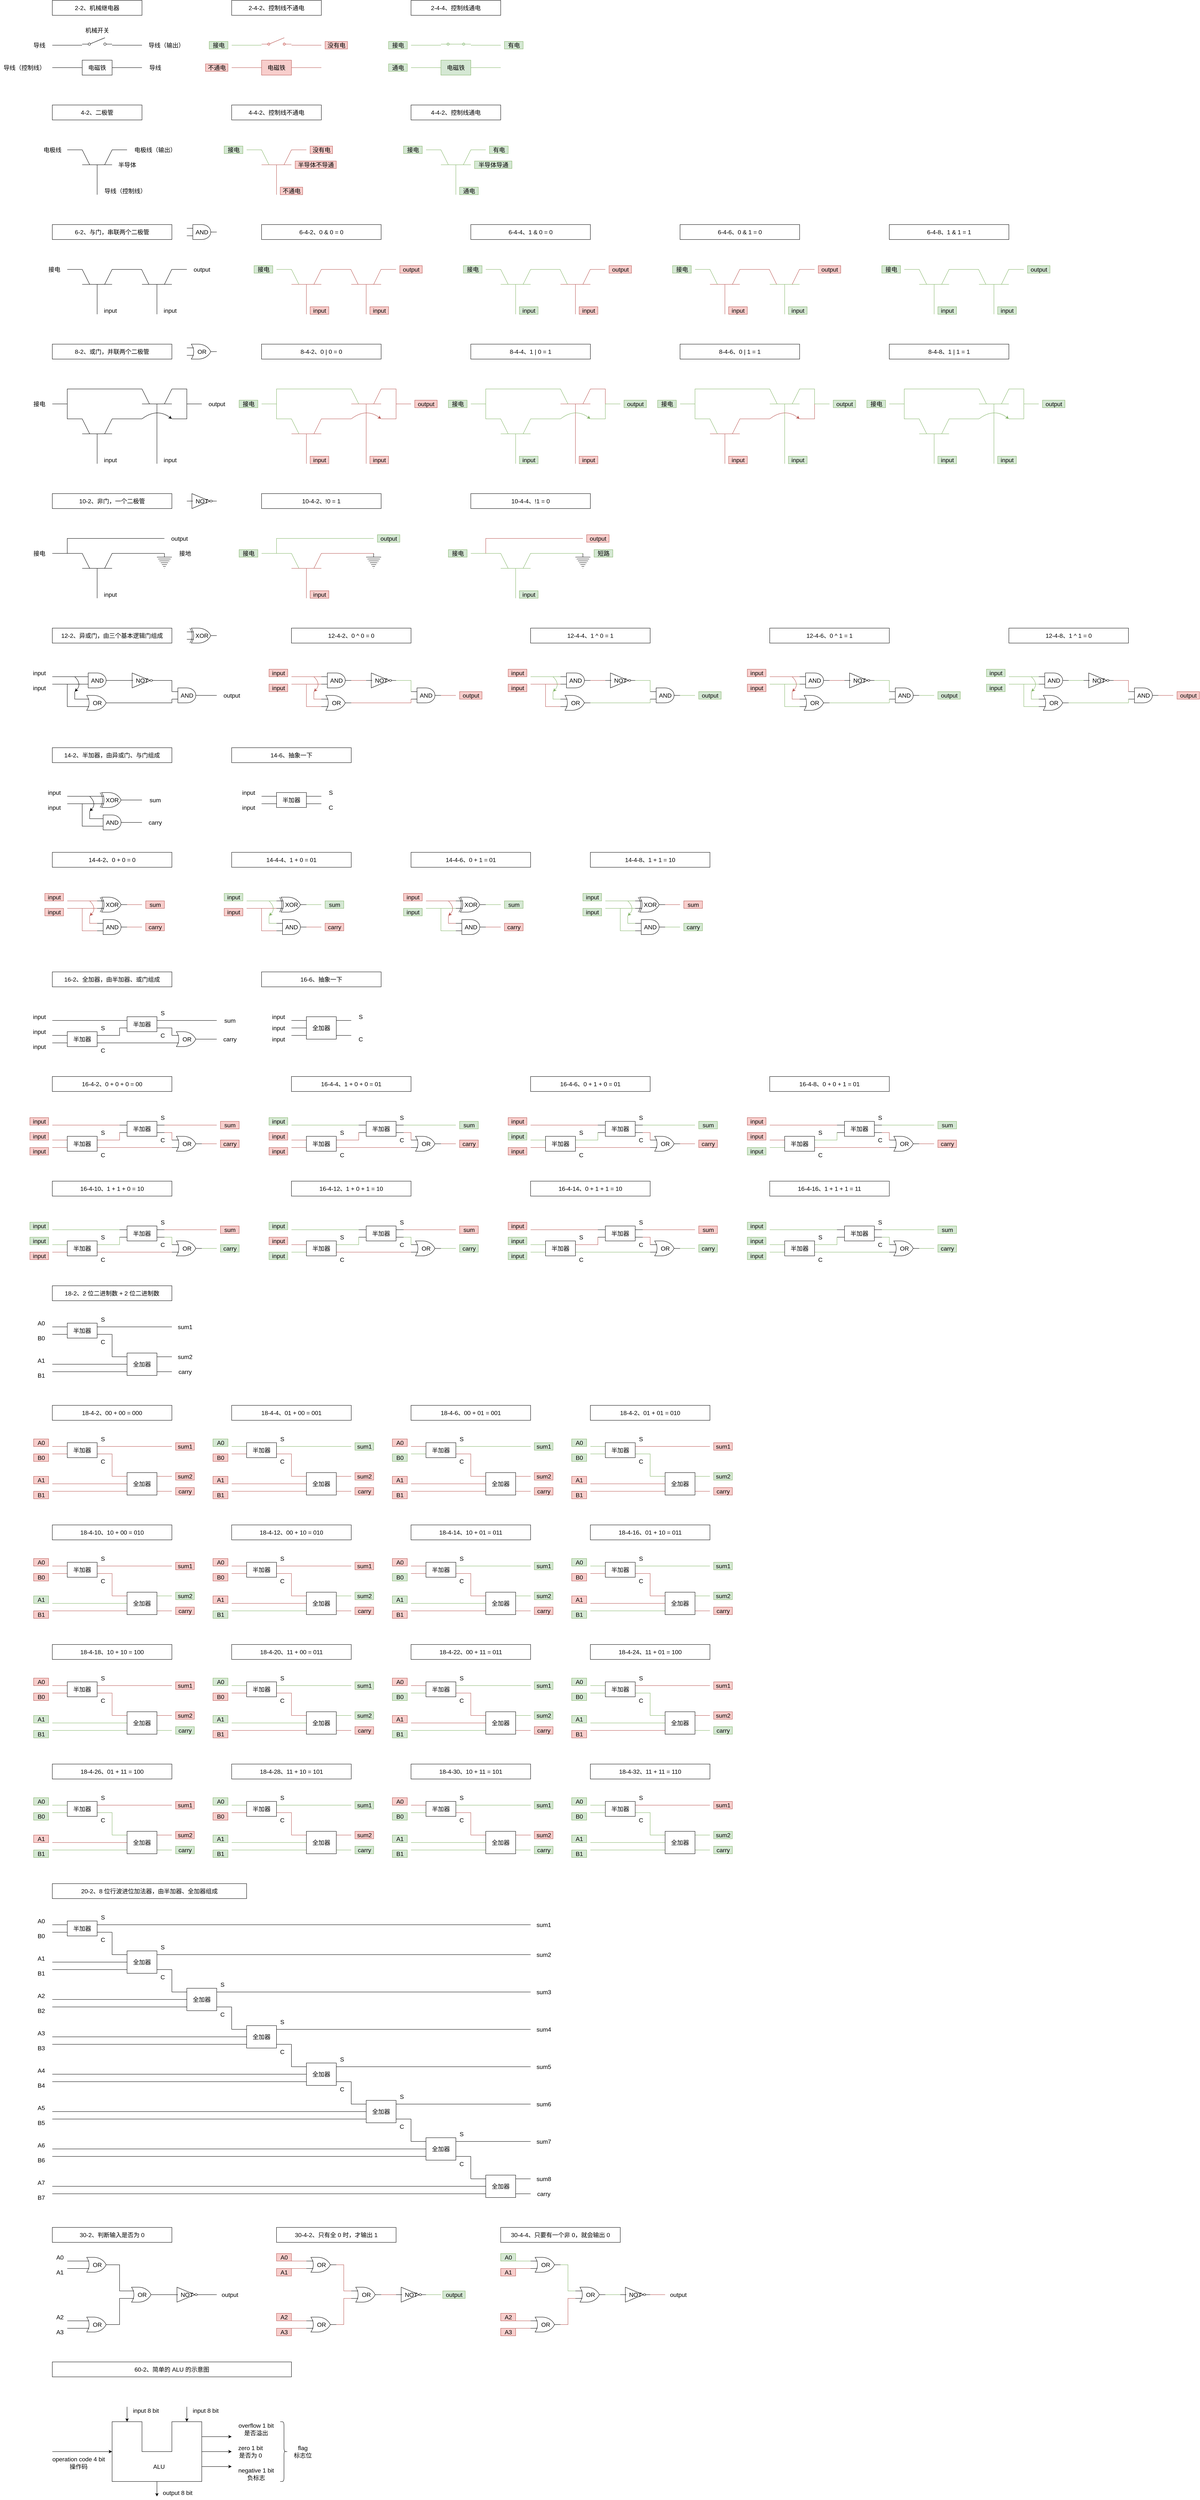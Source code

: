 <mxfile version="17.4.2" type="device"><diagram id="n6hgCIsgHHgJlaZAjlak" name="第 1 页"><mxGraphModel dx="1915" dy="843" grid="1" gridSize="10" guides="0" tooltips="1" connect="0" arrows="0" fold="1" page="1" pageScale="1" pageWidth="827" pageHeight="1169" math="0" shadow="0"><root><mxCell id="0"/><mxCell id="1" parent="0"/><mxCell id="mlIngXAzHb3pUDaN1y7E-627" value="" style="endArrow=none;html=1;rounded=0;fontSize=16;strokeColor=#b85450;fillColor=#f8cecc;" parent="1" edge="1"><mxGeometry width="50" height="50" relative="1" as="geometry"><mxPoint x="240" y="4030" as="sourcePoint"/><mxPoint x="160" y="3970" as="targetPoint"/><Array as="points"><mxPoint x="240" y="3970"/></Array></mxGeometry></mxCell><mxCell id="mlIngXAzHb3pUDaN1y7E-635" value="" style="endArrow=none;html=1;rounded=0;fontSize=16;strokeColor=#b85450;fillColor=#f8cecc;" parent="1" edge="1"><mxGeometry width="50" height="50" relative="1" as="geometry"><mxPoint x="80" y="3950" as="sourcePoint"/><mxPoint x="160" y="3950" as="targetPoint"/></mxGeometry></mxCell><mxCell id="mlIngXAzHb3pUDaN1y7E-636" value="" style="endArrow=none;html=1;rounded=0;fontSize=16;strokeColor=#b85450;fillColor=#f8cecc;" parent="1" edge="1"><mxGeometry width="50" height="50" relative="1" as="geometry"><mxPoint x="320" y="4030" as="sourcePoint"/><mxPoint x="400" y="4030" as="targetPoint"/></mxGeometry></mxCell><mxCell id="mlIngXAzHb3pUDaN1y7E-637" value="" style="endArrow=none;html=1;rounded=0;fontSize=16;strokeColor=#b85450;fillColor=#f8cecc;" parent="1" edge="1"><mxGeometry width="50" height="50" relative="1" as="geometry"><mxPoint x="320" y="4070" as="sourcePoint"/><mxPoint x="400" y="4070" as="targetPoint"/></mxGeometry></mxCell><mxCell id="mlIngXAzHb3pUDaN1y7E-612" value="" style="endArrow=none;html=1;rounded=0;fontSize=16;strokeColor=#b85450;fillColor=#f8cecc;" parent="1" edge="1"><mxGeometry width="50" height="50" relative="1" as="geometry"><mxPoint x="800" y="3130" as="sourcePoint"/><mxPoint x="900" y="3110" as="targetPoint"/><Array as="points"><mxPoint x="900" y="3130"/></Array></mxGeometry></mxCell><mxCell id="mlIngXAzHb3pUDaN1y7E-611" value="" style="endArrow=none;html=1;rounded=0;fontSize=16;strokeColor=#82b366;fillColor=#d5e8d4;" parent="1" edge="1"><mxGeometry width="50" height="50" relative="1" as="geometry"><mxPoint x="1440" y="3130" as="sourcePoint"/><mxPoint x="1540" y="3110" as="targetPoint"/><Array as="points"><mxPoint x="1540" y="3130"/></Array></mxGeometry></mxCell><mxCell id="mlIngXAzHb3pUDaN1y7E-581" value="" style="endArrow=none;html=1;rounded=0;fontSize=16;strokeColor=#b85450;entryX=0;entryY=0.75;entryDx=0;entryDy=0;entryPerimeter=0;fillColor=#f8cecc;" parent="1" target="mlIngXAzHb3pUDaN1y7E-577" edge="1"><mxGeometry width="50" height="50" relative="1" as="geometry"><mxPoint x="2080" y="3150" as="sourcePoint"/><mxPoint x="2290" y="3050" as="targetPoint"/></mxGeometry></mxCell><mxCell id="mlIngXAzHb3pUDaN1y7E-590" value="" style="endArrow=none;html=1;rounded=0;fontSize=16;strokeColor=#82b366;fillColor=#d5e8d4;" parent="1" edge="1"><mxGeometry width="50" height="50" relative="1" as="geometry"><mxPoint x="2080" y="3130" as="sourcePoint"/><mxPoint x="2180" y="3110" as="targetPoint"/><Array as="points"><mxPoint x="2180" y="3130"/></Array></mxGeometry></mxCell><mxCell id="mlIngXAzHb3pUDaN1y7E-485" value="" style="endArrow=none;html=1;rounded=0;fontSize=16;strokeColor=#b85450;entryX=0;entryY=0.75;entryDx=0;entryDy=0;entryPerimeter=0;fillColor=#f8cecc;" parent="1" target="mlIngXAzHb3pUDaN1y7E-481" edge="1"><mxGeometry width="50" height="50" relative="1" as="geometry"><mxPoint x="800" y="3430" as="sourcePoint"/><mxPoint x="1010" y="3330" as="targetPoint"/></mxGeometry></mxCell><mxCell id="mlIngXAzHb3pUDaN1y7E-495" value="" style="endArrow=none;html=1;rounded=0;fontSize=16;strokeColor=#82b366;fillColor=#d5e8d4;" parent="1" edge="1"><mxGeometry width="50" height="50" relative="1" as="geometry"><mxPoint x="800" y="3410" as="sourcePoint"/><mxPoint x="900" y="3390" as="targetPoint"/><Array as="points"><mxPoint x="900" y="3410"/></Array></mxGeometry></mxCell><mxCell id="3Is2JPBMQoYDMGSMHPyH-97" value="" style="endArrow=none;html=1;rounded=0;fontSize=16;strokeColor=#000000;" parent="1" edge="1"><mxGeometry width="50" height="50" relative="1" as="geometry"><mxPoint x="240" y="840" as="sourcePoint"/><mxPoint x="159.996" y="840" as="targetPoint"/></mxGeometry></mxCell><mxCell id="3Is2JPBMQoYDMGSMHPyH-98" value="" style="endArrow=none;html=1;rounded=0;fontSize=16;strokeColor=#000000;" parent="1" edge="1"><mxGeometry width="50" height="50" relative="1" as="geometry"><mxPoint x="200.001" y="840" as="sourcePoint"/><mxPoint x="200.001" y="920" as="targetPoint"/></mxGeometry></mxCell><mxCell id="3Is2JPBMQoYDMGSMHPyH-99" value="" style="endArrow=none;html=1;rounded=0;fontSize=16;strokeColor=#000000;" parent="1" edge="1"><mxGeometry width="50" height="50" relative="1" as="geometry"><mxPoint x="180" y="840" as="sourcePoint"/><mxPoint x="120" y="800" as="targetPoint"/><Array as="points"><mxPoint x="160" y="800"/></Array></mxGeometry></mxCell><mxCell id="3Is2JPBMQoYDMGSMHPyH-100" value="" style="endArrow=none;html=1;rounded=0;fontSize=16;strokeColor=#000000;" parent="1" edge="1"><mxGeometry width="50" height="50" relative="1" as="geometry"><mxPoint x="220.004" y="840" as="sourcePoint"/><mxPoint x="280" y="800" as="targetPoint"/><Array as="points"><mxPoint x="240" y="800"/></Array></mxGeometry></mxCell><mxCell id="3Is2JPBMQoYDMGSMHPyH-104" value="input" style="text;html=1;align=center;verticalAlign=middle;resizable=0;points=[];autosize=1;strokeColor=none;fillColor=none;fontSize=16;container=0;" parent="1" vertex="1"><mxGeometry x="210.002" y="900" width="50" height="20" as="geometry"/></mxCell><mxCell id="3Is2JPBMQoYDMGSMHPyH-105" value="output" style="text;html=1;align=center;verticalAlign=middle;resizable=0;points=[];autosize=1;strokeColor=none;fillColor=none;fontSize=16;container=0;" parent="1" vertex="1"><mxGeometry x="450.003" y="790" width="60" height="20" as="geometry"/></mxCell><mxCell id="3Is2JPBMQoYDMGSMHPyH-107" value="" style="endArrow=none;html=1;rounded=0;fontSize=16;strokeColor=#000000;" parent="1" edge="1"><mxGeometry width="50" height="50" relative="1" as="geometry"><mxPoint x="400" y="840" as="sourcePoint"/><mxPoint x="320.002" y="840" as="targetPoint"/></mxGeometry></mxCell><mxCell id="3Is2JPBMQoYDMGSMHPyH-108" value="" style="endArrow=none;html=1;rounded=0;fontSize=16;strokeColor=#000000;" parent="1" edge="1"><mxGeometry width="50" height="50" relative="1" as="geometry"><mxPoint x="359.998" y="840" as="sourcePoint"/><mxPoint x="359.998" y="920" as="targetPoint"/></mxGeometry></mxCell><mxCell id="3Is2JPBMQoYDMGSMHPyH-109" value="" style="endArrow=none;html=1;rounded=0;fontSize=16;strokeColor=#000000;" parent="1" edge="1"><mxGeometry width="50" height="50" relative="1" as="geometry"><mxPoint x="338.495" y="840" as="sourcePoint"/><mxPoint x="280" y="800" as="targetPoint"/><Array as="points"><mxPoint x="318.872" y="800"/></Array></mxGeometry></mxCell><mxCell id="3Is2JPBMQoYDMGSMHPyH-110" value="" style="endArrow=none;html=1;rounded=0;fontSize=16;strokeColor=#000000;" parent="1" edge="1"><mxGeometry width="50" height="50" relative="1" as="geometry"><mxPoint x="380.0" y="840" as="sourcePoint"/><mxPoint x="440" y="800" as="targetPoint"/><Array as="points"><mxPoint x="399.623" y="800"/></Array></mxGeometry></mxCell><mxCell id="3Is2JPBMQoYDMGSMHPyH-112" value="input" style="text;html=1;align=center;verticalAlign=middle;resizable=0;points=[];autosize=1;strokeColor=none;fillColor=none;fontSize=16;container=0;" parent="1" vertex="1"><mxGeometry x="369.999" y="900" width="50" height="20" as="geometry"/></mxCell><mxCell id="3Is2JPBMQoYDMGSMHPyH-115" value="6-2、与门，串联两个二极管" style="rounded=0;whiteSpace=wrap;html=1;fontSize=16;fillColor=none;container=0;" parent="1" vertex="1"><mxGeometry x="80" y="680" width="320" height="40" as="geometry"/></mxCell><mxCell id="3Is2JPBMQoYDMGSMHPyH-117" value="AND" style="verticalLabelPosition=middle;shadow=0;dashed=0;align=center;html=1;verticalAlign=middle;shape=mxgraph.electrical.logic_gates.logic_gate;operation=and;fontSize=16;strokeColor=#000000;fillColor=none;labelPosition=center;container=0;" parent="1" vertex="1"><mxGeometry x="440" y="680" width="80" height="40" as="geometry"/></mxCell><mxCell id="mlIngXAzHb3pUDaN1y7E-1" value="" style="endArrow=none;html=1;rounded=0;fontSize=16;fillColor=#d5e8d4;strokeColor=#82b366;" parent="1" edge="1"><mxGeometry width="50" height="50" relative="1" as="geometry"><mxPoint x="560" y="200" as="sourcePoint"/><mxPoint x="640" y="200" as="targetPoint"/></mxGeometry></mxCell><mxCell id="mlIngXAzHb3pUDaN1y7E-2" value="2-2、机械继电器" style="rounded=0;whiteSpace=wrap;html=1;fillColor=none;fontSize=16;" parent="1" vertex="1"><mxGeometry x="80" y="80" width="240" height="40" as="geometry"/></mxCell><mxCell id="mlIngXAzHb3pUDaN1y7E-3" value="" style="shape=mxgraph.electrical.electro-mechanical.singleSwitch;aspect=fixed;elSwitchState=off;fontSize=16;fillColor=#f8cecc;strokeColor=#b85450;" parent="1" vertex="1"><mxGeometry x="640" y="180" width="80" height="21.33" as="geometry"/></mxCell><mxCell id="mlIngXAzHb3pUDaN1y7E-5" value="电磁铁" style="rounded=0;whiteSpace=wrap;html=1;fillColor=#f8cecc;fontSize=16;strokeColor=#b85450;" parent="1" vertex="1"><mxGeometry x="640" y="240" width="80" height="40" as="geometry"/></mxCell><mxCell id="mlIngXAzHb3pUDaN1y7E-6" value="" style="endArrow=none;html=1;rounded=0;fontSize=16;fillColor=#f8cecc;strokeColor=#b85450;" parent="1" edge="1"><mxGeometry width="50" height="50" relative="1" as="geometry"><mxPoint x="560" y="260" as="sourcePoint"/><mxPoint x="640" y="260" as="targetPoint"/></mxGeometry></mxCell><mxCell id="mlIngXAzHb3pUDaN1y7E-8" value="" style="endArrow=none;html=1;rounded=0;fontSize=16;fillColor=#f8cecc;strokeColor=#b85450;" parent="1" edge="1"><mxGeometry width="50" height="50" relative="1" as="geometry"><mxPoint x="720" y="200" as="sourcePoint"/><mxPoint x="800" y="200" as="targetPoint"/></mxGeometry></mxCell><mxCell id="mlIngXAzHb3pUDaN1y7E-9" value="" style="endArrow=none;html=1;rounded=0;fontSize=16;fillColor=#f8cecc;strokeColor=#b85450;" parent="1" edge="1"><mxGeometry width="50" height="50" relative="1" as="geometry"><mxPoint x="720" y="260" as="sourcePoint"/><mxPoint x="800" y="260" as="targetPoint"/></mxGeometry></mxCell><mxCell id="mlIngXAzHb3pUDaN1y7E-11" value="" style="endArrow=none;html=1;rounded=0;fontSize=16;fillColor=#d5e8d4;strokeColor=#82b366;" parent="1" edge="1"><mxGeometry width="50" height="50" relative="1" as="geometry"><mxPoint x="1040" y="200" as="sourcePoint"/><mxPoint x="1120" y="200" as="targetPoint"/></mxGeometry></mxCell><mxCell id="mlIngXAzHb3pUDaN1y7E-13" value="电磁铁" style="rounded=0;whiteSpace=wrap;html=1;fillColor=#d5e8d4;fontSize=16;strokeColor=#82b366;" parent="1" vertex="1"><mxGeometry x="1120" y="240" width="80" height="40" as="geometry"/></mxCell><mxCell id="mlIngXAzHb3pUDaN1y7E-14" value="" style="endArrow=none;html=1;rounded=0;fontSize=16;fillColor=#d5e8d4;strokeColor=#82b366;" parent="1" edge="1"><mxGeometry width="50" height="50" relative="1" as="geometry"><mxPoint x="1040" y="260" as="sourcePoint"/><mxPoint x="1120" y="260" as="targetPoint"/></mxGeometry></mxCell><mxCell id="mlIngXAzHb3pUDaN1y7E-16" value="" style="endArrow=none;html=1;rounded=0;fontSize=16;fillColor=#d5e8d4;strokeColor=#82b366;" parent="1" edge="1"><mxGeometry width="50" height="50" relative="1" as="geometry"><mxPoint x="1200" y="200" as="sourcePoint"/><mxPoint x="1280" y="200" as="targetPoint"/></mxGeometry></mxCell><mxCell id="mlIngXAzHb3pUDaN1y7E-17" value="" style="endArrow=none;html=1;rounded=0;fontSize=16;fillColor=#d5e8d4;strokeColor=#82b366;" parent="1" edge="1"><mxGeometry width="50" height="50" relative="1" as="geometry"><mxPoint x="1200" y="260" as="sourcePoint"/><mxPoint x="1280" y="260" as="targetPoint"/></mxGeometry></mxCell><mxCell id="mlIngXAzHb3pUDaN1y7E-19" value="" style="shape=mxgraph.electrical.electro-mechanical.singleSwitch;aspect=fixed;elSwitchState=on;fontSize=16;fillColor=#d5e8d4;strokeColor=#82b366;" parent="1" vertex="1"><mxGeometry x="1120" y="180" width="80" height="21.33" as="geometry"/></mxCell><mxCell id="mlIngXAzHb3pUDaN1y7E-20" value="通电" style="text;html=1;align=center;verticalAlign=middle;resizable=0;points=[];autosize=1;strokeColor=#82b366;fillColor=#d5e8d4;fontSize=16;" parent="1" vertex="1"><mxGeometry x="980" y="250" width="50" height="20" as="geometry"/></mxCell><mxCell id="mlIngXAzHb3pUDaN1y7E-21" value="不通电" style="text;html=1;align=center;verticalAlign=middle;resizable=0;points=[];autosize=1;strokeColor=#b85450;fillColor=#f8cecc;fontSize=16;" parent="1" vertex="1"><mxGeometry x="490" y="250" width="60" height="20" as="geometry"/></mxCell><mxCell id="mlIngXAzHb3pUDaN1y7E-22" value="没有电" style="text;html=1;align=center;verticalAlign=middle;resizable=0;points=[];autosize=1;strokeColor=#b85450;fillColor=#f8cecc;fontSize=16;" parent="1" vertex="1"><mxGeometry x="810" y="190" width="60" height="20" as="geometry"/></mxCell><mxCell id="mlIngXAzHb3pUDaN1y7E-23" value="有电" style="text;html=1;align=center;verticalAlign=middle;resizable=0;points=[];autosize=1;strokeColor=#82b366;fillColor=#d5e8d4;fontSize=16;" parent="1" vertex="1"><mxGeometry x="1290" y="190" width="50" height="20" as="geometry"/></mxCell><mxCell id="mlIngXAzHb3pUDaN1y7E-24" value="2-4-2、控制线不通电" style="rounded=0;whiteSpace=wrap;html=1;fillColor=none;fontSize=16;" parent="1" vertex="1"><mxGeometry x="560" y="80" width="240" height="40" as="geometry"/></mxCell><mxCell id="mlIngXAzHb3pUDaN1y7E-25" value="2-4-4、控制线通电" style="rounded=0;whiteSpace=wrap;html=1;fillColor=none;fontSize=16;" parent="1" vertex="1"><mxGeometry x="1040" y="80" width="240" height="40" as="geometry"/></mxCell><mxCell id="mlIngXAzHb3pUDaN1y7E-28" value="4-2、二极管" style="rounded=0;whiteSpace=wrap;html=1;fillColor=none;fontSize=16;" parent="1" vertex="1"><mxGeometry x="80" y="360" width="240" height="40" as="geometry"/></mxCell><mxCell id="mlIngXAzHb3pUDaN1y7E-29" value="" style="endArrow=none;html=1;rounded=0;fontSize=16;strokeColor=#000000;" parent="1" edge="1"><mxGeometry width="50" height="50" relative="1" as="geometry"><mxPoint x="240" y="520" as="sourcePoint"/><mxPoint x="159.996" y="520" as="targetPoint"/></mxGeometry></mxCell><mxCell id="mlIngXAzHb3pUDaN1y7E-30" value="" style="endArrow=none;html=1;rounded=0;fontSize=16;strokeColor=#000000;" parent="1" edge="1"><mxGeometry width="50" height="50" relative="1" as="geometry"><mxPoint x="200.001" y="520" as="sourcePoint"/><mxPoint x="200.001" y="600" as="targetPoint"/></mxGeometry></mxCell><mxCell id="mlIngXAzHb3pUDaN1y7E-31" value="" style="endArrow=none;html=1;rounded=0;fontSize=16;strokeColor=#000000;" parent="1" edge="1"><mxGeometry width="50" height="50" relative="1" as="geometry"><mxPoint x="180" y="520" as="sourcePoint"/><mxPoint x="120" y="480" as="targetPoint"/><Array as="points"><mxPoint x="160" y="480"/></Array></mxGeometry></mxCell><mxCell id="mlIngXAzHb3pUDaN1y7E-32" value="" style="endArrow=none;html=1;rounded=0;fontSize=16;strokeColor=#000000;" parent="1" edge="1"><mxGeometry width="50" height="50" relative="1" as="geometry"><mxPoint x="220.004" y="520" as="sourcePoint"/><mxPoint x="280" y="480" as="targetPoint"/><Array as="points"><mxPoint x="240" y="480"/></Array></mxGeometry></mxCell><mxCell id="mlIngXAzHb3pUDaN1y7E-35" value="半导体" style="text;html=1;align=center;verticalAlign=middle;resizable=0;points=[];autosize=1;strokeColor=none;fillColor=none;fontSize=16;container=0;" parent="1" vertex="1"><mxGeometry x="249.998" y="510" width="60" height="20" as="geometry"/></mxCell><mxCell id="mlIngXAzHb3pUDaN1y7E-38" value="电极线" style="text;html=1;align=center;verticalAlign=middle;resizable=0;points=[];autosize=1;strokeColor=none;fillColor=none;fontSize=16;container=0;" parent="1" vertex="1"><mxGeometry x="49.998" y="470" width="60" height="20" as="geometry"/></mxCell><mxCell id="mlIngXAzHb3pUDaN1y7E-39" value="电极线（输出）" style="text;html=1;align=center;verticalAlign=middle;resizable=0;points=[];autosize=1;strokeColor=none;fillColor=none;fontSize=16;container=0;" parent="1" vertex="1"><mxGeometry x="289.998" y="470" width="130" height="20" as="geometry"/></mxCell><mxCell id="mlIngXAzHb3pUDaN1y7E-40" value="" style="endArrow=none;html=1;rounded=0;fontSize=16;" parent="1" edge="1"><mxGeometry width="50" height="50" relative="1" as="geometry"><mxPoint x="80.0" y="200" as="sourcePoint"/><mxPoint x="160" y="200" as="targetPoint"/></mxGeometry></mxCell><mxCell id="mlIngXAzHb3pUDaN1y7E-41" value="" style="shape=mxgraph.electrical.electro-mechanical.singleSwitch;aspect=fixed;elSwitchState=off;fontSize=16;" parent="1" vertex="1"><mxGeometry x="160" y="180" width="80" height="21.33" as="geometry"/></mxCell><mxCell id="mlIngXAzHb3pUDaN1y7E-42" value="电磁铁" style="rounded=0;whiteSpace=wrap;html=1;fontSize=16;" parent="1" vertex="1"><mxGeometry x="160" y="240" width="80" height="40" as="geometry"/></mxCell><mxCell id="mlIngXAzHb3pUDaN1y7E-43" value="" style="endArrow=none;html=1;rounded=0;fontSize=16;" parent="1" edge="1"><mxGeometry width="50" height="50" relative="1" as="geometry"><mxPoint x="80.0" y="260" as="sourcePoint"/><mxPoint x="160" y="260" as="targetPoint"/></mxGeometry></mxCell><mxCell id="mlIngXAzHb3pUDaN1y7E-44" value="导线（控制线）" style="text;html=1;align=center;verticalAlign=middle;resizable=0;points=[];autosize=1;fontSize=16;" parent="1" vertex="1"><mxGeometry x="-60" y="250" width="130" height="20" as="geometry"/></mxCell><mxCell id="mlIngXAzHb3pUDaN1y7E-45" value="" style="endArrow=none;html=1;rounded=0;fontSize=16;" parent="1" edge="1"><mxGeometry width="50" height="50" relative="1" as="geometry"><mxPoint x="240" y="200" as="sourcePoint"/><mxPoint x="320" y="200" as="targetPoint"/></mxGeometry></mxCell><mxCell id="mlIngXAzHb3pUDaN1y7E-46" value="" style="endArrow=none;html=1;rounded=0;fontSize=16;" parent="1" edge="1"><mxGeometry width="50" height="50" relative="1" as="geometry"><mxPoint x="240" y="260" as="sourcePoint"/><mxPoint x="320" y="260" as="targetPoint"/></mxGeometry></mxCell><mxCell id="mlIngXAzHb3pUDaN1y7E-52" value="导线" style="text;html=1;align=center;verticalAlign=middle;resizable=0;points=[];autosize=1;fontSize=16;" parent="1" vertex="1"><mxGeometry x="20" y="190" width="50" height="20" as="geometry"/></mxCell><mxCell id="mlIngXAzHb3pUDaN1y7E-54" value="导线（输出）" style="text;html=1;align=center;verticalAlign=middle;resizable=0;points=[];autosize=1;fontSize=16;" parent="1" vertex="1"><mxGeometry x="330" y="190" width="110" height="20" as="geometry"/></mxCell><mxCell id="mlIngXAzHb3pUDaN1y7E-55" value="导线" style="text;html=1;align=center;verticalAlign=middle;resizable=0;points=[];autosize=1;fontSize=16;" parent="1" vertex="1"><mxGeometry x="330" y="250" width="50" height="20" as="geometry"/></mxCell><mxCell id="mlIngXAzHb3pUDaN1y7E-56" value="机械开关" style="text;html=1;align=center;verticalAlign=middle;resizable=0;points=[];autosize=1;fontSize=16;" parent="1" vertex="1"><mxGeometry x="160" y="150" width="80" height="20" as="geometry"/></mxCell><mxCell id="mlIngXAzHb3pUDaN1y7E-57" value="4-4-2、控制线不通电" style="rounded=0;whiteSpace=wrap;html=1;fillColor=none;fontSize=16;" parent="1" vertex="1"><mxGeometry x="560" y="360" width="240" height="40" as="geometry"/></mxCell><mxCell id="mlIngXAzHb3pUDaN1y7E-58" value="" style="endArrow=none;html=1;rounded=0;fontSize=16;strokeColor=#b85450;fillColor=#f8cecc;" parent="1" edge="1"><mxGeometry width="50" height="50" relative="1" as="geometry"><mxPoint x="720" y="520" as="sourcePoint"/><mxPoint x="639.996" y="520" as="targetPoint"/></mxGeometry></mxCell><mxCell id="mlIngXAzHb3pUDaN1y7E-59" value="" style="endArrow=none;html=1;rounded=0;fontSize=16;strokeColor=#b85450;fillColor=#f8cecc;" parent="1" edge="1"><mxGeometry width="50" height="50" relative="1" as="geometry"><mxPoint x="680.001" y="520" as="sourcePoint"/><mxPoint x="680.001" y="600" as="targetPoint"/></mxGeometry></mxCell><mxCell id="mlIngXAzHb3pUDaN1y7E-60" value="" style="endArrow=none;html=1;rounded=0;fontSize=16;strokeColor=#82b366;fillColor=#d5e8d4;" parent="1" edge="1"><mxGeometry width="50" height="50" relative="1" as="geometry"><mxPoint x="660" y="520" as="sourcePoint"/><mxPoint x="600" y="480" as="targetPoint"/><Array as="points"><mxPoint x="640" y="480"/></Array></mxGeometry></mxCell><mxCell id="mlIngXAzHb3pUDaN1y7E-61" value="" style="endArrow=none;html=1;rounded=0;fontSize=16;strokeColor=#b85450;fillColor=#f8cecc;" parent="1" edge="1"><mxGeometry width="50" height="50" relative="1" as="geometry"><mxPoint x="700.004" y="520" as="sourcePoint"/><mxPoint x="760" y="480" as="targetPoint"/><Array as="points"><mxPoint x="720" y="480"/></Array></mxGeometry></mxCell><mxCell id="mlIngXAzHb3pUDaN1y7E-66" value="4-4-2、控制线通电" style="rounded=0;whiteSpace=wrap;html=1;fillColor=none;fontSize=16;" parent="1" vertex="1"><mxGeometry x="1040" y="360" width="240" height="40" as="geometry"/></mxCell><mxCell id="mlIngXAzHb3pUDaN1y7E-67" value="" style="endArrow=none;html=1;rounded=0;fontSize=16;strokeColor=#82b366;fillColor=#d5e8d4;" parent="1" edge="1"><mxGeometry width="50" height="50" relative="1" as="geometry"><mxPoint x="1200" y="520" as="sourcePoint"/><mxPoint x="1119.996" y="520" as="targetPoint"/></mxGeometry></mxCell><mxCell id="mlIngXAzHb3pUDaN1y7E-68" value="" style="endArrow=none;html=1;rounded=0;fontSize=16;strokeColor=#82b366;fillColor=#d5e8d4;" parent="1" edge="1"><mxGeometry width="50" height="50" relative="1" as="geometry"><mxPoint x="1160.001" y="520" as="sourcePoint"/><mxPoint x="1160.001" y="600" as="targetPoint"/></mxGeometry></mxCell><mxCell id="mlIngXAzHb3pUDaN1y7E-69" value="" style="endArrow=none;html=1;rounded=0;fontSize=16;strokeColor=#82b366;fillColor=#d5e8d4;" parent="1" edge="1"><mxGeometry width="50" height="50" relative="1" as="geometry"><mxPoint x="1140" y="520" as="sourcePoint"/><mxPoint x="1080" y="480" as="targetPoint"/><Array as="points"><mxPoint x="1120" y="480"/></Array></mxGeometry></mxCell><mxCell id="mlIngXAzHb3pUDaN1y7E-70" value="" style="endArrow=none;html=1;rounded=0;fontSize=16;strokeColor=#82b366;fillColor=#d5e8d4;" parent="1" edge="1"><mxGeometry width="50" height="50" relative="1" as="geometry"><mxPoint x="1180.004" y="520" as="sourcePoint"/><mxPoint x="1240" y="480" as="targetPoint"/><Array as="points"><mxPoint x="1200" y="480"/></Array></mxGeometry></mxCell><mxCell id="mlIngXAzHb3pUDaN1y7E-76" value="没有电" style="text;html=1;align=center;verticalAlign=middle;resizable=0;points=[];autosize=1;strokeColor=#b85450;fillColor=#f8cecc;fontSize=16;" parent="1" vertex="1"><mxGeometry x="770" y="470" width="60" height="20" as="geometry"/></mxCell><mxCell id="mlIngXAzHb3pUDaN1y7E-77" value="半导体不导通" style="text;html=1;align=center;verticalAlign=middle;resizable=0;points=[];autosize=1;strokeColor=#b85450;fillColor=#f8cecc;fontSize=16;container=0;" parent="1" vertex="1"><mxGeometry x="729.998" y="510" width="110" height="20" as="geometry"/></mxCell><mxCell id="mlIngXAzHb3pUDaN1y7E-78" value="半导体导通" style="text;html=1;align=center;verticalAlign=middle;resizable=0;points=[];autosize=1;strokeColor=#82b366;fillColor=#d5e8d4;fontSize=16;container=0;" parent="1" vertex="1"><mxGeometry x="1209.998" y="510" width="100" height="20" as="geometry"/></mxCell><mxCell id="mlIngXAzHb3pUDaN1y7E-80" value="不通电" style="text;html=1;align=center;verticalAlign=middle;resizable=0;points=[];autosize=1;strokeColor=#b85450;fillColor=#f8cecc;fontSize=16;" parent="1" vertex="1"><mxGeometry x="690" y="580" width="60" height="20" as="geometry"/></mxCell><mxCell id="mlIngXAzHb3pUDaN1y7E-81" value="导线（控制线）" style="text;html=1;align=center;verticalAlign=middle;resizable=0;points=[];autosize=1;fontSize=16;" parent="1" vertex="1"><mxGeometry x="210" y="580" width="130" height="20" as="geometry"/></mxCell><mxCell id="mlIngXAzHb3pUDaN1y7E-82" value="通电" style="text;html=1;align=center;verticalAlign=middle;resizable=0;points=[];autosize=1;strokeColor=#82b366;fillColor=#d5e8d4;fontSize=16;" parent="1" vertex="1"><mxGeometry x="1170" y="580" width="50" height="20" as="geometry"/></mxCell><mxCell id="mlIngXAzHb3pUDaN1y7E-84" value="有电" style="text;html=1;align=center;verticalAlign=middle;resizable=0;points=[];autosize=1;strokeColor=#82b366;fillColor=#d5e8d4;fontSize=16;" parent="1" vertex="1"><mxGeometry x="1250" y="470" width="50" height="20" as="geometry"/></mxCell><mxCell id="mlIngXAzHb3pUDaN1y7E-92" value="接电" style="text;html=1;align=center;verticalAlign=middle;resizable=0;points=[];autosize=1;strokeColor=none;fillColor=none;fontSize=16;container=0;" parent="1" vertex="1"><mxGeometry x="59.998" y="790" width="50" height="20" as="geometry"/></mxCell><mxCell id="3Is2JPBMQoYDMGSMHPyH-50" value="" style="endArrow=none;html=1;rounded=0;fontSize=16;strokeColor=#000000;" parent="1" edge="1"><mxGeometry width="50" height="50" relative="1" as="geometry"><mxPoint x="240" y="1240" as="sourcePoint"/><mxPoint x="160" y="1240" as="targetPoint"/></mxGeometry></mxCell><mxCell id="3Is2JPBMQoYDMGSMHPyH-51" value="" style="endArrow=none;html=1;rounded=0;fontSize=16;strokeColor=#000000;" parent="1" edge="1"><mxGeometry width="50" height="50" relative="1" as="geometry"><mxPoint x="200" y="1240" as="sourcePoint"/><mxPoint x="200" y="1320" as="targetPoint"/></mxGeometry></mxCell><mxCell id="3Is2JPBMQoYDMGSMHPyH-52" value="" style="endArrow=none;html=1;rounded=0;fontSize=16;strokeColor=#000000;" parent="1" edge="1"><mxGeometry width="50" height="50" relative="1" as="geometry"><mxPoint x="180" y="1240" as="sourcePoint"/><mxPoint x="120" y="1160" as="targetPoint"/><Array as="points"><mxPoint x="160" y="1200"/><mxPoint x="120" y="1200"/></Array></mxGeometry></mxCell><mxCell id="3Is2JPBMQoYDMGSMHPyH-53" value="" style="endArrow=none;html=1;rounded=0;fontSize=16;strokeColor=#000000;" parent="1" edge="1"><mxGeometry width="50" height="50" relative="1" as="geometry"><mxPoint x="220" y="1240" as="sourcePoint"/><mxPoint x="320" y="1200" as="targetPoint"/><Array as="points"><mxPoint x="240" y="1200"/></Array></mxGeometry></mxCell><mxCell id="3Is2JPBMQoYDMGSMHPyH-57" value="input" style="text;html=1;align=center;verticalAlign=middle;resizable=0;points=[];autosize=1;strokeColor=none;fillColor=none;fontSize=16;container=0;" parent="1" vertex="1"><mxGeometry x="210" y="1300" width="50" height="20" as="geometry"/></mxCell><mxCell id="3Is2JPBMQoYDMGSMHPyH-58" value="output" style="text;html=1;align=center;verticalAlign=middle;resizable=0;points=[];autosize=1;strokeColor=none;fillColor=none;fontSize=16;container=0;" parent="1" vertex="1"><mxGeometry x="490" y="1150" width="60" height="20" as="geometry"/></mxCell><mxCell id="3Is2JPBMQoYDMGSMHPyH-59" value="接电" style="text;html=1;align=center;verticalAlign=middle;resizable=0;points=[];autosize=1;strokeColor=none;fillColor=none;fontSize=16;container=0;" parent="1" vertex="1"><mxGeometry x="20" y="1150" width="50" height="20" as="geometry"/></mxCell><mxCell id="3Is2JPBMQoYDMGSMHPyH-60" value="" style="endArrow=none;html=1;rounded=0;fontSize=16;strokeColor=#000000;" parent="1" edge="1"><mxGeometry width="50" height="50" relative="1" as="geometry"><mxPoint x="400" y="1160" as="sourcePoint"/><mxPoint x="320" y="1160" as="targetPoint"/></mxGeometry></mxCell><mxCell id="3Is2JPBMQoYDMGSMHPyH-61" value="" style="endArrow=none;html=1;rounded=0;fontSize=16;strokeColor=#000000;" parent="1" edge="1"><mxGeometry width="50" height="50" relative="1" as="geometry"><mxPoint x="360" y="1160" as="sourcePoint"/><mxPoint x="360" y="1320" as="targetPoint"/></mxGeometry></mxCell><mxCell id="3Is2JPBMQoYDMGSMHPyH-62" value="" style="endArrow=none;html=1;rounded=0;fontSize=16;strokeColor=#000000;" parent="1" edge="1"><mxGeometry width="50" height="50" relative="1" as="geometry"><mxPoint x="340" y="1160" as="sourcePoint"/><mxPoint x="120" y="1160" as="targetPoint"/><Array as="points"><mxPoint x="320" y="1120"/><mxPoint x="120" y="1120"/></Array></mxGeometry></mxCell><mxCell id="3Is2JPBMQoYDMGSMHPyH-63" value="" style="endArrow=none;html=1;rounded=0;fontSize=16;strokeColor=#000000;" parent="1" edge="1"><mxGeometry width="50" height="50" relative="1" as="geometry"><mxPoint x="380" y="1160" as="sourcePoint"/><mxPoint x="440" y="1160" as="targetPoint"/><Array as="points"><mxPoint x="400" y="1120"/><mxPoint x="440" y="1120"/></Array></mxGeometry></mxCell><mxCell id="3Is2JPBMQoYDMGSMHPyH-65" value="input" style="text;html=1;align=center;verticalAlign=middle;resizable=0;points=[];autosize=1;strokeColor=none;fillColor=none;fontSize=16;container=0;" parent="1" vertex="1"><mxGeometry x="370" y="1300" width="50" height="20" as="geometry"/></mxCell><mxCell id="3Is2JPBMQoYDMGSMHPyH-68" value="8-2、或门，并联两个二极管" style="rounded=0;whiteSpace=wrap;html=1;fontSize=16;fillColor=none;container=0;" parent="1" vertex="1"><mxGeometry x="80" y="1000" width="320" height="40" as="geometry"/></mxCell><mxCell id="3Is2JPBMQoYDMGSMHPyH-69" value="" style="endArrow=none;html=1;rounded=0;fontSize=16;strokeColor=#000000;" parent="1" edge="1"><mxGeometry width="50" height="50" relative="1" as="geometry"><mxPoint x="80" y="1160" as="sourcePoint"/><mxPoint x="120" y="1160" as="targetPoint"/></mxGeometry></mxCell><mxCell id="3Is2JPBMQoYDMGSMHPyH-70" value="" style="endArrow=none;html=1;rounded=0;fontSize=16;strokeColor=#000000;" parent="1" edge="1"><mxGeometry width="50" height="50" relative="1" as="geometry"><mxPoint x="400" y="1200" as="sourcePoint"/><mxPoint x="440" y="1160" as="targetPoint"/><Array as="points"><mxPoint x="440" y="1200"/></Array></mxGeometry></mxCell><mxCell id="3Is2JPBMQoYDMGSMHPyH-71" value="" style="endArrow=none;html=1;rounded=0;fontSize=16;strokeColor=#000000;" parent="1" edge="1"><mxGeometry width="50" height="50" relative="1" as="geometry"><mxPoint x="440" y="1160" as="sourcePoint"/><mxPoint x="480" y="1160" as="targetPoint"/></mxGeometry></mxCell><mxCell id="3Is2JPBMQoYDMGSMHPyH-72" value="" style="curved=1;endArrow=classic;html=1;rounded=0;fontSize=16;strokeColor=#000000;" parent="1" edge="1"><mxGeometry width="50" height="50" relative="1" as="geometry"><mxPoint x="320" y="1200" as="sourcePoint"/><mxPoint x="400" y="1200" as="targetPoint"/><Array as="points"><mxPoint x="360" y="1170"/></Array></mxGeometry></mxCell><mxCell id="3Is2JPBMQoYDMGSMHPyH-73" value="OR" style="verticalLabelPosition=middle;shadow=0;dashed=0;align=center;html=1;verticalAlign=middle;shape=mxgraph.electrical.logic_gates.logic_gate;operation=or;fontSize=16;strokeColor=#000000;fillColor=none;labelPosition=center;container=0;" parent="1" vertex="1"><mxGeometry x="440" y="1000" width="80" height="40" as="geometry"/></mxCell><mxCell id="mlIngXAzHb3pUDaN1y7E-93" value="" style="endArrow=none;html=1;rounded=0;fontSize=16;strokeColor=#b85450;fillColor=#f8cecc;" parent="1" edge="1"><mxGeometry width="50" height="50" relative="1" as="geometry"><mxPoint x="800" y="840" as="sourcePoint"/><mxPoint x="719.996" y="840" as="targetPoint"/></mxGeometry></mxCell><mxCell id="mlIngXAzHb3pUDaN1y7E-94" value="" style="endArrow=none;html=1;rounded=0;fontSize=16;strokeColor=#b85450;fillColor=#f8cecc;" parent="1" edge="1"><mxGeometry width="50" height="50" relative="1" as="geometry"><mxPoint x="760.001" y="840" as="sourcePoint"/><mxPoint x="760.001" y="920" as="targetPoint"/></mxGeometry></mxCell><mxCell id="mlIngXAzHb3pUDaN1y7E-95" value="" style="endArrow=none;html=1;rounded=0;fontSize=16;strokeColor=#82b366;fillColor=#d5e8d4;" parent="1" edge="1"><mxGeometry width="50" height="50" relative="1" as="geometry"><mxPoint x="740" y="840" as="sourcePoint"/><mxPoint x="680" y="800" as="targetPoint"/><Array as="points"><mxPoint x="720" y="800"/></Array></mxGeometry></mxCell><mxCell id="mlIngXAzHb3pUDaN1y7E-96" value="" style="endArrow=none;html=1;rounded=0;fontSize=16;strokeColor=#b85450;fillColor=#f8cecc;" parent="1" edge="1"><mxGeometry width="50" height="50" relative="1" as="geometry"><mxPoint x="780.004" y="840" as="sourcePoint"/><mxPoint x="840" y="800" as="targetPoint"/><Array as="points"><mxPoint x="800" y="800"/></Array></mxGeometry></mxCell><mxCell id="mlIngXAzHb3pUDaN1y7E-97" value="input" style="text;html=1;align=center;verticalAlign=middle;resizable=0;points=[];autosize=1;strokeColor=#b85450;fillColor=#f8cecc;fontSize=16;container=0;" parent="1" vertex="1"><mxGeometry x="770.002" y="900" width="50" height="20" as="geometry"/></mxCell><mxCell id="mlIngXAzHb3pUDaN1y7E-98" value="output" style="text;html=1;align=center;verticalAlign=middle;resizable=0;points=[];autosize=1;strokeColor=#b85450;fillColor=#f8cecc;fontSize=16;container=0;" parent="1" vertex="1"><mxGeometry x="1010.003" y="790" width="60" height="20" as="geometry"/></mxCell><mxCell id="mlIngXAzHb3pUDaN1y7E-99" value="" style="endArrow=none;html=1;rounded=0;fontSize=16;strokeColor=#b85450;fillColor=#f8cecc;" parent="1" edge="1"><mxGeometry width="50" height="50" relative="1" as="geometry"><mxPoint x="960" y="840" as="sourcePoint"/><mxPoint x="880.002" y="840" as="targetPoint"/></mxGeometry></mxCell><mxCell id="mlIngXAzHb3pUDaN1y7E-100" value="" style="endArrow=none;html=1;rounded=0;fontSize=16;strokeColor=#b85450;fillColor=#f8cecc;" parent="1" edge="1"><mxGeometry width="50" height="50" relative="1" as="geometry"><mxPoint x="919.998" y="840" as="sourcePoint"/><mxPoint x="919.998" y="920" as="targetPoint"/></mxGeometry></mxCell><mxCell id="mlIngXAzHb3pUDaN1y7E-101" value="" style="endArrow=none;html=1;rounded=0;fontSize=16;strokeColor=#b85450;fillColor=#f8cecc;" parent="1" edge="1"><mxGeometry width="50" height="50" relative="1" as="geometry"><mxPoint x="898.495" y="840" as="sourcePoint"/><mxPoint x="840" y="800" as="targetPoint"/><Array as="points"><mxPoint x="878.872" y="800"/></Array></mxGeometry></mxCell><mxCell id="mlIngXAzHb3pUDaN1y7E-102" value="" style="endArrow=none;html=1;rounded=0;fontSize=16;strokeColor=#b85450;fillColor=#f8cecc;" parent="1" edge="1"><mxGeometry width="50" height="50" relative="1" as="geometry"><mxPoint x="940.0" y="840" as="sourcePoint"/><mxPoint x="1000" y="800" as="targetPoint"/><Array as="points"><mxPoint x="959.623" y="800"/></Array></mxGeometry></mxCell><mxCell id="mlIngXAzHb3pUDaN1y7E-103" value="input" style="text;html=1;align=center;verticalAlign=middle;resizable=0;points=[];autosize=1;strokeColor=#b85450;fillColor=#f8cecc;fontSize=16;container=0;" parent="1" vertex="1"><mxGeometry x="929.999" y="900" width="50" height="20" as="geometry"/></mxCell><mxCell id="mlIngXAzHb3pUDaN1y7E-104" value="接电" style="text;html=1;align=center;verticalAlign=middle;resizable=0;points=[];autosize=1;strokeColor=#82b366;fillColor=#d5e8d4;fontSize=16;container=0;" parent="1" vertex="1"><mxGeometry x="619.998" y="790" width="50" height="20" as="geometry"/></mxCell><mxCell id="mlIngXAzHb3pUDaN1y7E-105" value="6-4-2、0 &amp;amp; 0 = 0" style="rounded=0;whiteSpace=wrap;html=1;fontSize=16;fillColor=none;container=0;" parent="1" vertex="1"><mxGeometry x="640" y="680" width="320" height="40" as="geometry"/></mxCell><mxCell id="mlIngXAzHb3pUDaN1y7E-106" value="" style="endArrow=none;html=1;rounded=0;fontSize=16;strokeColor=#82b366;fillColor=#d5e8d4;" parent="1" edge="1"><mxGeometry width="50" height="50" relative="1" as="geometry"><mxPoint x="1360" y="840" as="sourcePoint"/><mxPoint x="1279.996" y="840" as="targetPoint"/></mxGeometry></mxCell><mxCell id="mlIngXAzHb3pUDaN1y7E-107" value="" style="endArrow=none;html=1;rounded=0;fontSize=16;strokeColor=#82b366;fillColor=#d5e8d4;" parent="1" edge="1"><mxGeometry width="50" height="50" relative="1" as="geometry"><mxPoint x="1320.001" y="840" as="sourcePoint"/><mxPoint x="1320.001" y="920" as="targetPoint"/></mxGeometry></mxCell><mxCell id="mlIngXAzHb3pUDaN1y7E-108" value="" style="endArrow=none;html=1;rounded=0;fontSize=16;strokeColor=#82b366;fillColor=#d5e8d4;" parent="1" edge="1"><mxGeometry width="50" height="50" relative="1" as="geometry"><mxPoint x="1300" y="840" as="sourcePoint"/><mxPoint x="1240" y="800" as="targetPoint"/><Array as="points"><mxPoint x="1280" y="800"/></Array></mxGeometry></mxCell><mxCell id="mlIngXAzHb3pUDaN1y7E-109" value="" style="endArrow=none;html=1;rounded=0;fontSize=16;strokeColor=#82b366;fillColor=#d5e8d4;" parent="1" edge="1"><mxGeometry width="50" height="50" relative="1" as="geometry"><mxPoint x="1340.004" y="840" as="sourcePoint"/><mxPoint x="1400" y="800" as="targetPoint"/><Array as="points"><mxPoint x="1360" y="800"/></Array></mxGeometry></mxCell><mxCell id="mlIngXAzHb3pUDaN1y7E-110" value="input" style="text;html=1;align=center;verticalAlign=middle;resizable=0;points=[];autosize=1;strokeColor=#82b366;fillColor=#d5e8d4;fontSize=16;container=0;" parent="1" vertex="1"><mxGeometry x="1330.002" y="900" width="50" height="20" as="geometry"/></mxCell><mxCell id="mlIngXAzHb3pUDaN1y7E-111" value="output" style="text;html=1;align=center;verticalAlign=middle;resizable=0;points=[];autosize=1;strokeColor=#b85450;fillColor=#f8cecc;fontSize=16;container=0;" parent="1" vertex="1"><mxGeometry x="1570.003" y="790" width="60" height="20" as="geometry"/></mxCell><mxCell id="mlIngXAzHb3pUDaN1y7E-112" value="" style="endArrow=none;html=1;rounded=0;fontSize=16;strokeColor=#b85450;fillColor=#f8cecc;" parent="1" edge="1"><mxGeometry width="50" height="50" relative="1" as="geometry"><mxPoint x="1520.0" y="840" as="sourcePoint"/><mxPoint x="1440.002" y="840" as="targetPoint"/></mxGeometry></mxCell><mxCell id="mlIngXAzHb3pUDaN1y7E-113" value="" style="endArrow=none;html=1;rounded=0;fontSize=16;strokeColor=#b85450;fillColor=#f8cecc;" parent="1" edge="1"><mxGeometry width="50" height="50" relative="1" as="geometry"><mxPoint x="1479.998" y="840" as="sourcePoint"/><mxPoint x="1479.998" y="920" as="targetPoint"/></mxGeometry></mxCell><mxCell id="mlIngXAzHb3pUDaN1y7E-114" value="" style="endArrow=none;html=1;rounded=0;fontSize=16;strokeColor=#82b366;fillColor=#d5e8d4;" parent="1" edge="1"><mxGeometry width="50" height="50" relative="1" as="geometry"><mxPoint x="1458.495" y="840" as="sourcePoint"/><mxPoint x="1400" y="800" as="targetPoint"/><Array as="points"><mxPoint x="1438.872" y="800"/></Array></mxGeometry></mxCell><mxCell id="mlIngXAzHb3pUDaN1y7E-115" value="" style="endArrow=none;html=1;rounded=0;fontSize=16;strokeColor=#b85450;fillColor=#f8cecc;" parent="1" edge="1"><mxGeometry width="50" height="50" relative="1" as="geometry"><mxPoint x="1500.0" y="840" as="sourcePoint"/><mxPoint x="1560.0" y="800" as="targetPoint"/><Array as="points"><mxPoint x="1519.623" y="800"/></Array></mxGeometry></mxCell><mxCell id="mlIngXAzHb3pUDaN1y7E-116" value="input" style="text;html=1;align=center;verticalAlign=middle;resizable=0;points=[];autosize=1;strokeColor=#b85450;fillColor=#f8cecc;fontSize=16;container=0;" parent="1" vertex="1"><mxGeometry x="1489.999" y="900" width="50" height="20" as="geometry"/></mxCell><mxCell id="mlIngXAzHb3pUDaN1y7E-117" value="接电" style="text;html=1;align=center;verticalAlign=middle;resizable=0;points=[];autosize=1;strokeColor=#82b366;fillColor=#d5e8d4;fontSize=16;container=0;" parent="1" vertex="1"><mxGeometry x="1179.998" y="790" width="50" height="20" as="geometry"/></mxCell><mxCell id="mlIngXAzHb3pUDaN1y7E-118" value="6-4-4、1 &amp;amp; 0 = 0" style="rounded=0;whiteSpace=wrap;html=1;fontSize=16;fillColor=none;container=0;" parent="1" vertex="1"><mxGeometry x="1200" y="680" width="320" height="40" as="geometry"/></mxCell><mxCell id="mlIngXAzHb3pUDaN1y7E-119" value="" style="endArrow=none;html=1;rounded=0;fontSize=16;strokeColor=#b85450;fillColor=#f8cecc;" parent="1" edge="1"><mxGeometry width="50" height="50" relative="1" as="geometry"><mxPoint x="1920" y="840" as="sourcePoint"/><mxPoint x="1839.996" y="840" as="targetPoint"/></mxGeometry></mxCell><mxCell id="mlIngXAzHb3pUDaN1y7E-120" value="" style="endArrow=none;html=1;rounded=0;fontSize=16;strokeColor=#b85450;fillColor=#f8cecc;" parent="1" edge="1"><mxGeometry width="50" height="50" relative="1" as="geometry"><mxPoint x="1880.001" y="840" as="sourcePoint"/><mxPoint x="1880.001" y="920" as="targetPoint"/></mxGeometry></mxCell><mxCell id="mlIngXAzHb3pUDaN1y7E-121" value="" style="endArrow=none;html=1;rounded=0;fontSize=16;strokeColor=#82b366;fillColor=#d5e8d4;" parent="1" edge="1"><mxGeometry width="50" height="50" relative="1" as="geometry"><mxPoint x="1860" y="840" as="sourcePoint"/><mxPoint x="1800" y="800" as="targetPoint"/><Array as="points"><mxPoint x="1840" y="800"/></Array></mxGeometry></mxCell><mxCell id="mlIngXAzHb3pUDaN1y7E-122" value="" style="endArrow=none;html=1;rounded=0;fontSize=16;strokeColor=#b85450;fillColor=#f8cecc;" parent="1" edge="1"><mxGeometry width="50" height="50" relative="1" as="geometry"><mxPoint x="1900.004" y="840" as="sourcePoint"/><mxPoint x="1960" y="800" as="targetPoint"/><Array as="points"><mxPoint x="1920" y="800"/></Array></mxGeometry></mxCell><mxCell id="mlIngXAzHb3pUDaN1y7E-123" value="input" style="text;html=1;align=center;verticalAlign=middle;resizable=0;points=[];autosize=1;strokeColor=#b85450;fillColor=#f8cecc;fontSize=16;container=0;" parent="1" vertex="1"><mxGeometry x="1890.002" y="900" width="50" height="20" as="geometry"/></mxCell><mxCell id="mlIngXAzHb3pUDaN1y7E-124" value="output" style="text;html=1;align=center;verticalAlign=middle;resizable=0;points=[];autosize=1;strokeColor=#b85450;fillColor=#f8cecc;fontSize=16;container=0;" parent="1" vertex="1"><mxGeometry x="2130.003" y="790" width="60" height="20" as="geometry"/></mxCell><mxCell id="mlIngXAzHb3pUDaN1y7E-125" value="" style="endArrow=none;html=1;rounded=0;fontSize=16;strokeColor=#82b366;fillColor=#d5e8d4;" parent="1" edge="1"><mxGeometry width="50" height="50" relative="1" as="geometry"><mxPoint x="2080.0" y="840" as="sourcePoint"/><mxPoint x="2000.002" y="840" as="targetPoint"/></mxGeometry></mxCell><mxCell id="mlIngXAzHb3pUDaN1y7E-126" value="" style="endArrow=none;html=1;rounded=0;fontSize=16;strokeColor=#82b366;fillColor=#d5e8d4;" parent="1" edge="1"><mxGeometry width="50" height="50" relative="1" as="geometry"><mxPoint x="2039.998" y="840" as="sourcePoint"/><mxPoint x="2039.998" y="920" as="targetPoint"/></mxGeometry></mxCell><mxCell id="mlIngXAzHb3pUDaN1y7E-127" value="" style="endArrow=none;html=1;rounded=0;fontSize=16;strokeColor=#b85450;fillColor=#f8cecc;" parent="1" edge="1"><mxGeometry width="50" height="50" relative="1" as="geometry"><mxPoint x="2018.495" y="840" as="sourcePoint"/><mxPoint x="1960" y="800" as="targetPoint"/><Array as="points"><mxPoint x="1998.872" y="800"/></Array></mxGeometry></mxCell><mxCell id="mlIngXAzHb3pUDaN1y7E-128" value="" style="endArrow=none;html=1;rounded=0;fontSize=16;strokeColor=#b85450;fillColor=#f8cecc;" parent="1" edge="1"><mxGeometry width="50" height="50" relative="1" as="geometry"><mxPoint x="2060.0" y="840" as="sourcePoint"/><mxPoint x="2120.0" y="800" as="targetPoint"/><Array as="points"><mxPoint x="2079.623" y="800"/></Array></mxGeometry></mxCell><mxCell id="mlIngXAzHb3pUDaN1y7E-129" value="input" style="text;html=1;align=center;verticalAlign=middle;resizable=0;points=[];autosize=1;strokeColor=#82b366;fillColor=#d5e8d4;fontSize=16;container=0;" parent="1" vertex="1"><mxGeometry x="2049.999" y="900" width="50" height="20" as="geometry"/></mxCell><mxCell id="mlIngXAzHb3pUDaN1y7E-130" value="接电" style="text;html=1;align=center;verticalAlign=middle;resizable=0;points=[];autosize=1;strokeColor=#82b366;fillColor=#d5e8d4;fontSize=16;container=0;" parent="1" vertex="1"><mxGeometry x="1739.998" y="790" width="50" height="20" as="geometry"/></mxCell><mxCell id="mlIngXAzHb3pUDaN1y7E-131" value="6-4-6、0 &amp;amp; 1 = 0" style="rounded=0;whiteSpace=wrap;html=1;fontSize=16;fillColor=none;container=0;" parent="1" vertex="1"><mxGeometry x="1760" y="680" width="320" height="40" as="geometry"/></mxCell><mxCell id="mlIngXAzHb3pUDaN1y7E-132" value="" style="endArrow=none;html=1;rounded=0;fontSize=16;strokeColor=#82b366;fillColor=#d5e8d4;" parent="1" edge="1"><mxGeometry width="50" height="50" relative="1" as="geometry"><mxPoint x="2480" y="840" as="sourcePoint"/><mxPoint x="2399.996" y="840" as="targetPoint"/></mxGeometry></mxCell><mxCell id="mlIngXAzHb3pUDaN1y7E-133" value="" style="endArrow=none;html=1;rounded=0;fontSize=16;strokeColor=#82b366;fillColor=#d5e8d4;" parent="1" edge="1"><mxGeometry width="50" height="50" relative="1" as="geometry"><mxPoint x="2440.001" y="840" as="sourcePoint"/><mxPoint x="2440.001" y="920" as="targetPoint"/></mxGeometry></mxCell><mxCell id="mlIngXAzHb3pUDaN1y7E-134" value="" style="endArrow=none;html=1;rounded=0;fontSize=16;strokeColor=#82b366;fillColor=#d5e8d4;" parent="1" edge="1"><mxGeometry width="50" height="50" relative="1" as="geometry"><mxPoint x="2420" y="840" as="sourcePoint"/><mxPoint x="2360" y="800" as="targetPoint"/><Array as="points"><mxPoint x="2400" y="800"/></Array></mxGeometry></mxCell><mxCell id="mlIngXAzHb3pUDaN1y7E-135" value="" style="endArrow=none;html=1;rounded=0;fontSize=16;strokeColor=#82b366;fillColor=#d5e8d4;" parent="1" edge="1"><mxGeometry width="50" height="50" relative="1" as="geometry"><mxPoint x="2460.004" y="840" as="sourcePoint"/><mxPoint x="2520" y="800" as="targetPoint"/><Array as="points"><mxPoint x="2480" y="800"/></Array></mxGeometry></mxCell><mxCell id="mlIngXAzHb3pUDaN1y7E-136" value="input" style="text;html=1;align=center;verticalAlign=middle;resizable=0;points=[];autosize=1;strokeColor=#82b366;fillColor=#d5e8d4;fontSize=16;container=0;" parent="1" vertex="1"><mxGeometry x="2450.002" y="900" width="50" height="20" as="geometry"/></mxCell><mxCell id="mlIngXAzHb3pUDaN1y7E-137" value="output" style="text;html=1;align=center;verticalAlign=middle;resizable=0;points=[];autosize=1;strokeColor=#82b366;fillColor=#d5e8d4;fontSize=16;container=0;" parent="1" vertex="1"><mxGeometry x="2690.003" y="790" width="60" height="20" as="geometry"/></mxCell><mxCell id="mlIngXAzHb3pUDaN1y7E-138" value="" style="endArrow=none;html=1;rounded=0;fontSize=16;strokeColor=#82b366;fillColor=#d5e8d4;" parent="1" edge="1"><mxGeometry width="50" height="50" relative="1" as="geometry"><mxPoint x="2640" y="840" as="sourcePoint"/><mxPoint x="2560.002" y="840" as="targetPoint"/></mxGeometry></mxCell><mxCell id="mlIngXAzHb3pUDaN1y7E-139" value="" style="endArrow=none;html=1;rounded=0;fontSize=16;strokeColor=#82b366;fillColor=#d5e8d4;" parent="1" edge="1"><mxGeometry width="50" height="50" relative="1" as="geometry"><mxPoint x="2599.998" y="840" as="sourcePoint"/><mxPoint x="2599.998" y="920" as="targetPoint"/></mxGeometry></mxCell><mxCell id="mlIngXAzHb3pUDaN1y7E-140" value="" style="endArrow=none;html=1;rounded=0;fontSize=16;strokeColor=#82b366;fillColor=#d5e8d4;" parent="1" edge="1"><mxGeometry width="50" height="50" relative="1" as="geometry"><mxPoint x="2578.495" y="840" as="sourcePoint"/><mxPoint x="2520" y="800" as="targetPoint"/><Array as="points"><mxPoint x="2558.872" y="800"/></Array></mxGeometry></mxCell><mxCell id="mlIngXAzHb3pUDaN1y7E-141" value="" style="endArrow=none;html=1;rounded=0;fontSize=16;strokeColor=#82b366;fillColor=#d5e8d4;" parent="1" edge="1"><mxGeometry width="50" height="50" relative="1" as="geometry"><mxPoint x="2620.0" y="840" as="sourcePoint"/><mxPoint x="2680" y="800" as="targetPoint"/><Array as="points"><mxPoint x="2639.623" y="800"/></Array></mxGeometry></mxCell><mxCell id="mlIngXAzHb3pUDaN1y7E-142" value="input" style="text;html=1;align=center;verticalAlign=middle;resizable=0;points=[];autosize=1;strokeColor=#82b366;fillColor=#d5e8d4;fontSize=16;container=0;" parent="1" vertex="1"><mxGeometry x="2609.999" y="900" width="50" height="20" as="geometry"/></mxCell><mxCell id="mlIngXAzHb3pUDaN1y7E-143" value="接电" style="text;html=1;align=center;verticalAlign=middle;resizable=0;points=[];autosize=1;strokeColor=#82b366;fillColor=#d5e8d4;fontSize=16;container=0;" parent="1" vertex="1"><mxGeometry x="2299.998" y="790" width="50" height="20" as="geometry"/></mxCell><mxCell id="mlIngXAzHb3pUDaN1y7E-144" value="6-4-8、1 &amp;amp; 1 = 1" style="rounded=0;whiteSpace=wrap;html=1;fontSize=16;fillColor=none;container=0;" parent="1" vertex="1"><mxGeometry x="2320" y="680" width="320" height="40" as="geometry"/></mxCell><mxCell id="mlIngXAzHb3pUDaN1y7E-145" value="" style="endArrow=none;html=1;rounded=0;fontSize=16;strokeColor=#b85450;fillColor=#f8cecc;" parent="1" edge="1"><mxGeometry width="50" height="50" relative="1" as="geometry"><mxPoint x="800" y="1240" as="sourcePoint"/><mxPoint x="720" y="1240" as="targetPoint"/></mxGeometry></mxCell><mxCell id="mlIngXAzHb3pUDaN1y7E-146" value="" style="endArrow=none;html=1;rounded=0;fontSize=16;strokeColor=#b85450;fillColor=#f8cecc;" parent="1" edge="1"><mxGeometry width="50" height="50" relative="1" as="geometry"><mxPoint x="760" y="1240" as="sourcePoint"/><mxPoint x="760" y="1320" as="targetPoint"/></mxGeometry></mxCell><mxCell id="mlIngXAzHb3pUDaN1y7E-147" value="" style="endArrow=none;html=1;rounded=0;fontSize=16;strokeColor=#82b366;fillColor=#d5e8d4;" parent="1" edge="1"><mxGeometry width="50" height="50" relative="1" as="geometry"><mxPoint x="740" y="1240" as="sourcePoint"/><mxPoint x="680" y="1160" as="targetPoint"/><Array as="points"><mxPoint x="720" y="1200"/><mxPoint x="680" y="1200"/></Array></mxGeometry></mxCell><mxCell id="mlIngXAzHb3pUDaN1y7E-148" value="" style="endArrow=none;html=1;rounded=0;fontSize=16;strokeColor=#b85450;fillColor=#f8cecc;" parent="1" edge="1"><mxGeometry width="50" height="50" relative="1" as="geometry"><mxPoint x="780" y="1240" as="sourcePoint"/><mxPoint x="880" y="1200" as="targetPoint"/><Array as="points"><mxPoint x="800" y="1200"/></Array></mxGeometry></mxCell><mxCell id="mlIngXAzHb3pUDaN1y7E-149" value="input" style="text;html=1;align=center;verticalAlign=middle;resizable=0;points=[];autosize=1;strokeColor=#b85450;fillColor=#f8cecc;fontSize=16;container=0;" parent="1" vertex="1"><mxGeometry x="770" y="1300" width="50" height="20" as="geometry"/></mxCell><mxCell id="mlIngXAzHb3pUDaN1y7E-150" value="output" style="text;html=1;align=center;verticalAlign=middle;resizable=0;points=[];autosize=1;strokeColor=#b85450;fillColor=#f8cecc;fontSize=16;container=0;" parent="1" vertex="1"><mxGeometry x="1050" y="1150" width="60" height="20" as="geometry"/></mxCell><mxCell id="mlIngXAzHb3pUDaN1y7E-151" value="接电" style="text;html=1;align=center;verticalAlign=middle;resizable=0;points=[];autosize=1;strokeColor=#82b366;fillColor=#d5e8d4;fontSize=16;container=0;" parent="1" vertex="1"><mxGeometry x="580" y="1150" width="50" height="20" as="geometry"/></mxCell><mxCell id="mlIngXAzHb3pUDaN1y7E-152" value="" style="endArrow=none;html=1;rounded=0;fontSize=16;strokeColor=#b85450;fillColor=#f8cecc;" parent="1" edge="1"><mxGeometry width="50" height="50" relative="1" as="geometry"><mxPoint x="960" y="1160" as="sourcePoint"/><mxPoint x="880" y="1160" as="targetPoint"/></mxGeometry></mxCell><mxCell id="mlIngXAzHb3pUDaN1y7E-153" value="" style="endArrow=none;html=1;rounded=0;fontSize=16;strokeColor=#b85450;fillColor=#f8cecc;" parent="1" edge="1"><mxGeometry width="50" height="50" relative="1" as="geometry"><mxPoint x="920" y="1160" as="sourcePoint"/><mxPoint x="920" y="1320" as="targetPoint"/></mxGeometry></mxCell><mxCell id="mlIngXAzHb3pUDaN1y7E-154" value="" style="endArrow=none;html=1;rounded=0;fontSize=16;strokeColor=#82b366;fillColor=#d5e8d4;" parent="1" edge="1"><mxGeometry width="50" height="50" relative="1" as="geometry"><mxPoint x="900" y="1160" as="sourcePoint"/><mxPoint x="680" y="1160" as="targetPoint"/><Array as="points"><mxPoint x="880" y="1120"/><mxPoint x="680" y="1120"/></Array></mxGeometry></mxCell><mxCell id="mlIngXAzHb3pUDaN1y7E-155" value="" style="endArrow=none;html=1;rounded=0;fontSize=16;strokeColor=#b85450;fillColor=#f8cecc;" parent="1" edge="1"><mxGeometry width="50" height="50" relative="1" as="geometry"><mxPoint x="940" y="1160" as="sourcePoint"/><mxPoint x="1000" y="1160" as="targetPoint"/><Array as="points"><mxPoint x="960" y="1120"/><mxPoint x="1000" y="1120"/></Array></mxGeometry></mxCell><mxCell id="mlIngXAzHb3pUDaN1y7E-156" value="input" style="text;html=1;align=center;verticalAlign=middle;resizable=0;points=[];autosize=1;strokeColor=#b85450;fillColor=#f8cecc;fontSize=16;container=0;" parent="1" vertex="1"><mxGeometry x="930" y="1300" width="50" height="20" as="geometry"/></mxCell><mxCell id="mlIngXAzHb3pUDaN1y7E-157" value="8-4-2、0 | 0 = 0" style="rounded=0;whiteSpace=wrap;html=1;fontSize=16;fillColor=none;container=0;" parent="1" vertex="1"><mxGeometry x="640" y="1000" width="320" height="40" as="geometry"/></mxCell><mxCell id="mlIngXAzHb3pUDaN1y7E-158" value="" style="endArrow=none;html=1;rounded=0;fontSize=16;strokeColor=#82b366;fillColor=#d5e8d4;" parent="1" edge="1"><mxGeometry width="50" height="50" relative="1" as="geometry"><mxPoint x="640" y="1160" as="sourcePoint"/><mxPoint x="680" y="1160" as="targetPoint"/></mxGeometry></mxCell><mxCell id="mlIngXAzHb3pUDaN1y7E-159" value="" style="endArrow=none;html=1;rounded=0;fontSize=16;strokeColor=#b85450;fillColor=#f8cecc;" parent="1" edge="1"><mxGeometry width="50" height="50" relative="1" as="geometry"><mxPoint x="960" y="1200" as="sourcePoint"/><mxPoint x="1000" y="1160" as="targetPoint"/><Array as="points"><mxPoint x="1000" y="1200"/></Array></mxGeometry></mxCell><mxCell id="mlIngXAzHb3pUDaN1y7E-160" value="" style="endArrow=none;html=1;rounded=0;fontSize=16;strokeColor=#b85450;fillColor=#f8cecc;" parent="1" edge="1"><mxGeometry width="50" height="50" relative="1" as="geometry"><mxPoint x="1000" y="1160" as="sourcePoint"/><mxPoint x="1040" y="1160" as="targetPoint"/></mxGeometry></mxCell><mxCell id="mlIngXAzHb3pUDaN1y7E-161" value="" style="curved=1;endArrow=classic;html=1;rounded=0;fontSize=16;strokeColor=#b85450;fillColor=#f8cecc;" parent="1" edge="1"><mxGeometry width="50" height="50" relative="1" as="geometry"><mxPoint x="880" y="1200" as="sourcePoint"/><mxPoint x="960" y="1200" as="targetPoint"/><Array as="points"><mxPoint x="920" y="1170"/></Array></mxGeometry></mxCell><mxCell id="mlIngXAzHb3pUDaN1y7E-163" value="" style="endArrow=none;html=1;rounded=0;fontSize=16;strokeColor=#82b366;fillColor=#d5e8d4;" parent="1" edge="1"><mxGeometry width="50" height="50" relative="1" as="geometry"><mxPoint x="1360" y="1240" as="sourcePoint"/><mxPoint x="1280" y="1240" as="targetPoint"/></mxGeometry></mxCell><mxCell id="mlIngXAzHb3pUDaN1y7E-164" value="" style="endArrow=none;html=1;rounded=0;fontSize=16;strokeColor=#82b366;fillColor=#d5e8d4;" parent="1" edge="1"><mxGeometry width="50" height="50" relative="1" as="geometry"><mxPoint x="1320" y="1240" as="sourcePoint"/><mxPoint x="1320" y="1320" as="targetPoint"/></mxGeometry></mxCell><mxCell id="mlIngXAzHb3pUDaN1y7E-165" value="" style="endArrow=none;html=1;rounded=0;fontSize=16;strokeColor=#82b366;fillColor=#d5e8d4;" parent="1" edge="1"><mxGeometry width="50" height="50" relative="1" as="geometry"><mxPoint x="1300" y="1240" as="sourcePoint"/><mxPoint x="1240" y="1160" as="targetPoint"/><Array as="points"><mxPoint x="1280" y="1200"/><mxPoint x="1240" y="1200"/></Array></mxGeometry></mxCell><mxCell id="mlIngXAzHb3pUDaN1y7E-166" value="" style="endArrow=none;html=1;rounded=0;fontSize=16;strokeColor=#82b366;fillColor=#d5e8d4;" parent="1" edge="1"><mxGeometry width="50" height="50" relative="1" as="geometry"><mxPoint x="1340" y="1240" as="sourcePoint"/><mxPoint x="1440" y="1200" as="targetPoint"/><Array as="points"><mxPoint x="1360" y="1200"/></Array></mxGeometry></mxCell><mxCell id="mlIngXAzHb3pUDaN1y7E-167" value="input" style="text;html=1;align=center;verticalAlign=middle;resizable=0;points=[];autosize=1;strokeColor=#82b366;fillColor=#d5e8d4;fontSize=16;container=0;" parent="1" vertex="1"><mxGeometry x="1330" y="1300" width="50" height="20" as="geometry"/></mxCell><mxCell id="mlIngXAzHb3pUDaN1y7E-168" value="output" style="text;html=1;align=center;verticalAlign=middle;resizable=0;points=[];autosize=1;strokeColor=#82b366;fillColor=#d5e8d4;fontSize=16;container=0;" parent="1" vertex="1"><mxGeometry x="1610" y="1150" width="60" height="20" as="geometry"/></mxCell><mxCell id="mlIngXAzHb3pUDaN1y7E-169" value="接电" style="text;html=1;align=center;verticalAlign=middle;resizable=0;points=[];autosize=1;strokeColor=#82b366;fillColor=#d5e8d4;fontSize=16;container=0;" parent="1" vertex="1"><mxGeometry x="1140" y="1150" width="50" height="20" as="geometry"/></mxCell><mxCell id="mlIngXAzHb3pUDaN1y7E-170" value="" style="endArrow=none;html=1;rounded=0;fontSize=16;strokeColor=#b85450;fillColor=#f8cecc;" parent="1" edge="1"><mxGeometry width="50" height="50" relative="1" as="geometry"><mxPoint x="1520" y="1160" as="sourcePoint"/><mxPoint x="1440" y="1160" as="targetPoint"/></mxGeometry></mxCell><mxCell id="mlIngXAzHb3pUDaN1y7E-171" value="" style="endArrow=none;html=1;rounded=0;fontSize=16;strokeColor=#b85450;fillColor=#f8cecc;" parent="1" edge="1"><mxGeometry width="50" height="50" relative="1" as="geometry"><mxPoint x="1480" y="1160" as="sourcePoint"/><mxPoint x="1480" y="1320" as="targetPoint"/></mxGeometry></mxCell><mxCell id="mlIngXAzHb3pUDaN1y7E-172" value="" style="endArrow=none;html=1;rounded=0;fontSize=16;strokeColor=#82b366;fillColor=#d5e8d4;" parent="1" edge="1"><mxGeometry width="50" height="50" relative="1" as="geometry"><mxPoint x="1460" y="1160" as="sourcePoint"/><mxPoint x="1240" y="1160" as="targetPoint"/><Array as="points"><mxPoint x="1440" y="1120"/><mxPoint x="1240" y="1120"/></Array></mxGeometry></mxCell><mxCell id="mlIngXAzHb3pUDaN1y7E-173" value="" style="endArrow=none;html=1;rounded=0;fontSize=16;strokeColor=#b85450;fillColor=#f8cecc;" parent="1" edge="1"><mxGeometry width="50" height="50" relative="1" as="geometry"><mxPoint x="1500" y="1160" as="sourcePoint"/><mxPoint x="1560" y="1160" as="targetPoint"/><Array as="points"><mxPoint x="1520" y="1120"/><mxPoint x="1560" y="1120"/></Array></mxGeometry></mxCell><mxCell id="mlIngXAzHb3pUDaN1y7E-174" value="input" style="text;html=1;align=center;verticalAlign=middle;resizable=0;points=[];autosize=1;strokeColor=#b85450;fillColor=#f8cecc;fontSize=16;container=0;" parent="1" vertex="1"><mxGeometry x="1490" y="1300" width="50" height="20" as="geometry"/></mxCell><mxCell id="mlIngXAzHb3pUDaN1y7E-175" value="8-4-4、1 | 0 = 1" style="rounded=0;whiteSpace=wrap;html=1;fontSize=16;fillColor=none;container=0;" parent="1" vertex="1"><mxGeometry x="1200" y="1000" width="320" height="40" as="geometry"/></mxCell><mxCell id="mlIngXAzHb3pUDaN1y7E-176" value="" style="endArrow=none;html=1;rounded=0;fontSize=16;strokeColor=#82b366;fillColor=#d5e8d4;" parent="1" edge="1"><mxGeometry width="50" height="50" relative="1" as="geometry"><mxPoint x="1200" y="1160" as="sourcePoint"/><mxPoint x="1240" y="1160" as="targetPoint"/></mxGeometry></mxCell><mxCell id="mlIngXAzHb3pUDaN1y7E-177" value="" style="endArrow=none;html=1;rounded=0;fontSize=16;strokeColor=#82b366;fillColor=#d5e8d4;" parent="1" edge="1"><mxGeometry width="50" height="50" relative="1" as="geometry"><mxPoint x="1520" y="1200" as="sourcePoint"/><mxPoint x="1560" y="1160" as="targetPoint"/><Array as="points"><mxPoint x="1560" y="1200"/></Array></mxGeometry></mxCell><mxCell id="mlIngXAzHb3pUDaN1y7E-178" value="" style="endArrow=none;html=1;rounded=0;fontSize=16;strokeColor=#82b366;fillColor=#d5e8d4;" parent="1" edge="1"><mxGeometry width="50" height="50" relative="1" as="geometry"><mxPoint x="1560" y="1160" as="sourcePoint"/><mxPoint x="1600" y="1160" as="targetPoint"/></mxGeometry></mxCell><mxCell id="mlIngXAzHb3pUDaN1y7E-179" value="" style="curved=1;endArrow=classic;html=1;rounded=0;fontSize=16;strokeColor=#82b366;fillColor=#d5e8d4;" parent="1" edge="1"><mxGeometry width="50" height="50" relative="1" as="geometry"><mxPoint x="1440" y="1200" as="sourcePoint"/><mxPoint x="1520" y="1200" as="targetPoint"/><Array as="points"><mxPoint x="1480" y="1170"/></Array></mxGeometry></mxCell><mxCell id="mlIngXAzHb3pUDaN1y7E-180" value="" style="endArrow=none;html=1;rounded=0;fontSize=16;strokeColor=#b85450;fillColor=#f8cecc;" parent="1" edge="1"><mxGeometry width="50" height="50" relative="1" as="geometry"><mxPoint x="1920" y="1240" as="sourcePoint"/><mxPoint x="1840" y="1240" as="targetPoint"/></mxGeometry></mxCell><mxCell id="mlIngXAzHb3pUDaN1y7E-181" value="" style="endArrow=none;html=1;rounded=0;fontSize=16;strokeColor=#b85450;fillColor=#f8cecc;" parent="1" edge="1"><mxGeometry width="50" height="50" relative="1" as="geometry"><mxPoint x="1880" y="1240" as="sourcePoint"/><mxPoint x="1880" y="1320" as="targetPoint"/></mxGeometry></mxCell><mxCell id="mlIngXAzHb3pUDaN1y7E-182" value="" style="endArrow=none;html=1;rounded=0;fontSize=16;strokeColor=#82b366;fillColor=#d5e8d4;" parent="1" edge="1"><mxGeometry width="50" height="50" relative="1" as="geometry"><mxPoint x="1860" y="1240" as="sourcePoint"/><mxPoint x="1800" y="1160" as="targetPoint"/><Array as="points"><mxPoint x="1840" y="1200"/><mxPoint x="1800" y="1200"/></Array></mxGeometry></mxCell><mxCell id="mlIngXAzHb3pUDaN1y7E-183" value="" style="endArrow=none;html=1;rounded=0;fontSize=16;strokeColor=#b85450;fillColor=#f8cecc;" parent="1" edge="1"><mxGeometry width="50" height="50" relative="1" as="geometry"><mxPoint x="1900" y="1240" as="sourcePoint"/><mxPoint x="2000" y="1200" as="targetPoint"/><Array as="points"><mxPoint x="1920" y="1200"/></Array></mxGeometry></mxCell><mxCell id="mlIngXAzHb3pUDaN1y7E-184" value="input" style="text;html=1;align=center;verticalAlign=middle;resizable=0;points=[];autosize=1;strokeColor=#b85450;fillColor=#f8cecc;fontSize=16;container=0;" parent="1" vertex="1"><mxGeometry x="1890" y="1300" width="50" height="20" as="geometry"/></mxCell><mxCell id="mlIngXAzHb3pUDaN1y7E-185" value="output" style="text;html=1;align=center;verticalAlign=middle;resizable=0;points=[];autosize=1;strokeColor=#82b366;fillColor=#d5e8d4;fontSize=16;container=0;" parent="1" vertex="1"><mxGeometry x="2170" y="1150" width="60" height="20" as="geometry"/></mxCell><mxCell id="mlIngXAzHb3pUDaN1y7E-186" value="接电" style="text;html=1;align=center;verticalAlign=middle;resizable=0;points=[];autosize=1;strokeColor=#82b366;fillColor=#d5e8d4;fontSize=16;container=0;" parent="1" vertex="1"><mxGeometry x="1700" y="1150" width="50" height="20" as="geometry"/></mxCell><mxCell id="mlIngXAzHb3pUDaN1y7E-187" value="" style="endArrow=none;html=1;rounded=0;fontSize=16;strokeColor=#82b366;fillColor=#d5e8d4;" parent="1" edge="1"><mxGeometry width="50" height="50" relative="1" as="geometry"><mxPoint x="2080" y="1160" as="sourcePoint"/><mxPoint x="2000" y="1160" as="targetPoint"/></mxGeometry></mxCell><mxCell id="mlIngXAzHb3pUDaN1y7E-188" value="" style="endArrow=none;html=1;rounded=0;fontSize=16;strokeColor=#82b366;fillColor=#d5e8d4;" parent="1" edge="1"><mxGeometry width="50" height="50" relative="1" as="geometry"><mxPoint x="2040" y="1160" as="sourcePoint"/><mxPoint x="2040" y="1320" as="targetPoint"/></mxGeometry></mxCell><mxCell id="mlIngXAzHb3pUDaN1y7E-189" value="" style="endArrow=none;html=1;rounded=0;fontSize=16;strokeColor=#82b366;fillColor=#d5e8d4;" parent="1" edge="1"><mxGeometry width="50" height="50" relative="1" as="geometry"><mxPoint x="2020" y="1160" as="sourcePoint"/><mxPoint x="1800" y="1160" as="targetPoint"/><Array as="points"><mxPoint x="2000" y="1120"/><mxPoint x="1800" y="1120"/></Array></mxGeometry></mxCell><mxCell id="mlIngXAzHb3pUDaN1y7E-190" value="" style="endArrow=none;html=1;rounded=0;fontSize=16;strokeColor=#82b366;fillColor=#d5e8d4;" parent="1" edge="1"><mxGeometry width="50" height="50" relative="1" as="geometry"><mxPoint x="2060" y="1160" as="sourcePoint"/><mxPoint x="2120" y="1160" as="targetPoint"/><Array as="points"><mxPoint x="2080" y="1120"/><mxPoint x="2120" y="1120"/></Array></mxGeometry></mxCell><mxCell id="mlIngXAzHb3pUDaN1y7E-191" value="input" style="text;html=1;align=center;verticalAlign=middle;resizable=0;points=[];autosize=1;strokeColor=#82b366;fillColor=#d5e8d4;fontSize=16;container=0;" parent="1" vertex="1"><mxGeometry x="2050" y="1300" width="50" height="20" as="geometry"/></mxCell><mxCell id="mlIngXAzHb3pUDaN1y7E-192" value="8-4-6、0 | 1 = 1" style="rounded=0;whiteSpace=wrap;html=1;fontSize=16;fillColor=none;container=0;" parent="1" vertex="1"><mxGeometry x="1760" y="1000" width="320" height="40" as="geometry"/></mxCell><mxCell id="mlIngXAzHb3pUDaN1y7E-193" value="" style="endArrow=none;html=1;rounded=0;fontSize=16;strokeColor=#82b366;fillColor=#d5e8d4;" parent="1" edge="1"><mxGeometry width="50" height="50" relative="1" as="geometry"><mxPoint x="1760" y="1160" as="sourcePoint"/><mxPoint x="1800" y="1160" as="targetPoint"/></mxGeometry></mxCell><mxCell id="mlIngXAzHb3pUDaN1y7E-194" value="" style="endArrow=none;html=1;rounded=0;fontSize=16;strokeColor=#b85450;fillColor=#f8cecc;" parent="1" edge="1"><mxGeometry width="50" height="50" relative="1" as="geometry"><mxPoint x="2080" y="1200" as="sourcePoint"/><mxPoint x="2120" y="1160" as="targetPoint"/><Array as="points"><mxPoint x="2120" y="1200"/></Array></mxGeometry></mxCell><mxCell id="mlIngXAzHb3pUDaN1y7E-195" value="" style="endArrow=none;html=1;rounded=0;fontSize=16;strokeColor=#82b366;fillColor=#d5e8d4;" parent="1" edge="1"><mxGeometry width="50" height="50" relative="1" as="geometry"><mxPoint x="2120" y="1160" as="sourcePoint"/><mxPoint x="2160" y="1160" as="targetPoint"/></mxGeometry></mxCell><mxCell id="mlIngXAzHb3pUDaN1y7E-196" value="" style="curved=1;endArrow=classic;html=1;rounded=0;fontSize=16;strokeColor=#b85450;fillColor=#f8cecc;" parent="1" edge="1"><mxGeometry width="50" height="50" relative="1" as="geometry"><mxPoint x="2000" y="1200" as="sourcePoint"/><mxPoint x="2080" y="1200" as="targetPoint"/><Array as="points"><mxPoint x="2040" y="1170"/></Array></mxGeometry></mxCell><mxCell id="mlIngXAzHb3pUDaN1y7E-197" value="" style="endArrow=none;html=1;rounded=0;fontSize=16;strokeColor=#82b366;fillColor=#d5e8d4;" parent="1" edge="1"><mxGeometry width="50" height="50" relative="1" as="geometry"><mxPoint x="2480" y="1240" as="sourcePoint"/><mxPoint x="2400" y="1240" as="targetPoint"/></mxGeometry></mxCell><mxCell id="mlIngXAzHb3pUDaN1y7E-198" value="" style="endArrow=none;html=1;rounded=0;fontSize=16;strokeColor=#82b366;fillColor=#d5e8d4;" parent="1" edge="1"><mxGeometry width="50" height="50" relative="1" as="geometry"><mxPoint x="2440" y="1240" as="sourcePoint"/><mxPoint x="2440" y="1320" as="targetPoint"/></mxGeometry></mxCell><mxCell id="mlIngXAzHb3pUDaN1y7E-199" value="" style="endArrow=none;html=1;rounded=0;fontSize=16;strokeColor=#82b366;fillColor=#d5e8d4;" parent="1" edge="1"><mxGeometry width="50" height="50" relative="1" as="geometry"><mxPoint x="2420" y="1240" as="sourcePoint"/><mxPoint x="2360" y="1160" as="targetPoint"/><Array as="points"><mxPoint x="2400" y="1200"/><mxPoint x="2360" y="1200"/></Array></mxGeometry></mxCell><mxCell id="mlIngXAzHb3pUDaN1y7E-200" value="" style="endArrow=none;html=1;rounded=0;fontSize=16;strokeColor=#82b366;fillColor=#d5e8d4;" parent="1" edge="1"><mxGeometry width="50" height="50" relative="1" as="geometry"><mxPoint x="2460" y="1240" as="sourcePoint"/><mxPoint x="2560" y="1200" as="targetPoint"/><Array as="points"><mxPoint x="2480" y="1200"/></Array></mxGeometry></mxCell><mxCell id="mlIngXAzHb3pUDaN1y7E-201" value="input" style="text;html=1;align=center;verticalAlign=middle;resizable=0;points=[];autosize=1;strokeColor=#82b366;fillColor=#d5e8d4;fontSize=16;container=0;" parent="1" vertex="1"><mxGeometry x="2450" y="1300" width="50" height="20" as="geometry"/></mxCell><mxCell id="mlIngXAzHb3pUDaN1y7E-202" value="output" style="text;html=1;align=center;verticalAlign=middle;resizable=0;points=[];autosize=1;strokeColor=#82b366;fillColor=#d5e8d4;fontSize=16;container=0;" parent="1" vertex="1"><mxGeometry x="2730" y="1150" width="60" height="20" as="geometry"/></mxCell><mxCell id="mlIngXAzHb3pUDaN1y7E-203" value="接电" style="text;html=1;align=center;verticalAlign=middle;resizable=0;points=[];autosize=1;strokeColor=#82b366;fillColor=#d5e8d4;fontSize=16;container=0;" parent="1" vertex="1"><mxGeometry x="2260" y="1150" width="50" height="20" as="geometry"/></mxCell><mxCell id="mlIngXAzHb3pUDaN1y7E-204" value="" style="endArrow=none;html=1;rounded=0;fontSize=16;strokeColor=#82b366;fillColor=#d5e8d4;" parent="1" edge="1"><mxGeometry width="50" height="50" relative="1" as="geometry"><mxPoint x="2640" y="1160" as="sourcePoint"/><mxPoint x="2560" y="1160" as="targetPoint"/></mxGeometry></mxCell><mxCell id="mlIngXAzHb3pUDaN1y7E-205" value="" style="endArrow=none;html=1;rounded=0;fontSize=16;strokeColor=#82b366;fillColor=#d5e8d4;" parent="1" edge="1"><mxGeometry width="50" height="50" relative="1" as="geometry"><mxPoint x="2600" y="1160" as="sourcePoint"/><mxPoint x="2600" y="1320" as="targetPoint"/></mxGeometry></mxCell><mxCell id="mlIngXAzHb3pUDaN1y7E-206" value="" style="endArrow=none;html=1;rounded=0;fontSize=16;strokeColor=#82b366;fillColor=#d5e8d4;" parent="1" edge="1"><mxGeometry width="50" height="50" relative="1" as="geometry"><mxPoint x="2580" y="1160" as="sourcePoint"/><mxPoint x="2360" y="1160" as="targetPoint"/><Array as="points"><mxPoint x="2560" y="1120"/><mxPoint x="2360" y="1120"/></Array></mxGeometry></mxCell><mxCell id="mlIngXAzHb3pUDaN1y7E-207" value="" style="endArrow=none;html=1;rounded=0;fontSize=16;strokeColor=#82b366;fillColor=#d5e8d4;" parent="1" edge="1"><mxGeometry width="50" height="50" relative="1" as="geometry"><mxPoint x="2620" y="1160" as="sourcePoint"/><mxPoint x="2680" y="1160" as="targetPoint"/><Array as="points"><mxPoint x="2640" y="1120"/><mxPoint x="2680" y="1120"/></Array></mxGeometry></mxCell><mxCell id="mlIngXAzHb3pUDaN1y7E-208" value="input" style="text;html=1;align=center;verticalAlign=middle;resizable=0;points=[];autosize=1;strokeColor=#82b366;fillColor=#d5e8d4;fontSize=16;container=0;" parent="1" vertex="1"><mxGeometry x="2610" y="1300" width="50" height="20" as="geometry"/></mxCell><mxCell id="mlIngXAzHb3pUDaN1y7E-209" value="8-4-8、1 | 1 = 1" style="rounded=0;whiteSpace=wrap;html=1;fontSize=16;fillColor=none;container=0;" parent="1" vertex="1"><mxGeometry x="2320" y="1000" width="320" height="40" as="geometry"/></mxCell><mxCell id="mlIngXAzHb3pUDaN1y7E-210" value="" style="endArrow=none;html=1;rounded=0;fontSize=16;strokeColor=#82b366;fillColor=#d5e8d4;" parent="1" edge="1"><mxGeometry width="50" height="50" relative="1" as="geometry"><mxPoint x="2320" y="1160" as="sourcePoint"/><mxPoint x="2360" y="1160" as="targetPoint"/></mxGeometry></mxCell><mxCell id="mlIngXAzHb3pUDaN1y7E-211" value="" style="endArrow=none;html=1;rounded=0;fontSize=16;strokeColor=#82b366;fillColor=#d5e8d4;" parent="1" edge="1"><mxGeometry width="50" height="50" relative="1" as="geometry"><mxPoint x="2640" y="1200" as="sourcePoint"/><mxPoint x="2680" y="1160" as="targetPoint"/><Array as="points"><mxPoint x="2680" y="1200"/></Array></mxGeometry></mxCell><mxCell id="mlIngXAzHb3pUDaN1y7E-212" value="" style="endArrow=none;html=1;rounded=0;fontSize=16;strokeColor=#82b366;fillColor=#d5e8d4;" parent="1" edge="1"><mxGeometry width="50" height="50" relative="1" as="geometry"><mxPoint x="2680" y="1160" as="sourcePoint"/><mxPoint x="2720" y="1160" as="targetPoint"/></mxGeometry></mxCell><mxCell id="mlIngXAzHb3pUDaN1y7E-213" value="" style="curved=1;endArrow=classic;html=1;rounded=0;fontSize=16;strokeColor=#82b366;fillColor=#d5e8d4;" parent="1" edge="1"><mxGeometry width="50" height="50" relative="1" as="geometry"><mxPoint x="2560" y="1200" as="sourcePoint"/><mxPoint x="2640" y="1200" as="targetPoint"/><Array as="points"><mxPoint x="2600" y="1170"/></Array></mxGeometry></mxCell><mxCell id="3Is2JPBMQoYDMGSMHPyH-4" value="10-2、非门，一个二极管" style="rounded=0;whiteSpace=wrap;html=1;fontSize=16;fillColor=none;container=0;" parent="1" vertex="1"><mxGeometry x="80" y="1400" width="320" height="40" as="geometry"/></mxCell><mxCell id="3Is2JPBMQoYDMGSMHPyH-46" value="NOT" style="verticalLabelPosition=middle;shadow=0;dashed=0;align=center;html=1;verticalAlign=middle;shape=mxgraph.electrical.logic_gates.inverter_2;fontSize=16;strokeColor=#000000;fillColor=none;labelPosition=center;container=0;" parent="1" vertex="1"><mxGeometry x="440" y="1400" width="80" height="40" as="geometry"/></mxCell><mxCell id="mlIngXAzHb3pUDaN1y7E-214" value="" style="endArrow=none;html=1;rounded=0;fontSize=16;strokeColor=#000000;" parent="1" edge="1"><mxGeometry width="50" height="50" relative="1" as="geometry"><mxPoint x="240" y="1600" as="sourcePoint"/><mxPoint x="159.996" y="1600" as="targetPoint"/></mxGeometry></mxCell><mxCell id="mlIngXAzHb3pUDaN1y7E-215" value="" style="endArrow=none;html=1;rounded=0;fontSize=16;strokeColor=#000000;" parent="1" edge="1"><mxGeometry width="50" height="50" relative="1" as="geometry"><mxPoint x="200.001" y="1600" as="sourcePoint"/><mxPoint x="200.001" y="1680" as="targetPoint"/></mxGeometry></mxCell><mxCell id="mlIngXAzHb3pUDaN1y7E-216" value="" style="endArrow=none;html=1;rounded=0;fontSize=16;strokeColor=#000000;" parent="1" edge="1"><mxGeometry width="50" height="50" relative="1" as="geometry"><mxPoint x="180" y="1600" as="sourcePoint"/><mxPoint x="120" y="1560" as="targetPoint"/><Array as="points"><mxPoint x="160" y="1560"/></Array></mxGeometry></mxCell><mxCell id="mlIngXAzHb3pUDaN1y7E-217" value="" style="endArrow=none;html=1;rounded=0;fontSize=16;strokeColor=#000000;" parent="1" edge="1"><mxGeometry width="50" height="50" relative="1" as="geometry"><mxPoint x="220.004" y="1600" as="sourcePoint"/><mxPoint x="380" y="1560" as="targetPoint"/><Array as="points"><mxPoint x="240" y="1560"/></Array></mxGeometry></mxCell><mxCell id="mlIngXAzHb3pUDaN1y7E-222" value="" style="endArrow=none;html=1;rounded=0;fontSize=16;strokeColor=#000000;" parent="1" edge="1"><mxGeometry width="50" height="50" relative="1" as="geometry"><mxPoint x="380" y="1520" as="sourcePoint"/><mxPoint x="120" y="1560" as="targetPoint"/><Array as="points"><mxPoint x="120" y="1520"/></Array></mxGeometry></mxCell><mxCell id="mlIngXAzHb3pUDaN1y7E-223" value="" style="pointerEvents=1;verticalLabelPosition=bottom;shadow=0;dashed=0;align=center;html=1;verticalAlign=top;shape=mxgraph.electrical.signal_sources.protective_earth;fontSize=16;fillColor=none;container=0;" parent="1" vertex="1"><mxGeometry x="360" y="1560" width="40" height="40" as="geometry"/></mxCell><mxCell id="mlIngXAzHb3pUDaN1y7E-224" value="接地" style="text;html=1;align=center;verticalAlign=middle;resizable=0;points=[];autosize=1;strokeColor=none;fillColor=none;fontSize=16;container=0;" parent="1" vertex="1"><mxGeometry x="410" y="1550" width="50" height="20" as="geometry"/></mxCell><mxCell id="mlIngXAzHb3pUDaN1y7E-225" value="output" style="text;html=1;align=center;verticalAlign=middle;resizable=0;points=[];autosize=1;strokeColor=none;fillColor=none;fontSize=16;container=0;" parent="1" vertex="1"><mxGeometry x="390" y="1510" width="60" height="20" as="geometry"/></mxCell><mxCell id="mlIngXAzHb3pUDaN1y7E-226" value="接电" style="text;html=1;align=center;verticalAlign=middle;resizable=0;points=[];autosize=1;strokeColor=none;fillColor=none;fontSize=16;container=0;" parent="1" vertex="1"><mxGeometry x="20" y="1550" width="50" height="20" as="geometry"/></mxCell><mxCell id="mlIngXAzHb3pUDaN1y7E-227" value="input" style="text;html=1;align=center;verticalAlign=middle;resizable=0;points=[];autosize=1;strokeColor=none;fillColor=none;fontSize=16;container=0;" parent="1" vertex="1"><mxGeometry x="210" y="1660" width="50" height="20" as="geometry"/></mxCell><mxCell id="mlIngXAzHb3pUDaN1y7E-228" value="10-4-2、!0 = 1" style="rounded=0;whiteSpace=wrap;html=1;fontSize=16;fillColor=none;container=0;" parent="1" vertex="1"><mxGeometry x="640" y="1400" width="320" height="40" as="geometry"/></mxCell><mxCell id="mlIngXAzHb3pUDaN1y7E-240" value="" style="endArrow=none;html=1;rounded=0;fontSize=16;strokeColor=#000000;" parent="1" edge="1"><mxGeometry width="50" height="50" relative="1" as="geometry"><mxPoint x="80" y="1560" as="sourcePoint"/><mxPoint x="120" y="1560" as="targetPoint"/></mxGeometry></mxCell><mxCell id="mlIngXAzHb3pUDaN1y7E-241" value="" style="endArrow=none;html=1;rounded=0;fontSize=16;strokeColor=#b85450;fillColor=#f8cecc;" parent="1" edge="1"><mxGeometry width="50" height="50" relative="1" as="geometry"><mxPoint x="800" y="1600" as="sourcePoint"/><mxPoint x="719.996" y="1600" as="targetPoint"/></mxGeometry></mxCell><mxCell id="mlIngXAzHb3pUDaN1y7E-242" value="" style="endArrow=none;html=1;rounded=0;fontSize=16;strokeColor=#b85450;fillColor=#f8cecc;" parent="1" edge="1"><mxGeometry width="50" height="50" relative="1" as="geometry"><mxPoint x="760.001" y="1600" as="sourcePoint"/><mxPoint x="760.001" y="1680" as="targetPoint"/></mxGeometry></mxCell><mxCell id="mlIngXAzHb3pUDaN1y7E-243" value="" style="endArrow=none;html=1;rounded=0;fontSize=16;strokeColor=#82b366;fillColor=#d5e8d4;" parent="1" edge="1"><mxGeometry width="50" height="50" relative="1" as="geometry"><mxPoint x="740" y="1600" as="sourcePoint"/><mxPoint x="680" y="1560" as="targetPoint"/><Array as="points"><mxPoint x="720" y="1560"/></Array></mxGeometry></mxCell><mxCell id="mlIngXAzHb3pUDaN1y7E-244" value="" style="endArrow=none;html=1;rounded=0;fontSize=16;strokeColor=#b85450;fillColor=#f8cecc;" parent="1" edge="1"><mxGeometry width="50" height="50" relative="1" as="geometry"><mxPoint x="780.004" y="1600" as="sourcePoint"/><mxPoint x="940" y="1560" as="targetPoint"/><Array as="points"><mxPoint x="800" y="1560"/></Array></mxGeometry></mxCell><mxCell id="mlIngXAzHb3pUDaN1y7E-245" value="" style="endArrow=none;html=1;rounded=0;fontSize=16;strokeColor=#82b366;fillColor=#d5e8d4;" parent="1" edge="1"><mxGeometry width="50" height="50" relative="1" as="geometry"><mxPoint x="940" y="1520" as="sourcePoint"/><mxPoint x="680" y="1560" as="targetPoint"/><Array as="points"><mxPoint x="680" y="1520"/></Array></mxGeometry></mxCell><mxCell id="mlIngXAzHb3pUDaN1y7E-246" value="" style="pointerEvents=1;verticalLabelPosition=bottom;shadow=0;dashed=0;align=center;html=1;verticalAlign=top;shape=mxgraph.electrical.signal_sources.protective_earth;fontSize=16;fillColor=none;container=0;" parent="1" vertex="1"><mxGeometry x="920" y="1560" width="40" height="40" as="geometry"/></mxCell><mxCell id="mlIngXAzHb3pUDaN1y7E-248" value="output" style="text;html=1;align=center;verticalAlign=middle;resizable=0;points=[];autosize=1;strokeColor=#82b366;fillColor=#d5e8d4;fontSize=16;container=0;" parent="1" vertex="1"><mxGeometry x="950" y="1510" width="60" height="20" as="geometry"/></mxCell><mxCell id="mlIngXAzHb3pUDaN1y7E-249" value="接电" style="text;html=1;align=center;verticalAlign=middle;resizable=0;points=[];autosize=1;strokeColor=#82b366;fillColor=#d5e8d4;fontSize=16;container=0;" parent="1" vertex="1"><mxGeometry x="580" y="1550" width="50" height="20" as="geometry"/></mxCell><mxCell id="mlIngXAzHb3pUDaN1y7E-250" value="input" style="text;html=1;align=center;verticalAlign=middle;resizable=0;points=[];autosize=1;strokeColor=#b85450;fillColor=#f8cecc;fontSize=16;container=0;" parent="1" vertex="1"><mxGeometry x="770" y="1660" width="50" height="20" as="geometry"/></mxCell><mxCell id="mlIngXAzHb3pUDaN1y7E-251" value="" style="endArrow=none;html=1;rounded=0;fontSize=16;strokeColor=#82b366;fillColor=#d5e8d4;" parent="1" edge="1"><mxGeometry width="50" height="50" relative="1" as="geometry"><mxPoint x="640" y="1560" as="sourcePoint"/><mxPoint x="680" y="1560" as="targetPoint"/></mxGeometry></mxCell><mxCell id="mlIngXAzHb3pUDaN1y7E-252" value="10-4-4、!1 = 0" style="rounded=0;whiteSpace=wrap;html=1;fontSize=16;fillColor=none;container=0;" parent="1" vertex="1"><mxGeometry x="1200" y="1400" width="320" height="40" as="geometry"/></mxCell><mxCell id="mlIngXAzHb3pUDaN1y7E-253" value="" style="endArrow=none;html=1;rounded=0;fontSize=16;strokeColor=#82b366;fillColor=#d5e8d4;" parent="1" edge="1"><mxGeometry width="50" height="50" relative="1" as="geometry"><mxPoint x="1360" y="1600" as="sourcePoint"/><mxPoint x="1279.996" y="1600" as="targetPoint"/></mxGeometry></mxCell><mxCell id="mlIngXAzHb3pUDaN1y7E-254" value="" style="endArrow=none;html=1;rounded=0;fontSize=16;strokeColor=#82b366;fillColor=#d5e8d4;" parent="1" edge="1"><mxGeometry width="50" height="50" relative="1" as="geometry"><mxPoint x="1320.001" y="1600" as="sourcePoint"/><mxPoint x="1320.001" y="1680" as="targetPoint"/></mxGeometry></mxCell><mxCell id="mlIngXAzHb3pUDaN1y7E-255" value="" style="endArrow=none;html=1;rounded=0;fontSize=16;strokeColor=#82b366;fillColor=#d5e8d4;" parent="1" edge="1"><mxGeometry width="50" height="50" relative="1" as="geometry"><mxPoint x="1300" y="1600" as="sourcePoint"/><mxPoint x="1240" y="1560" as="targetPoint"/><Array as="points"><mxPoint x="1280" y="1560"/></Array></mxGeometry></mxCell><mxCell id="mlIngXAzHb3pUDaN1y7E-256" value="" style="endArrow=none;html=1;rounded=0;fontSize=16;strokeColor=#82b366;fillColor=#d5e8d4;" parent="1" edge="1"><mxGeometry width="50" height="50" relative="1" as="geometry"><mxPoint x="1340.004" y="1600" as="sourcePoint"/><mxPoint x="1500" y="1560" as="targetPoint"/><Array as="points"><mxPoint x="1360" y="1560"/></Array></mxGeometry></mxCell><mxCell id="mlIngXAzHb3pUDaN1y7E-257" value="" style="endArrow=none;html=1;rounded=0;fontSize=16;strokeColor=#b85450;fillColor=#f8cecc;" parent="1" edge="1"><mxGeometry width="50" height="50" relative="1" as="geometry"><mxPoint x="1500" y="1520" as="sourcePoint"/><mxPoint x="1240" y="1560" as="targetPoint"/><Array as="points"><mxPoint x="1240" y="1520"/></Array></mxGeometry></mxCell><mxCell id="mlIngXAzHb3pUDaN1y7E-258" value="" style="pointerEvents=1;verticalLabelPosition=bottom;shadow=0;dashed=0;align=center;html=1;verticalAlign=top;shape=mxgraph.electrical.signal_sources.protective_earth;fontSize=16;fillColor=none;container=0;" parent="1" vertex="1"><mxGeometry x="1480" y="1560" width="40" height="40" as="geometry"/></mxCell><mxCell id="mlIngXAzHb3pUDaN1y7E-260" value="output" style="text;html=1;align=center;verticalAlign=middle;resizable=0;points=[];autosize=1;strokeColor=#b85450;fillColor=#f8cecc;fontSize=16;container=0;" parent="1" vertex="1"><mxGeometry x="1510" y="1510" width="60" height="20" as="geometry"/></mxCell><mxCell id="mlIngXAzHb3pUDaN1y7E-261" value="接电" style="text;html=1;align=center;verticalAlign=middle;resizable=0;points=[];autosize=1;strokeColor=#82b366;fillColor=#d5e8d4;fontSize=16;container=0;" parent="1" vertex="1"><mxGeometry x="1140" y="1550" width="50" height="20" as="geometry"/></mxCell><mxCell id="mlIngXAzHb3pUDaN1y7E-262" value="input" style="text;html=1;align=center;verticalAlign=middle;resizable=0;points=[];autosize=1;strokeColor=#82b366;fillColor=#d5e8d4;fontSize=16;container=0;" parent="1" vertex="1"><mxGeometry x="1330" y="1660" width="50" height="20" as="geometry"/></mxCell><mxCell id="mlIngXAzHb3pUDaN1y7E-263" value="" style="endArrow=none;html=1;rounded=0;fontSize=16;strokeColor=#82b366;fillColor=#d5e8d4;" parent="1" edge="1"><mxGeometry width="50" height="50" relative="1" as="geometry"><mxPoint x="1200" y="1560" as="sourcePoint"/><mxPoint x="1240" y="1560" as="targetPoint"/></mxGeometry></mxCell><mxCell id="3Is2JPBMQoYDMGSMHPyH-77" value="XOR" style="verticalLabelPosition=middle;shadow=0;dashed=0;align=center;html=1;verticalAlign=middle;shape=mxgraph.electrical.logic_gates.logic_gate;operation=xor;fontSize=16;strokeColor=#000000;fillColor=none;container=0;labelPosition=center;" parent="1" vertex="1"><mxGeometry x="440" y="1760" width="80" height="40" as="geometry"/></mxCell><mxCell id="3Is2JPBMQoYDMGSMHPyH-78" value="AND" style="verticalLabelPosition=middle;shadow=0;dashed=0;align=center;html=1;verticalAlign=middle;shape=mxgraph.electrical.logic_gates.logic_gate;operation=and;fontSize=16;strokeColor=#000000;fillColor=none;labelPosition=center;container=0;" parent="1" vertex="1"><mxGeometry x="160" y="1880" width="80" height="40" as="geometry"/></mxCell><mxCell id="3Is2JPBMQoYDMGSMHPyH-79" value="NOT" style="verticalLabelPosition=middle;shadow=0;dashed=0;align=center;html=1;verticalAlign=middle;shape=mxgraph.electrical.logic_gates.inverter_2;fontSize=16;strokeColor=#000000;fillColor=none;labelPosition=center;container=0;" parent="1" vertex="1"><mxGeometry x="280" y="1880" width="80" height="40" as="geometry"/></mxCell><mxCell id="3Is2JPBMQoYDMGSMHPyH-80" value="AND" style="verticalLabelPosition=middle;shadow=0;dashed=0;align=center;html=1;verticalAlign=middle;shape=mxgraph.electrical.logic_gates.logic_gate;operation=and;fontSize=16;strokeColor=#000000;fillColor=none;labelPosition=center;container=0;" parent="1" vertex="1"><mxGeometry x="400" y="1920" width="80" height="40" as="geometry"/></mxCell><mxCell id="3Is2JPBMQoYDMGSMHPyH-81" value="OR" style="verticalLabelPosition=middle;shadow=0;dashed=0;align=center;html=1;verticalAlign=middle;shape=mxgraph.electrical.logic_gates.logic_gate;operation=or;fontSize=16;strokeColor=#000000;fillColor=none;labelPosition=center;container=0;" parent="1" vertex="1"><mxGeometry x="160" y="1940" width="80" height="40" as="geometry"/></mxCell><mxCell id="3Is2JPBMQoYDMGSMHPyH-82" value="" style="endArrow=none;html=1;rounded=0;fontSize=16;strokeColor=#000000;entryX=0;entryY=0.25;entryDx=0;entryDy=0;entryPerimeter=0;" parent="1" target="3Is2JPBMQoYDMGSMHPyH-78" edge="1"><mxGeometry width="50" height="50" relative="1" as="geometry"><mxPoint x="80" y="1890" as="sourcePoint"/><mxPoint x="120" y="1900" as="targetPoint"/></mxGeometry></mxCell><mxCell id="3Is2JPBMQoYDMGSMHPyH-83" value="" style="endArrow=none;html=1;rounded=0;fontSize=16;strokeColor=#000000;entryX=0;entryY=0.5;entryDx=0;entryDy=0;entryPerimeter=0;exitX=1;exitY=0.5;exitDx=0;exitDy=0;exitPerimeter=0;" parent="1" source="3Is2JPBMQoYDMGSMHPyH-78" target="3Is2JPBMQoYDMGSMHPyH-79" edge="1"><mxGeometry width="50" height="50" relative="1" as="geometry"><mxPoint x="270" y="1890" as="sourcePoint"/><mxPoint x="170" y="1915" as="targetPoint"/></mxGeometry></mxCell><mxCell id="3Is2JPBMQoYDMGSMHPyH-84" value="" style="endArrow=none;html=1;rounded=0;fontSize=16;strokeColor=#000000;entryX=1;entryY=0.5;entryDx=0;entryDy=0;entryPerimeter=0;exitX=0;exitY=0.75;exitDx=0;exitDy=0;exitPerimeter=0;" parent="1" source="3Is2JPBMQoYDMGSMHPyH-80" target="3Is2JPBMQoYDMGSMHPyH-81" edge="1"><mxGeometry width="50" height="50" relative="1" as="geometry"><mxPoint x="270" y="1930" as="sourcePoint"/><mxPoint x="290" y="1930" as="targetPoint"/><Array as="points"><mxPoint x="400" y="1960"/></Array></mxGeometry></mxCell><mxCell id="3Is2JPBMQoYDMGSMHPyH-85" value="" style="endArrow=none;html=1;rounded=0;fontSize=16;strokeColor=#000000;entryX=1;entryY=0.5;entryDx=0;entryDy=0;entryPerimeter=0;exitX=0;exitY=0.25;exitDx=0;exitDy=0;exitPerimeter=0;" parent="1" source="3Is2JPBMQoYDMGSMHPyH-80" target="3Is2JPBMQoYDMGSMHPyH-79" edge="1"><mxGeometry width="50" height="50" relative="1" as="geometry"><mxPoint x="410" y="1985" as="sourcePoint"/><mxPoint x="270" y="2010" as="targetPoint"/><Array as="points"><mxPoint x="400" y="1900"/></Array></mxGeometry></mxCell><mxCell id="3Is2JPBMQoYDMGSMHPyH-86" value="" style="endArrow=none;html=1;rounded=0;fontSize=16;strokeColor=#000000;entryX=0;entryY=0.75;entryDx=0;entryDy=0;entryPerimeter=0;" parent="1" target="3Is2JPBMQoYDMGSMHPyH-78" edge="1"><mxGeometry width="50" height="50" relative="1" as="geometry"><mxPoint x="80" y="1910" as="sourcePoint"/><mxPoint x="150" y="1940" as="targetPoint"/></mxGeometry></mxCell><mxCell id="3Is2JPBMQoYDMGSMHPyH-87" value="" style="curved=1;endArrow=classic;html=1;rounded=0;fontSize=16;strokeColor=#000000;" parent="1" edge="1"><mxGeometry width="50" height="50" relative="1" as="geometry"><mxPoint x="140" y="1890" as="sourcePoint"/><mxPoint x="140" y="1930" as="targetPoint"/><Array as="points"><mxPoint x="160" y="1910"/></Array></mxGeometry></mxCell><mxCell id="3Is2JPBMQoYDMGSMHPyH-88" value="" style="endArrow=none;html=1;rounded=0;fontSize=16;strokeColor=#000000;exitX=0;exitY=0.75;exitDx=0;exitDy=0;exitPerimeter=0;" parent="1" source="3Is2JPBMQoYDMGSMHPyH-81" edge="1"><mxGeometry width="50" height="50" relative="1" as="geometry"><mxPoint x="50" y="1960" as="sourcePoint"/><mxPoint x="120" y="1910" as="targetPoint"/><Array as="points"><mxPoint x="120" y="1970"/></Array></mxGeometry></mxCell><mxCell id="3Is2JPBMQoYDMGSMHPyH-89" value="" style="endArrow=none;html=1;rounded=0;fontSize=16;strokeColor=#000000;entryX=0;entryY=0.25;entryDx=0;entryDy=0;entryPerimeter=0;" parent="1" target="3Is2JPBMQoYDMGSMHPyH-81" edge="1"><mxGeometry width="50" height="50" relative="1" as="geometry"><mxPoint x="140" y="1930" as="sourcePoint"/><mxPoint x="140" y="1880" as="targetPoint"/><Array as="points"><mxPoint x="140" y="1950"/></Array></mxGeometry></mxCell><mxCell id="3Is2JPBMQoYDMGSMHPyH-90" value="input" style="text;html=1;align=center;verticalAlign=middle;resizable=0;points=[];autosize=1;strokeColor=none;fillColor=none;fontSize=16;container=0;" parent="1" vertex="1"><mxGeometry x="20" y="1870" width="50" height="20" as="geometry"/></mxCell><mxCell id="3Is2JPBMQoYDMGSMHPyH-91" value="input" style="text;html=1;align=center;verticalAlign=middle;resizable=0;points=[];autosize=1;strokeColor=none;fillColor=none;fontSize=16;container=0;" parent="1" vertex="1"><mxGeometry x="20" y="1910" width="50" height="20" as="geometry"/></mxCell><mxCell id="3Is2JPBMQoYDMGSMHPyH-92" value="" style="endArrow=none;html=1;rounded=0;fontSize=16;strokeColor=#000000;exitX=1;exitY=0.5;exitDx=0;exitDy=0;exitPerimeter=0;" parent="1" source="3Is2JPBMQoYDMGSMHPyH-80" edge="1"><mxGeometry width="50" height="50" relative="1" as="geometry"><mxPoint x="320" y="1910" as="sourcePoint"/><mxPoint x="520" y="1940" as="targetPoint"/></mxGeometry></mxCell><mxCell id="3Is2JPBMQoYDMGSMHPyH-93" value="output" style="text;html=1;align=center;verticalAlign=middle;resizable=0;points=[];autosize=1;strokeColor=none;fillColor=none;fontSize=16;container=0;" parent="1" vertex="1"><mxGeometry x="530" y="1930" width="60" height="20" as="geometry"/></mxCell><mxCell id="3Is2JPBMQoYDMGSMHPyH-94" value="12-2、异或门，由三个基本逻辑门组成" style="rounded=0;whiteSpace=wrap;html=1;fontSize=16;strokeColor=#000000;fillColor=none;container=0;" parent="1" vertex="1"><mxGeometry x="80" y="1760" width="320" height="40" as="geometry"/></mxCell><mxCell id="mlIngXAzHb3pUDaN1y7E-264" value="接电" style="text;html=1;align=center;verticalAlign=middle;resizable=0;points=[];autosize=1;strokeColor=#82b366;fillColor=#d5e8d4;fontSize=16;container=0;" parent="1" vertex="1"><mxGeometry x="539.998" y="470" width="50" height="20" as="geometry"/></mxCell><mxCell id="mlIngXAzHb3pUDaN1y7E-265" value="接电" style="text;html=1;align=center;verticalAlign=middle;resizable=0;points=[];autosize=1;strokeColor=#82b366;fillColor=#d5e8d4;fontSize=16;container=0;" parent="1" vertex="1"><mxGeometry x="499.998" y="190" width="50" height="20" as="geometry"/></mxCell><mxCell id="mlIngXAzHb3pUDaN1y7E-266" value="接电" style="text;html=1;align=center;verticalAlign=middle;resizable=0;points=[];autosize=1;strokeColor=#82b366;fillColor=#d5e8d4;fontSize=16;container=0;" parent="1" vertex="1"><mxGeometry x="979.998" y="190" width="50" height="20" as="geometry"/></mxCell><mxCell id="mlIngXAzHb3pUDaN1y7E-267" value="接电" style="text;html=1;align=center;verticalAlign=middle;resizable=0;points=[];autosize=1;strokeColor=#82b366;fillColor=#d5e8d4;fontSize=16;container=0;" parent="1" vertex="1"><mxGeometry x="1019.998" y="470" width="50" height="20" as="geometry"/></mxCell><mxCell id="mlIngXAzHb3pUDaN1y7E-269" value="短路" style="text;html=1;align=center;verticalAlign=middle;resizable=0;points=[];autosize=1;fontSize=16;container=0;fillColor=#d5e8d4;strokeColor=#82b366;" parent="1" vertex="1"><mxGeometry x="1530" y="1550" width="50" height="20" as="geometry"/></mxCell><mxCell id="mlIngXAzHb3pUDaN1y7E-271" value="AND" style="verticalLabelPosition=middle;shadow=0;dashed=0;align=center;html=1;verticalAlign=middle;shape=mxgraph.electrical.logic_gates.logic_gate;operation=and;fontSize=16;strokeColor=#000000;fillColor=none;labelPosition=center;container=0;" parent="1" vertex="1"><mxGeometry x="800" y="1880" width="80" height="40" as="geometry"/></mxCell><mxCell id="mlIngXAzHb3pUDaN1y7E-272" value="NOT" style="verticalLabelPosition=middle;shadow=0;dashed=0;align=center;html=1;verticalAlign=middle;shape=mxgraph.electrical.logic_gates.inverter_2;fontSize=16;strokeColor=#000000;fillColor=none;labelPosition=center;container=0;" parent="1" vertex="1"><mxGeometry x="920" y="1880" width="80" height="40" as="geometry"/></mxCell><mxCell id="mlIngXAzHb3pUDaN1y7E-273" value="AND" style="verticalLabelPosition=middle;shadow=0;dashed=0;align=center;html=1;verticalAlign=middle;shape=mxgraph.electrical.logic_gates.logic_gate;operation=and;fontSize=16;strokeColor=#000000;fillColor=none;labelPosition=center;container=0;" parent="1" vertex="1"><mxGeometry x="1040" y="1920" width="80" height="40" as="geometry"/></mxCell><mxCell id="mlIngXAzHb3pUDaN1y7E-274" value="OR" style="verticalLabelPosition=middle;shadow=0;dashed=0;align=center;html=1;verticalAlign=middle;shape=mxgraph.electrical.logic_gates.logic_gate;operation=or;fontSize=16;strokeColor=#000000;fillColor=none;labelPosition=center;container=0;" parent="1" vertex="1"><mxGeometry x="800" y="1940" width="80" height="40" as="geometry"/></mxCell><mxCell id="mlIngXAzHb3pUDaN1y7E-275" value="" style="endArrow=none;html=1;rounded=0;fontSize=16;strokeColor=#b85450;entryX=0;entryY=0.25;entryDx=0;entryDy=0;entryPerimeter=0;fillColor=#f8cecc;" parent="1" target="mlIngXAzHb3pUDaN1y7E-271" edge="1"><mxGeometry width="50" height="50" relative="1" as="geometry"><mxPoint x="720" y="1890" as="sourcePoint"/><mxPoint x="760" y="1900" as="targetPoint"/></mxGeometry></mxCell><mxCell id="mlIngXAzHb3pUDaN1y7E-276" value="" style="endArrow=none;html=1;rounded=0;fontSize=16;strokeColor=#b85450;entryX=0;entryY=0.5;entryDx=0;entryDy=0;entryPerimeter=0;exitX=1;exitY=0.5;exitDx=0;exitDy=0;exitPerimeter=0;fillColor=#f8cecc;" parent="1" source="mlIngXAzHb3pUDaN1y7E-271" target="mlIngXAzHb3pUDaN1y7E-272" edge="1"><mxGeometry width="50" height="50" relative="1" as="geometry"><mxPoint x="910" y="1890" as="sourcePoint"/><mxPoint x="810" y="1915" as="targetPoint"/></mxGeometry></mxCell><mxCell id="mlIngXAzHb3pUDaN1y7E-277" value="" style="endArrow=none;html=1;rounded=0;fontSize=16;strokeColor=#b85450;entryX=1;entryY=0.5;entryDx=0;entryDy=0;entryPerimeter=0;exitX=0;exitY=0.75;exitDx=0;exitDy=0;exitPerimeter=0;fillColor=#f8cecc;" parent="1" source="mlIngXAzHb3pUDaN1y7E-273" target="mlIngXAzHb3pUDaN1y7E-274" edge="1"><mxGeometry width="50" height="50" relative="1" as="geometry"><mxPoint x="910" y="1930" as="sourcePoint"/><mxPoint x="930" y="1930" as="targetPoint"/><Array as="points"><mxPoint x="1040" y="1960"/></Array></mxGeometry></mxCell><mxCell id="mlIngXAzHb3pUDaN1y7E-278" value="" style="endArrow=none;html=1;rounded=0;fontSize=16;strokeColor=#82b366;entryX=1;entryY=0.5;entryDx=0;entryDy=0;entryPerimeter=0;exitX=0;exitY=0.25;exitDx=0;exitDy=0;exitPerimeter=0;fillColor=#d5e8d4;" parent="1" source="mlIngXAzHb3pUDaN1y7E-273" target="mlIngXAzHb3pUDaN1y7E-272" edge="1"><mxGeometry width="50" height="50" relative="1" as="geometry"><mxPoint x="1050" y="1985" as="sourcePoint"/><mxPoint x="910" y="2010" as="targetPoint"/><Array as="points"><mxPoint x="1040" y="1900"/></Array></mxGeometry></mxCell><mxCell id="mlIngXAzHb3pUDaN1y7E-279" value="" style="endArrow=none;html=1;rounded=0;fontSize=16;strokeColor=#b85450;entryX=0;entryY=0.75;entryDx=0;entryDy=0;entryPerimeter=0;fillColor=#f8cecc;" parent="1" target="mlIngXAzHb3pUDaN1y7E-271" edge="1"><mxGeometry width="50" height="50" relative="1" as="geometry"><mxPoint x="720" y="1910" as="sourcePoint"/><mxPoint x="790" y="1940" as="targetPoint"/></mxGeometry></mxCell><mxCell id="mlIngXAzHb3pUDaN1y7E-280" value="" style="curved=1;endArrow=classic;html=1;rounded=0;fontSize=16;strokeColor=#b85450;fillColor=#f8cecc;" parent="1" edge="1"><mxGeometry width="50" height="50" relative="1" as="geometry"><mxPoint x="780" y="1890" as="sourcePoint"/><mxPoint x="780" y="1930" as="targetPoint"/><Array as="points"><mxPoint x="800" y="1910"/></Array></mxGeometry></mxCell><mxCell id="mlIngXAzHb3pUDaN1y7E-281" value="" style="endArrow=none;html=1;rounded=0;fontSize=16;strokeColor=#b85450;exitX=0;exitY=0.75;exitDx=0;exitDy=0;exitPerimeter=0;fillColor=#f8cecc;" parent="1" source="mlIngXAzHb3pUDaN1y7E-274" edge="1"><mxGeometry width="50" height="50" relative="1" as="geometry"><mxPoint x="690" y="1960" as="sourcePoint"/><mxPoint x="760" y="1910" as="targetPoint"/><Array as="points"><mxPoint x="760" y="1970"/></Array></mxGeometry></mxCell><mxCell id="mlIngXAzHb3pUDaN1y7E-282" value="" style="endArrow=none;html=1;rounded=0;fontSize=16;strokeColor=#b85450;entryX=0;entryY=0.25;entryDx=0;entryDy=0;entryPerimeter=0;fillColor=#f8cecc;" parent="1" target="mlIngXAzHb3pUDaN1y7E-274" edge="1"><mxGeometry width="50" height="50" relative="1" as="geometry"><mxPoint x="780" y="1930" as="sourcePoint"/><mxPoint x="780" y="1880" as="targetPoint"/><Array as="points"><mxPoint x="780" y="1950"/></Array></mxGeometry></mxCell><mxCell id="mlIngXAzHb3pUDaN1y7E-283" value="input" style="text;html=1;align=center;verticalAlign=middle;resizable=0;points=[];autosize=1;strokeColor=#b85450;fillColor=#f8cecc;fontSize=16;container=0;" parent="1" vertex="1"><mxGeometry x="660" y="1870" width="50" height="20" as="geometry"/></mxCell><mxCell id="mlIngXAzHb3pUDaN1y7E-284" value="input" style="text;html=1;align=center;verticalAlign=middle;resizable=0;points=[];autosize=1;strokeColor=#b85450;fillColor=#f8cecc;fontSize=16;container=0;" parent="1" vertex="1"><mxGeometry x="660" y="1910" width="50" height="20" as="geometry"/></mxCell><mxCell id="mlIngXAzHb3pUDaN1y7E-285" value="" style="endArrow=none;html=1;rounded=0;fontSize=16;strokeColor=#b85450;exitX=1;exitY=0.5;exitDx=0;exitDy=0;exitPerimeter=0;fillColor=#f8cecc;" parent="1" source="mlIngXAzHb3pUDaN1y7E-273" edge="1"><mxGeometry width="50" height="50" relative="1" as="geometry"><mxPoint x="960" y="1910" as="sourcePoint"/><mxPoint x="1160" y="1940" as="targetPoint"/></mxGeometry></mxCell><mxCell id="mlIngXAzHb3pUDaN1y7E-286" value="output" style="text;html=1;align=center;verticalAlign=middle;resizable=0;points=[];autosize=1;strokeColor=#b85450;fillColor=#f8cecc;fontSize=16;container=0;" parent="1" vertex="1"><mxGeometry x="1170" y="1930" width="60" height="20" as="geometry"/></mxCell><mxCell id="mlIngXAzHb3pUDaN1y7E-287" value="12-4-2、0 ^ 0 = 0" style="rounded=0;whiteSpace=wrap;html=1;fontSize=16;strokeColor=#000000;fillColor=none;container=0;" parent="1" vertex="1"><mxGeometry x="720" y="1760" width="320" height="40" as="geometry"/></mxCell><mxCell id="mlIngXAzHb3pUDaN1y7E-288" value="AND" style="verticalLabelPosition=middle;shadow=0;dashed=0;align=center;html=1;verticalAlign=middle;shape=mxgraph.electrical.logic_gates.logic_gate;operation=and;fontSize=16;strokeColor=#000000;fillColor=none;labelPosition=center;container=0;" parent="1" vertex="1"><mxGeometry x="1440" y="1880" width="80" height="40" as="geometry"/></mxCell><mxCell id="mlIngXAzHb3pUDaN1y7E-289" value="NOT" style="verticalLabelPosition=middle;shadow=0;dashed=0;align=center;html=1;verticalAlign=middle;shape=mxgraph.electrical.logic_gates.inverter_2;fontSize=16;strokeColor=#000000;fillColor=none;labelPosition=center;container=0;" parent="1" vertex="1"><mxGeometry x="1560" y="1880" width="80" height="40" as="geometry"/></mxCell><mxCell id="mlIngXAzHb3pUDaN1y7E-290" value="AND" style="verticalLabelPosition=middle;shadow=0;dashed=0;align=center;html=1;verticalAlign=middle;shape=mxgraph.electrical.logic_gates.logic_gate;operation=and;fontSize=16;strokeColor=#000000;fillColor=none;labelPosition=center;container=0;" parent="1" vertex="1"><mxGeometry x="1680" y="1920" width="80" height="40" as="geometry"/></mxCell><mxCell id="mlIngXAzHb3pUDaN1y7E-291" value="OR" style="verticalLabelPosition=middle;shadow=0;dashed=0;align=center;html=1;verticalAlign=middle;shape=mxgraph.electrical.logic_gates.logic_gate;operation=or;fontSize=16;strokeColor=#000000;fillColor=none;labelPosition=center;container=0;" parent="1" vertex="1"><mxGeometry x="1440" y="1940" width="80" height="40" as="geometry"/></mxCell><mxCell id="mlIngXAzHb3pUDaN1y7E-292" value="" style="endArrow=none;html=1;rounded=0;fontSize=16;strokeColor=#82b366;entryX=0;entryY=0.25;entryDx=0;entryDy=0;entryPerimeter=0;fillColor=#d5e8d4;" parent="1" target="mlIngXAzHb3pUDaN1y7E-288" edge="1"><mxGeometry width="50" height="50" relative="1" as="geometry"><mxPoint x="1360" y="1890" as="sourcePoint"/><mxPoint x="1400" y="1900" as="targetPoint"/></mxGeometry></mxCell><mxCell id="mlIngXAzHb3pUDaN1y7E-293" value="" style="endArrow=none;html=1;rounded=0;fontSize=16;strokeColor=#b85450;entryX=0;entryY=0.5;entryDx=0;entryDy=0;entryPerimeter=0;exitX=1;exitY=0.5;exitDx=0;exitDy=0;exitPerimeter=0;fillColor=#f8cecc;" parent="1" source="mlIngXAzHb3pUDaN1y7E-288" target="mlIngXAzHb3pUDaN1y7E-289" edge="1"><mxGeometry width="50" height="50" relative="1" as="geometry"><mxPoint x="1550" y="1890" as="sourcePoint"/><mxPoint x="1450" y="1915" as="targetPoint"/></mxGeometry></mxCell><mxCell id="mlIngXAzHb3pUDaN1y7E-294" value="" style="endArrow=none;html=1;rounded=0;fontSize=16;strokeColor=#82b366;entryX=1;entryY=0.5;entryDx=0;entryDy=0;entryPerimeter=0;exitX=0;exitY=0.75;exitDx=0;exitDy=0;exitPerimeter=0;fillColor=#d5e8d4;" parent="1" source="mlIngXAzHb3pUDaN1y7E-290" target="mlIngXAzHb3pUDaN1y7E-291" edge="1"><mxGeometry width="50" height="50" relative="1" as="geometry"><mxPoint x="1550" y="1930" as="sourcePoint"/><mxPoint x="1570" y="1930" as="targetPoint"/><Array as="points"><mxPoint x="1680" y="1960"/></Array></mxGeometry></mxCell><mxCell id="mlIngXAzHb3pUDaN1y7E-295" value="" style="endArrow=none;html=1;rounded=0;fontSize=16;strokeColor=#82b366;entryX=1;entryY=0.5;entryDx=0;entryDy=0;entryPerimeter=0;exitX=0;exitY=0.25;exitDx=0;exitDy=0;exitPerimeter=0;fillColor=#d5e8d4;" parent="1" source="mlIngXAzHb3pUDaN1y7E-290" target="mlIngXAzHb3pUDaN1y7E-289" edge="1"><mxGeometry width="50" height="50" relative="1" as="geometry"><mxPoint x="1690" y="1985" as="sourcePoint"/><mxPoint x="1550" y="2010" as="targetPoint"/><Array as="points"><mxPoint x="1680" y="1900"/></Array></mxGeometry></mxCell><mxCell id="mlIngXAzHb3pUDaN1y7E-296" value="" style="endArrow=none;html=1;rounded=0;fontSize=16;strokeColor=#b85450;entryX=0;entryY=0.75;entryDx=0;entryDy=0;entryPerimeter=0;fillColor=#f8cecc;" parent="1" target="mlIngXAzHb3pUDaN1y7E-288" edge="1"><mxGeometry width="50" height="50" relative="1" as="geometry"><mxPoint x="1360" y="1910" as="sourcePoint"/><mxPoint x="1430" y="1940" as="targetPoint"/></mxGeometry></mxCell><mxCell id="mlIngXAzHb3pUDaN1y7E-297" value="" style="curved=1;endArrow=classic;html=1;rounded=0;fontSize=16;strokeColor=#82b366;fillColor=#d5e8d4;" parent="1" edge="1"><mxGeometry width="50" height="50" relative="1" as="geometry"><mxPoint x="1420" y="1890" as="sourcePoint"/><mxPoint x="1420" y="1930" as="targetPoint"/><Array as="points"><mxPoint x="1440" y="1910"/></Array></mxGeometry></mxCell><mxCell id="mlIngXAzHb3pUDaN1y7E-298" value="" style="endArrow=none;html=1;rounded=0;fontSize=16;strokeColor=#b85450;exitX=0;exitY=0.75;exitDx=0;exitDy=0;exitPerimeter=0;fillColor=#f8cecc;" parent="1" source="mlIngXAzHb3pUDaN1y7E-291" edge="1"><mxGeometry width="50" height="50" relative="1" as="geometry"><mxPoint x="1330" y="1960" as="sourcePoint"/><mxPoint x="1400" y="1910" as="targetPoint"/><Array as="points"><mxPoint x="1400" y="1970"/></Array></mxGeometry></mxCell><mxCell id="mlIngXAzHb3pUDaN1y7E-299" value="" style="endArrow=none;html=1;rounded=0;fontSize=16;strokeColor=#82b366;entryX=0;entryY=0.25;entryDx=0;entryDy=0;entryPerimeter=0;fillColor=#d5e8d4;" parent="1" target="mlIngXAzHb3pUDaN1y7E-291" edge="1"><mxGeometry width="50" height="50" relative="1" as="geometry"><mxPoint x="1420" y="1930" as="sourcePoint"/><mxPoint x="1420" y="1880" as="targetPoint"/><Array as="points"><mxPoint x="1420" y="1950"/></Array></mxGeometry></mxCell><mxCell id="mlIngXAzHb3pUDaN1y7E-300" value="input" style="text;html=1;align=center;verticalAlign=middle;resizable=0;points=[];autosize=1;strokeColor=#b85450;fillColor=#f8cecc;fontSize=16;container=0;" parent="1" vertex="1"><mxGeometry x="1300" y="1870" width="50" height="20" as="geometry"/></mxCell><mxCell id="mlIngXAzHb3pUDaN1y7E-301" value="input" style="text;html=1;align=center;verticalAlign=middle;resizable=0;points=[];autosize=1;strokeColor=#b85450;fillColor=#f8cecc;fontSize=16;container=0;" parent="1" vertex="1"><mxGeometry x="1300" y="1910" width="50" height="20" as="geometry"/></mxCell><mxCell id="mlIngXAzHb3pUDaN1y7E-302" value="" style="endArrow=none;html=1;rounded=0;fontSize=16;strokeColor=#82b366;exitX=1;exitY=0.5;exitDx=0;exitDy=0;exitPerimeter=0;fillColor=#d5e8d4;" parent="1" source="mlIngXAzHb3pUDaN1y7E-290" edge="1"><mxGeometry width="50" height="50" relative="1" as="geometry"><mxPoint x="1600" y="1910" as="sourcePoint"/><mxPoint x="1800" y="1940" as="targetPoint"/></mxGeometry></mxCell><mxCell id="mlIngXAzHb3pUDaN1y7E-303" value="output" style="text;html=1;align=center;verticalAlign=middle;resizable=0;points=[];autosize=1;strokeColor=#82b366;fillColor=#d5e8d4;fontSize=16;container=0;" parent="1" vertex="1"><mxGeometry x="1810" y="1930" width="60" height="20" as="geometry"/></mxCell><mxCell id="mlIngXAzHb3pUDaN1y7E-304" value="12-4-4、1 ^ 0 = 1" style="rounded=0;whiteSpace=wrap;html=1;fontSize=16;strokeColor=#000000;fillColor=none;container=0;" parent="1" vertex="1"><mxGeometry x="1360" y="1760" width="320" height="40" as="geometry"/></mxCell><mxCell id="mlIngXAzHb3pUDaN1y7E-305" value="AND" style="verticalLabelPosition=middle;shadow=0;dashed=0;align=center;html=1;verticalAlign=middle;shape=mxgraph.electrical.logic_gates.logic_gate;operation=and;fontSize=16;strokeColor=#000000;fillColor=none;labelPosition=center;container=0;" parent="1" vertex="1"><mxGeometry x="2080" y="1880" width="80" height="40" as="geometry"/></mxCell><mxCell id="mlIngXAzHb3pUDaN1y7E-306" value="NOT" style="verticalLabelPosition=middle;shadow=0;dashed=0;align=center;html=1;verticalAlign=middle;shape=mxgraph.electrical.logic_gates.inverter_2;fontSize=16;strokeColor=#000000;fillColor=none;labelPosition=center;container=0;" parent="1" vertex="1"><mxGeometry x="2200" y="1880" width="80" height="40" as="geometry"/></mxCell><mxCell id="mlIngXAzHb3pUDaN1y7E-307" value="AND" style="verticalLabelPosition=middle;shadow=0;dashed=0;align=center;html=1;verticalAlign=middle;shape=mxgraph.electrical.logic_gates.logic_gate;operation=and;fontSize=16;strokeColor=#000000;fillColor=none;labelPosition=center;container=0;" parent="1" vertex="1"><mxGeometry x="2320" y="1920" width="80" height="40" as="geometry"/></mxCell><mxCell id="mlIngXAzHb3pUDaN1y7E-308" value="OR" style="verticalLabelPosition=middle;shadow=0;dashed=0;align=center;html=1;verticalAlign=middle;shape=mxgraph.electrical.logic_gates.logic_gate;operation=or;fontSize=16;strokeColor=#000000;fillColor=none;labelPosition=center;container=0;" parent="1" vertex="1"><mxGeometry x="2080" y="1940" width="80" height="40" as="geometry"/></mxCell><mxCell id="mlIngXAzHb3pUDaN1y7E-309" value="" style="endArrow=none;html=1;rounded=0;fontSize=16;strokeColor=#b85450;entryX=0;entryY=0.25;entryDx=0;entryDy=0;entryPerimeter=0;fillColor=#f8cecc;" parent="1" target="mlIngXAzHb3pUDaN1y7E-305" edge="1"><mxGeometry width="50" height="50" relative="1" as="geometry"><mxPoint x="2000" y="1890" as="sourcePoint"/><mxPoint x="2040" y="1900" as="targetPoint"/></mxGeometry></mxCell><mxCell id="mlIngXAzHb3pUDaN1y7E-310" value="" style="endArrow=none;html=1;rounded=0;fontSize=16;strokeColor=#b85450;entryX=0;entryY=0.5;entryDx=0;entryDy=0;entryPerimeter=0;exitX=1;exitY=0.5;exitDx=0;exitDy=0;exitPerimeter=0;fillColor=#f8cecc;" parent="1" source="mlIngXAzHb3pUDaN1y7E-305" target="mlIngXAzHb3pUDaN1y7E-306" edge="1"><mxGeometry width="50" height="50" relative="1" as="geometry"><mxPoint x="2190" y="1890" as="sourcePoint"/><mxPoint x="2090" y="1915" as="targetPoint"/></mxGeometry></mxCell><mxCell id="mlIngXAzHb3pUDaN1y7E-311" value="" style="endArrow=none;html=1;rounded=0;fontSize=16;strokeColor=#82b366;entryX=1;entryY=0.5;entryDx=0;entryDy=0;entryPerimeter=0;exitX=0;exitY=0.75;exitDx=0;exitDy=0;exitPerimeter=0;fillColor=#d5e8d4;" parent="1" source="mlIngXAzHb3pUDaN1y7E-307" target="mlIngXAzHb3pUDaN1y7E-308" edge="1"><mxGeometry width="50" height="50" relative="1" as="geometry"><mxPoint x="2190" y="1930" as="sourcePoint"/><mxPoint x="2210" y="1930" as="targetPoint"/><Array as="points"><mxPoint x="2320" y="1960"/></Array></mxGeometry></mxCell><mxCell id="mlIngXAzHb3pUDaN1y7E-312" value="" style="endArrow=none;html=1;rounded=0;fontSize=16;strokeColor=#82b366;entryX=1;entryY=0.5;entryDx=0;entryDy=0;entryPerimeter=0;exitX=0;exitY=0.25;exitDx=0;exitDy=0;exitPerimeter=0;fillColor=#d5e8d4;" parent="1" source="mlIngXAzHb3pUDaN1y7E-307" target="mlIngXAzHb3pUDaN1y7E-306" edge="1"><mxGeometry width="50" height="50" relative="1" as="geometry"><mxPoint x="2330" y="1985" as="sourcePoint"/><mxPoint x="2190" y="2010" as="targetPoint"/><Array as="points"><mxPoint x="2320" y="1900"/></Array></mxGeometry></mxCell><mxCell id="mlIngXAzHb3pUDaN1y7E-313" value="" style="endArrow=none;html=1;rounded=0;fontSize=16;strokeColor=#82b366;entryX=0;entryY=0.75;entryDx=0;entryDy=0;entryPerimeter=0;fillColor=#d5e8d4;" parent="1" target="mlIngXAzHb3pUDaN1y7E-305" edge="1"><mxGeometry width="50" height="50" relative="1" as="geometry"><mxPoint x="2000" y="1910" as="sourcePoint"/><mxPoint x="2070" y="1940" as="targetPoint"/></mxGeometry></mxCell><mxCell id="mlIngXAzHb3pUDaN1y7E-314" value="" style="curved=1;endArrow=classic;html=1;rounded=0;fontSize=16;strokeColor=#b85450;fillColor=#f8cecc;" parent="1" edge="1"><mxGeometry width="50" height="50" relative="1" as="geometry"><mxPoint x="2060" y="1890" as="sourcePoint"/><mxPoint x="2060" y="1930" as="targetPoint"/><Array as="points"><mxPoint x="2080" y="1910"/></Array></mxGeometry></mxCell><mxCell id="mlIngXAzHb3pUDaN1y7E-315" value="" style="endArrow=none;html=1;rounded=0;fontSize=16;strokeColor=#82b366;exitX=0;exitY=0.75;exitDx=0;exitDy=0;exitPerimeter=0;fillColor=#d5e8d4;" parent="1" source="mlIngXAzHb3pUDaN1y7E-308" edge="1"><mxGeometry width="50" height="50" relative="1" as="geometry"><mxPoint x="1970" y="1960" as="sourcePoint"/><mxPoint x="2040" y="1910" as="targetPoint"/><Array as="points"><mxPoint x="2040" y="1970"/></Array></mxGeometry></mxCell><mxCell id="mlIngXAzHb3pUDaN1y7E-316" value="" style="endArrow=none;html=1;rounded=0;fontSize=16;strokeColor=#b85450;entryX=0;entryY=0.25;entryDx=0;entryDy=0;entryPerimeter=0;fillColor=#f8cecc;" parent="1" target="mlIngXAzHb3pUDaN1y7E-308" edge="1"><mxGeometry width="50" height="50" relative="1" as="geometry"><mxPoint x="2060" y="1930" as="sourcePoint"/><mxPoint x="2060" y="1880" as="targetPoint"/><Array as="points"><mxPoint x="2060" y="1950"/></Array></mxGeometry></mxCell><mxCell id="mlIngXAzHb3pUDaN1y7E-317" value="input" style="text;html=1;align=center;verticalAlign=middle;resizable=0;points=[];autosize=1;strokeColor=#b85450;fillColor=#f8cecc;fontSize=16;container=0;" parent="1" vertex="1"><mxGeometry x="1940" y="1870" width="50" height="20" as="geometry"/></mxCell><mxCell id="mlIngXAzHb3pUDaN1y7E-318" value="input" style="text;html=1;align=center;verticalAlign=middle;resizable=0;points=[];autosize=1;strokeColor=#b85450;fillColor=#f8cecc;fontSize=16;container=0;" parent="1" vertex="1"><mxGeometry x="1940" y="1910" width="50" height="20" as="geometry"/></mxCell><mxCell id="mlIngXAzHb3pUDaN1y7E-319" value="" style="endArrow=none;html=1;rounded=0;fontSize=16;strokeColor=#82b366;exitX=1;exitY=0.5;exitDx=0;exitDy=0;exitPerimeter=0;fillColor=#d5e8d4;" parent="1" source="mlIngXAzHb3pUDaN1y7E-307" edge="1"><mxGeometry width="50" height="50" relative="1" as="geometry"><mxPoint x="2240" y="1910" as="sourcePoint"/><mxPoint x="2440" y="1940" as="targetPoint"/></mxGeometry></mxCell><mxCell id="mlIngXAzHb3pUDaN1y7E-320" value="output" style="text;html=1;align=center;verticalAlign=middle;resizable=0;points=[];autosize=1;strokeColor=#82b366;fillColor=#d5e8d4;fontSize=16;container=0;" parent="1" vertex="1"><mxGeometry x="2450" y="1930" width="60" height="20" as="geometry"/></mxCell><mxCell id="mlIngXAzHb3pUDaN1y7E-321" value="12-4-6、0 ^ 1 = 1" style="rounded=0;whiteSpace=wrap;html=1;fontSize=16;strokeColor=#000000;fillColor=none;container=0;" parent="1" vertex="1"><mxGeometry x="2000" y="1760" width="320" height="40" as="geometry"/></mxCell><mxCell id="mlIngXAzHb3pUDaN1y7E-322" value="AND" style="verticalLabelPosition=middle;shadow=0;dashed=0;align=center;html=1;verticalAlign=middle;shape=mxgraph.electrical.logic_gates.logic_gate;operation=and;fontSize=16;strokeColor=#000000;fillColor=none;labelPosition=center;container=0;" parent="1" vertex="1"><mxGeometry x="2720" y="1880" width="80" height="40" as="geometry"/></mxCell><mxCell id="mlIngXAzHb3pUDaN1y7E-323" value="NOT" style="verticalLabelPosition=middle;shadow=0;dashed=0;align=center;html=1;verticalAlign=middle;shape=mxgraph.electrical.logic_gates.inverter_2;fontSize=16;strokeColor=#000000;fillColor=none;labelPosition=center;container=0;" parent="1" vertex="1"><mxGeometry x="2840" y="1880" width="80" height="40" as="geometry"/></mxCell><mxCell id="mlIngXAzHb3pUDaN1y7E-324" value="AND" style="verticalLabelPosition=middle;shadow=0;dashed=0;align=center;html=1;verticalAlign=middle;shape=mxgraph.electrical.logic_gates.logic_gate;operation=and;fontSize=16;strokeColor=#000000;fillColor=none;labelPosition=center;container=0;" parent="1" vertex="1"><mxGeometry x="2960" y="1920" width="80" height="40" as="geometry"/></mxCell><mxCell id="mlIngXAzHb3pUDaN1y7E-325" value="OR" style="verticalLabelPosition=middle;shadow=0;dashed=0;align=center;html=1;verticalAlign=middle;shape=mxgraph.electrical.logic_gates.logic_gate;operation=or;fontSize=16;strokeColor=#000000;fillColor=none;labelPosition=center;container=0;" parent="1" vertex="1"><mxGeometry x="2720" y="1940" width="80" height="40" as="geometry"/></mxCell><mxCell id="mlIngXAzHb3pUDaN1y7E-326" value="" style="endArrow=none;html=1;rounded=0;fontSize=16;strokeColor=#82b366;entryX=0;entryY=0.25;entryDx=0;entryDy=0;entryPerimeter=0;fillColor=#d5e8d4;" parent="1" target="mlIngXAzHb3pUDaN1y7E-322" edge="1"><mxGeometry width="50" height="50" relative="1" as="geometry"><mxPoint x="2640" y="1890" as="sourcePoint"/><mxPoint x="2680" y="1900" as="targetPoint"/></mxGeometry></mxCell><mxCell id="mlIngXAzHb3pUDaN1y7E-327" value="" style="endArrow=none;html=1;rounded=0;fontSize=16;strokeColor=#82b366;entryX=0;entryY=0.5;entryDx=0;entryDy=0;entryPerimeter=0;exitX=1;exitY=0.5;exitDx=0;exitDy=0;exitPerimeter=0;fillColor=#d5e8d4;" parent="1" source="mlIngXAzHb3pUDaN1y7E-322" target="mlIngXAzHb3pUDaN1y7E-323" edge="1"><mxGeometry width="50" height="50" relative="1" as="geometry"><mxPoint x="2830" y="1890" as="sourcePoint"/><mxPoint x="2730" y="1915" as="targetPoint"/></mxGeometry></mxCell><mxCell id="mlIngXAzHb3pUDaN1y7E-328" value="" style="endArrow=none;html=1;rounded=0;fontSize=16;strokeColor=#82b366;entryX=1;entryY=0.5;entryDx=0;entryDy=0;entryPerimeter=0;exitX=0;exitY=0.75;exitDx=0;exitDy=0;exitPerimeter=0;fillColor=#d5e8d4;" parent="1" source="mlIngXAzHb3pUDaN1y7E-324" target="mlIngXAzHb3pUDaN1y7E-325" edge="1"><mxGeometry width="50" height="50" relative="1" as="geometry"><mxPoint x="2830" y="1930" as="sourcePoint"/><mxPoint x="2850" y="1930" as="targetPoint"/><Array as="points"><mxPoint x="2960" y="1960"/></Array></mxGeometry></mxCell><mxCell id="mlIngXAzHb3pUDaN1y7E-329" value="" style="endArrow=none;html=1;rounded=0;fontSize=16;strokeColor=#b85450;entryX=1;entryY=0.5;entryDx=0;entryDy=0;entryPerimeter=0;exitX=0;exitY=0.25;exitDx=0;exitDy=0;exitPerimeter=0;fillColor=#f8cecc;" parent="1" source="mlIngXAzHb3pUDaN1y7E-324" target="mlIngXAzHb3pUDaN1y7E-323" edge="1"><mxGeometry width="50" height="50" relative="1" as="geometry"><mxPoint x="2970" y="1985" as="sourcePoint"/><mxPoint x="2830" y="2010" as="targetPoint"/><Array as="points"><mxPoint x="2960" y="1900"/></Array></mxGeometry></mxCell><mxCell id="mlIngXAzHb3pUDaN1y7E-330" value="" style="endArrow=none;html=1;rounded=0;fontSize=16;strokeColor=#82b366;entryX=0;entryY=0.75;entryDx=0;entryDy=0;entryPerimeter=0;fillColor=#d5e8d4;" parent="1" target="mlIngXAzHb3pUDaN1y7E-322" edge="1"><mxGeometry width="50" height="50" relative="1" as="geometry"><mxPoint x="2640" y="1910" as="sourcePoint"/><mxPoint x="2710" y="1940" as="targetPoint"/></mxGeometry></mxCell><mxCell id="mlIngXAzHb3pUDaN1y7E-331" value="" style="curved=1;endArrow=classic;html=1;rounded=0;fontSize=16;strokeColor=#82b366;fillColor=#d5e8d4;" parent="1" edge="1"><mxGeometry width="50" height="50" relative="1" as="geometry"><mxPoint x="2700.0" y="1890" as="sourcePoint"/><mxPoint x="2700.0" y="1930" as="targetPoint"/><Array as="points"><mxPoint x="2720" y="1910"/></Array></mxGeometry></mxCell><mxCell id="mlIngXAzHb3pUDaN1y7E-332" value="" style="endArrow=none;html=1;rounded=0;fontSize=16;strokeColor=#82b366;exitX=0;exitY=0.75;exitDx=0;exitDy=0;exitPerimeter=0;fillColor=#d5e8d4;" parent="1" source="mlIngXAzHb3pUDaN1y7E-325" edge="1"><mxGeometry width="50" height="50" relative="1" as="geometry"><mxPoint x="2610" y="1960" as="sourcePoint"/><mxPoint x="2680.0" y="1910" as="targetPoint"/><Array as="points"><mxPoint x="2680" y="1970"/></Array></mxGeometry></mxCell><mxCell id="mlIngXAzHb3pUDaN1y7E-333" value="" style="endArrow=none;html=1;rounded=0;fontSize=16;strokeColor=#82b366;entryX=0;entryY=0.25;entryDx=0;entryDy=0;entryPerimeter=0;fillColor=#d5e8d4;" parent="1" target="mlIngXAzHb3pUDaN1y7E-325" edge="1"><mxGeometry width="50" height="50" relative="1" as="geometry"><mxPoint x="2700.0" y="1930" as="sourcePoint"/><mxPoint x="2700" y="1880" as="targetPoint"/><Array as="points"><mxPoint x="2700" y="1950"/></Array></mxGeometry></mxCell><mxCell id="mlIngXAzHb3pUDaN1y7E-334" value="input" style="text;html=1;align=center;verticalAlign=middle;resizable=0;points=[];autosize=1;strokeColor=#82b366;fillColor=#d5e8d4;fontSize=16;container=0;" parent="1" vertex="1"><mxGeometry x="2580" y="1870" width="50" height="20" as="geometry"/></mxCell><mxCell id="mlIngXAzHb3pUDaN1y7E-335" value="input" style="text;html=1;align=center;verticalAlign=middle;resizable=0;points=[];autosize=1;strokeColor=#82b366;fillColor=#d5e8d4;fontSize=16;container=0;" parent="1" vertex="1"><mxGeometry x="2580" y="1910" width="50" height="20" as="geometry"/></mxCell><mxCell id="mlIngXAzHb3pUDaN1y7E-336" value="" style="endArrow=none;html=1;rounded=0;fontSize=16;strokeColor=#b85450;exitX=1;exitY=0.5;exitDx=0;exitDy=0;exitPerimeter=0;fillColor=#f8cecc;" parent="1" source="mlIngXAzHb3pUDaN1y7E-324" edge="1"><mxGeometry width="50" height="50" relative="1" as="geometry"><mxPoint x="2880" y="1910" as="sourcePoint"/><mxPoint x="3080" y="1940" as="targetPoint"/></mxGeometry></mxCell><mxCell id="mlIngXAzHb3pUDaN1y7E-337" value="output" style="text;html=1;align=center;verticalAlign=middle;resizable=0;points=[];autosize=1;strokeColor=#b85450;fillColor=#f8cecc;fontSize=16;container=0;" parent="1" vertex="1"><mxGeometry x="3090" y="1930" width="60" height="20" as="geometry"/></mxCell><mxCell id="mlIngXAzHb3pUDaN1y7E-338" value="12-4-8、1 ^ 1 = 0" style="rounded=0;whiteSpace=wrap;html=1;fontSize=16;strokeColor=#000000;fillColor=none;container=0;" parent="1" vertex="1"><mxGeometry x="2640" y="1760" width="320" height="40" as="geometry"/></mxCell><mxCell id="3Is2JPBMQoYDMGSMHPyH-121" value="" style="endArrow=none;html=1;rounded=0;fontSize=16;strokeColor=#000000;" parent="1" edge="1"><mxGeometry width="50" height="50" relative="1" as="geometry"><mxPoint x="640" y="2210" as="sourcePoint"/><mxPoint x="800" y="2210" as="targetPoint"/></mxGeometry></mxCell><mxCell id="3Is2JPBMQoYDMGSMHPyH-122" value="" style="endArrow=none;html=1;rounded=0;fontSize=16;strokeColor=#000000;" parent="1" edge="1"><mxGeometry width="50" height="50" relative="1" as="geometry"><mxPoint x="640" y="2230" as="sourcePoint"/><mxPoint x="800" y="2230" as="targetPoint"/></mxGeometry></mxCell><mxCell id="3Is2JPBMQoYDMGSMHPyH-123" value="14-2、半加器，由异或门、与门组成" style="rounded=0;whiteSpace=wrap;html=1;fontSize=16;strokeColor=#000000;fillColor=none;container=0;" parent="1" vertex="1"><mxGeometry x="80" y="2080" width="320" height="40" as="geometry"/></mxCell><mxCell id="3Is2JPBMQoYDMGSMHPyH-124" value="AND" style="verticalLabelPosition=middle;shadow=0;dashed=0;align=center;html=1;verticalAlign=middle;shape=mxgraph.electrical.logic_gates.logic_gate;operation=and;fontSize=16;strokeColor=#000000;fillColor=none;labelPosition=center;container=0;" parent="1" vertex="1"><mxGeometry x="200" y="2260" width="80" height="40" as="geometry"/></mxCell><mxCell id="3Is2JPBMQoYDMGSMHPyH-125" value="XOR" style="verticalLabelPosition=middle;shadow=0;dashed=0;align=center;html=1;verticalAlign=middle;shape=mxgraph.electrical.logic_gates.logic_gate;operation=xor;fontSize=16;strokeColor=#000000;fillColor=none;labelPosition=center;container=0;" parent="1" vertex="1"><mxGeometry x="200" y="2200" width="80" height="40" as="geometry"/></mxCell><mxCell id="3Is2JPBMQoYDMGSMHPyH-127" value="" style="endArrow=none;html=1;rounded=0;fontSize=16;strokeColor=#000000;entryX=0;entryY=0.25;entryDx=0;entryDy=0;entryPerimeter=0;" parent="1" edge="1"><mxGeometry width="50" height="50" relative="1" as="geometry"><mxPoint x="120" y="2210" as="sourcePoint"/><mxPoint x="200" y="2210" as="targetPoint"/></mxGeometry></mxCell><mxCell id="3Is2JPBMQoYDMGSMHPyH-128" value="" style="endArrow=none;html=1;rounded=0;fontSize=16;strokeColor=#000000;entryX=0;entryY=0.5;entryDx=0;entryDy=0;entryPerimeter=0;exitX=1;exitY=0.5;exitDx=0;exitDy=0;exitPerimeter=0;" parent="1" edge="1"><mxGeometry width="50" height="50" relative="1" as="geometry"><mxPoint x="280" y="2220" as="sourcePoint"/><mxPoint x="320" y="2220" as="targetPoint"/></mxGeometry></mxCell><mxCell id="3Is2JPBMQoYDMGSMHPyH-129" value="" style="endArrow=none;html=1;rounded=0;fontSize=16;strokeColor=#000000;entryX=1;entryY=0.5;entryDx=0;entryDy=0;entryPerimeter=0;" parent="1" edge="1"><mxGeometry width="50" height="50" relative="1" as="geometry"><mxPoint x="320" y="2280" as="sourcePoint"/><mxPoint x="280" y="2280" as="targetPoint"/><Array as="points"/></mxGeometry></mxCell><mxCell id="3Is2JPBMQoYDMGSMHPyH-130" value="" style="endArrow=none;html=1;rounded=0;fontSize=16;strokeColor=#000000;entryX=0;entryY=0.75;entryDx=0;entryDy=0;entryPerimeter=0;" parent="1" edge="1"><mxGeometry width="50" height="50" relative="1" as="geometry"><mxPoint x="120" y="2230" as="sourcePoint"/><mxPoint x="200" y="2230" as="targetPoint"/></mxGeometry></mxCell><mxCell id="3Is2JPBMQoYDMGSMHPyH-131" value="" style="curved=1;endArrow=classic;html=1;rounded=0;fontSize=16;strokeColor=#000000;" parent="1" edge="1"><mxGeometry width="50" height="50" relative="1" as="geometry"><mxPoint x="180" y="2210" as="sourcePoint"/><mxPoint x="180" y="2250" as="targetPoint"/><Array as="points"><mxPoint x="200" y="2230"/></Array></mxGeometry></mxCell><mxCell id="3Is2JPBMQoYDMGSMHPyH-132" value="" style="endArrow=none;html=1;rounded=0;fontSize=16;strokeColor=#000000;exitX=0;exitY=0.75;exitDx=0;exitDy=0;exitPerimeter=0;" parent="1" edge="1"><mxGeometry width="50" height="50" relative="1" as="geometry"><mxPoint x="200" y="2290" as="sourcePoint"/><mxPoint x="160" y="2230" as="targetPoint"/><Array as="points"><mxPoint x="160" y="2290"/></Array></mxGeometry></mxCell><mxCell id="3Is2JPBMQoYDMGSMHPyH-133" value="" style="endArrow=none;html=1;rounded=0;fontSize=16;strokeColor=#000000;entryX=0;entryY=0.25;entryDx=0;entryDy=0;entryPerimeter=0;" parent="1" edge="1"><mxGeometry width="50" height="50" relative="1" as="geometry"><mxPoint x="180" y="2250" as="sourcePoint"/><mxPoint x="200" y="2270" as="targetPoint"/><Array as="points"><mxPoint x="180" y="2270"/></Array></mxGeometry></mxCell><mxCell id="3Is2JPBMQoYDMGSMHPyH-134" value="input" style="text;html=1;align=center;verticalAlign=middle;resizable=0;points=[];autosize=1;strokeColor=none;fillColor=none;fontSize=16;container=0;" parent="1" vertex="1"><mxGeometry x="60" y="2190" width="50" height="20" as="geometry"/></mxCell><mxCell id="3Is2JPBMQoYDMGSMHPyH-135" value="input" style="text;html=1;align=center;verticalAlign=middle;resizable=0;points=[];autosize=1;strokeColor=none;fillColor=none;fontSize=16;container=0;" parent="1" vertex="1"><mxGeometry x="60" y="2230" width="50" height="20" as="geometry"/></mxCell><mxCell id="3Is2JPBMQoYDMGSMHPyH-136" value="sum" style="text;html=1;align=center;verticalAlign=middle;resizable=0;points=[];autosize=1;strokeColor=none;fillColor=none;fontSize=16;container=0;" parent="1" vertex="1"><mxGeometry x="330" y="2210" width="50" height="20" as="geometry"/></mxCell><mxCell id="3Is2JPBMQoYDMGSMHPyH-137" value="carry" style="text;html=1;align=center;verticalAlign=middle;resizable=0;points=[];autosize=1;strokeColor=none;fillColor=none;fontSize=16;container=0;" parent="1" vertex="1"><mxGeometry x="330" y="2270" width="50" height="20" as="geometry"/></mxCell><mxCell id="3Is2JPBMQoYDMGSMHPyH-138" value="半加器" style="rounded=0;whiteSpace=wrap;html=1;fontSize=16;strokeColor=#000000;fillColor=default;container=0;" parent="1" vertex="1"><mxGeometry x="680" y="2200" width="80" height="40" as="geometry"/></mxCell><mxCell id="3Is2JPBMQoYDMGSMHPyH-140" value="C" style="text;html=1;align=center;verticalAlign=middle;resizable=0;points=[];autosize=1;strokeColor=none;fillColor=none;fontSize=16;container=0;" parent="1" vertex="1"><mxGeometry x="810" y="2230" width="30" height="20" as="geometry"/></mxCell><mxCell id="3Is2JPBMQoYDMGSMHPyH-141" value="S" style="text;html=1;align=center;verticalAlign=middle;resizable=0;points=[];autosize=1;strokeColor=none;fillColor=none;fontSize=16;container=0;" parent="1" vertex="1"><mxGeometry x="810" y="2190" width="30" height="20" as="geometry"/></mxCell><mxCell id="mlIngXAzHb3pUDaN1y7E-339" value="input" style="text;html=1;align=center;verticalAlign=middle;resizable=0;points=[];autosize=1;strokeColor=none;fillColor=none;fontSize=16;container=0;" parent="1" vertex="1"><mxGeometry x="580" y="2190" width="50" height="20" as="geometry"/></mxCell><mxCell id="mlIngXAzHb3pUDaN1y7E-340" value="input" style="text;html=1;align=center;verticalAlign=middle;resizable=0;points=[];autosize=1;strokeColor=none;fillColor=none;fontSize=16;container=0;" parent="1" vertex="1"><mxGeometry x="580" y="2230" width="50" height="20" as="geometry"/></mxCell><mxCell id="mlIngXAzHb3pUDaN1y7E-341" value="14-6、抽象一下" style="rounded=0;whiteSpace=wrap;html=1;fontSize=16;strokeColor=#000000;fillColor=none;container=0;" parent="1" vertex="1"><mxGeometry x="560" y="2080" width="320" height="40" as="geometry"/></mxCell><mxCell id="mlIngXAzHb3pUDaN1y7E-342" value="14-4-2、0 + 0 = 0" style="rounded=0;whiteSpace=wrap;html=1;fontSize=16;strokeColor=#000000;fillColor=none;container=0;" parent="1" vertex="1"><mxGeometry x="80" y="2360" width="320" height="40" as="geometry"/></mxCell><mxCell id="mlIngXAzHb3pUDaN1y7E-343" value="AND" style="verticalLabelPosition=middle;shadow=0;dashed=0;align=center;html=1;verticalAlign=middle;shape=mxgraph.electrical.logic_gates.logic_gate;operation=and;fontSize=16;strokeColor=#000000;fillColor=none;labelPosition=center;container=0;" parent="1" vertex="1"><mxGeometry x="200" y="2540" width="80" height="40" as="geometry"/></mxCell><mxCell id="mlIngXAzHb3pUDaN1y7E-344" value="XOR" style="verticalLabelPosition=middle;shadow=0;dashed=0;align=center;html=1;verticalAlign=middle;shape=mxgraph.electrical.logic_gates.logic_gate;operation=xor;fontSize=16;strokeColor=#000000;fillColor=none;labelPosition=center;container=0;" parent="1" vertex="1"><mxGeometry x="200" y="2480" width="80" height="40" as="geometry"/></mxCell><mxCell id="mlIngXAzHb3pUDaN1y7E-345" value="" style="endArrow=none;html=1;rounded=0;fontSize=16;strokeColor=#b85450;entryX=0;entryY=0.25;entryDx=0;entryDy=0;entryPerimeter=0;fillColor=#f8cecc;" parent="1" edge="1"><mxGeometry width="50" height="50" relative="1" as="geometry"><mxPoint x="120" y="2490" as="sourcePoint"/><mxPoint x="200" y="2490" as="targetPoint"/></mxGeometry></mxCell><mxCell id="mlIngXAzHb3pUDaN1y7E-346" value="" style="endArrow=none;html=1;rounded=0;fontSize=16;strokeColor=#b85450;entryX=0;entryY=0.5;entryDx=0;entryDy=0;entryPerimeter=0;exitX=1;exitY=0.5;exitDx=0;exitDy=0;exitPerimeter=0;fillColor=#f8cecc;" parent="1" edge="1"><mxGeometry width="50" height="50" relative="1" as="geometry"><mxPoint x="280" y="2500" as="sourcePoint"/><mxPoint x="320" y="2500" as="targetPoint"/></mxGeometry></mxCell><mxCell id="mlIngXAzHb3pUDaN1y7E-347" value="" style="endArrow=none;html=1;rounded=0;fontSize=16;strokeColor=#b85450;entryX=1;entryY=0.5;entryDx=0;entryDy=0;entryPerimeter=0;fillColor=#f8cecc;" parent="1" edge="1"><mxGeometry width="50" height="50" relative="1" as="geometry"><mxPoint x="320" y="2560" as="sourcePoint"/><mxPoint x="280" y="2560" as="targetPoint"/><Array as="points"/></mxGeometry></mxCell><mxCell id="mlIngXAzHb3pUDaN1y7E-348" value="" style="endArrow=none;html=1;rounded=0;fontSize=16;strokeColor=#b85450;entryX=0;entryY=0.75;entryDx=0;entryDy=0;entryPerimeter=0;fillColor=#f8cecc;" parent="1" edge="1"><mxGeometry width="50" height="50" relative="1" as="geometry"><mxPoint x="120" y="2510" as="sourcePoint"/><mxPoint x="200" y="2510" as="targetPoint"/></mxGeometry></mxCell><mxCell id="mlIngXAzHb3pUDaN1y7E-349" value="" style="curved=1;endArrow=classic;html=1;rounded=0;fontSize=16;strokeColor=#b85450;fillColor=#f8cecc;" parent="1" edge="1"><mxGeometry width="50" height="50" relative="1" as="geometry"><mxPoint x="180" y="2490" as="sourcePoint"/><mxPoint x="180" y="2530" as="targetPoint"/><Array as="points"><mxPoint x="200" y="2510"/></Array></mxGeometry></mxCell><mxCell id="mlIngXAzHb3pUDaN1y7E-350" value="" style="endArrow=none;html=1;rounded=0;fontSize=16;strokeColor=#b85450;exitX=0;exitY=0.75;exitDx=0;exitDy=0;exitPerimeter=0;fillColor=#f8cecc;" parent="1" edge="1"><mxGeometry width="50" height="50" relative="1" as="geometry"><mxPoint x="200" y="2570" as="sourcePoint"/><mxPoint x="160" y="2510" as="targetPoint"/><Array as="points"><mxPoint x="160" y="2570"/></Array></mxGeometry></mxCell><mxCell id="mlIngXAzHb3pUDaN1y7E-351" value="" style="endArrow=none;html=1;rounded=0;fontSize=16;strokeColor=#b85450;entryX=0;entryY=0.25;entryDx=0;entryDy=0;entryPerimeter=0;fillColor=#f8cecc;" parent="1" edge="1"><mxGeometry width="50" height="50" relative="1" as="geometry"><mxPoint x="180" y="2530" as="sourcePoint"/><mxPoint x="200" y="2550" as="targetPoint"/><Array as="points"><mxPoint x="180" y="2550"/></Array></mxGeometry></mxCell><mxCell id="mlIngXAzHb3pUDaN1y7E-352" value="input" style="text;html=1;align=center;verticalAlign=middle;resizable=0;points=[];autosize=1;strokeColor=#b85450;fillColor=#f8cecc;fontSize=16;container=0;" parent="1" vertex="1"><mxGeometry x="60" y="2470" width="50" height="20" as="geometry"/></mxCell><mxCell id="mlIngXAzHb3pUDaN1y7E-353" value="input" style="text;html=1;align=center;verticalAlign=middle;resizable=0;points=[];autosize=1;strokeColor=#b85450;fillColor=#f8cecc;fontSize=16;container=0;" parent="1" vertex="1"><mxGeometry x="60" y="2510" width="50" height="20" as="geometry"/></mxCell><mxCell id="mlIngXAzHb3pUDaN1y7E-354" value="sum" style="text;html=1;align=center;verticalAlign=middle;resizable=0;points=[];autosize=1;strokeColor=#b85450;fillColor=#f8cecc;fontSize=16;container=0;" parent="1" vertex="1"><mxGeometry x="330" y="2490" width="50" height="20" as="geometry"/></mxCell><mxCell id="mlIngXAzHb3pUDaN1y7E-355" value="carry" style="text;html=1;align=center;verticalAlign=middle;resizable=0;points=[];autosize=1;strokeColor=#b85450;fillColor=#f8cecc;fontSize=16;container=0;" parent="1" vertex="1"><mxGeometry x="330" y="2550" width="50" height="20" as="geometry"/></mxCell><mxCell id="mlIngXAzHb3pUDaN1y7E-356" value="14-4-4、1 + 0 = 01" style="rounded=0;whiteSpace=wrap;html=1;fontSize=16;strokeColor=#000000;fillColor=none;container=0;" parent="1" vertex="1"><mxGeometry x="560" y="2360" width="320" height="40" as="geometry"/></mxCell><mxCell id="mlIngXAzHb3pUDaN1y7E-357" value="AND" style="verticalLabelPosition=middle;shadow=0;dashed=0;align=center;html=1;verticalAlign=middle;shape=mxgraph.electrical.logic_gates.logic_gate;operation=and;fontSize=16;strokeColor=#000000;fillColor=none;labelPosition=center;container=0;" parent="1" vertex="1"><mxGeometry x="680" y="2540" width="80" height="40" as="geometry"/></mxCell><mxCell id="mlIngXAzHb3pUDaN1y7E-358" value="XOR" style="verticalLabelPosition=middle;shadow=0;dashed=0;align=center;html=1;verticalAlign=middle;shape=mxgraph.electrical.logic_gates.logic_gate;operation=xor;fontSize=16;strokeColor=#000000;fillColor=none;labelPosition=center;container=0;" parent="1" vertex="1"><mxGeometry x="680" y="2480" width="80" height="40" as="geometry"/></mxCell><mxCell id="mlIngXAzHb3pUDaN1y7E-359" value="" style="endArrow=none;html=1;rounded=0;fontSize=16;strokeColor=#82b366;entryX=0;entryY=0.25;entryDx=0;entryDy=0;entryPerimeter=0;fillColor=#d5e8d4;" parent="1" edge="1"><mxGeometry width="50" height="50" relative="1" as="geometry"><mxPoint x="600" y="2490" as="sourcePoint"/><mxPoint x="680" y="2490" as="targetPoint"/></mxGeometry></mxCell><mxCell id="mlIngXAzHb3pUDaN1y7E-360" value="" style="endArrow=none;html=1;rounded=0;fontSize=16;strokeColor=#82b366;entryX=0;entryY=0.5;entryDx=0;entryDy=0;entryPerimeter=0;exitX=1;exitY=0.5;exitDx=0;exitDy=0;exitPerimeter=0;fillColor=#d5e8d4;" parent="1" edge="1"><mxGeometry width="50" height="50" relative="1" as="geometry"><mxPoint x="760" y="2500" as="sourcePoint"/><mxPoint x="800" y="2500" as="targetPoint"/></mxGeometry></mxCell><mxCell id="mlIngXAzHb3pUDaN1y7E-361" value="" style="endArrow=none;html=1;rounded=0;fontSize=16;strokeColor=#b85450;entryX=1;entryY=0.5;entryDx=0;entryDy=0;entryPerimeter=0;fillColor=#f8cecc;" parent="1" edge="1"><mxGeometry width="50" height="50" relative="1" as="geometry"><mxPoint x="800" y="2560" as="sourcePoint"/><mxPoint x="760" y="2560" as="targetPoint"/><Array as="points"/></mxGeometry></mxCell><mxCell id="mlIngXAzHb3pUDaN1y7E-362" value="" style="endArrow=none;html=1;rounded=0;fontSize=16;strokeColor=#b85450;entryX=0;entryY=0.75;entryDx=0;entryDy=0;entryPerimeter=0;fillColor=#f8cecc;" parent="1" edge="1"><mxGeometry width="50" height="50" relative="1" as="geometry"><mxPoint x="600" y="2510" as="sourcePoint"/><mxPoint x="680" y="2510" as="targetPoint"/></mxGeometry></mxCell><mxCell id="mlIngXAzHb3pUDaN1y7E-363" value="" style="curved=1;endArrow=classic;html=1;rounded=0;fontSize=16;strokeColor=#82b366;fillColor=#d5e8d4;" parent="1" edge="1"><mxGeometry width="50" height="50" relative="1" as="geometry"><mxPoint x="660" y="2490" as="sourcePoint"/><mxPoint x="660" y="2530" as="targetPoint"/><Array as="points"><mxPoint x="680" y="2510"/></Array></mxGeometry></mxCell><mxCell id="mlIngXAzHb3pUDaN1y7E-364" value="" style="endArrow=none;html=1;rounded=0;fontSize=16;strokeColor=#b85450;exitX=0;exitY=0.75;exitDx=0;exitDy=0;exitPerimeter=0;fillColor=#f8cecc;" parent="1" edge="1"><mxGeometry width="50" height="50" relative="1" as="geometry"><mxPoint x="680" y="2570" as="sourcePoint"/><mxPoint x="640" y="2510" as="targetPoint"/><Array as="points"><mxPoint x="640" y="2570"/></Array></mxGeometry></mxCell><mxCell id="mlIngXAzHb3pUDaN1y7E-365" value="" style="endArrow=none;html=1;rounded=0;fontSize=16;strokeColor=#82b366;entryX=0;entryY=0.25;entryDx=0;entryDy=0;entryPerimeter=0;fillColor=#d5e8d4;" parent="1" edge="1"><mxGeometry width="50" height="50" relative="1" as="geometry"><mxPoint x="660" y="2530" as="sourcePoint"/><mxPoint x="680" y="2550" as="targetPoint"/><Array as="points"><mxPoint x="660" y="2550"/></Array></mxGeometry></mxCell><mxCell id="mlIngXAzHb3pUDaN1y7E-366" value="input" style="text;html=1;align=center;verticalAlign=middle;resizable=0;points=[];autosize=1;strokeColor=#82b366;fillColor=#d5e8d4;fontSize=16;container=0;" parent="1" vertex="1"><mxGeometry x="540" y="2470" width="50" height="20" as="geometry"/></mxCell><mxCell id="mlIngXAzHb3pUDaN1y7E-367" value="input" style="text;html=1;align=center;verticalAlign=middle;resizable=0;points=[];autosize=1;strokeColor=#b85450;fillColor=#f8cecc;fontSize=16;container=0;" parent="1" vertex="1"><mxGeometry x="540" y="2510" width="50" height="20" as="geometry"/></mxCell><mxCell id="mlIngXAzHb3pUDaN1y7E-368" value="sum" style="text;html=1;align=center;verticalAlign=middle;resizable=0;points=[];autosize=1;strokeColor=#82b366;fillColor=#d5e8d4;fontSize=16;container=0;" parent="1" vertex="1"><mxGeometry x="810" y="2490" width="50" height="20" as="geometry"/></mxCell><mxCell id="mlIngXAzHb3pUDaN1y7E-369" value="carry" style="text;html=1;align=center;verticalAlign=middle;resizable=0;points=[];autosize=1;strokeColor=#b85450;fillColor=#f8cecc;fontSize=16;container=0;" parent="1" vertex="1"><mxGeometry x="810" y="2550" width="50" height="20" as="geometry"/></mxCell><mxCell id="mlIngXAzHb3pUDaN1y7E-370" value="14-4-6、0 + 1 = 01" style="rounded=0;whiteSpace=wrap;html=1;fontSize=16;strokeColor=#000000;fillColor=none;container=0;" parent="1" vertex="1"><mxGeometry x="1040" y="2360" width="320" height="40" as="geometry"/></mxCell><mxCell id="mlIngXAzHb3pUDaN1y7E-371" value="AND" style="verticalLabelPosition=middle;shadow=0;dashed=0;align=center;html=1;verticalAlign=middle;shape=mxgraph.electrical.logic_gates.logic_gate;operation=and;fontSize=16;strokeColor=#000000;fillColor=none;labelPosition=center;container=0;" parent="1" vertex="1"><mxGeometry x="1160" y="2540" width="80" height="40" as="geometry"/></mxCell><mxCell id="mlIngXAzHb3pUDaN1y7E-372" value="XOR" style="verticalLabelPosition=middle;shadow=0;dashed=0;align=center;html=1;verticalAlign=middle;shape=mxgraph.electrical.logic_gates.logic_gate;operation=xor;fontSize=16;strokeColor=#000000;fillColor=none;labelPosition=center;container=0;" parent="1" vertex="1"><mxGeometry x="1160" y="2480" width="80" height="40" as="geometry"/></mxCell><mxCell id="mlIngXAzHb3pUDaN1y7E-373" value="" style="endArrow=none;html=1;rounded=0;fontSize=16;strokeColor=#b85450;entryX=0;entryY=0.25;entryDx=0;entryDy=0;entryPerimeter=0;fillColor=#f8cecc;" parent="1" edge="1"><mxGeometry width="50" height="50" relative="1" as="geometry"><mxPoint x="1080" y="2490" as="sourcePoint"/><mxPoint x="1160" y="2490" as="targetPoint"/></mxGeometry></mxCell><mxCell id="mlIngXAzHb3pUDaN1y7E-374" value="" style="endArrow=none;html=1;rounded=0;fontSize=16;strokeColor=#82b366;entryX=0;entryY=0.5;entryDx=0;entryDy=0;entryPerimeter=0;exitX=1;exitY=0.5;exitDx=0;exitDy=0;exitPerimeter=0;fillColor=#d5e8d4;" parent="1" edge="1"><mxGeometry width="50" height="50" relative="1" as="geometry"><mxPoint x="1240" y="2500" as="sourcePoint"/><mxPoint x="1280" y="2500" as="targetPoint"/></mxGeometry></mxCell><mxCell id="mlIngXAzHb3pUDaN1y7E-375" value="" style="endArrow=none;html=1;rounded=0;fontSize=16;strokeColor=#b85450;entryX=1;entryY=0.5;entryDx=0;entryDy=0;entryPerimeter=0;fillColor=#f8cecc;" parent="1" edge="1"><mxGeometry width="50" height="50" relative="1" as="geometry"><mxPoint x="1280" y="2560" as="sourcePoint"/><mxPoint x="1240" y="2560" as="targetPoint"/><Array as="points"/></mxGeometry></mxCell><mxCell id="mlIngXAzHb3pUDaN1y7E-376" value="" style="endArrow=none;html=1;rounded=0;fontSize=16;strokeColor=#82b366;entryX=0;entryY=0.75;entryDx=0;entryDy=0;entryPerimeter=0;fillColor=#d5e8d4;" parent="1" edge="1"><mxGeometry width="50" height="50" relative="1" as="geometry"><mxPoint x="1080" y="2510" as="sourcePoint"/><mxPoint x="1160" y="2510" as="targetPoint"/></mxGeometry></mxCell><mxCell id="mlIngXAzHb3pUDaN1y7E-377" value="" style="curved=1;endArrow=classic;html=1;rounded=0;fontSize=16;strokeColor=#b85450;fillColor=#f8cecc;" parent="1" edge="1"><mxGeometry width="50" height="50" relative="1" as="geometry"><mxPoint x="1140" y="2490" as="sourcePoint"/><mxPoint x="1140" y="2530" as="targetPoint"/><Array as="points"><mxPoint x="1160" y="2510"/></Array></mxGeometry></mxCell><mxCell id="mlIngXAzHb3pUDaN1y7E-378" value="" style="endArrow=none;html=1;rounded=0;fontSize=16;strokeColor=#82b366;exitX=0;exitY=0.75;exitDx=0;exitDy=0;exitPerimeter=0;fillColor=#d5e8d4;" parent="1" edge="1"><mxGeometry width="50" height="50" relative="1" as="geometry"><mxPoint x="1160" y="2570" as="sourcePoint"/><mxPoint x="1120" y="2510" as="targetPoint"/><Array as="points"><mxPoint x="1120" y="2570"/></Array></mxGeometry></mxCell><mxCell id="mlIngXAzHb3pUDaN1y7E-379" value="" style="endArrow=none;html=1;rounded=0;fontSize=16;strokeColor=#b85450;entryX=0;entryY=0.25;entryDx=0;entryDy=0;entryPerimeter=0;fillColor=#f8cecc;" parent="1" edge="1"><mxGeometry width="50" height="50" relative="1" as="geometry"><mxPoint x="1140" y="2530" as="sourcePoint"/><mxPoint x="1160" y="2550" as="targetPoint"/><Array as="points"><mxPoint x="1140" y="2550"/></Array></mxGeometry></mxCell><mxCell id="mlIngXAzHb3pUDaN1y7E-380" value="input" style="text;html=1;align=center;verticalAlign=middle;resizable=0;points=[];autosize=1;strokeColor=#b85450;fillColor=#f8cecc;fontSize=16;container=0;" parent="1" vertex="1"><mxGeometry x="1020" y="2470" width="50" height="20" as="geometry"/></mxCell><mxCell id="mlIngXAzHb3pUDaN1y7E-381" value="input" style="text;html=1;align=center;verticalAlign=middle;resizable=0;points=[];autosize=1;strokeColor=#82b366;fillColor=#d5e8d4;fontSize=16;container=0;" parent="1" vertex="1"><mxGeometry x="1020" y="2510" width="50" height="20" as="geometry"/></mxCell><mxCell id="mlIngXAzHb3pUDaN1y7E-382" value="sum" style="text;html=1;align=center;verticalAlign=middle;resizable=0;points=[];autosize=1;strokeColor=#82b366;fillColor=#d5e8d4;fontSize=16;container=0;" parent="1" vertex="1"><mxGeometry x="1290" y="2490" width="50" height="20" as="geometry"/></mxCell><mxCell id="mlIngXAzHb3pUDaN1y7E-383" value="carry" style="text;html=1;align=center;verticalAlign=middle;resizable=0;points=[];autosize=1;strokeColor=#b85450;fillColor=#f8cecc;fontSize=16;container=0;" parent="1" vertex="1"><mxGeometry x="1290" y="2550" width="50" height="20" as="geometry"/></mxCell><mxCell id="mlIngXAzHb3pUDaN1y7E-384" value="14-4-8、1 + 1 = 10" style="rounded=0;whiteSpace=wrap;html=1;fontSize=16;strokeColor=#000000;fillColor=none;container=0;" parent="1" vertex="1"><mxGeometry x="1520" y="2360" width="320" height="40" as="geometry"/></mxCell><mxCell id="mlIngXAzHb3pUDaN1y7E-385" value="AND" style="verticalLabelPosition=middle;shadow=0;dashed=0;align=center;html=1;verticalAlign=middle;shape=mxgraph.electrical.logic_gates.logic_gate;operation=and;fontSize=16;strokeColor=#000000;fillColor=none;labelPosition=center;container=0;" parent="1" vertex="1"><mxGeometry x="1640" y="2540" width="80" height="40" as="geometry"/></mxCell><mxCell id="mlIngXAzHb3pUDaN1y7E-386" value="XOR" style="verticalLabelPosition=middle;shadow=0;dashed=0;align=center;html=1;verticalAlign=middle;shape=mxgraph.electrical.logic_gates.logic_gate;operation=xor;fontSize=16;strokeColor=#000000;fillColor=none;labelPosition=center;container=0;" parent="1" vertex="1"><mxGeometry x="1640" y="2480" width="80" height="40" as="geometry"/></mxCell><mxCell id="mlIngXAzHb3pUDaN1y7E-387" value="" style="endArrow=none;html=1;rounded=0;fontSize=16;strokeColor=#82b366;entryX=0;entryY=0.25;entryDx=0;entryDy=0;entryPerimeter=0;fillColor=#d5e8d4;" parent="1" edge="1"><mxGeometry width="50" height="50" relative="1" as="geometry"><mxPoint x="1560" y="2490" as="sourcePoint"/><mxPoint x="1640" y="2490" as="targetPoint"/></mxGeometry></mxCell><mxCell id="mlIngXAzHb3pUDaN1y7E-388" value="" style="endArrow=none;html=1;rounded=0;fontSize=16;strokeColor=#b85450;entryX=0;entryY=0.5;entryDx=0;entryDy=0;entryPerimeter=0;exitX=1;exitY=0.5;exitDx=0;exitDy=0;exitPerimeter=0;fillColor=#f8cecc;" parent="1" edge="1"><mxGeometry width="50" height="50" relative="1" as="geometry"><mxPoint x="1720" y="2500" as="sourcePoint"/><mxPoint x="1760" y="2500" as="targetPoint"/></mxGeometry></mxCell><mxCell id="mlIngXAzHb3pUDaN1y7E-389" value="" style="endArrow=none;html=1;rounded=0;fontSize=16;strokeColor=#82b366;entryX=1;entryY=0.5;entryDx=0;entryDy=0;entryPerimeter=0;fillColor=#d5e8d4;" parent="1" edge="1"><mxGeometry width="50" height="50" relative="1" as="geometry"><mxPoint x="1760" y="2560" as="sourcePoint"/><mxPoint x="1720" y="2560" as="targetPoint"/><Array as="points"/></mxGeometry></mxCell><mxCell id="mlIngXAzHb3pUDaN1y7E-390" value="" style="endArrow=none;html=1;rounded=0;fontSize=16;strokeColor=#82b366;entryX=0;entryY=0.75;entryDx=0;entryDy=0;entryPerimeter=0;fillColor=#d5e8d4;" parent="1" edge="1"><mxGeometry width="50" height="50" relative="1" as="geometry"><mxPoint x="1560" y="2510" as="sourcePoint"/><mxPoint x="1640" y="2510" as="targetPoint"/></mxGeometry></mxCell><mxCell id="mlIngXAzHb3pUDaN1y7E-391" value="" style="curved=1;endArrow=classic;html=1;rounded=0;fontSize=16;strokeColor=#82b366;fillColor=#d5e8d4;" parent="1" edge="1"><mxGeometry width="50" height="50" relative="1" as="geometry"><mxPoint x="1620" y="2490" as="sourcePoint"/><mxPoint x="1620" y="2530" as="targetPoint"/><Array as="points"><mxPoint x="1640" y="2510"/></Array></mxGeometry></mxCell><mxCell id="mlIngXAzHb3pUDaN1y7E-392" value="" style="endArrow=none;html=1;rounded=0;fontSize=16;strokeColor=#82b366;exitX=0;exitY=0.75;exitDx=0;exitDy=0;exitPerimeter=0;fillColor=#d5e8d4;" parent="1" edge="1"><mxGeometry width="50" height="50" relative="1" as="geometry"><mxPoint x="1640" y="2570" as="sourcePoint"/><mxPoint x="1600" y="2510" as="targetPoint"/><Array as="points"><mxPoint x="1600" y="2570"/></Array></mxGeometry></mxCell><mxCell id="mlIngXAzHb3pUDaN1y7E-393" value="" style="endArrow=none;html=1;rounded=0;fontSize=16;strokeColor=#82b366;entryX=0;entryY=0.25;entryDx=0;entryDy=0;entryPerimeter=0;fillColor=#d5e8d4;" parent="1" edge="1"><mxGeometry width="50" height="50" relative="1" as="geometry"><mxPoint x="1620" y="2530" as="sourcePoint"/><mxPoint x="1640" y="2550" as="targetPoint"/><Array as="points"><mxPoint x="1620" y="2550"/></Array></mxGeometry></mxCell><mxCell id="mlIngXAzHb3pUDaN1y7E-394" value="input" style="text;html=1;align=center;verticalAlign=middle;resizable=0;points=[];autosize=1;strokeColor=#82b366;fillColor=#d5e8d4;fontSize=16;container=0;" parent="1" vertex="1"><mxGeometry x="1500" y="2470" width="50" height="20" as="geometry"/></mxCell><mxCell id="mlIngXAzHb3pUDaN1y7E-395" value="input" style="text;html=1;align=center;verticalAlign=middle;resizable=0;points=[];autosize=1;strokeColor=#82b366;fillColor=#d5e8d4;fontSize=16;container=0;" parent="1" vertex="1"><mxGeometry x="1500" y="2510" width="50" height="20" as="geometry"/></mxCell><mxCell id="mlIngXAzHb3pUDaN1y7E-396" value="sum" style="text;html=1;align=center;verticalAlign=middle;resizable=0;points=[];autosize=1;strokeColor=#b85450;fillColor=#f8cecc;fontSize=16;container=0;" parent="1" vertex="1"><mxGeometry x="1770" y="2490" width="50" height="20" as="geometry"/></mxCell><mxCell id="mlIngXAzHb3pUDaN1y7E-397" value="carry" style="text;html=1;align=center;verticalAlign=middle;resizable=0;points=[];autosize=1;strokeColor=#82b366;fillColor=#d5e8d4;fontSize=16;container=0;" parent="1" vertex="1"><mxGeometry x="1770" y="2550" width="50" height="20" as="geometry"/></mxCell><mxCell id="3Is2JPBMQoYDMGSMHPyH-144" value="" style="endArrow=none;html=1;rounded=0;fontSize=16;strokeColor=#000000;" parent="1" edge="1"><mxGeometry width="50" height="50" relative="1" as="geometry"><mxPoint x="80" y="2850" as="sourcePoint"/><mxPoint x="230" y="2850" as="targetPoint"/></mxGeometry></mxCell><mxCell id="3Is2JPBMQoYDMGSMHPyH-145" value="" style="endArrow=none;html=1;rounded=0;fontSize=16;strokeColor=#000000;" parent="1" edge="1"><mxGeometry width="50" height="50" relative="1" as="geometry"><mxPoint x="80" y="2870" as="sourcePoint"/><mxPoint x="230" y="2870" as="targetPoint"/></mxGeometry></mxCell><mxCell id="3Is2JPBMQoYDMGSMHPyH-146" value="半加器" style="rounded=0;whiteSpace=wrap;html=1;fontSize=16;strokeColor=#000000;fillColor=default;container=0;" parent="1" vertex="1"><mxGeometry x="120" y="2840" width="80" height="40" as="geometry"/></mxCell><mxCell id="3Is2JPBMQoYDMGSMHPyH-147" value="C" style="text;html=1;align=center;verticalAlign=middle;resizable=0;points=[];autosize=1;strokeColor=none;fillColor=none;fontSize=16;container=0;" parent="1" vertex="1"><mxGeometry x="200" y="2880" width="30" height="20" as="geometry"/></mxCell><mxCell id="3Is2JPBMQoYDMGSMHPyH-148" value="S" style="text;html=1;align=center;verticalAlign=middle;resizable=0;points=[];autosize=1;strokeColor=none;fillColor=none;fontSize=16;container=0;" parent="1" vertex="1"><mxGeometry x="200" y="2820" width="30" height="20" as="geometry"/></mxCell><mxCell id="3Is2JPBMQoYDMGSMHPyH-149" value="" style="endArrow=none;html=1;rounded=0;fontSize=16;strokeColor=#000000;" parent="1" edge="1"><mxGeometry width="50" height="50" relative="1" as="geometry"><mxPoint x="260" y="2810" as="sourcePoint"/><mxPoint x="380" y="2810" as="targetPoint"/></mxGeometry></mxCell><mxCell id="3Is2JPBMQoYDMGSMHPyH-150" value="" style="endArrow=none;html=1;rounded=0;fontSize=16;strokeColor=#000000;" parent="1" edge="1"><mxGeometry width="50" height="50" relative="1" as="geometry"><mxPoint x="260" y="2830" as="sourcePoint"/><mxPoint x="380" y="2830" as="targetPoint"/></mxGeometry></mxCell><mxCell id="3Is2JPBMQoYDMGSMHPyH-151" value="半加器" style="rounded=0;whiteSpace=wrap;html=1;fontSize=16;strokeColor=#000000;fillColor=default;container=0;" parent="1" vertex="1"><mxGeometry x="280" y="2800" width="80" height="40" as="geometry"/></mxCell><mxCell id="3Is2JPBMQoYDMGSMHPyH-152" value="C" style="text;html=1;align=center;verticalAlign=middle;resizable=0;points=[];autosize=1;strokeColor=none;fillColor=none;fontSize=16;container=0;" parent="1" vertex="1"><mxGeometry x="360" y="2840" width="30" height="20" as="geometry"/></mxCell><mxCell id="3Is2JPBMQoYDMGSMHPyH-153" value="S" style="text;html=1;align=center;verticalAlign=middle;resizable=0;points=[];autosize=1;strokeColor=none;fillColor=none;fontSize=16;container=0;" parent="1" vertex="1"><mxGeometry x="360" y="2780" width="30" height="20" as="geometry"/></mxCell><mxCell id="3Is2JPBMQoYDMGSMHPyH-154" value="OR" style="verticalLabelPosition=middle;shadow=0;dashed=0;align=center;html=1;verticalAlign=middle;shape=mxgraph.electrical.logic_gates.logic_gate;operation=or;fontSize=16;strokeColor=#000000;fillColor=none;labelPosition=center;container=0;" parent="1" vertex="1"><mxGeometry x="400" y="2840" width="80" height="40" as="geometry"/></mxCell><mxCell id="3Is2JPBMQoYDMGSMHPyH-155" value="input" style="text;html=1;align=center;verticalAlign=middle;resizable=0;points=[];autosize=1;strokeColor=none;fillColor=none;fontSize=16;container=0;" parent="1" vertex="1"><mxGeometry x="20" y="2870" width="50" height="20" as="geometry"/></mxCell><mxCell id="3Is2JPBMQoYDMGSMHPyH-156" value="input" style="text;html=1;align=center;verticalAlign=middle;resizable=0;points=[];autosize=1;strokeColor=none;fillColor=none;fontSize=16;container=0;" parent="1" vertex="1"><mxGeometry x="20" y="2830" width="50" height="20" as="geometry"/></mxCell><mxCell id="3Is2JPBMQoYDMGSMHPyH-157" value="input" style="text;html=1;align=center;verticalAlign=middle;resizable=0;points=[];autosize=1;strokeColor=none;fillColor=none;fontSize=16;container=0;" parent="1" vertex="1"><mxGeometry x="20" y="2790" width="50" height="20" as="geometry"/></mxCell><mxCell id="3Is2JPBMQoYDMGSMHPyH-158" value="" style="endArrow=none;html=1;rounded=0;fontSize=16;strokeColor=#000000;entryX=0;entryY=0.75;entryDx=0;entryDy=0;entryPerimeter=0;" parent="1" target="3Is2JPBMQoYDMGSMHPyH-154" edge="1"><mxGeometry width="50" height="50" relative="1" as="geometry"><mxPoint x="230" y="2870" as="sourcePoint"/><mxPoint x="370" y="2770" as="targetPoint"/></mxGeometry></mxCell><mxCell id="3Is2JPBMQoYDMGSMHPyH-159" value="" style="endArrow=none;html=1;rounded=0;fontSize=16;strokeColor=#000000;entryX=0;entryY=0.75;entryDx=0;entryDy=0;entryPerimeter=0;" parent="1" edge="1"><mxGeometry width="50" height="50" relative="1" as="geometry"><mxPoint x="80" y="2810" as="sourcePoint"/><mxPoint x="260" y="2810" as="targetPoint"/></mxGeometry></mxCell><mxCell id="3Is2JPBMQoYDMGSMHPyH-160" value="" style="endArrow=none;html=1;rounded=0;fontSize=16;strokeColor=#000000;" parent="1" edge="1"><mxGeometry width="50" height="50" relative="1" as="geometry"><mxPoint x="230" y="2850" as="sourcePoint"/><mxPoint x="260" y="2830" as="targetPoint"/><Array as="points"><mxPoint x="260" y="2850"/></Array></mxGeometry></mxCell><mxCell id="3Is2JPBMQoYDMGSMHPyH-161" value="" style="endArrow=none;html=1;rounded=0;fontSize=16;strokeColor=#000000;entryX=0;entryY=0.25;entryDx=0;entryDy=0;entryPerimeter=0;" parent="1" target="3Is2JPBMQoYDMGSMHPyH-154" edge="1"><mxGeometry width="50" height="50" relative="1" as="geometry"><mxPoint x="380" y="2830" as="sourcePoint"/><mxPoint x="270" y="2840" as="targetPoint"/><Array as="points"><mxPoint x="400" y="2830"/></Array></mxGeometry></mxCell><mxCell id="3Is2JPBMQoYDMGSMHPyH-162" value="" style="endArrow=none;html=1;rounded=0;fontSize=16;strokeColor=#000000;" parent="1" edge="1"><mxGeometry width="50" height="50" relative="1" as="geometry"><mxPoint x="380" y="2810" as="sourcePoint"/><mxPoint x="520" y="2810" as="targetPoint"/></mxGeometry></mxCell><mxCell id="3Is2JPBMQoYDMGSMHPyH-163" value="" style="endArrow=none;html=1;rounded=0;fontSize=16;strokeColor=#000000;exitX=1;exitY=0.5;exitDx=0;exitDy=0;exitPerimeter=0;" parent="1" source="3Is2JPBMQoYDMGSMHPyH-154" edge="1"><mxGeometry width="50" height="50" relative="1" as="geometry"><mxPoint x="390" y="2820" as="sourcePoint"/><mxPoint x="520" y="2860" as="targetPoint"/></mxGeometry></mxCell><mxCell id="3Is2JPBMQoYDMGSMHPyH-164" value="sum" style="text;html=1;align=center;verticalAlign=middle;resizable=0;points=[];autosize=1;strokeColor=none;fillColor=none;fontSize=16;container=0;" parent="1" vertex="1"><mxGeometry x="530" y="2800" width="50" height="20" as="geometry"/></mxCell><mxCell id="3Is2JPBMQoYDMGSMHPyH-165" value="carry" style="text;html=1;align=center;verticalAlign=middle;resizable=0;points=[];autosize=1;strokeColor=none;fillColor=none;fontSize=16;container=0;" parent="1" vertex="1"><mxGeometry x="530" y="2850" width="50" height="20" as="geometry"/></mxCell><mxCell id="3Is2JPBMQoYDMGSMHPyH-167" value="16-2、全加器，由半加器、或门组成" style="rounded=0;whiteSpace=wrap;html=1;fontSize=16;strokeColor=#000000;fillColor=none;container=0;" parent="1" vertex="1"><mxGeometry x="80" y="2680" width="320" height="40" as="geometry"/></mxCell><mxCell id="3Is2JPBMQoYDMGSMHPyH-168" value="" style="endArrow=none;html=1;rounded=0;fontSize=16;strokeColor=#000000;" parent="1" edge="1"><mxGeometry width="50" height="50" relative="1" as="geometry"><mxPoint x="720" y="2810" as="sourcePoint"/><mxPoint x="880" y="2810" as="targetPoint"/></mxGeometry></mxCell><mxCell id="3Is2JPBMQoYDMGSMHPyH-169" value="" style="endArrow=none;html=1;rounded=0;fontSize=16;strokeColor=#000000;" parent="1" edge="1"><mxGeometry width="50" height="50" relative="1" as="geometry"><mxPoint x="720" y="2850" as="sourcePoint"/><mxPoint x="880" y="2850" as="targetPoint"/></mxGeometry></mxCell><mxCell id="3Is2JPBMQoYDMGSMHPyH-171" value="C" style="text;html=1;align=center;verticalAlign=middle;resizable=0;points=[];autosize=1;strokeColor=none;fillColor=none;fontSize=16;container=0;" parent="1" vertex="1"><mxGeometry x="890" y="2850" width="30" height="20" as="geometry"/></mxCell><mxCell id="3Is2JPBMQoYDMGSMHPyH-172" value="S" style="text;html=1;align=center;verticalAlign=middle;resizable=0;points=[];autosize=1;strokeColor=none;fillColor=none;fontSize=16;container=0;" parent="1" vertex="1"><mxGeometry x="890" y="2790" width="30" height="20" as="geometry"/></mxCell><mxCell id="3Is2JPBMQoYDMGSMHPyH-173" value="" style="endArrow=none;html=1;rounded=0;fontSize=16;strokeColor=#000000;" parent="1" edge="1"><mxGeometry width="50" height="50" relative="1" as="geometry"><mxPoint x="720" y="2830" as="sourcePoint"/><mxPoint x="840" y="2830" as="targetPoint"/></mxGeometry></mxCell><mxCell id="3Is2JPBMQoYDMGSMHPyH-174" value="全加器" style="rounded=0;whiteSpace=wrap;html=1;fontSize=16;strokeColor=#000000;fillColor=default;container=0;" parent="1" vertex="1"><mxGeometry x="760" y="2800" width="80" height="60" as="geometry"/></mxCell><mxCell id="mlIngXAzHb3pUDaN1y7E-398" value="" style="endArrow=none;html=1;rounded=0;fontSize=16;strokeColor=#b85450;fillColor=#f8cecc;" parent="1" edge="1"><mxGeometry width="50" height="50" relative="1" as="geometry"><mxPoint x="80" y="3130" as="sourcePoint"/><mxPoint x="260" y="3110" as="targetPoint"/><Array as="points"><mxPoint x="260" y="3130"/></Array></mxGeometry></mxCell><mxCell id="mlIngXAzHb3pUDaN1y7E-399" value="" style="endArrow=none;html=1;rounded=0;fontSize=16;strokeColor=#b85450;fillColor=#f8cecc;" parent="1" edge="1"><mxGeometry width="50" height="50" relative="1" as="geometry"><mxPoint x="80" y="3150" as="sourcePoint"/><mxPoint x="230" y="3150" as="targetPoint"/></mxGeometry></mxCell><mxCell id="mlIngXAzHb3pUDaN1y7E-400" value="半加器" style="rounded=0;whiteSpace=wrap;html=1;fontSize=16;strokeColor=#000000;fillColor=default;container=0;" parent="1" vertex="1"><mxGeometry x="120" y="3120" width="80" height="40" as="geometry"/></mxCell><mxCell id="mlIngXAzHb3pUDaN1y7E-401" value="C" style="text;html=1;align=center;verticalAlign=middle;resizable=0;points=[];autosize=1;strokeColor=none;fillColor=none;fontSize=16;container=0;" parent="1" vertex="1"><mxGeometry x="200" y="3160" width="30" height="20" as="geometry"/></mxCell><mxCell id="mlIngXAzHb3pUDaN1y7E-402" value="S" style="text;html=1;align=center;verticalAlign=middle;resizable=0;points=[];autosize=1;strokeColor=none;fillColor=none;fontSize=16;container=0;" parent="1" vertex="1"><mxGeometry x="200" y="3100" width="30" height="20" as="geometry"/></mxCell><mxCell id="mlIngXAzHb3pUDaN1y7E-403" value="" style="endArrow=none;html=1;rounded=0;fontSize=16;strokeColor=#000000;" parent="1" edge="1"><mxGeometry width="50" height="50" relative="1" as="geometry"><mxPoint x="260" y="3090" as="sourcePoint"/><mxPoint x="380" y="3090" as="targetPoint"/></mxGeometry></mxCell><mxCell id="mlIngXAzHb3pUDaN1y7E-404" value="" style="endArrow=none;html=1;rounded=0;fontSize=16;strokeColor=#000000;" parent="1" edge="1"><mxGeometry width="50" height="50" relative="1" as="geometry"><mxPoint x="260" y="3110" as="sourcePoint"/><mxPoint x="380" y="3110" as="targetPoint"/></mxGeometry></mxCell><mxCell id="mlIngXAzHb3pUDaN1y7E-405" value="半加器" style="rounded=0;whiteSpace=wrap;html=1;fontSize=16;strokeColor=#000000;fillColor=default;container=0;" parent="1" vertex="1"><mxGeometry x="280" y="3080" width="80" height="40" as="geometry"/></mxCell><mxCell id="mlIngXAzHb3pUDaN1y7E-406" value="C" style="text;html=1;align=center;verticalAlign=middle;resizable=0;points=[];autosize=1;strokeColor=none;fillColor=none;fontSize=16;container=0;" parent="1" vertex="1"><mxGeometry x="360" y="3120" width="30" height="20" as="geometry"/></mxCell><mxCell id="mlIngXAzHb3pUDaN1y7E-407" value="S" style="text;html=1;align=center;verticalAlign=middle;resizable=0;points=[];autosize=1;strokeColor=none;fillColor=none;fontSize=16;container=0;" parent="1" vertex="1"><mxGeometry x="360" y="3060" width="30" height="20" as="geometry"/></mxCell><mxCell id="mlIngXAzHb3pUDaN1y7E-408" value="OR" style="verticalLabelPosition=middle;shadow=0;dashed=0;align=center;html=1;verticalAlign=middle;shape=mxgraph.electrical.logic_gates.logic_gate;operation=or;fontSize=16;strokeColor=#000000;fillColor=none;labelPosition=center;container=0;" parent="1" vertex="1"><mxGeometry x="400" y="3120" width="80" height="40" as="geometry"/></mxCell><mxCell id="mlIngXAzHb3pUDaN1y7E-409" value="input" style="text;html=1;align=center;verticalAlign=middle;resizable=0;points=[];autosize=1;strokeColor=#b85450;fillColor=#f8cecc;fontSize=16;container=0;" parent="1" vertex="1"><mxGeometry x="20" y="3150" width="50" height="20" as="geometry"/></mxCell><mxCell id="mlIngXAzHb3pUDaN1y7E-410" value="input" style="text;html=1;align=center;verticalAlign=middle;resizable=0;points=[];autosize=1;strokeColor=#b85450;fillColor=#f8cecc;fontSize=16;container=0;" parent="1" vertex="1"><mxGeometry x="20" y="3110" width="50" height="20" as="geometry"/></mxCell><mxCell id="mlIngXAzHb3pUDaN1y7E-411" value="input" style="text;html=1;align=center;verticalAlign=middle;resizable=0;points=[];autosize=1;strokeColor=#b85450;fillColor=#f8cecc;fontSize=16;container=0;" parent="1" vertex="1"><mxGeometry x="20" y="3070" width="50" height="20" as="geometry"/></mxCell><mxCell id="mlIngXAzHb3pUDaN1y7E-412" value="" style="endArrow=none;html=1;rounded=0;fontSize=16;strokeColor=#b85450;entryX=0;entryY=0.75;entryDx=0;entryDy=0;entryPerimeter=0;fillColor=#f8cecc;" parent="1" target="mlIngXAzHb3pUDaN1y7E-408" edge="1"><mxGeometry width="50" height="50" relative="1" as="geometry"><mxPoint x="230" y="3150" as="sourcePoint"/><mxPoint x="370" y="3050" as="targetPoint"/></mxGeometry></mxCell><mxCell id="mlIngXAzHb3pUDaN1y7E-413" value="" style="endArrow=none;html=1;rounded=0;fontSize=16;strokeColor=#b85450;entryX=0;entryY=0.75;entryDx=0;entryDy=0;entryPerimeter=0;fillColor=#f8cecc;" parent="1" edge="1"><mxGeometry width="50" height="50" relative="1" as="geometry"><mxPoint x="80" y="3090" as="sourcePoint"/><mxPoint x="260" y="3090" as="targetPoint"/></mxGeometry></mxCell><mxCell id="mlIngXAzHb3pUDaN1y7E-415" value="" style="endArrow=none;html=1;rounded=0;fontSize=16;strokeColor=#b85450;entryX=0;entryY=0.25;entryDx=0;entryDy=0;entryPerimeter=0;fillColor=#f8cecc;" parent="1" target="mlIngXAzHb3pUDaN1y7E-408" edge="1"><mxGeometry width="50" height="50" relative="1" as="geometry"><mxPoint x="380" y="3110" as="sourcePoint"/><mxPoint x="270" y="3120" as="targetPoint"/><Array as="points"><mxPoint x="400" y="3110"/></Array></mxGeometry></mxCell><mxCell id="mlIngXAzHb3pUDaN1y7E-416" value="" style="endArrow=none;html=1;rounded=0;fontSize=16;strokeColor=#b85450;fillColor=#f8cecc;" parent="1" edge="1"><mxGeometry width="50" height="50" relative="1" as="geometry"><mxPoint x="380" y="3090" as="sourcePoint"/><mxPoint x="520" y="3090" as="targetPoint"/></mxGeometry></mxCell><mxCell id="mlIngXAzHb3pUDaN1y7E-417" value="" style="endArrow=none;html=1;rounded=0;fontSize=16;strokeColor=#b85450;exitX=1;exitY=0.5;exitDx=0;exitDy=0;exitPerimeter=0;fillColor=#f8cecc;" parent="1" source="mlIngXAzHb3pUDaN1y7E-408" edge="1"><mxGeometry width="50" height="50" relative="1" as="geometry"><mxPoint x="390" y="3100" as="sourcePoint"/><mxPoint x="520" y="3140" as="targetPoint"/></mxGeometry></mxCell><mxCell id="mlIngXAzHb3pUDaN1y7E-418" value="sum" style="text;html=1;align=center;verticalAlign=middle;resizable=0;points=[];autosize=1;strokeColor=#b85450;fillColor=#f8cecc;fontSize=16;container=0;" parent="1" vertex="1"><mxGeometry x="530" y="3080" width="50" height="20" as="geometry"/></mxCell><mxCell id="mlIngXAzHb3pUDaN1y7E-419" value="carry" style="text;html=1;align=center;verticalAlign=middle;resizable=0;points=[];autosize=1;strokeColor=#b85450;fillColor=#f8cecc;fontSize=16;container=0;" parent="1" vertex="1"><mxGeometry x="530" y="3130" width="50" height="20" as="geometry"/></mxCell><mxCell id="mlIngXAzHb3pUDaN1y7E-420" value="16-4-2、0 + 0 + 0 = 00" style="rounded=0;whiteSpace=wrap;html=1;fontSize=16;strokeColor=#000000;fillColor=none;container=0;" parent="1" vertex="1"><mxGeometry x="80" y="2960" width="320" height="40" as="geometry"/></mxCell><mxCell id="mlIngXAzHb3pUDaN1y7E-421" value="input" style="text;html=1;align=center;verticalAlign=middle;resizable=0;points=[];autosize=1;strokeColor=none;fillColor=none;fontSize=16;container=0;" parent="1" vertex="1"><mxGeometry x="660" y="2820" width="50" height="20" as="geometry"/></mxCell><mxCell id="mlIngXAzHb3pUDaN1y7E-422" value="input" style="text;html=1;align=center;verticalAlign=middle;resizable=0;points=[];autosize=1;strokeColor=none;fillColor=none;fontSize=16;container=0;" parent="1" vertex="1"><mxGeometry x="660" y="2790" width="50" height="20" as="geometry"/></mxCell><mxCell id="mlIngXAzHb3pUDaN1y7E-423" value="input" style="text;html=1;align=center;verticalAlign=middle;resizable=0;points=[];autosize=1;strokeColor=none;fillColor=none;fontSize=16;container=0;" parent="1" vertex="1"><mxGeometry x="660" y="2850" width="50" height="20" as="geometry"/></mxCell><mxCell id="mlIngXAzHb3pUDaN1y7E-424" value="16-6、&lt;span style=&quot;font-size: 16px;&quot;&gt;抽象一下&lt;/span&gt;" style="rounded=0;whiteSpace=wrap;html=1;fontSize=16;strokeColor=#000000;fillColor=none;container=0;" parent="1" vertex="1"><mxGeometry x="640" y="2680" width="320" height="40" as="geometry"/></mxCell><mxCell id="mlIngXAzHb3pUDaN1y7E-425" value="" style="endArrow=none;html=1;rounded=0;fontSize=16;strokeColor=#b85450;fillColor=#f8cecc;" parent="1" edge="1"><mxGeometry width="50" height="50" relative="1" as="geometry"><mxPoint x="720" y="3130" as="sourcePoint"/><mxPoint x="800" y="3130" as="targetPoint"/></mxGeometry></mxCell><mxCell id="mlIngXAzHb3pUDaN1y7E-426" value="" style="endArrow=none;html=1;rounded=0;fontSize=16;strokeColor=#b85450;fillColor=#f8cecc;" parent="1" edge="1"><mxGeometry width="50" height="50" relative="1" as="geometry"><mxPoint x="720" y="3150" as="sourcePoint"/><mxPoint x="870" y="3150" as="targetPoint"/></mxGeometry></mxCell><mxCell id="mlIngXAzHb3pUDaN1y7E-427" value="半加器" style="rounded=0;whiteSpace=wrap;html=1;fontSize=16;strokeColor=#000000;fillColor=default;container=0;" parent="1" vertex="1"><mxGeometry x="760" y="3120" width="80" height="40" as="geometry"/></mxCell><mxCell id="mlIngXAzHb3pUDaN1y7E-428" value="C" style="text;html=1;align=center;verticalAlign=middle;resizable=0;points=[];autosize=1;strokeColor=none;fillColor=none;fontSize=16;container=0;" parent="1" vertex="1"><mxGeometry x="840" y="3160" width="30" height="20" as="geometry"/></mxCell><mxCell id="mlIngXAzHb3pUDaN1y7E-429" value="S" style="text;html=1;align=center;verticalAlign=middle;resizable=0;points=[];autosize=1;strokeColor=none;fillColor=none;fontSize=16;container=0;" parent="1" vertex="1"><mxGeometry x="840" y="3100" width="30" height="20" as="geometry"/></mxCell><mxCell id="mlIngXAzHb3pUDaN1y7E-430" value="" style="endArrow=none;html=1;rounded=0;fontSize=16;strokeColor=#000000;" parent="1" edge="1"><mxGeometry width="50" height="50" relative="1" as="geometry"><mxPoint x="900" y="3090" as="sourcePoint"/><mxPoint x="1020" y="3090" as="targetPoint"/></mxGeometry></mxCell><mxCell id="mlIngXAzHb3pUDaN1y7E-431" value="" style="endArrow=none;html=1;rounded=0;fontSize=16;strokeColor=#000000;" parent="1" edge="1"><mxGeometry width="50" height="50" relative="1" as="geometry"><mxPoint x="900" y="3110" as="sourcePoint"/><mxPoint x="1020" y="3110" as="targetPoint"/></mxGeometry></mxCell><mxCell id="mlIngXAzHb3pUDaN1y7E-432" value="半加器" style="rounded=0;whiteSpace=wrap;html=1;fontSize=16;strokeColor=#000000;fillColor=default;container=0;" parent="1" vertex="1"><mxGeometry x="920" y="3080" width="80" height="40" as="geometry"/></mxCell><mxCell id="mlIngXAzHb3pUDaN1y7E-433" value="C" style="text;html=1;align=center;verticalAlign=middle;resizable=0;points=[];autosize=1;strokeColor=none;fillColor=none;fontSize=16;container=0;" parent="1" vertex="1"><mxGeometry x="1000" y="3120" width="30" height="20" as="geometry"/></mxCell><mxCell id="mlIngXAzHb3pUDaN1y7E-434" value="S" style="text;html=1;align=center;verticalAlign=middle;resizable=0;points=[];autosize=1;strokeColor=none;fillColor=none;fontSize=16;container=0;" parent="1" vertex="1"><mxGeometry x="1000" y="3060" width="30" height="20" as="geometry"/></mxCell><mxCell id="mlIngXAzHb3pUDaN1y7E-435" value="OR" style="verticalLabelPosition=middle;shadow=0;dashed=0;align=center;html=1;verticalAlign=middle;shape=mxgraph.electrical.logic_gates.logic_gate;operation=or;fontSize=16;strokeColor=#000000;fillColor=none;labelPosition=center;container=0;" parent="1" vertex="1"><mxGeometry x="1040" y="3120" width="80" height="40" as="geometry"/></mxCell><mxCell id="mlIngXAzHb3pUDaN1y7E-436" value="input" style="text;html=1;align=center;verticalAlign=middle;resizable=0;points=[];autosize=1;strokeColor=#b85450;fillColor=#f8cecc;fontSize=16;container=0;" parent="1" vertex="1"><mxGeometry x="660" y="3150" width="50" height="20" as="geometry"/></mxCell><mxCell id="mlIngXAzHb3pUDaN1y7E-437" value="input" style="text;html=1;align=center;verticalAlign=middle;resizable=0;points=[];autosize=1;strokeColor=#b85450;fillColor=#f8cecc;fontSize=16;container=0;" parent="1" vertex="1"><mxGeometry x="660" y="3110" width="50" height="20" as="geometry"/></mxCell><mxCell id="mlIngXAzHb3pUDaN1y7E-438" value="input" style="text;html=1;align=center;verticalAlign=middle;resizable=0;points=[];autosize=1;strokeColor=#82b366;fillColor=#d5e8d4;fontSize=16;container=0;" parent="1" vertex="1"><mxGeometry x="660" y="3070" width="50" height="20" as="geometry"/></mxCell><mxCell id="mlIngXAzHb3pUDaN1y7E-439" value="" style="endArrow=none;html=1;rounded=0;fontSize=16;strokeColor=#b85450;entryX=0;entryY=0.75;entryDx=0;entryDy=0;entryPerimeter=0;fillColor=#f8cecc;" parent="1" target="mlIngXAzHb3pUDaN1y7E-435" edge="1"><mxGeometry width="50" height="50" relative="1" as="geometry"><mxPoint x="870" y="3150" as="sourcePoint"/><mxPoint x="1010" y="3050" as="targetPoint"/></mxGeometry></mxCell><mxCell id="mlIngXAzHb3pUDaN1y7E-440" value="" style="endArrow=none;html=1;rounded=0;fontSize=16;strokeColor=#82b366;entryX=0;entryY=0.75;entryDx=0;entryDy=0;entryPerimeter=0;fillColor=#d5e8d4;" parent="1" edge="1"><mxGeometry width="50" height="50" relative="1" as="geometry"><mxPoint x="720" y="3090" as="sourcePoint"/><mxPoint x="900" y="3090" as="targetPoint"/></mxGeometry></mxCell><mxCell id="mlIngXAzHb3pUDaN1y7E-442" value="" style="endArrow=none;html=1;rounded=0;fontSize=16;strokeColor=#b85450;entryX=0;entryY=0.25;entryDx=0;entryDy=0;entryPerimeter=0;fillColor=#f8cecc;" parent="1" target="mlIngXAzHb3pUDaN1y7E-435" edge="1"><mxGeometry width="50" height="50" relative="1" as="geometry"><mxPoint x="1020" y="3110" as="sourcePoint"/><mxPoint x="910" y="3120" as="targetPoint"/><Array as="points"><mxPoint x="1040" y="3110"/></Array></mxGeometry></mxCell><mxCell id="mlIngXAzHb3pUDaN1y7E-443" value="" style="endArrow=none;html=1;rounded=0;fontSize=16;strokeColor=#82b366;fillColor=#d5e8d4;" parent="1" edge="1"><mxGeometry width="50" height="50" relative="1" as="geometry"><mxPoint x="1020" y="3090" as="sourcePoint"/><mxPoint x="1160" y="3090" as="targetPoint"/></mxGeometry></mxCell><mxCell id="mlIngXAzHb3pUDaN1y7E-444" value="" style="endArrow=none;html=1;rounded=0;fontSize=16;strokeColor=#b85450;exitX=1;exitY=0.5;exitDx=0;exitDy=0;exitPerimeter=0;fillColor=#f8cecc;" parent="1" source="mlIngXAzHb3pUDaN1y7E-435" edge="1"><mxGeometry width="50" height="50" relative="1" as="geometry"><mxPoint x="1030" y="3100" as="sourcePoint"/><mxPoint x="1160" y="3140" as="targetPoint"/></mxGeometry></mxCell><mxCell id="mlIngXAzHb3pUDaN1y7E-445" value="sum" style="text;html=1;align=center;verticalAlign=middle;resizable=0;points=[];autosize=1;strokeColor=#82b366;fillColor=#d5e8d4;fontSize=16;container=0;" parent="1" vertex="1"><mxGeometry x="1170" y="3080" width="50" height="20" as="geometry"/></mxCell><mxCell id="mlIngXAzHb3pUDaN1y7E-446" value="carry" style="text;html=1;align=center;verticalAlign=middle;resizable=0;points=[];autosize=1;strokeColor=#b85450;fillColor=#f8cecc;fontSize=16;container=0;" parent="1" vertex="1"><mxGeometry x="1170" y="3130" width="50" height="20" as="geometry"/></mxCell><mxCell id="mlIngXAzHb3pUDaN1y7E-447" value="16-4-4、1 + 0 + 0 = 01" style="rounded=0;whiteSpace=wrap;html=1;fontSize=16;strokeColor=#000000;fillColor=none;container=0;" parent="1" vertex="1"><mxGeometry x="720" y="2960" width="320" height="40" as="geometry"/></mxCell><mxCell id="mlIngXAzHb3pUDaN1y7E-448" value="" style="endArrow=none;html=1;rounded=0;fontSize=16;strokeColor=#82b366;fillColor=#d5e8d4;" parent="1" edge="1"><mxGeometry width="50" height="50" relative="1" as="geometry"><mxPoint x="80" y="3410.0" as="sourcePoint"/><mxPoint x="260" y="3390" as="targetPoint"/><Array as="points"><mxPoint x="260" y="3410"/></Array></mxGeometry></mxCell><mxCell id="mlIngXAzHb3pUDaN1y7E-449" value="" style="endArrow=none;html=1;rounded=0;fontSize=16;strokeColor=#b85450;fillColor=#f8cecc;" parent="1" edge="1"><mxGeometry width="50" height="50" relative="1" as="geometry"><mxPoint x="80" y="3430.0" as="sourcePoint"/><mxPoint x="230" y="3430.0" as="targetPoint"/></mxGeometry></mxCell><mxCell id="mlIngXAzHb3pUDaN1y7E-450" value="半加器" style="rounded=0;whiteSpace=wrap;html=1;fontSize=16;strokeColor=#000000;fillColor=default;container=0;" parent="1" vertex="1"><mxGeometry x="120" y="3400" width="80" height="40" as="geometry"/></mxCell><mxCell id="mlIngXAzHb3pUDaN1y7E-451" value="C" style="text;html=1;align=center;verticalAlign=middle;resizable=0;points=[];autosize=1;strokeColor=none;fillColor=none;fontSize=16;container=0;" parent="1" vertex="1"><mxGeometry x="200" y="3440" width="30" height="20" as="geometry"/></mxCell><mxCell id="mlIngXAzHb3pUDaN1y7E-452" value="S" style="text;html=1;align=center;verticalAlign=middle;resizable=0;points=[];autosize=1;strokeColor=none;fillColor=none;fontSize=16;container=0;" parent="1" vertex="1"><mxGeometry x="200" y="3380" width="30" height="20" as="geometry"/></mxCell><mxCell id="mlIngXAzHb3pUDaN1y7E-453" value="" style="endArrow=none;html=1;rounded=0;fontSize=16;strokeColor=#000000;" parent="1" edge="1"><mxGeometry width="50" height="50" relative="1" as="geometry"><mxPoint x="260" y="3370" as="sourcePoint"/><mxPoint x="380" y="3370" as="targetPoint"/></mxGeometry></mxCell><mxCell id="mlIngXAzHb3pUDaN1y7E-454" value="" style="endArrow=none;html=1;rounded=0;fontSize=16;strokeColor=#000000;" parent="1" edge="1"><mxGeometry width="50" height="50" relative="1" as="geometry"><mxPoint x="260" y="3390.0" as="sourcePoint"/><mxPoint x="380" y="3390.0" as="targetPoint"/></mxGeometry></mxCell><mxCell id="mlIngXAzHb3pUDaN1y7E-455" value="半加器" style="rounded=0;whiteSpace=wrap;html=1;fontSize=16;strokeColor=#000000;fillColor=default;container=0;" parent="1" vertex="1"><mxGeometry x="280" y="3360" width="80" height="40" as="geometry"/></mxCell><mxCell id="mlIngXAzHb3pUDaN1y7E-456" value="C" style="text;html=1;align=center;verticalAlign=middle;resizable=0;points=[];autosize=1;strokeColor=none;fillColor=none;fontSize=16;container=0;" parent="1" vertex="1"><mxGeometry x="360" y="3400" width="30" height="20" as="geometry"/></mxCell><mxCell id="mlIngXAzHb3pUDaN1y7E-457" value="S" style="text;html=1;align=center;verticalAlign=middle;resizable=0;points=[];autosize=1;strokeColor=none;fillColor=none;fontSize=16;container=0;" parent="1" vertex="1"><mxGeometry x="360" y="3340" width="30" height="20" as="geometry"/></mxCell><mxCell id="mlIngXAzHb3pUDaN1y7E-458" value="OR" style="verticalLabelPosition=middle;shadow=0;dashed=0;align=center;html=1;verticalAlign=middle;shape=mxgraph.electrical.logic_gates.logic_gate;operation=or;fontSize=16;strokeColor=#000000;fillColor=none;labelPosition=center;container=0;" parent="1" vertex="1"><mxGeometry x="400" y="3400" width="80" height="40" as="geometry"/></mxCell><mxCell id="mlIngXAzHb3pUDaN1y7E-459" value="input" style="text;html=1;align=center;verticalAlign=middle;resizable=0;points=[];autosize=1;strokeColor=#b85450;fillColor=#f8cecc;fontSize=16;container=0;" parent="1" vertex="1"><mxGeometry x="20" y="3430" width="50" height="20" as="geometry"/></mxCell><mxCell id="mlIngXAzHb3pUDaN1y7E-460" value="input" style="text;html=1;align=center;verticalAlign=middle;resizable=0;points=[];autosize=1;strokeColor=#82b366;fillColor=#d5e8d4;fontSize=16;container=0;" parent="1" vertex="1"><mxGeometry x="20" y="3390" width="50" height="20" as="geometry"/></mxCell><mxCell id="mlIngXAzHb3pUDaN1y7E-461" value="input" style="text;html=1;align=center;verticalAlign=middle;resizable=0;points=[];autosize=1;strokeColor=#82b366;fillColor=#d5e8d4;fontSize=16;container=0;" parent="1" vertex="1"><mxGeometry x="20" y="3350" width="50" height="20" as="geometry"/></mxCell><mxCell id="mlIngXAzHb3pUDaN1y7E-462" value="" style="endArrow=none;html=1;rounded=0;fontSize=16;strokeColor=#b85450;entryX=0;entryY=0.75;entryDx=0;entryDy=0;entryPerimeter=0;fillColor=#f8cecc;" parent="1" target="mlIngXAzHb3pUDaN1y7E-458" edge="1"><mxGeometry width="50" height="50" relative="1" as="geometry"><mxPoint x="230" y="3430.0" as="sourcePoint"/><mxPoint x="370" y="3330" as="targetPoint"/></mxGeometry></mxCell><mxCell id="mlIngXAzHb3pUDaN1y7E-463" value="" style="endArrow=none;html=1;rounded=0;fontSize=16;strokeColor=#82b366;entryX=0;entryY=0.75;entryDx=0;entryDy=0;entryPerimeter=0;fillColor=#d5e8d4;" parent="1" edge="1"><mxGeometry width="50" height="50" relative="1" as="geometry"><mxPoint x="80" y="3370" as="sourcePoint"/><mxPoint x="260" y="3370" as="targetPoint"/></mxGeometry></mxCell><mxCell id="mlIngXAzHb3pUDaN1y7E-465" value="" style="endArrow=none;html=1;rounded=0;fontSize=16;strokeColor=#82b366;entryX=0;entryY=0.25;entryDx=0;entryDy=0;entryPerimeter=0;fillColor=#d5e8d4;" parent="1" target="mlIngXAzHb3pUDaN1y7E-458" edge="1"><mxGeometry width="50" height="50" relative="1" as="geometry"><mxPoint x="380" y="3390.0" as="sourcePoint"/><mxPoint x="270" y="3400" as="targetPoint"/><Array as="points"><mxPoint x="400" y="3390"/></Array></mxGeometry></mxCell><mxCell id="mlIngXAzHb3pUDaN1y7E-466" value="" style="endArrow=none;html=1;rounded=0;fontSize=16;strokeColor=#b85450;fillColor=#f8cecc;" parent="1" edge="1"><mxGeometry width="50" height="50" relative="1" as="geometry"><mxPoint x="380" y="3370" as="sourcePoint"/><mxPoint x="520" y="3370" as="targetPoint"/></mxGeometry></mxCell><mxCell id="mlIngXAzHb3pUDaN1y7E-467" value="" style="endArrow=none;html=1;rounded=0;fontSize=16;strokeColor=#82b366;exitX=1;exitY=0.5;exitDx=0;exitDy=0;exitPerimeter=0;fillColor=#d5e8d4;" parent="1" source="mlIngXAzHb3pUDaN1y7E-458" edge="1"><mxGeometry width="50" height="50" relative="1" as="geometry"><mxPoint x="390" y="3380" as="sourcePoint"/><mxPoint x="520" y="3420.0" as="targetPoint"/></mxGeometry></mxCell><mxCell id="mlIngXAzHb3pUDaN1y7E-468" value="sum" style="text;html=1;align=center;verticalAlign=middle;resizable=0;points=[];autosize=1;strokeColor=#b85450;fillColor=#f8cecc;fontSize=16;container=0;" parent="1" vertex="1"><mxGeometry x="530" y="3360" width="50" height="20" as="geometry"/></mxCell><mxCell id="mlIngXAzHb3pUDaN1y7E-469" value="carry" style="text;html=1;align=center;verticalAlign=middle;resizable=0;points=[];autosize=1;strokeColor=#82b366;fillColor=#d5e8d4;fontSize=16;container=0;" parent="1" vertex="1"><mxGeometry x="530" y="3410" width="50" height="20" as="geometry"/></mxCell><mxCell id="mlIngXAzHb3pUDaN1y7E-470" value="16-4-10、1 + 1 + 0 = 10" style="rounded=0;whiteSpace=wrap;html=1;fontSize=16;strokeColor=#000000;fillColor=none;container=0;" parent="1" vertex="1"><mxGeometry x="80" y="3240" width="320" height="40" as="geometry"/></mxCell><mxCell id="mlIngXAzHb3pUDaN1y7E-471" value="" style="endArrow=none;html=1;rounded=0;fontSize=16;strokeColor=#b85450;fillColor=#f8cecc;" parent="1" edge="1"><mxGeometry width="50" height="50" relative="1" as="geometry"><mxPoint x="720" y="3410" as="sourcePoint"/><mxPoint x="800" y="3410" as="targetPoint"/></mxGeometry></mxCell><mxCell id="mlIngXAzHb3pUDaN1y7E-472" value="" style="endArrow=none;html=1;rounded=0;fontSize=16;strokeColor=#82b366;fillColor=#d5e8d4;" parent="1" edge="1"><mxGeometry width="50" height="50" relative="1" as="geometry"><mxPoint x="720" y="3430" as="sourcePoint"/><mxPoint x="800" y="3430" as="targetPoint"/></mxGeometry></mxCell><mxCell id="mlIngXAzHb3pUDaN1y7E-473" value="半加器" style="rounded=0;whiteSpace=wrap;html=1;fontSize=16;strokeColor=#000000;fillColor=default;container=0;" parent="1" vertex="1"><mxGeometry x="760" y="3400" width="80" height="40" as="geometry"/></mxCell><mxCell id="mlIngXAzHb3pUDaN1y7E-474" value="C" style="text;html=1;align=center;verticalAlign=middle;resizable=0;points=[];autosize=1;strokeColor=none;fillColor=none;fontSize=16;container=0;" parent="1" vertex="1"><mxGeometry x="840" y="3440" width="30" height="20" as="geometry"/></mxCell><mxCell id="mlIngXAzHb3pUDaN1y7E-475" value="S" style="text;html=1;align=center;verticalAlign=middle;resizable=0;points=[];autosize=1;strokeColor=none;fillColor=none;fontSize=16;container=0;" parent="1" vertex="1"><mxGeometry x="840" y="3380" width="30" height="20" as="geometry"/></mxCell><mxCell id="mlIngXAzHb3pUDaN1y7E-476" value="" style="endArrow=none;html=1;rounded=0;fontSize=16;strokeColor=#000000;" parent="1" edge="1"><mxGeometry width="50" height="50" relative="1" as="geometry"><mxPoint x="900" y="3370" as="sourcePoint"/><mxPoint x="1020" y="3370" as="targetPoint"/></mxGeometry></mxCell><mxCell id="mlIngXAzHb3pUDaN1y7E-477" value="" style="endArrow=none;html=1;rounded=0;fontSize=16;strokeColor=#000000;" parent="1" edge="1"><mxGeometry width="50" height="50" relative="1" as="geometry"><mxPoint x="900" y="3390" as="sourcePoint"/><mxPoint x="1020" y="3390" as="targetPoint"/></mxGeometry></mxCell><mxCell id="mlIngXAzHb3pUDaN1y7E-478" value="半加器" style="rounded=0;whiteSpace=wrap;html=1;fontSize=16;strokeColor=#000000;fillColor=default;container=0;" parent="1" vertex="1"><mxGeometry x="920" y="3360" width="80" height="40" as="geometry"/></mxCell><mxCell id="mlIngXAzHb3pUDaN1y7E-479" value="C" style="text;html=1;align=center;verticalAlign=middle;resizable=0;points=[];autosize=1;strokeColor=none;fillColor=none;fontSize=16;container=0;" parent="1" vertex="1"><mxGeometry x="1000" y="3400" width="30" height="20" as="geometry"/></mxCell><mxCell id="mlIngXAzHb3pUDaN1y7E-480" value="S" style="text;html=1;align=center;verticalAlign=middle;resizable=0;points=[];autosize=1;strokeColor=none;fillColor=none;fontSize=16;container=0;" parent="1" vertex="1"><mxGeometry x="1000" y="3340" width="30" height="20" as="geometry"/></mxCell><mxCell id="mlIngXAzHb3pUDaN1y7E-481" value="OR" style="verticalLabelPosition=middle;shadow=0;dashed=0;align=center;html=1;verticalAlign=middle;shape=mxgraph.electrical.logic_gates.logic_gate;operation=or;fontSize=16;strokeColor=#000000;fillColor=none;labelPosition=center;container=0;" parent="1" vertex="1"><mxGeometry x="1040" y="3400" width="80" height="40" as="geometry"/></mxCell><mxCell id="mlIngXAzHb3pUDaN1y7E-482" value="input" style="text;html=1;align=center;verticalAlign=middle;resizable=0;points=[];autosize=1;strokeColor=#82b366;fillColor=#d5e8d4;fontSize=16;container=0;" parent="1" vertex="1"><mxGeometry x="660" y="3430" width="50" height="20" as="geometry"/></mxCell><mxCell id="mlIngXAzHb3pUDaN1y7E-483" value="input" style="text;html=1;align=center;verticalAlign=middle;resizable=0;points=[];autosize=1;strokeColor=#b85450;fillColor=#f8cecc;fontSize=16;container=0;" parent="1" vertex="1"><mxGeometry x="660" y="3390" width="50" height="20" as="geometry"/></mxCell><mxCell id="mlIngXAzHb3pUDaN1y7E-484" value="input" style="text;html=1;align=center;verticalAlign=middle;resizable=0;points=[];autosize=1;strokeColor=#82b366;fillColor=#d5e8d4;fontSize=16;container=0;" parent="1" vertex="1"><mxGeometry x="660" y="3350" width="50" height="20" as="geometry"/></mxCell><mxCell id="mlIngXAzHb3pUDaN1y7E-486" value="" style="endArrow=none;html=1;rounded=0;fontSize=16;strokeColor=#82b366;entryX=0;entryY=0.75;entryDx=0;entryDy=0;entryPerimeter=0;fillColor=#d5e8d4;" parent="1" edge="1"><mxGeometry width="50" height="50" relative="1" as="geometry"><mxPoint x="720" y="3370" as="sourcePoint"/><mxPoint x="900" y="3370" as="targetPoint"/></mxGeometry></mxCell><mxCell id="mlIngXAzHb3pUDaN1y7E-488" value="" style="endArrow=none;html=1;rounded=0;fontSize=16;strokeColor=#82b366;entryX=0;entryY=0.25;entryDx=0;entryDy=0;entryPerimeter=0;fillColor=#d5e8d4;" parent="1" target="mlIngXAzHb3pUDaN1y7E-481" edge="1"><mxGeometry width="50" height="50" relative="1" as="geometry"><mxPoint x="1020" y="3390" as="sourcePoint"/><mxPoint x="910" y="3400" as="targetPoint"/><Array as="points"><mxPoint x="1040" y="3390"/></Array></mxGeometry></mxCell><mxCell id="mlIngXAzHb3pUDaN1y7E-489" value="" style="endArrow=none;html=1;rounded=0;fontSize=16;strokeColor=#b85450;fillColor=#f8cecc;" parent="1" edge="1"><mxGeometry width="50" height="50" relative="1" as="geometry"><mxPoint x="1020" y="3370" as="sourcePoint"/><mxPoint x="1160" y="3370" as="targetPoint"/></mxGeometry></mxCell><mxCell id="mlIngXAzHb3pUDaN1y7E-490" value="" style="endArrow=none;html=1;rounded=0;fontSize=16;strokeColor=#82b366;exitX=1;exitY=0.5;exitDx=0;exitDy=0;exitPerimeter=0;fillColor=#d5e8d4;" parent="1" source="mlIngXAzHb3pUDaN1y7E-481" edge="1"><mxGeometry width="50" height="50" relative="1" as="geometry"><mxPoint x="1030" y="3380" as="sourcePoint"/><mxPoint x="1160" y="3420" as="targetPoint"/></mxGeometry></mxCell><mxCell id="mlIngXAzHb3pUDaN1y7E-491" value="sum" style="text;html=1;align=center;verticalAlign=middle;resizable=0;points=[];autosize=1;strokeColor=#b85450;fillColor=#f8cecc;fontSize=16;container=0;" parent="1" vertex="1"><mxGeometry x="1170" y="3360" width="50" height="20" as="geometry"/></mxCell><mxCell id="mlIngXAzHb3pUDaN1y7E-492" value="carry" style="text;html=1;align=center;verticalAlign=middle;resizable=0;points=[];autosize=1;strokeColor=#82b366;fillColor=#d5e8d4;fontSize=16;container=0;" parent="1" vertex="1"><mxGeometry x="1170" y="3410" width="50" height="20" as="geometry"/></mxCell><mxCell id="mlIngXAzHb3pUDaN1y7E-493" value="16-4-12、1 + 0 + 1 = 10" style="rounded=0;whiteSpace=wrap;html=1;fontSize=16;strokeColor=#000000;fillColor=none;container=0;" parent="1" vertex="1"><mxGeometry x="720" y="3240" width="320" height="40" as="geometry"/></mxCell><mxCell id="mlIngXAzHb3pUDaN1y7E-496" value="" style="endArrow=none;html=1;rounded=0;fontSize=16;strokeColor=#82b366;entryX=0;entryY=0.75;entryDx=0;entryDy=0;entryPerimeter=0;fillColor=#d5e8d4;" parent="1" target="mlIngXAzHb3pUDaN1y7E-508" edge="1"><mxGeometry width="50" height="50" relative="1" as="geometry"><mxPoint x="1440" y="3430" as="sourcePoint"/><mxPoint x="1650" y="3330" as="targetPoint"/></mxGeometry></mxCell><mxCell id="mlIngXAzHb3pUDaN1y7E-497" value="" style="endArrow=none;html=1;rounded=0;fontSize=16;strokeColor=#b85450;fillColor=#f8cecc;" parent="1" edge="1"><mxGeometry width="50" height="50" relative="1" as="geometry"><mxPoint x="1440" y="3410" as="sourcePoint"/><mxPoint x="1540" y="3390" as="targetPoint"/><Array as="points"><mxPoint x="1540" y="3410"/></Array></mxGeometry></mxCell><mxCell id="mlIngXAzHb3pUDaN1y7E-498" value="" style="endArrow=none;html=1;rounded=0;fontSize=16;strokeColor=#82b366;fillColor=#d5e8d4;" parent="1" edge="1"><mxGeometry width="50" height="50" relative="1" as="geometry"><mxPoint x="1360" y="3410" as="sourcePoint"/><mxPoint x="1440" y="3410" as="targetPoint"/></mxGeometry></mxCell><mxCell id="mlIngXAzHb3pUDaN1y7E-499" value="" style="endArrow=none;html=1;rounded=0;fontSize=16;strokeColor=#82b366;fillColor=#d5e8d4;" parent="1" edge="1"><mxGeometry width="50" height="50" relative="1" as="geometry"><mxPoint x="1360" y="3430" as="sourcePoint"/><mxPoint x="1440" y="3430" as="targetPoint"/></mxGeometry></mxCell><mxCell id="mlIngXAzHb3pUDaN1y7E-500" value="半加器" style="rounded=0;whiteSpace=wrap;html=1;fontSize=16;strokeColor=#000000;fillColor=default;container=0;" parent="1" vertex="1"><mxGeometry x="1400" y="3400" width="80" height="40" as="geometry"/></mxCell><mxCell id="mlIngXAzHb3pUDaN1y7E-501" value="C" style="text;html=1;align=center;verticalAlign=middle;resizable=0;points=[];autosize=1;strokeColor=none;fillColor=none;fontSize=16;container=0;" parent="1" vertex="1"><mxGeometry x="1480" y="3440" width="30" height="20" as="geometry"/></mxCell><mxCell id="mlIngXAzHb3pUDaN1y7E-502" value="S" style="text;html=1;align=center;verticalAlign=middle;resizable=0;points=[];autosize=1;strokeColor=none;fillColor=none;fontSize=16;container=0;" parent="1" vertex="1"><mxGeometry x="1480" y="3380" width="30" height="20" as="geometry"/></mxCell><mxCell id="mlIngXAzHb3pUDaN1y7E-503" value="" style="endArrow=none;html=1;rounded=0;fontSize=16;strokeColor=#000000;" parent="1" edge="1"><mxGeometry width="50" height="50" relative="1" as="geometry"><mxPoint x="1540" y="3370" as="sourcePoint"/><mxPoint x="1660" y="3370" as="targetPoint"/></mxGeometry></mxCell><mxCell id="mlIngXAzHb3pUDaN1y7E-504" value="" style="endArrow=none;html=1;rounded=0;fontSize=16;strokeColor=#000000;" parent="1" edge="1"><mxGeometry width="50" height="50" relative="1" as="geometry"><mxPoint x="1540" y="3390" as="sourcePoint"/><mxPoint x="1660" y="3390" as="targetPoint"/></mxGeometry></mxCell><mxCell id="mlIngXAzHb3pUDaN1y7E-505" value="半加器" style="rounded=0;whiteSpace=wrap;html=1;fontSize=16;strokeColor=#000000;fillColor=default;container=0;" parent="1" vertex="1"><mxGeometry x="1560" y="3360" width="80" height="40" as="geometry"/></mxCell><mxCell id="mlIngXAzHb3pUDaN1y7E-506" value="C" style="text;html=1;align=center;verticalAlign=middle;resizable=0;points=[];autosize=1;strokeColor=none;fillColor=none;fontSize=16;container=0;" parent="1" vertex="1"><mxGeometry x="1640" y="3400" width="30" height="20" as="geometry"/></mxCell><mxCell id="mlIngXAzHb3pUDaN1y7E-507" value="S" style="text;html=1;align=center;verticalAlign=middle;resizable=0;points=[];autosize=1;strokeColor=none;fillColor=none;fontSize=16;container=0;" parent="1" vertex="1"><mxGeometry x="1640" y="3340" width="30" height="20" as="geometry"/></mxCell><mxCell id="mlIngXAzHb3pUDaN1y7E-508" value="OR" style="verticalLabelPosition=middle;shadow=0;dashed=0;align=center;html=1;verticalAlign=middle;shape=mxgraph.electrical.logic_gates.logic_gate;operation=or;fontSize=16;strokeColor=#000000;fillColor=none;labelPosition=center;container=0;" parent="1" vertex="1"><mxGeometry x="1680" y="3400" width="80" height="40" as="geometry"/></mxCell><mxCell id="mlIngXAzHb3pUDaN1y7E-509" value="input" style="text;html=1;align=center;verticalAlign=middle;resizable=0;points=[];autosize=1;strokeColor=#82b366;fillColor=#d5e8d4;fontSize=16;container=0;" parent="1" vertex="1"><mxGeometry x="1300" y="3430" width="50" height="20" as="geometry"/></mxCell><mxCell id="mlIngXAzHb3pUDaN1y7E-510" value="input" style="text;html=1;align=center;verticalAlign=middle;resizable=0;points=[];autosize=1;strokeColor=#82b366;fillColor=#d5e8d4;fontSize=16;container=0;" parent="1" vertex="1"><mxGeometry x="1300" y="3390" width="50" height="20" as="geometry"/></mxCell><mxCell id="mlIngXAzHb3pUDaN1y7E-511" value="input" style="text;html=1;align=center;verticalAlign=middle;resizable=0;points=[];autosize=1;strokeColor=#b85450;fillColor=#f8cecc;fontSize=16;container=0;" parent="1" vertex="1"><mxGeometry x="1300" y="3350" width="50" height="20" as="geometry"/></mxCell><mxCell id="mlIngXAzHb3pUDaN1y7E-512" value="" style="endArrow=none;html=1;rounded=0;fontSize=16;strokeColor=#b85450;entryX=0;entryY=0.75;entryDx=0;entryDy=0;entryPerimeter=0;fillColor=#f8cecc;" parent="1" edge="1"><mxGeometry width="50" height="50" relative="1" as="geometry"><mxPoint x="1360" y="3370" as="sourcePoint"/><mxPoint x="1540" y="3370" as="targetPoint"/></mxGeometry></mxCell><mxCell id="mlIngXAzHb3pUDaN1y7E-514" value="" style="endArrow=none;html=1;rounded=0;fontSize=16;strokeColor=#b85450;entryX=0;entryY=0.25;entryDx=0;entryDy=0;entryPerimeter=0;fillColor=#f8cecc;" parent="1" target="mlIngXAzHb3pUDaN1y7E-508" edge="1"><mxGeometry width="50" height="50" relative="1" as="geometry"><mxPoint x="1660" y="3390" as="sourcePoint"/><mxPoint x="1550" y="3400" as="targetPoint"/><Array as="points"><mxPoint x="1680" y="3390"/></Array></mxGeometry></mxCell><mxCell id="mlIngXAzHb3pUDaN1y7E-515" value="" style="endArrow=none;html=1;rounded=0;fontSize=16;strokeColor=#b85450;fillColor=#f8cecc;" parent="1" edge="1"><mxGeometry width="50" height="50" relative="1" as="geometry"><mxPoint x="1660" y="3370" as="sourcePoint"/><mxPoint x="1800" y="3370" as="targetPoint"/></mxGeometry></mxCell><mxCell id="mlIngXAzHb3pUDaN1y7E-516" value="" style="endArrow=none;html=1;rounded=0;fontSize=16;strokeColor=#82b366;exitX=1;exitY=0.5;exitDx=0;exitDy=0;exitPerimeter=0;fillColor=#d5e8d4;" parent="1" source="mlIngXAzHb3pUDaN1y7E-508" edge="1"><mxGeometry width="50" height="50" relative="1" as="geometry"><mxPoint x="1670" y="3380" as="sourcePoint"/><mxPoint x="1800" y="3420" as="targetPoint"/></mxGeometry></mxCell><mxCell id="mlIngXAzHb3pUDaN1y7E-517" value="sum" style="text;html=1;align=center;verticalAlign=middle;resizable=0;points=[];autosize=1;strokeColor=#b85450;fillColor=#f8cecc;fontSize=16;container=0;" parent="1" vertex="1"><mxGeometry x="1810" y="3360" width="50" height="20" as="geometry"/></mxCell><mxCell id="mlIngXAzHb3pUDaN1y7E-518" value="carry" style="text;html=1;align=center;verticalAlign=middle;resizable=0;points=[];autosize=1;strokeColor=#82b366;fillColor=#d5e8d4;fontSize=16;container=0;" parent="1" vertex="1"><mxGeometry x="1810" y="3410" width="50" height="20" as="geometry"/></mxCell><mxCell id="mlIngXAzHb3pUDaN1y7E-519" value="16-4-14、0 + 1 + 1 = 10" style="rounded=0;whiteSpace=wrap;html=1;fontSize=16;strokeColor=#000000;fillColor=none;container=0;" parent="1" vertex="1"><mxGeometry x="1360" y="3240" width="320" height="40" as="geometry"/></mxCell><mxCell id="mlIngXAzHb3pUDaN1y7E-520" value="" style="endArrow=none;html=1;rounded=0;fontSize=16;strokeColor=#82b366;entryX=0;entryY=0.75;entryDx=0;entryDy=0;entryPerimeter=0;fillColor=#d5e8d4;" parent="1" target="mlIngXAzHb3pUDaN1y7E-532" edge="1"><mxGeometry width="50" height="50" relative="1" as="geometry"><mxPoint x="2080" y="3430" as="sourcePoint"/><mxPoint x="2290" y="3330" as="targetPoint"/></mxGeometry></mxCell><mxCell id="mlIngXAzHb3pUDaN1y7E-521" value="" style="endArrow=none;html=1;rounded=0;fontSize=16;strokeColor=#82b366;fillColor=#d5e8d4;" parent="1" edge="1"><mxGeometry width="50" height="50" relative="1" as="geometry"><mxPoint x="2080" y="3410" as="sourcePoint"/><mxPoint x="2180" y="3390" as="targetPoint"/><Array as="points"><mxPoint x="2180" y="3410"/></Array></mxGeometry></mxCell><mxCell id="mlIngXAzHb3pUDaN1y7E-522" value="" style="endArrow=none;html=1;rounded=0;fontSize=16;strokeColor=#82b366;fillColor=#d5e8d4;" parent="1" edge="1"><mxGeometry width="50" height="50" relative="1" as="geometry"><mxPoint x="2000" y="3410" as="sourcePoint"/><mxPoint x="2080" y="3410" as="targetPoint"/></mxGeometry></mxCell><mxCell id="mlIngXAzHb3pUDaN1y7E-523" value="" style="endArrow=none;html=1;rounded=0;fontSize=16;strokeColor=#82b366;fillColor=#d5e8d4;" parent="1" edge="1"><mxGeometry width="50" height="50" relative="1" as="geometry"><mxPoint x="2000" y="3430" as="sourcePoint"/><mxPoint x="2080" y="3430" as="targetPoint"/></mxGeometry></mxCell><mxCell id="mlIngXAzHb3pUDaN1y7E-524" value="半加器" style="rounded=0;whiteSpace=wrap;html=1;fontSize=16;strokeColor=#000000;fillColor=default;container=0;" parent="1" vertex="1"><mxGeometry x="2040" y="3400" width="80" height="40" as="geometry"/></mxCell><mxCell id="mlIngXAzHb3pUDaN1y7E-525" value="C" style="text;html=1;align=center;verticalAlign=middle;resizable=0;points=[];autosize=1;strokeColor=none;fillColor=none;fontSize=16;container=0;" parent="1" vertex="1"><mxGeometry x="2120" y="3440" width="30" height="20" as="geometry"/></mxCell><mxCell id="mlIngXAzHb3pUDaN1y7E-526" value="S" style="text;html=1;align=center;verticalAlign=middle;resizable=0;points=[];autosize=1;strokeColor=none;fillColor=none;fontSize=16;container=0;" parent="1" vertex="1"><mxGeometry x="2120" y="3380" width="30" height="20" as="geometry"/></mxCell><mxCell id="mlIngXAzHb3pUDaN1y7E-527" value="" style="endArrow=none;html=1;rounded=0;fontSize=16;strokeColor=#000000;" parent="1" edge="1"><mxGeometry width="50" height="50" relative="1" as="geometry"><mxPoint x="2180" y="3370" as="sourcePoint"/><mxPoint x="2300" y="3370" as="targetPoint"/></mxGeometry></mxCell><mxCell id="mlIngXAzHb3pUDaN1y7E-528" value="" style="endArrow=none;html=1;rounded=0;fontSize=16;strokeColor=#000000;" parent="1" edge="1"><mxGeometry width="50" height="50" relative="1" as="geometry"><mxPoint x="2180" y="3390" as="sourcePoint"/><mxPoint x="2300" y="3390" as="targetPoint"/></mxGeometry></mxCell><mxCell id="mlIngXAzHb3pUDaN1y7E-529" value="半加器" style="rounded=0;whiteSpace=wrap;html=1;fontSize=16;strokeColor=#000000;fillColor=default;container=0;" parent="1" vertex="1"><mxGeometry x="2200" y="3360" width="80" height="40" as="geometry"/></mxCell><mxCell id="mlIngXAzHb3pUDaN1y7E-530" value="C" style="text;html=1;align=center;verticalAlign=middle;resizable=0;points=[];autosize=1;strokeColor=none;fillColor=none;fontSize=16;container=0;" parent="1" vertex="1"><mxGeometry x="2280" y="3400" width="30" height="20" as="geometry"/></mxCell><mxCell id="mlIngXAzHb3pUDaN1y7E-531" value="S" style="text;html=1;align=center;verticalAlign=middle;resizable=0;points=[];autosize=1;strokeColor=none;fillColor=none;fontSize=16;container=0;" parent="1" vertex="1"><mxGeometry x="2280" y="3340" width="30" height="20" as="geometry"/></mxCell><mxCell id="mlIngXAzHb3pUDaN1y7E-532" value="OR" style="verticalLabelPosition=middle;shadow=0;dashed=0;align=center;html=1;verticalAlign=middle;shape=mxgraph.electrical.logic_gates.logic_gate;operation=or;fontSize=16;strokeColor=#000000;fillColor=none;labelPosition=center;container=0;" parent="1" vertex="1"><mxGeometry x="2320" y="3400" width="80" height="40" as="geometry"/></mxCell><mxCell id="mlIngXAzHb3pUDaN1y7E-533" value="input" style="text;html=1;align=center;verticalAlign=middle;resizable=0;points=[];autosize=1;strokeColor=#82b366;fillColor=#d5e8d4;fontSize=16;container=0;" parent="1" vertex="1"><mxGeometry x="1940" y="3430" width="50" height="20" as="geometry"/></mxCell><mxCell id="mlIngXAzHb3pUDaN1y7E-534" value="input" style="text;html=1;align=center;verticalAlign=middle;resizable=0;points=[];autosize=1;strokeColor=#82b366;fillColor=#d5e8d4;fontSize=16;container=0;" parent="1" vertex="1"><mxGeometry x="1940" y="3390" width="50" height="20" as="geometry"/></mxCell><mxCell id="mlIngXAzHb3pUDaN1y7E-535" value="input" style="text;html=1;align=center;verticalAlign=middle;resizable=0;points=[];autosize=1;strokeColor=#82b366;fillColor=#d5e8d4;fontSize=16;container=0;" parent="1" vertex="1"><mxGeometry x="1940" y="3350" width="50" height="20" as="geometry"/></mxCell><mxCell id="mlIngXAzHb3pUDaN1y7E-536" value="" style="endArrow=none;html=1;rounded=0;fontSize=16;strokeColor=#82b366;entryX=0;entryY=0.75;entryDx=0;entryDy=0;entryPerimeter=0;fillColor=#d5e8d4;" parent="1" edge="1"><mxGeometry width="50" height="50" relative="1" as="geometry"><mxPoint x="2000" y="3370" as="sourcePoint"/><mxPoint x="2180" y="3370" as="targetPoint"/></mxGeometry></mxCell><mxCell id="mlIngXAzHb3pUDaN1y7E-538" value="" style="endArrow=none;html=1;rounded=0;fontSize=16;strokeColor=#82b366;entryX=0;entryY=0.25;entryDx=0;entryDy=0;entryPerimeter=0;fillColor=#d5e8d4;" parent="1" target="mlIngXAzHb3pUDaN1y7E-532" edge="1"><mxGeometry width="50" height="50" relative="1" as="geometry"><mxPoint x="2300" y="3390" as="sourcePoint"/><mxPoint x="2190" y="3400" as="targetPoint"/><Array as="points"><mxPoint x="2320" y="3390"/></Array></mxGeometry></mxCell><mxCell id="mlIngXAzHb3pUDaN1y7E-539" value="" style="endArrow=none;html=1;rounded=0;fontSize=16;strokeColor=#82b366;fillColor=#d5e8d4;" parent="1" edge="1"><mxGeometry width="50" height="50" relative="1" as="geometry"><mxPoint x="2300" y="3370" as="sourcePoint"/><mxPoint x="2440" y="3370" as="targetPoint"/></mxGeometry></mxCell><mxCell id="mlIngXAzHb3pUDaN1y7E-540" value="" style="endArrow=none;html=1;rounded=0;fontSize=16;strokeColor=#82b366;exitX=1;exitY=0.5;exitDx=0;exitDy=0;exitPerimeter=0;fillColor=#d5e8d4;" parent="1" source="mlIngXAzHb3pUDaN1y7E-532" edge="1"><mxGeometry width="50" height="50" relative="1" as="geometry"><mxPoint x="2310" y="3380" as="sourcePoint"/><mxPoint x="2440" y="3420" as="targetPoint"/></mxGeometry></mxCell><mxCell id="mlIngXAzHb3pUDaN1y7E-541" value="sum" style="text;html=1;align=center;verticalAlign=middle;resizable=0;points=[];autosize=1;strokeColor=#82b366;fillColor=#d5e8d4;fontSize=16;container=0;" parent="1" vertex="1"><mxGeometry x="2450" y="3360" width="50" height="20" as="geometry"/></mxCell><mxCell id="mlIngXAzHb3pUDaN1y7E-542" value="carry" style="text;html=1;align=center;verticalAlign=middle;resizable=0;points=[];autosize=1;strokeColor=#82b366;fillColor=#d5e8d4;fontSize=16;container=0;" parent="1" vertex="1"><mxGeometry x="2450" y="3410" width="50" height="20" as="geometry"/></mxCell><mxCell id="mlIngXAzHb3pUDaN1y7E-543" value="16-4-16、1 + 1 + 1 = 11" style="rounded=0;whiteSpace=wrap;html=1;fontSize=16;strokeColor=#000000;fillColor=none;container=0;" parent="1" vertex="1"><mxGeometry x="2000" y="3240" width="320" height="40" as="geometry"/></mxCell><mxCell id="mlIngXAzHb3pUDaN1y7E-544" value="" style="endArrow=none;html=1;rounded=0;fontSize=16;strokeColor=#82b366;fillColor=#d5e8d4;" parent="1" edge="1"><mxGeometry width="50" height="50" relative="1" as="geometry"><mxPoint x="1360" y="3130.0" as="sourcePoint"/><mxPoint x="1440" y="3130" as="targetPoint"/></mxGeometry></mxCell><mxCell id="mlIngXAzHb3pUDaN1y7E-545" value="" style="endArrow=none;html=1;rounded=0;fontSize=16;strokeColor=#b85450;fillColor=#f8cecc;" parent="1" edge="1"><mxGeometry width="50" height="50" relative="1" as="geometry"><mxPoint x="1360" y="3150.0" as="sourcePoint"/><mxPoint x="1510" y="3150.0" as="targetPoint"/></mxGeometry></mxCell><mxCell id="mlIngXAzHb3pUDaN1y7E-546" value="半加器" style="rounded=0;whiteSpace=wrap;html=1;fontSize=16;strokeColor=#000000;fillColor=default;container=0;" parent="1" vertex="1"><mxGeometry x="1400" y="3120" width="80" height="40" as="geometry"/></mxCell><mxCell id="mlIngXAzHb3pUDaN1y7E-547" value="C" style="text;html=1;align=center;verticalAlign=middle;resizable=0;points=[];autosize=1;strokeColor=none;fillColor=none;fontSize=16;container=0;" parent="1" vertex="1"><mxGeometry x="1480" y="3160" width="30" height="20" as="geometry"/></mxCell><mxCell id="mlIngXAzHb3pUDaN1y7E-548" value="S" style="text;html=1;align=center;verticalAlign=middle;resizable=0;points=[];autosize=1;strokeColor=none;fillColor=none;fontSize=16;container=0;" parent="1" vertex="1"><mxGeometry x="1480" y="3100" width="30" height="20" as="geometry"/></mxCell><mxCell id="mlIngXAzHb3pUDaN1y7E-549" value="" style="endArrow=none;html=1;rounded=0;fontSize=16;strokeColor=#000000;" parent="1" edge="1"><mxGeometry width="50" height="50" relative="1" as="geometry"><mxPoint x="1540" y="3090" as="sourcePoint"/><mxPoint x="1660" y="3090" as="targetPoint"/></mxGeometry></mxCell><mxCell id="mlIngXAzHb3pUDaN1y7E-550" value="" style="endArrow=none;html=1;rounded=0;fontSize=16;strokeColor=#000000;" parent="1" edge="1"><mxGeometry width="50" height="50" relative="1" as="geometry"><mxPoint x="1540" y="3110.0" as="sourcePoint"/><mxPoint x="1660" y="3110.0" as="targetPoint"/></mxGeometry></mxCell><mxCell id="mlIngXAzHb3pUDaN1y7E-551" value="半加器" style="rounded=0;whiteSpace=wrap;html=1;fontSize=16;strokeColor=#000000;fillColor=default;container=0;" parent="1" vertex="1"><mxGeometry x="1560" y="3080" width="80" height="40" as="geometry"/></mxCell><mxCell id="mlIngXAzHb3pUDaN1y7E-552" value="C" style="text;html=1;align=center;verticalAlign=middle;resizable=0;points=[];autosize=1;strokeColor=none;fillColor=none;fontSize=16;container=0;" parent="1" vertex="1"><mxGeometry x="1640" y="3120" width="30" height="20" as="geometry"/></mxCell><mxCell id="mlIngXAzHb3pUDaN1y7E-553" value="S" style="text;html=1;align=center;verticalAlign=middle;resizable=0;points=[];autosize=1;strokeColor=none;fillColor=none;fontSize=16;container=0;" parent="1" vertex="1"><mxGeometry x="1640" y="3060" width="30" height="20" as="geometry"/></mxCell><mxCell id="mlIngXAzHb3pUDaN1y7E-554" value="OR" style="verticalLabelPosition=middle;shadow=0;dashed=0;align=center;html=1;verticalAlign=middle;shape=mxgraph.electrical.logic_gates.logic_gate;operation=or;fontSize=16;strokeColor=#000000;fillColor=none;labelPosition=center;container=0;" parent="1" vertex="1"><mxGeometry x="1680" y="3120" width="80" height="40" as="geometry"/></mxCell><mxCell id="mlIngXAzHb3pUDaN1y7E-555" value="input" style="text;html=1;align=center;verticalAlign=middle;resizable=0;points=[];autosize=1;strokeColor=#b85450;fillColor=#f8cecc;fontSize=16;container=0;" parent="1" vertex="1"><mxGeometry x="1300" y="3150" width="50" height="20" as="geometry"/></mxCell><mxCell id="mlIngXAzHb3pUDaN1y7E-556" value="input" style="text;html=1;align=center;verticalAlign=middle;resizable=0;points=[];autosize=1;strokeColor=#82b366;fillColor=#d5e8d4;fontSize=16;container=0;" parent="1" vertex="1"><mxGeometry x="1300" y="3110" width="50" height="20" as="geometry"/></mxCell><mxCell id="mlIngXAzHb3pUDaN1y7E-557" value="input" style="text;html=1;align=center;verticalAlign=middle;resizable=0;points=[];autosize=1;strokeColor=#b85450;fillColor=#f8cecc;fontSize=16;container=0;" parent="1" vertex="1"><mxGeometry x="1300" y="3070" width="50" height="20" as="geometry"/></mxCell><mxCell id="mlIngXAzHb3pUDaN1y7E-558" value="" style="endArrow=none;html=1;rounded=0;fontSize=16;strokeColor=#b85450;entryX=0;entryY=0.75;entryDx=0;entryDy=0;entryPerimeter=0;fillColor=#f8cecc;" parent="1" target="mlIngXAzHb3pUDaN1y7E-554" edge="1"><mxGeometry width="50" height="50" relative="1" as="geometry"><mxPoint x="1510" y="3150.0" as="sourcePoint"/><mxPoint x="1650" y="3050" as="targetPoint"/></mxGeometry></mxCell><mxCell id="mlIngXAzHb3pUDaN1y7E-559" value="" style="endArrow=none;html=1;rounded=0;fontSize=16;strokeColor=#b85450;entryX=0;entryY=0.75;entryDx=0;entryDy=0;entryPerimeter=0;fillColor=#f8cecc;" parent="1" edge="1"><mxGeometry width="50" height="50" relative="1" as="geometry"><mxPoint x="1360" y="3090" as="sourcePoint"/><mxPoint x="1540" y="3090" as="targetPoint"/></mxGeometry></mxCell><mxCell id="mlIngXAzHb3pUDaN1y7E-561" value="" style="endArrow=none;html=1;rounded=0;fontSize=16;strokeColor=#b85450;entryX=0;entryY=0.25;entryDx=0;entryDy=0;entryPerimeter=0;fillColor=#f8cecc;" parent="1" target="mlIngXAzHb3pUDaN1y7E-554" edge="1"><mxGeometry width="50" height="50" relative="1" as="geometry"><mxPoint x="1660" y="3110.0" as="sourcePoint"/><mxPoint x="1550" y="3120" as="targetPoint"/><Array as="points"><mxPoint x="1680" y="3110"/></Array></mxGeometry></mxCell><mxCell id="mlIngXAzHb3pUDaN1y7E-562" value="" style="endArrow=none;html=1;rounded=0;fontSize=16;strokeColor=#82b366;fillColor=#d5e8d4;" parent="1" edge="1"><mxGeometry width="50" height="50" relative="1" as="geometry"><mxPoint x="1660" y="3090" as="sourcePoint"/><mxPoint x="1800" y="3090" as="targetPoint"/></mxGeometry></mxCell><mxCell id="mlIngXAzHb3pUDaN1y7E-563" value="" style="endArrow=none;html=1;rounded=0;fontSize=16;strokeColor=#b85450;exitX=1;exitY=0.5;exitDx=0;exitDy=0;exitPerimeter=0;fillColor=#f8cecc;" parent="1" source="mlIngXAzHb3pUDaN1y7E-554" edge="1"><mxGeometry width="50" height="50" relative="1" as="geometry"><mxPoint x="1670" y="3100" as="sourcePoint"/><mxPoint x="1800" y="3140.0" as="targetPoint"/></mxGeometry></mxCell><mxCell id="mlIngXAzHb3pUDaN1y7E-564" value="sum" style="text;html=1;align=center;verticalAlign=middle;resizable=0;points=[];autosize=1;strokeColor=#82b366;fillColor=#d5e8d4;fontSize=16;container=0;" parent="1" vertex="1"><mxGeometry x="1810" y="3080" width="50" height="20" as="geometry"/></mxCell><mxCell id="mlIngXAzHb3pUDaN1y7E-565" value="carry" style="text;html=1;align=center;verticalAlign=middle;resizable=0;points=[];autosize=1;strokeColor=#b85450;fillColor=#f8cecc;fontSize=16;container=0;" parent="1" vertex="1"><mxGeometry x="1810" y="3130" width="50" height="20" as="geometry"/></mxCell><mxCell id="mlIngXAzHb3pUDaN1y7E-566" value="16-4-6、0 + 1 + 0 = 01" style="rounded=0;whiteSpace=wrap;html=1;fontSize=16;strokeColor=#000000;fillColor=none;container=0;" parent="1" vertex="1"><mxGeometry x="1360" y="2960" width="320" height="40" as="geometry"/></mxCell><mxCell id="mlIngXAzHb3pUDaN1y7E-567" value="" style="endArrow=none;html=1;rounded=0;fontSize=16;strokeColor=#b85450;fillColor=#f8cecc;" parent="1" edge="1"><mxGeometry width="50" height="50" relative="1" as="geometry"><mxPoint x="2000" y="3130.0" as="sourcePoint"/><mxPoint x="2080" y="3130" as="targetPoint"/></mxGeometry></mxCell><mxCell id="mlIngXAzHb3pUDaN1y7E-568" value="" style="endArrow=none;html=1;rounded=0;fontSize=16;strokeColor=#82b366;fillColor=#d5e8d4;" parent="1" edge="1"><mxGeometry width="50" height="50" relative="1" as="geometry"><mxPoint x="2000" y="3150.0" as="sourcePoint"/><mxPoint x="2080" y="3150" as="targetPoint"/></mxGeometry></mxCell><mxCell id="mlIngXAzHb3pUDaN1y7E-569" value="半加器" style="rounded=0;whiteSpace=wrap;html=1;fontSize=16;strokeColor=#000000;fillColor=default;container=0;" parent="1" vertex="1"><mxGeometry x="2040" y="3120" width="80" height="40" as="geometry"/></mxCell><mxCell id="mlIngXAzHb3pUDaN1y7E-570" value="C" style="text;html=1;align=center;verticalAlign=middle;resizable=0;points=[];autosize=1;strokeColor=none;fillColor=none;fontSize=16;container=0;" parent="1" vertex="1"><mxGeometry x="2120" y="3160" width="30" height="20" as="geometry"/></mxCell><mxCell id="mlIngXAzHb3pUDaN1y7E-571" value="S" style="text;html=1;align=center;verticalAlign=middle;resizable=0;points=[];autosize=1;strokeColor=none;fillColor=none;fontSize=16;container=0;" parent="1" vertex="1"><mxGeometry x="2120" y="3100" width="30" height="20" as="geometry"/></mxCell><mxCell id="mlIngXAzHb3pUDaN1y7E-572" value="" style="endArrow=none;html=1;rounded=0;fontSize=16;strokeColor=#000000;" parent="1" edge="1"><mxGeometry width="50" height="50" relative="1" as="geometry"><mxPoint x="2180" y="3090" as="sourcePoint"/><mxPoint x="2300" y="3090" as="targetPoint"/></mxGeometry></mxCell><mxCell id="mlIngXAzHb3pUDaN1y7E-573" value="" style="endArrow=none;html=1;rounded=0;fontSize=16;strokeColor=#000000;" parent="1" edge="1"><mxGeometry width="50" height="50" relative="1" as="geometry"><mxPoint x="2180" y="3110.0" as="sourcePoint"/><mxPoint x="2300" y="3110.0" as="targetPoint"/></mxGeometry></mxCell><mxCell id="mlIngXAzHb3pUDaN1y7E-574" value="半加器" style="rounded=0;whiteSpace=wrap;html=1;fontSize=16;strokeColor=#000000;fillColor=default;container=0;" parent="1" vertex="1"><mxGeometry x="2200" y="3080" width="80" height="40" as="geometry"/></mxCell><mxCell id="mlIngXAzHb3pUDaN1y7E-575" value="C" style="text;html=1;align=center;verticalAlign=middle;resizable=0;points=[];autosize=1;strokeColor=none;fillColor=none;fontSize=16;container=0;" parent="1" vertex="1"><mxGeometry x="2280" y="3120" width="30" height="20" as="geometry"/></mxCell><mxCell id="mlIngXAzHb3pUDaN1y7E-576" value="S" style="text;html=1;align=center;verticalAlign=middle;resizable=0;points=[];autosize=1;strokeColor=none;fillColor=none;fontSize=16;container=0;" parent="1" vertex="1"><mxGeometry x="2280" y="3060" width="30" height="20" as="geometry"/></mxCell><mxCell id="mlIngXAzHb3pUDaN1y7E-577" value="OR" style="verticalLabelPosition=middle;shadow=0;dashed=0;align=center;html=1;verticalAlign=middle;shape=mxgraph.electrical.logic_gates.logic_gate;operation=or;fontSize=16;strokeColor=#000000;fillColor=none;labelPosition=center;container=0;" parent="1" vertex="1"><mxGeometry x="2320" y="3120" width="80" height="40" as="geometry"/></mxCell><mxCell id="mlIngXAzHb3pUDaN1y7E-578" value="input" style="text;html=1;align=center;verticalAlign=middle;resizable=0;points=[];autosize=1;strokeColor=#82b366;fillColor=#d5e8d4;fontSize=16;container=0;" parent="1" vertex="1"><mxGeometry x="1940" y="3150" width="50" height="20" as="geometry"/></mxCell><mxCell id="mlIngXAzHb3pUDaN1y7E-579" value="input" style="text;html=1;align=center;verticalAlign=middle;resizable=0;points=[];autosize=1;strokeColor=#b85450;fillColor=#f8cecc;fontSize=16;container=0;" parent="1" vertex="1"><mxGeometry x="1940" y="3110" width="50" height="20" as="geometry"/></mxCell><mxCell id="mlIngXAzHb3pUDaN1y7E-580" value="input" style="text;html=1;align=center;verticalAlign=middle;resizable=0;points=[];autosize=1;strokeColor=#b85450;fillColor=#f8cecc;fontSize=16;container=0;" parent="1" vertex="1"><mxGeometry x="1940" y="3070" width="50" height="20" as="geometry"/></mxCell><mxCell id="mlIngXAzHb3pUDaN1y7E-582" value="" style="endArrow=none;html=1;rounded=0;fontSize=16;strokeColor=#b85450;entryX=0;entryY=0.75;entryDx=0;entryDy=0;entryPerimeter=0;fillColor=#f8cecc;" parent="1" edge="1"><mxGeometry width="50" height="50" relative="1" as="geometry"><mxPoint x="2000" y="3090" as="sourcePoint"/><mxPoint x="2180" y="3090" as="targetPoint"/></mxGeometry></mxCell><mxCell id="mlIngXAzHb3pUDaN1y7E-584" value="" style="endArrow=none;html=1;rounded=0;fontSize=16;strokeColor=#b85450;entryX=0;entryY=0.25;entryDx=0;entryDy=0;entryPerimeter=0;fillColor=#f8cecc;" parent="1" target="mlIngXAzHb3pUDaN1y7E-577" edge="1"><mxGeometry width="50" height="50" relative="1" as="geometry"><mxPoint x="2300" y="3110.0" as="sourcePoint"/><mxPoint x="2190" y="3120" as="targetPoint"/><Array as="points"><mxPoint x="2320" y="3110"/></Array></mxGeometry></mxCell><mxCell id="mlIngXAzHb3pUDaN1y7E-585" value="" style="endArrow=none;html=1;rounded=0;fontSize=16;strokeColor=#82b366;fillColor=#d5e8d4;" parent="1" edge="1"><mxGeometry width="50" height="50" relative="1" as="geometry"><mxPoint x="2300" y="3090" as="sourcePoint"/><mxPoint x="2440" y="3090" as="targetPoint"/></mxGeometry></mxCell><mxCell id="mlIngXAzHb3pUDaN1y7E-586" value="" style="endArrow=none;html=1;rounded=0;fontSize=16;strokeColor=#b85450;exitX=1;exitY=0.5;exitDx=0;exitDy=0;exitPerimeter=0;fillColor=#f8cecc;" parent="1" source="mlIngXAzHb3pUDaN1y7E-577" edge="1"><mxGeometry width="50" height="50" relative="1" as="geometry"><mxPoint x="2310" y="3100" as="sourcePoint"/><mxPoint x="2440" y="3140.0" as="targetPoint"/></mxGeometry></mxCell><mxCell id="mlIngXAzHb3pUDaN1y7E-587" value="sum" style="text;html=1;align=center;verticalAlign=middle;resizable=0;points=[];autosize=1;strokeColor=#82b366;fillColor=#d5e8d4;fontSize=16;container=0;" parent="1" vertex="1"><mxGeometry x="2450" y="3080" width="50" height="20" as="geometry"/></mxCell><mxCell id="mlIngXAzHb3pUDaN1y7E-588" value="carry" style="text;html=1;align=center;verticalAlign=middle;resizable=0;points=[];autosize=1;strokeColor=#b85450;fillColor=#f8cecc;fontSize=16;container=0;" parent="1" vertex="1"><mxGeometry x="2450" y="3130" width="50" height="20" as="geometry"/></mxCell><mxCell id="mlIngXAzHb3pUDaN1y7E-589" value="16-4-8、0 + 0 + 1 = 01" style="rounded=0;whiteSpace=wrap;html=1;fontSize=16;strokeColor=#000000;fillColor=none;container=0;" parent="1" vertex="1"><mxGeometry x="2000" y="2960" width="320" height="40" as="geometry"/></mxCell><mxCell id="3Is2JPBMQoYDMGSMHPyH-177" value="" style="endArrow=none;html=1;rounded=0;fontSize=16;strokeColor=#000000;" parent="1" edge="1"><mxGeometry width="50" height="50" relative="1" as="geometry"><mxPoint x="80" y="5230" as="sourcePoint"/><mxPoint x="1360" y="5230" as="targetPoint"/></mxGeometry></mxCell><mxCell id="3Is2JPBMQoYDMGSMHPyH-178" value="" style="endArrow=none;html=1;rounded=0;fontSize=16;strokeColor=#000000;" parent="1" edge="1"><mxGeometry width="50" height="50" relative="1" as="geometry"><mxPoint x="80" y="5250" as="sourcePoint"/><mxPoint x="240" y="5250" as="targetPoint"/></mxGeometry></mxCell><mxCell id="3Is2JPBMQoYDMGSMHPyH-179" value="半加器" style="rounded=0;whiteSpace=wrap;html=1;fontSize=16;strokeColor=#000000;fillColor=default;container=0;" parent="1" vertex="1"><mxGeometry x="120" y="5220" width="80" height="40" as="geometry"/></mxCell><mxCell id="3Is2JPBMQoYDMGSMHPyH-180" value="C" style="text;html=1;align=center;verticalAlign=middle;resizable=0;points=[];autosize=1;strokeColor=none;fillColor=none;fontSize=16;container=0;" parent="1" vertex="1"><mxGeometry x="200" y="5260" width="30" height="20" as="geometry"/></mxCell><mxCell id="3Is2JPBMQoYDMGSMHPyH-181" value="S" style="text;html=1;align=center;verticalAlign=middle;resizable=0;points=[];autosize=1;strokeColor=none;fillColor=none;fontSize=16;container=0;" parent="1" vertex="1"><mxGeometry x="200" y="5200" width="30" height="20" as="geometry"/></mxCell><mxCell id="3Is2JPBMQoYDMGSMHPyH-182" value="A0" style="text;html=1;align=center;verticalAlign=middle;resizable=0;points=[];autosize=1;strokeColor=none;fillColor=none;fontSize=16;container=0;" parent="1" vertex="1"><mxGeometry x="30" y="5210" width="40" height="20" as="geometry"/></mxCell><mxCell id="3Is2JPBMQoYDMGSMHPyH-183" value="B0" style="text;html=1;align=center;verticalAlign=middle;resizable=0;points=[];autosize=1;strokeColor=none;fillColor=none;fontSize=16;container=0;" parent="1" vertex="1"><mxGeometry x="30" y="5250" width="40" height="20" as="geometry"/></mxCell><mxCell id="3Is2JPBMQoYDMGSMHPyH-184" value="" style="endArrow=none;html=1;rounded=0;fontSize=16;strokeColor=#000000;" parent="1" edge="1"><mxGeometry width="50" height="50" relative="1" as="geometry"><mxPoint x="240" y="5310" as="sourcePoint"/><mxPoint x="1360" y="5310" as="targetPoint"/></mxGeometry></mxCell><mxCell id="3Is2JPBMQoYDMGSMHPyH-185" value="" style="endArrow=none;html=1;rounded=0;fontSize=16;strokeColor=#000000;" parent="1" edge="1"><mxGeometry width="50" height="50" relative="1" as="geometry"><mxPoint x="80" y="5350" as="sourcePoint"/><mxPoint x="400" y="5350" as="targetPoint"/></mxGeometry></mxCell><mxCell id="3Is2JPBMQoYDMGSMHPyH-186" value="C" style="text;html=1;align=center;verticalAlign=middle;resizable=0;points=[];autosize=1;strokeColor=none;fillColor=none;fontSize=16;container=0;" parent="1" vertex="1"><mxGeometry x="360" y="5360" width="30" height="20" as="geometry"/></mxCell><mxCell id="3Is2JPBMQoYDMGSMHPyH-187" value="S" style="text;html=1;align=center;verticalAlign=middle;resizable=0;points=[];autosize=1;strokeColor=none;fillColor=none;fontSize=16;container=0;" parent="1" vertex="1"><mxGeometry x="360" y="5280" width="30" height="20" as="geometry"/></mxCell><mxCell id="3Is2JPBMQoYDMGSMHPyH-188" value="" style="endArrow=none;html=1;rounded=0;fontSize=16;strokeColor=#000000;" parent="1" edge="1"><mxGeometry width="50" height="50" relative="1" as="geometry"><mxPoint x="80" y="5330" as="sourcePoint"/><mxPoint x="360" y="5330" as="targetPoint"/></mxGeometry></mxCell><mxCell id="3Is2JPBMQoYDMGSMHPyH-189" value="全加器" style="rounded=0;whiteSpace=wrap;html=1;fontSize=16;strokeColor=#000000;fillColor=default;container=0;" parent="1" vertex="1"><mxGeometry x="280" y="5300" width="80" height="60" as="geometry"/></mxCell><mxCell id="3Is2JPBMQoYDMGSMHPyH-190" value="" style="endArrow=none;html=1;rounded=0;fontSize=16;strokeColor=#000000;" parent="1" edge="1"><mxGeometry width="50" height="50" relative="1" as="geometry"><mxPoint x="240" y="5310" as="sourcePoint"/><mxPoint x="240" y="5250" as="targetPoint"/><Array as="points"/></mxGeometry></mxCell><mxCell id="3Is2JPBMQoYDMGSMHPyH-191" value="A1" style="text;html=1;align=center;verticalAlign=middle;resizable=0;points=[];autosize=1;strokeColor=none;fillColor=none;fontSize=16;container=0;" parent="1" vertex="1"><mxGeometry x="30" y="5310" width="40" height="20" as="geometry"/></mxCell><mxCell id="3Is2JPBMQoYDMGSMHPyH-192" value="B1" style="text;html=1;align=center;verticalAlign=middle;resizable=0;points=[];autosize=1;strokeColor=none;fillColor=none;fontSize=16;container=0;" parent="1" vertex="1"><mxGeometry x="30" y="5350" width="40" height="20" as="geometry"/></mxCell><mxCell id="3Is2JPBMQoYDMGSMHPyH-193" value="" style="endArrow=none;html=1;rounded=0;fontSize=16;strokeColor=#000000;" parent="1" edge="1"><mxGeometry width="50" height="50" relative="1" as="geometry"><mxPoint x="400" y="5410" as="sourcePoint"/><mxPoint x="1360" y="5410" as="targetPoint"/></mxGeometry></mxCell><mxCell id="3Is2JPBMQoYDMGSMHPyH-194" value="" style="endArrow=none;html=1;rounded=0;fontSize=16;strokeColor=#000000;" parent="1" edge="1"><mxGeometry width="50" height="50" relative="1" as="geometry"><mxPoint x="80" y="5450" as="sourcePoint"/><mxPoint x="560" y="5450" as="targetPoint"/></mxGeometry></mxCell><mxCell id="3Is2JPBMQoYDMGSMHPyH-195" value="C" style="text;html=1;align=center;verticalAlign=middle;resizable=0;points=[];autosize=1;strokeColor=none;fillColor=none;fontSize=16;container=0;" parent="1" vertex="1"><mxGeometry x="520" y="5460" width="30" height="20" as="geometry"/></mxCell><mxCell id="3Is2JPBMQoYDMGSMHPyH-196" value="S" style="text;html=1;align=center;verticalAlign=middle;resizable=0;points=[];autosize=1;strokeColor=none;fillColor=none;fontSize=16;container=0;" parent="1" vertex="1"><mxGeometry x="520" y="5380" width="30" height="20" as="geometry"/></mxCell><mxCell id="3Is2JPBMQoYDMGSMHPyH-197" value="" style="endArrow=none;html=1;rounded=0;fontSize=16;strokeColor=#000000;" parent="1" edge="1"><mxGeometry width="50" height="50" relative="1" as="geometry"><mxPoint x="80" y="5430" as="sourcePoint"/><mxPoint x="520" y="5430" as="targetPoint"/></mxGeometry></mxCell><mxCell id="3Is2JPBMQoYDMGSMHPyH-198" value="全加器" style="rounded=0;whiteSpace=wrap;html=1;fontSize=16;strokeColor=#000000;fillColor=default;container=0;" parent="1" vertex="1"><mxGeometry x="440" y="5400" width="80" height="60" as="geometry"/></mxCell><mxCell id="3Is2JPBMQoYDMGSMHPyH-199" value="" style="endArrow=none;html=1;rounded=0;fontSize=16;strokeColor=#000000;" parent="1" edge="1"><mxGeometry width="50" height="50" relative="1" as="geometry"><mxPoint x="400" y="5410" as="sourcePoint"/><mxPoint x="400" y="5350" as="targetPoint"/><Array as="points"/></mxGeometry></mxCell><mxCell id="3Is2JPBMQoYDMGSMHPyH-200" value="" style="endArrow=none;html=1;rounded=0;fontSize=16;strokeColor=#000000;" parent="1" edge="1"><mxGeometry width="50" height="50" relative="1" as="geometry"><mxPoint x="560" y="5510" as="sourcePoint"/><mxPoint x="560" y="5450" as="targetPoint"/><Array as="points"/></mxGeometry></mxCell><mxCell id="3Is2JPBMQoYDMGSMHPyH-201" value="" style="endArrow=none;html=1;rounded=0;fontSize=16;strokeColor=#000000;" parent="1" edge="1"><mxGeometry width="50" height="50" relative="1" as="geometry"><mxPoint x="560" y="5510" as="sourcePoint"/><mxPoint x="1360" y="5510" as="targetPoint"/></mxGeometry></mxCell><mxCell id="3Is2JPBMQoYDMGSMHPyH-202" value="" style="endArrow=none;html=1;rounded=0;fontSize=16;strokeColor=#000000;" parent="1" edge="1"><mxGeometry width="50" height="50" relative="1" as="geometry"><mxPoint x="80" y="5550" as="sourcePoint"/><mxPoint x="720" y="5550" as="targetPoint"/></mxGeometry></mxCell><mxCell id="3Is2JPBMQoYDMGSMHPyH-203" value="C" style="text;html=1;align=center;verticalAlign=middle;resizable=0;points=[];autosize=1;strokeColor=none;fillColor=none;fontSize=16;container=0;" parent="1" vertex="1"><mxGeometry x="680" y="5560" width="30" height="20" as="geometry"/></mxCell><mxCell id="3Is2JPBMQoYDMGSMHPyH-204" value="S" style="text;html=1;align=center;verticalAlign=middle;resizable=0;points=[];autosize=1;strokeColor=none;fillColor=none;fontSize=16;container=0;" parent="1" vertex="1"><mxGeometry x="680" y="5480" width="30" height="20" as="geometry"/></mxCell><mxCell id="3Is2JPBMQoYDMGSMHPyH-205" value="" style="endArrow=none;html=1;rounded=0;fontSize=16;strokeColor=#000000;" parent="1" edge="1"><mxGeometry width="50" height="50" relative="1" as="geometry"><mxPoint x="80" y="5530" as="sourcePoint"/><mxPoint x="680" y="5530" as="targetPoint"/></mxGeometry></mxCell><mxCell id="3Is2JPBMQoYDMGSMHPyH-206" value="全加器" style="rounded=0;whiteSpace=wrap;html=1;fontSize=16;strokeColor=#000000;fillColor=default;container=0;" parent="1" vertex="1"><mxGeometry x="600" y="5500" width="80" height="60" as="geometry"/></mxCell><mxCell id="3Is2JPBMQoYDMGSMHPyH-207" value="" style="endArrow=none;html=1;rounded=0;fontSize=16;strokeColor=#000000;" parent="1" edge="1"><mxGeometry width="50" height="50" relative="1" as="geometry"><mxPoint x="720" y="5610" as="sourcePoint"/><mxPoint x="1360" y="5610" as="targetPoint"/></mxGeometry></mxCell><mxCell id="3Is2JPBMQoYDMGSMHPyH-208" value="" style="endArrow=none;html=1;rounded=0;fontSize=16;strokeColor=#000000;" parent="1" edge="1"><mxGeometry width="50" height="50" relative="1" as="geometry"><mxPoint x="80" y="5650" as="sourcePoint"/><mxPoint x="880" y="5650" as="targetPoint"/></mxGeometry></mxCell><mxCell id="3Is2JPBMQoYDMGSMHPyH-209" value="C" style="text;html=1;align=center;verticalAlign=middle;resizable=0;points=[];autosize=1;strokeColor=none;fillColor=none;fontSize=16;container=0;" parent="1" vertex="1"><mxGeometry x="840" y="5660" width="30" height="20" as="geometry"/></mxCell><mxCell id="3Is2JPBMQoYDMGSMHPyH-210" value="S" style="text;html=1;align=center;verticalAlign=middle;resizable=0;points=[];autosize=1;strokeColor=none;fillColor=none;fontSize=16;container=0;" parent="1" vertex="1"><mxGeometry x="840" y="5580" width="30" height="20" as="geometry"/></mxCell><mxCell id="3Is2JPBMQoYDMGSMHPyH-211" value="" style="endArrow=none;html=1;rounded=0;fontSize=16;strokeColor=#000000;" parent="1" edge="1"><mxGeometry width="50" height="50" relative="1" as="geometry"><mxPoint x="80" y="5630" as="sourcePoint"/><mxPoint x="840" y="5630" as="targetPoint"/></mxGeometry></mxCell><mxCell id="3Is2JPBMQoYDMGSMHPyH-212" value="全加器" style="rounded=0;whiteSpace=wrap;html=1;fontSize=16;strokeColor=#000000;fillColor=default;container=0;" parent="1" vertex="1"><mxGeometry x="760" y="5600" width="80" height="60" as="geometry"/></mxCell><mxCell id="3Is2JPBMQoYDMGSMHPyH-213" value="" style="endArrow=none;html=1;rounded=0;fontSize=16;strokeColor=#000000;" parent="1" edge="1"><mxGeometry width="50" height="50" relative="1" as="geometry"><mxPoint x="880" y="5710" as="sourcePoint"/><mxPoint x="1360" y="5710" as="targetPoint"/></mxGeometry></mxCell><mxCell id="3Is2JPBMQoYDMGSMHPyH-214" value="" style="endArrow=none;html=1;rounded=0;fontSize=16;strokeColor=#000000;" parent="1" edge="1"><mxGeometry width="50" height="50" relative="1" as="geometry"><mxPoint x="80" y="5750" as="sourcePoint"/><mxPoint x="1040" y="5750" as="targetPoint"/></mxGeometry></mxCell><mxCell id="3Is2JPBMQoYDMGSMHPyH-215" value="C" style="text;html=1;align=center;verticalAlign=middle;resizable=0;points=[];autosize=1;strokeColor=none;fillColor=none;fontSize=16;container=0;" parent="1" vertex="1"><mxGeometry x="1000" y="5760" width="30" height="20" as="geometry"/></mxCell><mxCell id="3Is2JPBMQoYDMGSMHPyH-216" value="S" style="text;html=1;align=center;verticalAlign=middle;resizable=0;points=[];autosize=1;strokeColor=none;fillColor=none;fontSize=16;container=0;" parent="1" vertex="1"><mxGeometry x="1000" y="5680" width="30" height="20" as="geometry"/></mxCell><mxCell id="3Is2JPBMQoYDMGSMHPyH-217" value="" style="endArrow=none;html=1;rounded=0;fontSize=16;strokeColor=#000000;" parent="1" edge="1"><mxGeometry width="50" height="50" relative="1" as="geometry"><mxPoint x="80" y="5730" as="sourcePoint"/><mxPoint x="1000" y="5730" as="targetPoint"/></mxGeometry></mxCell><mxCell id="3Is2JPBMQoYDMGSMHPyH-218" value="全加器" style="rounded=0;whiteSpace=wrap;html=1;fontSize=16;strokeColor=#000000;fillColor=default;container=0;" parent="1" vertex="1"><mxGeometry x="920" y="5700" width="80" height="60" as="geometry"/></mxCell><mxCell id="3Is2JPBMQoYDMGSMHPyH-219" value="" style="endArrow=none;html=1;rounded=0;fontSize=16;strokeColor=#000000;" parent="1" edge="1"><mxGeometry width="50" height="50" relative="1" as="geometry"><mxPoint x="1040" y="5810" as="sourcePoint"/><mxPoint x="1360" y="5810" as="targetPoint"/></mxGeometry></mxCell><mxCell id="3Is2JPBMQoYDMGSMHPyH-220" value="" style="endArrow=none;html=1;rounded=0;fontSize=16;strokeColor=#000000;" parent="1" edge="1"><mxGeometry width="50" height="50" relative="1" as="geometry"><mxPoint x="80" y="5850" as="sourcePoint"/><mxPoint x="1200" y="5850" as="targetPoint"/></mxGeometry></mxCell><mxCell id="3Is2JPBMQoYDMGSMHPyH-221" value="C" style="text;html=1;align=center;verticalAlign=middle;resizable=0;points=[];autosize=1;strokeColor=none;fillColor=none;fontSize=16;container=0;" parent="1" vertex="1"><mxGeometry x="1160" y="5860" width="30" height="20" as="geometry"/></mxCell><mxCell id="3Is2JPBMQoYDMGSMHPyH-222" value="S" style="text;html=1;align=center;verticalAlign=middle;resizable=0;points=[];autosize=1;strokeColor=none;fillColor=none;fontSize=16;container=0;" parent="1" vertex="1"><mxGeometry x="1160" y="5780" width="30" height="20" as="geometry"/></mxCell><mxCell id="3Is2JPBMQoYDMGSMHPyH-223" value="" style="endArrow=none;html=1;rounded=0;fontSize=16;strokeColor=#000000;" parent="1" edge="1"><mxGeometry width="50" height="50" relative="1" as="geometry"><mxPoint x="80" y="5830" as="sourcePoint"/><mxPoint x="1160" y="5830" as="targetPoint"/></mxGeometry></mxCell><mxCell id="3Is2JPBMQoYDMGSMHPyH-224" value="全加器" style="rounded=0;whiteSpace=wrap;html=1;fontSize=16;strokeColor=#000000;fillColor=default;container=0;" parent="1" vertex="1"><mxGeometry x="1080" y="5800" width="80" height="60" as="geometry"/></mxCell><mxCell id="3Is2JPBMQoYDMGSMHPyH-225" value="" style="endArrow=none;html=1;rounded=0;fontSize=16;strokeColor=#000000;" parent="1" edge="1"><mxGeometry width="50" height="50" relative="1" as="geometry"><mxPoint x="1200" y="5910" as="sourcePoint"/><mxPoint x="1360" y="5910" as="targetPoint"/></mxGeometry></mxCell><mxCell id="3Is2JPBMQoYDMGSMHPyH-226" value="" style="endArrow=none;html=1;rounded=0;fontSize=16;strokeColor=#000000;" parent="1" edge="1"><mxGeometry width="50" height="50" relative="1" as="geometry"><mxPoint x="80" y="5950" as="sourcePoint"/><mxPoint x="1360" y="5950" as="targetPoint"/></mxGeometry></mxCell><mxCell id="3Is2JPBMQoYDMGSMHPyH-227" value="carry" style="text;html=1;align=center;verticalAlign=middle;resizable=0;points=[];autosize=1;strokeColor=none;fillColor=none;fontSize=16;container=0;" parent="1" vertex="1"><mxGeometry x="1370" y="5940" width="50" height="20" as="geometry"/></mxCell><mxCell id="3Is2JPBMQoYDMGSMHPyH-228" value="sum8" style="text;html=1;align=center;verticalAlign=middle;resizable=0;points=[];autosize=1;strokeColor=none;fillColor=none;fontSize=16;container=0;" parent="1" vertex="1"><mxGeometry x="1370" y="5900" width="50" height="20" as="geometry"/></mxCell><mxCell id="3Is2JPBMQoYDMGSMHPyH-229" value="" style="endArrow=none;html=1;rounded=0;fontSize=16;strokeColor=#000000;" parent="1" edge="1"><mxGeometry width="50" height="50" relative="1" as="geometry"><mxPoint x="80" y="5930" as="sourcePoint"/><mxPoint x="1320" y="5930" as="targetPoint"/></mxGeometry></mxCell><mxCell id="3Is2JPBMQoYDMGSMHPyH-230" value="全加器" style="rounded=0;whiteSpace=wrap;html=1;fontSize=16;strokeColor=#000000;fillColor=default;container=0;" parent="1" vertex="1"><mxGeometry x="1240" y="5900" width="80" height="60" as="geometry"/></mxCell><mxCell id="3Is2JPBMQoYDMGSMHPyH-231" value="" style="endArrow=none;html=1;rounded=0;fontSize=16;strokeColor=#000000;" parent="1" edge="1"><mxGeometry width="50" height="50" relative="1" as="geometry"><mxPoint x="720" y="5610" as="sourcePoint"/><mxPoint x="720" y="5550" as="targetPoint"/><Array as="points"/></mxGeometry></mxCell><mxCell id="3Is2JPBMQoYDMGSMHPyH-232" value="" style="endArrow=none;html=1;rounded=0;fontSize=16;strokeColor=#000000;" parent="1" edge="1"><mxGeometry width="50" height="50" relative="1" as="geometry"><mxPoint x="880" y="5710" as="sourcePoint"/><mxPoint x="880" y="5650" as="targetPoint"/><Array as="points"/></mxGeometry></mxCell><mxCell id="3Is2JPBMQoYDMGSMHPyH-233" value="" style="endArrow=none;html=1;rounded=0;fontSize=16;strokeColor=#000000;" parent="1" edge="1"><mxGeometry width="50" height="50" relative="1" as="geometry"><mxPoint x="1040" y="5810" as="sourcePoint"/><mxPoint x="1040" y="5750" as="targetPoint"/><Array as="points"/></mxGeometry></mxCell><mxCell id="3Is2JPBMQoYDMGSMHPyH-234" value="" style="endArrow=none;html=1;rounded=0;fontSize=16;strokeColor=#000000;" parent="1" edge="1"><mxGeometry width="50" height="50" relative="1" as="geometry"><mxPoint x="1200" y="5910" as="sourcePoint"/><mxPoint x="1200" y="5850" as="targetPoint"/><Array as="points"/></mxGeometry></mxCell><mxCell id="3Is2JPBMQoYDMGSMHPyH-235" value="A2" style="text;html=1;align=center;verticalAlign=middle;resizable=0;points=[];autosize=1;strokeColor=none;fillColor=none;fontSize=16;container=0;" parent="1" vertex="1"><mxGeometry x="30" y="5410" width="40" height="20" as="geometry"/></mxCell><mxCell id="3Is2JPBMQoYDMGSMHPyH-236" value="B2" style="text;html=1;align=center;verticalAlign=middle;resizable=0;points=[];autosize=1;strokeColor=none;fillColor=none;fontSize=16;container=0;" parent="1" vertex="1"><mxGeometry x="30" y="5450" width="40" height="20" as="geometry"/></mxCell><mxCell id="3Is2JPBMQoYDMGSMHPyH-237" value="A3" style="text;html=1;align=center;verticalAlign=middle;resizable=0;points=[];autosize=1;strokeColor=none;fillColor=none;fontSize=16;container=0;" parent="1" vertex="1"><mxGeometry x="30" y="5510" width="40" height="20" as="geometry"/></mxCell><mxCell id="3Is2JPBMQoYDMGSMHPyH-238" value="B3" style="text;html=1;align=center;verticalAlign=middle;resizable=0;points=[];autosize=1;strokeColor=none;fillColor=none;fontSize=16;container=0;" parent="1" vertex="1"><mxGeometry x="30" y="5550" width="40" height="20" as="geometry"/></mxCell><mxCell id="3Is2JPBMQoYDMGSMHPyH-239" value="A4" style="text;html=1;align=center;verticalAlign=middle;resizable=0;points=[];autosize=1;strokeColor=none;fillColor=none;fontSize=16;container=0;" parent="1" vertex="1"><mxGeometry x="30" y="5610" width="40" height="20" as="geometry"/></mxCell><mxCell id="3Is2JPBMQoYDMGSMHPyH-240" value="B4" style="text;html=1;align=center;verticalAlign=middle;resizable=0;points=[];autosize=1;strokeColor=none;fillColor=none;fontSize=16;container=0;" parent="1" vertex="1"><mxGeometry x="30" y="5650" width="40" height="20" as="geometry"/></mxCell><mxCell id="3Is2JPBMQoYDMGSMHPyH-241" value="A5" style="text;html=1;align=center;verticalAlign=middle;resizable=0;points=[];autosize=1;strokeColor=none;fillColor=none;fontSize=16;container=0;" parent="1" vertex="1"><mxGeometry x="30" y="5710" width="40" height="20" as="geometry"/></mxCell><mxCell id="3Is2JPBMQoYDMGSMHPyH-242" value="B5" style="text;html=1;align=center;verticalAlign=middle;resizable=0;points=[];autosize=1;strokeColor=none;fillColor=none;fontSize=16;container=0;" parent="1" vertex="1"><mxGeometry x="30" y="5750" width="40" height="20" as="geometry"/></mxCell><mxCell id="3Is2JPBMQoYDMGSMHPyH-243" value="A6" style="text;html=1;align=center;verticalAlign=middle;resizable=0;points=[];autosize=1;strokeColor=none;fillColor=none;fontSize=16;container=0;" parent="1" vertex="1"><mxGeometry x="30" y="5810" width="40" height="20" as="geometry"/></mxCell><mxCell id="3Is2JPBMQoYDMGSMHPyH-244" value="B6" style="text;html=1;align=center;verticalAlign=middle;resizable=0;points=[];autosize=1;strokeColor=none;fillColor=none;fontSize=16;container=0;" parent="1" vertex="1"><mxGeometry x="30" y="5850" width="40" height="20" as="geometry"/></mxCell><mxCell id="3Is2JPBMQoYDMGSMHPyH-245" value="A7" style="text;html=1;align=center;verticalAlign=middle;resizable=0;points=[];autosize=1;strokeColor=none;fillColor=none;fontSize=16;container=0;" parent="1" vertex="1"><mxGeometry x="30" y="5910" width="40" height="20" as="geometry"/></mxCell><mxCell id="3Is2JPBMQoYDMGSMHPyH-246" value="B7" style="text;html=1;align=center;verticalAlign=middle;resizable=0;points=[];autosize=1;strokeColor=none;fillColor=none;fontSize=16;container=0;" parent="1" vertex="1"><mxGeometry x="30" y="5950" width="40" height="20" as="geometry"/></mxCell><mxCell id="3Is2JPBMQoYDMGSMHPyH-247" value="sum1" style="text;html=1;align=center;verticalAlign=middle;resizable=0;points=[];autosize=1;strokeColor=none;fillColor=none;fontSize=16;container=0;" parent="1" vertex="1"><mxGeometry x="1370" y="5220" width="50" height="20" as="geometry"/></mxCell><mxCell id="3Is2JPBMQoYDMGSMHPyH-248" value="sum2" style="text;html=1;align=center;verticalAlign=middle;resizable=0;points=[];autosize=1;strokeColor=none;fillColor=none;fontSize=16;container=0;" parent="1" vertex="1"><mxGeometry x="1370" y="5300" width="50" height="20" as="geometry"/></mxCell><mxCell id="3Is2JPBMQoYDMGSMHPyH-249" value="sum3" style="text;html=1;align=center;verticalAlign=middle;resizable=0;points=[];autosize=1;strokeColor=none;fillColor=none;fontSize=16;container=0;" parent="1" vertex="1"><mxGeometry x="1370" y="5400" width="50" height="20" as="geometry"/></mxCell><mxCell id="3Is2JPBMQoYDMGSMHPyH-250" value="sum4" style="text;html=1;align=center;verticalAlign=middle;resizable=0;points=[];autosize=1;strokeColor=none;fillColor=none;fontSize=16;container=0;" parent="1" vertex="1"><mxGeometry x="1370" y="5500" width="50" height="20" as="geometry"/></mxCell><mxCell id="3Is2JPBMQoYDMGSMHPyH-251" value="sum5" style="text;html=1;align=center;verticalAlign=middle;resizable=0;points=[];autosize=1;strokeColor=none;fillColor=none;fontSize=16;container=0;" parent="1" vertex="1"><mxGeometry x="1370" y="5600" width="50" height="20" as="geometry"/></mxCell><mxCell id="3Is2JPBMQoYDMGSMHPyH-252" value="sum6" style="text;html=1;align=center;verticalAlign=middle;resizable=0;points=[];autosize=1;strokeColor=none;fillColor=none;fontSize=16;container=0;" parent="1" vertex="1"><mxGeometry x="1370" y="5700" width="50" height="20" as="geometry"/></mxCell><mxCell id="3Is2JPBMQoYDMGSMHPyH-253" value="sum7" style="text;html=1;align=center;verticalAlign=middle;resizable=0;points=[];autosize=1;strokeColor=none;fillColor=none;fontSize=16;container=0;" parent="1" vertex="1"><mxGeometry x="1370" y="5800" width="50" height="20" as="geometry"/></mxCell><mxCell id="3Is2JPBMQoYDMGSMHPyH-255" value="20-2、8 位行波进位加法器，由半加器、全加器组成" style="rounded=0;whiteSpace=wrap;html=1;fontSize=16;strokeColor=#000000;fillColor=none;container=0;" parent="1" vertex="1"><mxGeometry x="80" y="5120" width="520" height="40" as="geometry"/></mxCell><mxCell id="mlIngXAzHb3pUDaN1y7E-591" value="" style="endArrow=none;html=1;rounded=0;fontSize=16;strokeColor=#000000;" parent="1" edge="1"><mxGeometry width="50" height="50" relative="1" as="geometry"><mxPoint x="80" y="3630" as="sourcePoint"/><mxPoint x="400" y="3630" as="targetPoint"/></mxGeometry></mxCell><mxCell id="mlIngXAzHb3pUDaN1y7E-592" value="" style="endArrow=none;html=1;rounded=0;fontSize=16;strokeColor=#000000;" parent="1" edge="1"><mxGeometry width="50" height="50" relative="1" as="geometry"><mxPoint x="80" y="3650" as="sourcePoint"/><mxPoint x="240" y="3650" as="targetPoint"/></mxGeometry></mxCell><mxCell id="mlIngXAzHb3pUDaN1y7E-593" value="半加器" style="rounded=0;whiteSpace=wrap;html=1;fontSize=16;strokeColor=#000000;fillColor=default;container=0;" parent="1" vertex="1"><mxGeometry x="120" y="3620" width="80" height="40" as="geometry"/></mxCell><mxCell id="mlIngXAzHb3pUDaN1y7E-594" value="C" style="text;html=1;align=center;verticalAlign=middle;resizable=0;points=[];autosize=1;strokeColor=none;fillColor=none;fontSize=16;container=0;" parent="1" vertex="1"><mxGeometry x="200" y="3660" width="30" height="20" as="geometry"/></mxCell><mxCell id="mlIngXAzHb3pUDaN1y7E-595" value="S" style="text;html=1;align=center;verticalAlign=middle;resizable=0;points=[];autosize=1;strokeColor=none;fillColor=none;fontSize=16;container=0;" parent="1" vertex="1"><mxGeometry x="200" y="3600" width="30" height="20" as="geometry"/></mxCell><mxCell id="mlIngXAzHb3pUDaN1y7E-596" value="A0" style="text;html=1;align=center;verticalAlign=middle;resizable=0;points=[];autosize=1;strokeColor=none;fillColor=none;fontSize=16;container=0;" parent="1" vertex="1"><mxGeometry x="30" y="3610" width="40" height="20" as="geometry"/></mxCell><mxCell id="mlIngXAzHb3pUDaN1y7E-597" value="B0" style="text;html=1;align=center;verticalAlign=middle;resizable=0;points=[];autosize=1;strokeColor=none;fillColor=none;fontSize=16;container=0;" parent="1" vertex="1"><mxGeometry x="30" y="3650" width="40" height="20" as="geometry"/></mxCell><mxCell id="mlIngXAzHb3pUDaN1y7E-598" value="" style="endArrow=none;html=1;rounded=0;fontSize=16;strokeColor=#000000;" parent="1" edge="1"><mxGeometry width="50" height="50" relative="1" as="geometry"><mxPoint x="240" y="3710" as="sourcePoint"/><mxPoint x="400" y="3710" as="targetPoint"/></mxGeometry></mxCell><mxCell id="mlIngXAzHb3pUDaN1y7E-599" value="" style="endArrow=none;html=1;rounded=0;fontSize=16;strokeColor=#000000;" parent="1" edge="1"><mxGeometry width="50" height="50" relative="1" as="geometry"><mxPoint x="80" y="3750" as="sourcePoint"/><mxPoint x="400" y="3750" as="targetPoint"/></mxGeometry></mxCell><mxCell id="mlIngXAzHb3pUDaN1y7E-601" value="" style="endArrow=none;html=1;rounded=0;fontSize=16;strokeColor=#000000;" parent="1" edge="1"><mxGeometry width="50" height="50" relative="1" as="geometry"><mxPoint x="80" y="3730" as="sourcePoint"/><mxPoint x="330" y="3730" as="targetPoint"/></mxGeometry></mxCell><mxCell id="mlIngXAzHb3pUDaN1y7E-602" value="全加器" style="rounded=0;whiteSpace=wrap;html=1;fontSize=16;strokeColor=#000000;fillColor=default;container=0;" parent="1" vertex="1"><mxGeometry x="280" y="3700" width="80" height="60" as="geometry"/></mxCell><mxCell id="mlIngXAzHb3pUDaN1y7E-603" value="" style="endArrow=none;html=1;rounded=0;fontSize=16;strokeColor=#000000;" parent="1" edge="1"><mxGeometry width="50" height="50" relative="1" as="geometry"><mxPoint x="240" y="3710" as="sourcePoint"/><mxPoint x="240" y="3650" as="targetPoint"/><Array as="points"/></mxGeometry></mxCell><mxCell id="mlIngXAzHb3pUDaN1y7E-604" value="A1" style="text;html=1;align=center;verticalAlign=middle;resizable=0;points=[];autosize=1;strokeColor=none;fillColor=none;fontSize=16;container=0;" parent="1" vertex="1"><mxGeometry x="30" y="3710" width="40" height="20" as="geometry"/></mxCell><mxCell id="mlIngXAzHb3pUDaN1y7E-605" value="sum1" style="text;html=1;align=center;verticalAlign=middle;resizable=0;points=[];autosize=1;strokeColor=none;fillColor=none;fontSize=16;container=0;" parent="1" vertex="1"><mxGeometry x="410" y="3620" width="50" height="20" as="geometry"/></mxCell><mxCell id="mlIngXAzHb3pUDaN1y7E-606" value="sum2" style="text;html=1;align=center;verticalAlign=middle;resizable=0;points=[];autosize=1;strokeColor=none;fillColor=none;fontSize=16;container=0;" parent="1" vertex="1"><mxGeometry x="410" y="3700" width="50" height="20" as="geometry"/></mxCell><mxCell id="mlIngXAzHb3pUDaN1y7E-607" value="18-2、2 位二进制数 + 2 位二进制数" style="rounded=0;whiteSpace=wrap;html=1;fontSize=16;strokeColor=#000000;fillColor=none;container=0;" parent="1" vertex="1"><mxGeometry x="80" y="3520" width="320" height="40" as="geometry"/></mxCell><mxCell id="mlIngXAzHb3pUDaN1y7E-613" value="carry" style="text;html=1;align=center;verticalAlign=middle;resizable=0;points=[];autosize=1;fontSize=16;container=0;" parent="1" vertex="1"><mxGeometry x="410" y="3740" width="50" height="20" as="geometry"/></mxCell><mxCell id="mlIngXAzHb3pUDaN1y7E-615" value="B1" style="text;html=1;align=center;verticalAlign=middle;resizable=0;points=[];autosize=1;strokeColor=none;fillColor=none;fontSize=16;container=0;" parent="1" vertex="1"><mxGeometry x="30" y="3750" width="40" height="20" as="geometry"/></mxCell><mxCell id="mlIngXAzHb3pUDaN1y7E-616" value="" style="endArrow=none;html=1;rounded=0;fontSize=16;strokeColor=#b85450;fillColor=#f8cecc;" parent="1" edge="1"><mxGeometry width="50" height="50" relative="1" as="geometry"><mxPoint x="160" y="3950" as="sourcePoint"/><mxPoint x="400" y="3950" as="targetPoint"/></mxGeometry></mxCell><mxCell id="mlIngXAzHb3pUDaN1y7E-617" value="" style="endArrow=none;html=1;rounded=0;fontSize=16;strokeColor=#b85450;fillColor=#f8cecc;" parent="1" edge="1"><mxGeometry width="50" height="50" relative="1" as="geometry"><mxPoint x="80" y="3970" as="sourcePoint"/><mxPoint x="160" y="3970" as="targetPoint"/></mxGeometry></mxCell><mxCell id="mlIngXAzHb3pUDaN1y7E-618" value="半加器" style="rounded=0;whiteSpace=wrap;html=1;fontSize=16;strokeColor=#000000;fillColor=default;container=0;" parent="1" vertex="1"><mxGeometry x="120" y="3940" width="80" height="40" as="geometry"/></mxCell><mxCell id="mlIngXAzHb3pUDaN1y7E-619" value="C" style="text;html=1;align=center;verticalAlign=middle;resizable=0;points=[];autosize=1;strokeColor=none;fillColor=none;fontSize=16;container=0;" parent="1" vertex="1"><mxGeometry x="200" y="3980" width="30" height="20" as="geometry"/></mxCell><mxCell id="mlIngXAzHb3pUDaN1y7E-620" value="S" style="text;html=1;align=center;verticalAlign=middle;resizable=0;points=[];autosize=1;strokeColor=none;fillColor=none;fontSize=16;container=0;" parent="1" vertex="1"><mxGeometry x="200" y="3920" width="30" height="20" as="geometry"/></mxCell><mxCell id="mlIngXAzHb3pUDaN1y7E-621" value="A0" style="text;html=1;align=center;verticalAlign=middle;resizable=0;points=[];autosize=1;strokeColor=#b85450;fillColor=#f8cecc;fontSize=16;container=0;" parent="1" vertex="1"><mxGeometry x="30" y="3930" width="40" height="20" as="geometry"/></mxCell><mxCell id="mlIngXAzHb3pUDaN1y7E-622" value="B0" style="text;html=1;align=center;verticalAlign=middle;resizable=0;points=[];autosize=1;strokeColor=#b85450;fillColor=#f8cecc;fontSize=16;container=0;" parent="1" vertex="1"><mxGeometry x="30" y="3970" width="40" height="20" as="geometry"/></mxCell><mxCell id="mlIngXAzHb3pUDaN1y7E-623" value="" style="endArrow=none;html=1;rounded=0;fontSize=16;strokeColor=#b85450;fillColor=#f8cecc;" parent="1" edge="1"><mxGeometry width="50" height="50" relative="1" as="geometry"><mxPoint x="240" y="4030" as="sourcePoint"/><mxPoint x="320" y="4030" as="targetPoint"/></mxGeometry></mxCell><mxCell id="mlIngXAzHb3pUDaN1y7E-624" value="" style="endArrow=none;html=1;rounded=0;fontSize=16;strokeColor=#b85450;fillColor=#f8cecc;" parent="1" edge="1"><mxGeometry width="50" height="50" relative="1" as="geometry"><mxPoint x="80" y="4070" as="sourcePoint"/><mxPoint x="320" y="4070" as="targetPoint"/></mxGeometry></mxCell><mxCell id="mlIngXAzHb3pUDaN1y7E-625" value="" style="endArrow=none;html=1;rounded=0;fontSize=16;strokeColor=#b85450;fillColor=#f8cecc;" parent="1" edge="1"><mxGeometry width="50" height="50" relative="1" as="geometry"><mxPoint x="80" y="4050" as="sourcePoint"/><mxPoint x="320" y="4050" as="targetPoint"/></mxGeometry></mxCell><mxCell id="mlIngXAzHb3pUDaN1y7E-626" value="全加器" style="rounded=0;whiteSpace=wrap;html=1;fontSize=16;strokeColor=#000000;fillColor=default;container=0;" parent="1" vertex="1"><mxGeometry x="280" y="4020" width="80" height="60" as="geometry"/></mxCell><mxCell id="mlIngXAzHb3pUDaN1y7E-628" value="A1" style="text;html=1;align=center;verticalAlign=middle;resizable=0;points=[];autosize=1;strokeColor=#b85450;fillColor=#f8cecc;fontSize=16;container=0;" parent="1" vertex="1"><mxGeometry x="30" y="4030" width="40" height="20" as="geometry"/></mxCell><mxCell id="mlIngXAzHb3pUDaN1y7E-629" value="sum1" style="text;html=1;align=center;verticalAlign=middle;resizable=0;points=[];autosize=1;strokeColor=#b85450;fillColor=#f8cecc;fontSize=16;container=0;" parent="1" vertex="1"><mxGeometry x="410" y="3940" width="50" height="20" as="geometry"/></mxCell><mxCell id="mlIngXAzHb3pUDaN1y7E-630" value="sum2" style="text;html=1;align=center;verticalAlign=middle;resizable=0;points=[];autosize=1;strokeColor=#b85450;fillColor=#f8cecc;fontSize=16;container=0;" parent="1" vertex="1"><mxGeometry x="410" y="4020" width="50" height="20" as="geometry"/></mxCell><mxCell id="mlIngXAzHb3pUDaN1y7E-631" value="18-4-2、00 + 00 = 000" style="rounded=0;whiteSpace=wrap;html=1;fontSize=16;strokeColor=#000000;fillColor=none;container=0;" parent="1" vertex="1"><mxGeometry x="80" y="3840" width="320" height="40" as="geometry"/></mxCell><mxCell id="mlIngXAzHb3pUDaN1y7E-632" value="carry" style="text;html=1;align=center;verticalAlign=middle;resizable=0;points=[];autosize=1;fontSize=16;container=0;fillColor=#f8cecc;strokeColor=#b85450;" parent="1" vertex="1"><mxGeometry x="410" y="4060" width="50" height="20" as="geometry"/></mxCell><mxCell id="mlIngXAzHb3pUDaN1y7E-633" value="B1" style="text;html=1;align=center;verticalAlign=middle;resizable=0;points=[];autosize=1;strokeColor=#b85450;fillColor=#f8cecc;fontSize=16;container=0;" parent="1" vertex="1"><mxGeometry x="30" y="4070" width="40" height="20" as="geometry"/></mxCell><mxCell id="mlIngXAzHb3pUDaN1y7E-638" value="" style="endArrow=none;html=1;rounded=0;fontSize=16;strokeColor=#b85450;fillColor=#f8cecc;" parent="1" edge="1"><mxGeometry width="50" height="50" relative="1" as="geometry"><mxPoint x="720" y="4030" as="sourcePoint"/><mxPoint x="640" y="3970" as="targetPoint"/><Array as="points"><mxPoint x="720" y="3970"/></Array></mxGeometry></mxCell><mxCell id="mlIngXAzHb3pUDaN1y7E-639" value="" style="endArrow=none;html=1;rounded=0;fontSize=16;strokeColor=#82b366;fillColor=#d5e8d4;" parent="1" edge="1"><mxGeometry width="50" height="50" relative="1" as="geometry"><mxPoint x="560" y="3950" as="sourcePoint"/><mxPoint x="640" y="3950" as="targetPoint"/></mxGeometry></mxCell><mxCell id="mlIngXAzHb3pUDaN1y7E-640" value="" style="endArrow=none;html=1;rounded=0;fontSize=16;strokeColor=#b85450;fillColor=#f8cecc;" parent="1" edge="1"><mxGeometry width="50" height="50" relative="1" as="geometry"><mxPoint x="800" y="4030" as="sourcePoint"/><mxPoint x="880" y="4030" as="targetPoint"/></mxGeometry></mxCell><mxCell id="mlIngXAzHb3pUDaN1y7E-641" value="" style="endArrow=none;html=1;rounded=0;fontSize=16;strokeColor=#b85450;fillColor=#f8cecc;" parent="1" edge="1"><mxGeometry width="50" height="50" relative="1" as="geometry"><mxPoint x="800" y="4070" as="sourcePoint"/><mxPoint x="880" y="4070" as="targetPoint"/></mxGeometry></mxCell><mxCell id="mlIngXAzHb3pUDaN1y7E-642" value="" style="endArrow=none;html=1;rounded=0;fontSize=16;strokeColor=#82b366;fillColor=#d5e8d4;" parent="1" edge="1"><mxGeometry width="50" height="50" relative="1" as="geometry"><mxPoint x="640" y="3950" as="sourcePoint"/><mxPoint x="880" y="3950" as="targetPoint"/></mxGeometry></mxCell><mxCell id="mlIngXAzHb3pUDaN1y7E-643" value="" style="endArrow=none;html=1;rounded=0;fontSize=16;strokeColor=#b85450;fillColor=#f8cecc;" parent="1" edge="1"><mxGeometry width="50" height="50" relative="1" as="geometry"><mxPoint x="560" y="3970" as="sourcePoint"/><mxPoint x="640" y="3970" as="targetPoint"/></mxGeometry></mxCell><mxCell id="mlIngXAzHb3pUDaN1y7E-644" value="半加器" style="rounded=0;whiteSpace=wrap;html=1;fontSize=16;strokeColor=#000000;fillColor=default;container=0;" parent="1" vertex="1"><mxGeometry x="600" y="3940" width="80" height="40" as="geometry"/></mxCell><mxCell id="mlIngXAzHb3pUDaN1y7E-645" value="C" style="text;html=1;align=center;verticalAlign=middle;resizable=0;points=[];autosize=1;strokeColor=none;fillColor=none;fontSize=16;container=0;" parent="1" vertex="1"><mxGeometry x="680" y="3980" width="30" height="20" as="geometry"/></mxCell><mxCell id="mlIngXAzHb3pUDaN1y7E-646" value="S" style="text;html=1;align=center;verticalAlign=middle;resizable=0;points=[];autosize=1;strokeColor=none;fillColor=none;fontSize=16;container=0;" parent="1" vertex="1"><mxGeometry x="680" y="3920" width="30" height="20" as="geometry"/></mxCell><mxCell id="mlIngXAzHb3pUDaN1y7E-647" value="A0" style="text;html=1;align=center;verticalAlign=middle;resizable=0;points=[];autosize=1;strokeColor=#82b366;fillColor=#d5e8d4;fontSize=16;container=0;" parent="1" vertex="1"><mxGeometry x="510" y="3930" width="40" height="20" as="geometry"/></mxCell><mxCell id="mlIngXAzHb3pUDaN1y7E-648" value="B0" style="text;html=1;align=center;verticalAlign=middle;resizable=0;points=[];autosize=1;strokeColor=#b85450;fillColor=#f8cecc;fontSize=16;container=0;" parent="1" vertex="1"><mxGeometry x="510" y="3970" width="40" height="20" as="geometry"/></mxCell><mxCell id="mlIngXAzHb3pUDaN1y7E-649" value="" style="endArrow=none;html=1;rounded=0;fontSize=16;strokeColor=#b85450;fillColor=#f8cecc;" parent="1" edge="1"><mxGeometry width="50" height="50" relative="1" as="geometry"><mxPoint x="720" y="4030" as="sourcePoint"/><mxPoint x="800" y="4030" as="targetPoint"/></mxGeometry></mxCell><mxCell id="mlIngXAzHb3pUDaN1y7E-650" value="" style="endArrow=none;html=1;rounded=0;fontSize=16;strokeColor=#b85450;fillColor=#f8cecc;" parent="1" edge="1"><mxGeometry width="50" height="50" relative="1" as="geometry"><mxPoint x="560" y="4070" as="sourcePoint"/><mxPoint x="800" y="4070" as="targetPoint"/></mxGeometry></mxCell><mxCell id="mlIngXAzHb3pUDaN1y7E-651" value="" style="endArrow=none;html=1;rounded=0;fontSize=16;strokeColor=#b85450;fillColor=#f8cecc;" parent="1" edge="1"><mxGeometry width="50" height="50" relative="1" as="geometry"><mxPoint x="560" y="4050" as="sourcePoint"/><mxPoint x="800" y="4050" as="targetPoint"/></mxGeometry></mxCell><mxCell id="mlIngXAzHb3pUDaN1y7E-652" value="全加器" style="rounded=0;whiteSpace=wrap;html=1;fontSize=16;strokeColor=#000000;fillColor=default;container=0;" parent="1" vertex="1"><mxGeometry x="760" y="4020" width="80" height="60" as="geometry"/></mxCell><mxCell id="mlIngXAzHb3pUDaN1y7E-653" value="A1" style="text;html=1;align=center;verticalAlign=middle;resizable=0;points=[];autosize=1;strokeColor=#b85450;fillColor=#f8cecc;fontSize=16;container=0;" parent="1" vertex="1"><mxGeometry x="510" y="4030" width="40" height="20" as="geometry"/></mxCell><mxCell id="mlIngXAzHb3pUDaN1y7E-654" value="sum1" style="text;html=1;align=center;verticalAlign=middle;resizable=0;points=[];autosize=1;strokeColor=#82b366;fillColor=#d5e8d4;fontSize=16;container=0;" parent="1" vertex="1"><mxGeometry x="890" y="3940" width="50" height="20" as="geometry"/></mxCell><mxCell id="mlIngXAzHb3pUDaN1y7E-655" value="sum2" style="text;html=1;align=center;verticalAlign=middle;resizable=0;points=[];autosize=1;strokeColor=#b85450;fillColor=#f8cecc;fontSize=16;container=0;" parent="1" vertex="1"><mxGeometry x="890" y="4020" width="50" height="20" as="geometry"/></mxCell><mxCell id="mlIngXAzHb3pUDaN1y7E-656" value="18-4-4、01 + 00 = 001" style="rounded=0;whiteSpace=wrap;html=1;fontSize=16;strokeColor=#000000;fillColor=none;container=0;" parent="1" vertex="1"><mxGeometry x="560" y="3840" width="320" height="40" as="geometry"/></mxCell><mxCell id="mlIngXAzHb3pUDaN1y7E-657" value="carry" style="text;html=1;align=center;verticalAlign=middle;resizable=0;points=[];autosize=1;fontSize=16;container=0;fillColor=#f8cecc;strokeColor=#b85450;" parent="1" vertex="1"><mxGeometry x="890" y="4060" width="50" height="20" as="geometry"/></mxCell><mxCell id="mlIngXAzHb3pUDaN1y7E-658" value="B1" style="text;html=1;align=center;verticalAlign=middle;resizable=0;points=[];autosize=1;strokeColor=#b85450;fillColor=#f8cecc;fontSize=16;container=0;" parent="1" vertex="1"><mxGeometry x="510" y="4070" width="40" height="20" as="geometry"/></mxCell><mxCell id="mlIngXAzHb3pUDaN1y7E-659" value="" style="endArrow=none;html=1;rounded=0;fontSize=16;strokeColor=#b85450;fillColor=#f8cecc;" parent="1" edge="1"><mxGeometry width="50" height="50" relative="1" as="geometry"><mxPoint x="1200" y="4030" as="sourcePoint"/><mxPoint x="1120" y="3970" as="targetPoint"/><Array as="points"><mxPoint x="1200" y="3970"/></Array></mxGeometry></mxCell><mxCell id="mlIngXAzHb3pUDaN1y7E-660" value="" style="endArrow=none;html=1;rounded=0;fontSize=16;strokeColor=#b85450;fillColor=#f8cecc;" parent="1" edge="1"><mxGeometry width="50" height="50" relative="1" as="geometry"><mxPoint x="1040" y="3950" as="sourcePoint"/><mxPoint x="1120" y="3950" as="targetPoint"/></mxGeometry></mxCell><mxCell id="mlIngXAzHb3pUDaN1y7E-661" value="" style="endArrow=none;html=1;rounded=0;fontSize=16;strokeColor=#b85450;fillColor=#f8cecc;" parent="1" edge="1"><mxGeometry width="50" height="50" relative="1" as="geometry"><mxPoint x="1280" y="4030" as="sourcePoint"/><mxPoint x="1360" y="4030" as="targetPoint"/></mxGeometry></mxCell><mxCell id="mlIngXAzHb3pUDaN1y7E-662" value="" style="endArrow=none;html=1;rounded=0;fontSize=16;strokeColor=#b85450;fillColor=#f8cecc;" parent="1" edge="1"><mxGeometry width="50" height="50" relative="1" as="geometry"><mxPoint x="1280" y="4070" as="sourcePoint"/><mxPoint x="1360" y="4070" as="targetPoint"/></mxGeometry></mxCell><mxCell id="mlIngXAzHb3pUDaN1y7E-663" value="" style="endArrow=none;html=1;rounded=0;fontSize=16;strokeColor=#82b366;fillColor=#d5e8d4;" parent="1" edge="1"><mxGeometry width="50" height="50" relative="1" as="geometry"><mxPoint x="1120" y="3950" as="sourcePoint"/><mxPoint x="1360" y="3950" as="targetPoint"/></mxGeometry></mxCell><mxCell id="mlIngXAzHb3pUDaN1y7E-664" value="" style="endArrow=none;html=1;rounded=0;fontSize=16;strokeColor=#82b366;fillColor=#d5e8d4;" parent="1" edge="1"><mxGeometry width="50" height="50" relative="1" as="geometry"><mxPoint x="1040" y="3970" as="sourcePoint"/><mxPoint x="1120" y="3970" as="targetPoint"/></mxGeometry></mxCell><mxCell id="mlIngXAzHb3pUDaN1y7E-665" value="半加器" style="rounded=0;whiteSpace=wrap;html=1;fontSize=16;strokeColor=#000000;fillColor=default;container=0;" parent="1" vertex="1"><mxGeometry x="1080" y="3940" width="80" height="40" as="geometry"/></mxCell><mxCell id="mlIngXAzHb3pUDaN1y7E-666" value="C" style="text;html=1;align=center;verticalAlign=middle;resizable=0;points=[];autosize=1;strokeColor=none;fillColor=none;fontSize=16;container=0;" parent="1" vertex="1"><mxGeometry x="1160" y="3980" width="30" height="20" as="geometry"/></mxCell><mxCell id="mlIngXAzHb3pUDaN1y7E-667" value="S" style="text;html=1;align=center;verticalAlign=middle;resizable=0;points=[];autosize=1;strokeColor=none;fillColor=none;fontSize=16;container=0;" parent="1" vertex="1"><mxGeometry x="1160" y="3920" width="30" height="20" as="geometry"/></mxCell><mxCell id="mlIngXAzHb3pUDaN1y7E-668" value="A0" style="text;html=1;align=center;verticalAlign=middle;resizable=0;points=[];autosize=1;strokeColor=#b85450;fillColor=#f8cecc;fontSize=16;container=0;" parent="1" vertex="1"><mxGeometry x="990" y="3930" width="40" height="20" as="geometry"/></mxCell><mxCell id="mlIngXAzHb3pUDaN1y7E-669" value="B0" style="text;html=1;align=center;verticalAlign=middle;resizable=0;points=[];autosize=1;strokeColor=#82b366;fillColor=#d5e8d4;fontSize=16;container=0;" parent="1" vertex="1"><mxGeometry x="990" y="3970" width="40" height="20" as="geometry"/></mxCell><mxCell id="mlIngXAzHb3pUDaN1y7E-670" value="" style="endArrow=none;html=1;rounded=0;fontSize=16;strokeColor=#b85450;fillColor=#f8cecc;" parent="1" edge="1"><mxGeometry width="50" height="50" relative="1" as="geometry"><mxPoint x="1200" y="4030" as="sourcePoint"/><mxPoint x="1280" y="4030" as="targetPoint"/></mxGeometry></mxCell><mxCell id="mlIngXAzHb3pUDaN1y7E-671" value="" style="endArrow=none;html=1;rounded=0;fontSize=16;strokeColor=#b85450;fillColor=#f8cecc;" parent="1" edge="1"><mxGeometry width="50" height="50" relative="1" as="geometry"><mxPoint x="1040" y="4070" as="sourcePoint"/><mxPoint x="1280" y="4070" as="targetPoint"/></mxGeometry></mxCell><mxCell id="mlIngXAzHb3pUDaN1y7E-672" value="" style="endArrow=none;html=1;rounded=0;fontSize=16;strokeColor=#b85450;fillColor=#f8cecc;" parent="1" edge="1"><mxGeometry width="50" height="50" relative="1" as="geometry"><mxPoint x="1040" y="4050" as="sourcePoint"/><mxPoint x="1280" y="4050" as="targetPoint"/></mxGeometry></mxCell><mxCell id="mlIngXAzHb3pUDaN1y7E-673" value="全加器" style="rounded=0;whiteSpace=wrap;html=1;fontSize=16;strokeColor=#000000;fillColor=default;container=0;" parent="1" vertex="1"><mxGeometry x="1240" y="4020" width="80" height="60" as="geometry"/></mxCell><mxCell id="mlIngXAzHb3pUDaN1y7E-674" value="A1" style="text;html=1;align=center;verticalAlign=middle;resizable=0;points=[];autosize=1;strokeColor=#b85450;fillColor=#f8cecc;fontSize=16;container=0;" parent="1" vertex="1"><mxGeometry x="990" y="4030" width="40" height="20" as="geometry"/></mxCell><mxCell id="mlIngXAzHb3pUDaN1y7E-675" value="sum1" style="text;html=1;align=center;verticalAlign=middle;resizable=0;points=[];autosize=1;strokeColor=#82b366;fillColor=#d5e8d4;fontSize=16;container=0;" parent="1" vertex="1"><mxGeometry x="1370" y="3940" width="50" height="20" as="geometry"/></mxCell><mxCell id="mlIngXAzHb3pUDaN1y7E-676" value="sum2" style="text;html=1;align=center;verticalAlign=middle;resizable=0;points=[];autosize=1;strokeColor=#b85450;fillColor=#f8cecc;fontSize=16;container=0;" parent="1" vertex="1"><mxGeometry x="1370" y="4020" width="50" height="20" as="geometry"/></mxCell><mxCell id="mlIngXAzHb3pUDaN1y7E-677" value="18-4-6、00 + 01 = 001" style="rounded=0;whiteSpace=wrap;html=1;fontSize=16;strokeColor=#000000;fillColor=none;container=0;" parent="1" vertex="1"><mxGeometry x="1040" y="3840" width="320" height="40" as="geometry"/></mxCell><mxCell id="mlIngXAzHb3pUDaN1y7E-678" value="carry" style="text;html=1;align=center;verticalAlign=middle;resizable=0;points=[];autosize=1;fontSize=16;container=0;fillColor=#f8cecc;strokeColor=#b85450;" parent="1" vertex="1"><mxGeometry x="1370" y="4060" width="50" height="20" as="geometry"/></mxCell><mxCell id="mlIngXAzHb3pUDaN1y7E-679" value="B1" style="text;html=1;align=center;verticalAlign=middle;resizable=0;points=[];autosize=1;strokeColor=#b85450;fillColor=#f8cecc;fontSize=16;container=0;" parent="1" vertex="1"><mxGeometry x="990" y="4070" width="40" height="20" as="geometry"/></mxCell><mxCell id="mlIngXAzHb3pUDaN1y7E-680" value="" style="endArrow=none;html=1;rounded=0;fontSize=16;strokeColor=#82b366;fillColor=#d5e8d4;" parent="1" edge="1"><mxGeometry width="50" height="50" relative="1" as="geometry"><mxPoint x="1680" y="4030" as="sourcePoint"/><mxPoint x="1600" y="3970" as="targetPoint"/><Array as="points"><mxPoint x="1680" y="3970"/></Array></mxGeometry></mxCell><mxCell id="mlIngXAzHb3pUDaN1y7E-681" value="" style="endArrow=none;html=1;rounded=0;fontSize=16;strokeColor=#82b366;fillColor=#d5e8d4;" parent="1" edge="1"><mxGeometry width="50" height="50" relative="1" as="geometry"><mxPoint x="1520" y="3950" as="sourcePoint"/><mxPoint x="1600" y="3950" as="targetPoint"/></mxGeometry></mxCell><mxCell id="mlIngXAzHb3pUDaN1y7E-682" value="" style="endArrow=none;html=1;rounded=0;fontSize=16;strokeColor=#82b366;fillColor=#d5e8d4;" parent="1" edge="1"><mxGeometry width="50" height="50" relative="1" as="geometry"><mxPoint x="1760" y="4030" as="sourcePoint"/><mxPoint x="1840" y="4030" as="targetPoint"/></mxGeometry></mxCell><mxCell id="mlIngXAzHb3pUDaN1y7E-683" value="" style="endArrow=none;html=1;rounded=0;fontSize=16;strokeColor=#b85450;fillColor=#f8cecc;" parent="1" edge="1"><mxGeometry width="50" height="50" relative="1" as="geometry"><mxPoint x="1760" y="4070" as="sourcePoint"/><mxPoint x="1840" y="4070" as="targetPoint"/></mxGeometry></mxCell><mxCell id="mlIngXAzHb3pUDaN1y7E-684" value="" style="endArrow=none;html=1;rounded=0;fontSize=16;strokeColor=#b85450;fillColor=#f8cecc;" parent="1" edge="1"><mxGeometry width="50" height="50" relative="1" as="geometry"><mxPoint x="1600" y="3950" as="sourcePoint"/><mxPoint x="1840" y="3950" as="targetPoint"/></mxGeometry></mxCell><mxCell id="mlIngXAzHb3pUDaN1y7E-685" value="" style="endArrow=none;html=1;rounded=0;fontSize=16;strokeColor=#82b366;fillColor=#d5e8d4;" parent="1" edge="1"><mxGeometry width="50" height="50" relative="1" as="geometry"><mxPoint x="1520" y="3970" as="sourcePoint"/><mxPoint x="1600" y="3970" as="targetPoint"/></mxGeometry></mxCell><mxCell id="mlIngXAzHb3pUDaN1y7E-686" value="半加器" style="rounded=0;whiteSpace=wrap;html=1;fontSize=16;strokeColor=#000000;fillColor=default;container=0;" parent="1" vertex="1"><mxGeometry x="1560" y="3940" width="80" height="40" as="geometry"/></mxCell><mxCell id="mlIngXAzHb3pUDaN1y7E-687" value="C" style="text;html=1;align=center;verticalAlign=middle;resizable=0;points=[];autosize=1;strokeColor=none;fillColor=none;fontSize=16;container=0;" parent="1" vertex="1"><mxGeometry x="1640" y="3980" width="30" height="20" as="geometry"/></mxCell><mxCell id="mlIngXAzHb3pUDaN1y7E-688" value="S" style="text;html=1;align=center;verticalAlign=middle;resizable=0;points=[];autosize=1;strokeColor=none;fillColor=none;fontSize=16;container=0;" parent="1" vertex="1"><mxGeometry x="1640" y="3920" width="30" height="20" as="geometry"/></mxCell><mxCell id="mlIngXAzHb3pUDaN1y7E-689" value="A0" style="text;html=1;align=center;verticalAlign=middle;resizable=0;points=[];autosize=1;strokeColor=#82b366;fillColor=#d5e8d4;fontSize=16;container=0;" parent="1" vertex="1"><mxGeometry x="1470" y="3930" width="40" height="20" as="geometry"/></mxCell><mxCell id="mlIngXAzHb3pUDaN1y7E-690" value="B0" style="text;html=1;align=center;verticalAlign=middle;resizable=0;points=[];autosize=1;strokeColor=#82b366;fillColor=#d5e8d4;fontSize=16;container=0;" parent="1" vertex="1"><mxGeometry x="1470" y="3970" width="40" height="20" as="geometry"/></mxCell><mxCell id="mlIngXAzHb3pUDaN1y7E-691" value="" style="endArrow=none;html=1;rounded=0;fontSize=16;strokeColor=#82b366;fillColor=#d5e8d4;" parent="1" edge="1"><mxGeometry width="50" height="50" relative="1" as="geometry"><mxPoint x="1680" y="4030" as="sourcePoint"/><mxPoint x="1760" y="4030" as="targetPoint"/></mxGeometry></mxCell><mxCell id="mlIngXAzHb3pUDaN1y7E-692" value="" style="endArrow=none;html=1;rounded=0;fontSize=16;strokeColor=#b85450;fillColor=#f8cecc;" parent="1" edge="1"><mxGeometry width="50" height="50" relative="1" as="geometry"><mxPoint x="1520" y="4070" as="sourcePoint"/><mxPoint x="1760" y="4070" as="targetPoint"/></mxGeometry></mxCell><mxCell id="mlIngXAzHb3pUDaN1y7E-693" value="" style="endArrow=none;html=1;rounded=0;fontSize=16;strokeColor=#b85450;fillColor=#f8cecc;" parent="1" edge="1"><mxGeometry width="50" height="50" relative="1" as="geometry"><mxPoint x="1520" y="4050" as="sourcePoint"/><mxPoint x="1760" y="4050" as="targetPoint"/></mxGeometry></mxCell><mxCell id="mlIngXAzHb3pUDaN1y7E-694" value="全加器" style="rounded=0;whiteSpace=wrap;html=1;fontSize=16;strokeColor=#000000;fillColor=default;container=0;" parent="1" vertex="1"><mxGeometry x="1720" y="4020" width="80" height="60" as="geometry"/></mxCell><mxCell id="mlIngXAzHb3pUDaN1y7E-695" value="A1" style="text;html=1;align=center;verticalAlign=middle;resizable=0;points=[];autosize=1;strokeColor=#b85450;fillColor=#f8cecc;fontSize=16;container=0;" parent="1" vertex="1"><mxGeometry x="1470" y="4030" width="40" height="20" as="geometry"/></mxCell><mxCell id="mlIngXAzHb3pUDaN1y7E-696" value="sum1" style="text;html=1;align=center;verticalAlign=middle;resizable=0;points=[];autosize=1;strokeColor=#b85450;fillColor=#f8cecc;fontSize=16;container=0;" parent="1" vertex="1"><mxGeometry x="1850" y="3940" width="50" height="20" as="geometry"/></mxCell><mxCell id="mlIngXAzHb3pUDaN1y7E-697" value="sum2" style="text;html=1;align=center;verticalAlign=middle;resizable=0;points=[];autosize=1;strokeColor=#82b366;fillColor=#d5e8d4;fontSize=16;container=0;" parent="1" vertex="1"><mxGeometry x="1850" y="4020" width="50" height="20" as="geometry"/></mxCell><mxCell id="mlIngXAzHb3pUDaN1y7E-698" value="18-4-2、01 + 01 = 010" style="rounded=0;whiteSpace=wrap;html=1;fontSize=16;strokeColor=#000000;fillColor=none;container=0;" parent="1" vertex="1"><mxGeometry x="1520" y="3840" width="320" height="40" as="geometry"/></mxCell><mxCell id="mlIngXAzHb3pUDaN1y7E-699" value="carry" style="text;html=1;align=center;verticalAlign=middle;resizable=0;points=[];autosize=1;fontSize=16;container=0;fillColor=#f8cecc;strokeColor=#b85450;" parent="1" vertex="1"><mxGeometry x="1850" y="4060" width="50" height="20" as="geometry"/></mxCell><mxCell id="mlIngXAzHb3pUDaN1y7E-700" value="B1" style="text;html=1;align=center;verticalAlign=middle;resizable=0;points=[];autosize=1;strokeColor=#b85450;fillColor=#f8cecc;fontSize=16;container=0;" parent="1" vertex="1"><mxGeometry x="1470" y="4070" width="40" height="20" as="geometry"/></mxCell><mxCell id="mlIngXAzHb3pUDaN1y7E-701" value="" style="endArrow=none;html=1;rounded=0;fontSize=16;strokeColor=#b85450;fillColor=#f8cecc;" parent="1" edge="1"><mxGeometry width="50" height="50" relative="1" as="geometry"><mxPoint x="240" y="4350" as="sourcePoint"/><mxPoint x="160" y="4290" as="targetPoint"/><Array as="points"><mxPoint x="240" y="4290"/></Array></mxGeometry></mxCell><mxCell id="mlIngXAzHb3pUDaN1y7E-702" value="" style="endArrow=none;html=1;rounded=0;fontSize=16;strokeColor=#b85450;fillColor=#f8cecc;" parent="1" edge="1"><mxGeometry width="50" height="50" relative="1" as="geometry"><mxPoint x="80" y="4270" as="sourcePoint"/><mxPoint x="160" y="4270" as="targetPoint"/></mxGeometry></mxCell><mxCell id="mlIngXAzHb3pUDaN1y7E-703" value="" style="endArrow=none;html=1;rounded=0;fontSize=16;strokeColor=#82b366;fillColor=#d5e8d4;" parent="1" edge="1"><mxGeometry width="50" height="50" relative="1" as="geometry"><mxPoint x="320" y="4350" as="sourcePoint"/><mxPoint x="400" y="4350" as="targetPoint"/></mxGeometry></mxCell><mxCell id="mlIngXAzHb3pUDaN1y7E-704" value="" style="endArrow=none;html=1;rounded=0;fontSize=16;strokeColor=#b85450;fillColor=#f8cecc;" parent="1" edge="1"><mxGeometry width="50" height="50" relative="1" as="geometry"><mxPoint x="320" y="4390" as="sourcePoint"/><mxPoint x="400" y="4390" as="targetPoint"/></mxGeometry></mxCell><mxCell id="mlIngXAzHb3pUDaN1y7E-705" value="" style="endArrow=none;html=1;rounded=0;fontSize=16;strokeColor=#b85450;fillColor=#f8cecc;" parent="1" edge="1"><mxGeometry width="50" height="50" relative="1" as="geometry"><mxPoint x="160" y="4270" as="sourcePoint"/><mxPoint x="400" y="4270" as="targetPoint"/></mxGeometry></mxCell><mxCell id="mlIngXAzHb3pUDaN1y7E-706" value="" style="endArrow=none;html=1;rounded=0;fontSize=16;strokeColor=#b85450;fillColor=#f8cecc;" parent="1" edge="1"><mxGeometry width="50" height="50" relative="1" as="geometry"><mxPoint x="80" y="4290" as="sourcePoint"/><mxPoint x="160" y="4290" as="targetPoint"/></mxGeometry></mxCell><mxCell id="mlIngXAzHb3pUDaN1y7E-707" value="半加器" style="rounded=0;whiteSpace=wrap;html=1;fontSize=16;strokeColor=#000000;fillColor=default;container=0;" parent="1" vertex="1"><mxGeometry x="120" y="4260" width="80" height="40" as="geometry"/></mxCell><mxCell id="mlIngXAzHb3pUDaN1y7E-708" value="C" style="text;html=1;align=center;verticalAlign=middle;resizable=0;points=[];autosize=1;strokeColor=none;fillColor=none;fontSize=16;container=0;" parent="1" vertex="1"><mxGeometry x="200" y="4300" width="30" height="20" as="geometry"/></mxCell><mxCell id="mlIngXAzHb3pUDaN1y7E-709" value="S" style="text;html=1;align=center;verticalAlign=middle;resizable=0;points=[];autosize=1;strokeColor=none;fillColor=none;fontSize=16;container=0;" parent="1" vertex="1"><mxGeometry x="200" y="4240" width="30" height="20" as="geometry"/></mxCell><mxCell id="mlIngXAzHb3pUDaN1y7E-710" value="A0" style="text;html=1;align=center;verticalAlign=middle;resizable=0;points=[];autosize=1;strokeColor=#b85450;fillColor=#f8cecc;fontSize=16;container=0;" parent="1" vertex="1"><mxGeometry x="30" y="4250" width="40" height="20" as="geometry"/></mxCell><mxCell id="mlIngXAzHb3pUDaN1y7E-711" value="B0" style="text;html=1;align=center;verticalAlign=middle;resizable=0;points=[];autosize=1;strokeColor=#b85450;fillColor=#f8cecc;fontSize=16;container=0;" parent="1" vertex="1"><mxGeometry x="30" y="4290" width="40" height="20" as="geometry"/></mxCell><mxCell id="mlIngXAzHb3pUDaN1y7E-712" value="" style="endArrow=none;html=1;rounded=0;fontSize=16;strokeColor=#b85450;fillColor=#f8cecc;" parent="1" edge="1"><mxGeometry width="50" height="50" relative="1" as="geometry"><mxPoint x="240" y="4350" as="sourcePoint"/><mxPoint x="320" y="4350" as="targetPoint"/></mxGeometry></mxCell><mxCell id="mlIngXAzHb3pUDaN1y7E-713" value="" style="endArrow=none;html=1;rounded=0;fontSize=16;strokeColor=#b85450;fillColor=#f8cecc;" parent="1" edge="1"><mxGeometry width="50" height="50" relative="1" as="geometry"><mxPoint x="80" y="4390" as="sourcePoint"/><mxPoint x="320" y="4390" as="targetPoint"/></mxGeometry></mxCell><mxCell id="mlIngXAzHb3pUDaN1y7E-714" value="" style="endArrow=none;html=1;rounded=0;fontSize=16;strokeColor=#82b366;fillColor=#d5e8d4;" parent="1" edge="1"><mxGeometry width="50" height="50" relative="1" as="geometry"><mxPoint x="80" y="4370" as="sourcePoint"/><mxPoint x="320" y="4370" as="targetPoint"/></mxGeometry></mxCell><mxCell id="mlIngXAzHb3pUDaN1y7E-715" value="全加器" style="rounded=0;whiteSpace=wrap;html=1;fontSize=16;strokeColor=#000000;fillColor=default;container=0;" parent="1" vertex="1"><mxGeometry x="280" y="4340" width="80" height="60" as="geometry"/></mxCell><mxCell id="mlIngXAzHb3pUDaN1y7E-716" value="A1" style="text;html=1;align=center;verticalAlign=middle;resizable=0;points=[];autosize=1;strokeColor=#82b366;fillColor=#d5e8d4;fontSize=16;container=0;" parent="1" vertex="1"><mxGeometry x="30" y="4350" width="40" height="20" as="geometry"/></mxCell><mxCell id="mlIngXAzHb3pUDaN1y7E-717" value="sum1" style="text;html=1;align=center;verticalAlign=middle;resizable=0;points=[];autosize=1;strokeColor=#b85450;fillColor=#f8cecc;fontSize=16;container=0;" parent="1" vertex="1"><mxGeometry x="410" y="4260" width="50" height="20" as="geometry"/></mxCell><mxCell id="mlIngXAzHb3pUDaN1y7E-718" value="sum2" style="text;html=1;align=center;verticalAlign=middle;resizable=0;points=[];autosize=1;strokeColor=#82b366;fillColor=#d5e8d4;fontSize=16;container=0;" parent="1" vertex="1"><mxGeometry x="410" y="4340" width="50" height="20" as="geometry"/></mxCell><mxCell id="mlIngXAzHb3pUDaN1y7E-719" value="18-4-10、10 + 00 = 010" style="rounded=0;whiteSpace=wrap;html=1;fontSize=16;strokeColor=#000000;fillColor=none;container=0;" parent="1" vertex="1"><mxGeometry x="80" y="4160" width="320" height="40" as="geometry"/></mxCell><mxCell id="mlIngXAzHb3pUDaN1y7E-720" value="carry" style="text;html=1;align=center;verticalAlign=middle;resizable=0;points=[];autosize=1;fontSize=16;container=0;fillColor=#f8cecc;strokeColor=#b85450;" parent="1" vertex="1"><mxGeometry x="410" y="4380" width="50" height="20" as="geometry"/></mxCell><mxCell id="mlIngXAzHb3pUDaN1y7E-721" value="B1" style="text;html=1;align=center;verticalAlign=middle;resizable=0;points=[];autosize=1;strokeColor=#b85450;fillColor=#f8cecc;fontSize=16;container=0;" parent="1" vertex="1"><mxGeometry x="30" y="4390" width="40" height="20" as="geometry"/></mxCell><mxCell id="mlIngXAzHb3pUDaN1y7E-722" value="" style="endArrow=none;html=1;rounded=0;fontSize=16;strokeColor=#b85450;fillColor=#f8cecc;" parent="1" edge="1"><mxGeometry width="50" height="50" relative="1" as="geometry"><mxPoint x="720" y="4350" as="sourcePoint"/><mxPoint x="640" y="4290" as="targetPoint"/><Array as="points"><mxPoint x="720" y="4290"/></Array></mxGeometry></mxCell><mxCell id="mlIngXAzHb3pUDaN1y7E-723" value="" style="endArrow=none;html=1;rounded=0;fontSize=16;strokeColor=#b85450;fillColor=#f8cecc;" parent="1" edge="1"><mxGeometry width="50" height="50" relative="1" as="geometry"><mxPoint x="560" y="4270" as="sourcePoint"/><mxPoint x="640" y="4270" as="targetPoint"/></mxGeometry></mxCell><mxCell id="mlIngXAzHb3pUDaN1y7E-724" value="" style="endArrow=none;html=1;rounded=0;fontSize=16;strokeColor=#82b366;fillColor=#d5e8d4;" parent="1" edge="1"><mxGeometry width="50" height="50" relative="1" as="geometry"><mxPoint x="800" y="4350" as="sourcePoint"/><mxPoint x="880" y="4350" as="targetPoint"/></mxGeometry></mxCell><mxCell id="mlIngXAzHb3pUDaN1y7E-725" value="" style="endArrow=none;html=1;rounded=0;fontSize=16;strokeColor=#b85450;fillColor=#f8cecc;" parent="1" edge="1"><mxGeometry width="50" height="50" relative="1" as="geometry"><mxPoint x="800" y="4390" as="sourcePoint"/><mxPoint x="880" y="4390" as="targetPoint"/></mxGeometry></mxCell><mxCell id="mlIngXAzHb3pUDaN1y7E-726" value="" style="endArrow=none;html=1;rounded=0;fontSize=16;strokeColor=#b85450;fillColor=#f8cecc;" parent="1" edge="1"><mxGeometry width="50" height="50" relative="1" as="geometry"><mxPoint x="640" y="4270" as="sourcePoint"/><mxPoint x="880" y="4270" as="targetPoint"/></mxGeometry></mxCell><mxCell id="mlIngXAzHb3pUDaN1y7E-727" value="" style="endArrow=none;html=1;rounded=0;fontSize=16;strokeColor=#b85450;fillColor=#f8cecc;" parent="1" edge="1"><mxGeometry width="50" height="50" relative="1" as="geometry"><mxPoint x="560" y="4290" as="sourcePoint"/><mxPoint x="640" y="4290" as="targetPoint"/></mxGeometry></mxCell><mxCell id="mlIngXAzHb3pUDaN1y7E-728" value="半加器" style="rounded=0;whiteSpace=wrap;html=1;fontSize=16;strokeColor=#000000;fillColor=default;container=0;" parent="1" vertex="1"><mxGeometry x="600" y="4260" width="80" height="40" as="geometry"/></mxCell><mxCell id="mlIngXAzHb3pUDaN1y7E-729" value="C" style="text;html=1;align=center;verticalAlign=middle;resizable=0;points=[];autosize=1;strokeColor=none;fillColor=none;fontSize=16;container=0;" parent="1" vertex="1"><mxGeometry x="680" y="4300" width="30" height="20" as="geometry"/></mxCell><mxCell id="mlIngXAzHb3pUDaN1y7E-730" value="S" style="text;html=1;align=center;verticalAlign=middle;resizable=0;points=[];autosize=1;strokeColor=none;fillColor=none;fontSize=16;container=0;" parent="1" vertex="1"><mxGeometry x="680" y="4240" width="30" height="20" as="geometry"/></mxCell><mxCell id="mlIngXAzHb3pUDaN1y7E-731" value="A0" style="text;html=1;align=center;verticalAlign=middle;resizable=0;points=[];autosize=1;strokeColor=#b85450;fillColor=#f8cecc;fontSize=16;container=0;" parent="1" vertex="1"><mxGeometry x="510" y="4250" width="40" height="20" as="geometry"/></mxCell><mxCell id="mlIngXAzHb3pUDaN1y7E-732" value="B0" style="text;html=1;align=center;verticalAlign=middle;resizable=0;points=[];autosize=1;strokeColor=#b85450;fillColor=#f8cecc;fontSize=16;container=0;" parent="1" vertex="1"><mxGeometry x="510" y="4290" width="40" height="20" as="geometry"/></mxCell><mxCell id="mlIngXAzHb3pUDaN1y7E-733" value="" style="endArrow=none;html=1;rounded=0;fontSize=16;strokeColor=#b85450;fillColor=#f8cecc;" parent="1" edge="1"><mxGeometry width="50" height="50" relative="1" as="geometry"><mxPoint x="720" y="4350" as="sourcePoint"/><mxPoint x="800" y="4350" as="targetPoint"/></mxGeometry></mxCell><mxCell id="mlIngXAzHb3pUDaN1y7E-734" value="" style="endArrow=none;html=1;rounded=0;fontSize=16;strokeColor=#82b366;fillColor=#d5e8d4;" parent="1" edge="1"><mxGeometry width="50" height="50" relative="1" as="geometry"><mxPoint x="560" y="4390" as="sourcePoint"/><mxPoint x="800" y="4390" as="targetPoint"/></mxGeometry></mxCell><mxCell id="mlIngXAzHb3pUDaN1y7E-735" value="" style="endArrow=none;html=1;rounded=0;fontSize=16;strokeColor=#b85450;fillColor=#f8cecc;" parent="1" edge="1"><mxGeometry width="50" height="50" relative="1" as="geometry"><mxPoint x="560" y="4370" as="sourcePoint"/><mxPoint x="800" y="4370" as="targetPoint"/></mxGeometry></mxCell><mxCell id="mlIngXAzHb3pUDaN1y7E-736" value="全加器" style="rounded=0;whiteSpace=wrap;html=1;fontSize=16;strokeColor=#000000;fillColor=default;container=0;" parent="1" vertex="1"><mxGeometry x="760" y="4340" width="80" height="60" as="geometry"/></mxCell><mxCell id="mlIngXAzHb3pUDaN1y7E-737" value="A1" style="text;html=1;align=center;verticalAlign=middle;resizable=0;points=[];autosize=1;strokeColor=#b85450;fillColor=#f8cecc;fontSize=16;container=0;" parent="1" vertex="1"><mxGeometry x="510" y="4350" width="40" height="20" as="geometry"/></mxCell><mxCell id="mlIngXAzHb3pUDaN1y7E-738" value="sum1" style="text;html=1;align=center;verticalAlign=middle;resizable=0;points=[];autosize=1;strokeColor=#b85450;fillColor=#f8cecc;fontSize=16;container=0;" parent="1" vertex="1"><mxGeometry x="890" y="4260" width="50" height="20" as="geometry"/></mxCell><mxCell id="mlIngXAzHb3pUDaN1y7E-739" value="sum2" style="text;html=1;align=center;verticalAlign=middle;resizable=0;points=[];autosize=1;strokeColor=#82b366;fillColor=#d5e8d4;fontSize=16;container=0;" parent="1" vertex="1"><mxGeometry x="890" y="4340" width="50" height="20" as="geometry"/></mxCell><mxCell id="mlIngXAzHb3pUDaN1y7E-740" value="18-4-12、00 + 10 = 010" style="rounded=0;whiteSpace=wrap;html=1;fontSize=16;strokeColor=#000000;fillColor=none;container=0;" parent="1" vertex="1"><mxGeometry x="560" y="4160" width="320" height="40" as="geometry"/></mxCell><mxCell id="mlIngXAzHb3pUDaN1y7E-741" value="carry" style="text;html=1;align=center;verticalAlign=middle;resizable=0;points=[];autosize=1;fontSize=16;container=0;fillColor=#f8cecc;strokeColor=#b85450;" parent="1" vertex="1"><mxGeometry x="890" y="4380" width="50" height="20" as="geometry"/></mxCell><mxCell id="mlIngXAzHb3pUDaN1y7E-742" value="B1" style="text;html=1;align=center;verticalAlign=middle;resizable=0;points=[];autosize=1;strokeColor=#82b366;fillColor=#d5e8d4;fontSize=16;container=0;" parent="1" vertex="1"><mxGeometry x="510" y="4390" width="40" height="20" as="geometry"/></mxCell><mxCell id="mlIngXAzHb3pUDaN1y7E-743" value="" style="endArrow=none;html=1;rounded=0;fontSize=16;strokeColor=#b85450;fillColor=#f8cecc;" parent="1" edge="1"><mxGeometry width="50" height="50" relative="1" as="geometry"><mxPoint x="1200" y="4350" as="sourcePoint"/><mxPoint x="1120" y="4290" as="targetPoint"/><Array as="points"><mxPoint x="1200" y="4290"/></Array></mxGeometry></mxCell><mxCell id="mlIngXAzHb3pUDaN1y7E-744" value="" style="endArrow=none;html=1;rounded=0;fontSize=16;strokeColor=#b85450;fillColor=#f8cecc;" parent="1" edge="1"><mxGeometry width="50" height="50" relative="1" as="geometry"><mxPoint x="1040" y="4270" as="sourcePoint"/><mxPoint x="1120" y="4270" as="targetPoint"/></mxGeometry></mxCell><mxCell id="mlIngXAzHb3pUDaN1y7E-745" value="" style="endArrow=none;html=1;rounded=0;fontSize=16;strokeColor=#82b366;fillColor=#d5e8d4;" parent="1" edge="1"><mxGeometry width="50" height="50" relative="1" as="geometry"><mxPoint x="1280" y="4350" as="sourcePoint"/><mxPoint x="1360" y="4350" as="targetPoint"/></mxGeometry></mxCell><mxCell id="mlIngXAzHb3pUDaN1y7E-746" value="" style="endArrow=none;html=1;rounded=0;fontSize=16;strokeColor=#b85450;fillColor=#f8cecc;" parent="1" edge="1"><mxGeometry width="50" height="50" relative="1" as="geometry"><mxPoint x="1280" y="4390" as="sourcePoint"/><mxPoint x="1360" y="4390" as="targetPoint"/></mxGeometry></mxCell><mxCell id="mlIngXAzHb3pUDaN1y7E-747" value="" style="endArrow=none;html=1;rounded=0;fontSize=16;strokeColor=#82b366;fillColor=#d5e8d4;" parent="1" edge="1"><mxGeometry width="50" height="50" relative="1" as="geometry"><mxPoint x="1120" y="4270" as="sourcePoint"/><mxPoint x="1360" y="4270" as="targetPoint"/></mxGeometry></mxCell><mxCell id="mlIngXAzHb3pUDaN1y7E-748" value="" style="endArrow=none;html=1;rounded=0;fontSize=16;strokeColor=#b85450;fillColor=#f8cecc;" parent="1" edge="1"><mxGeometry width="50" height="50" relative="1" as="geometry"><mxPoint x="1040" y="4290" as="sourcePoint"/><mxPoint x="1120" y="4290" as="targetPoint"/></mxGeometry></mxCell><mxCell id="mlIngXAzHb3pUDaN1y7E-749" value="半加器" style="rounded=0;whiteSpace=wrap;html=1;fontSize=16;strokeColor=#000000;fillColor=default;container=0;" parent="1" vertex="1"><mxGeometry x="1080" y="4260" width="80" height="40" as="geometry"/></mxCell><mxCell id="mlIngXAzHb3pUDaN1y7E-750" value="C" style="text;html=1;align=center;verticalAlign=middle;resizable=0;points=[];autosize=1;strokeColor=none;fillColor=none;fontSize=16;container=0;" parent="1" vertex="1"><mxGeometry x="1160" y="4300" width="30" height="20" as="geometry"/></mxCell><mxCell id="mlIngXAzHb3pUDaN1y7E-751" value="S" style="text;html=1;align=center;verticalAlign=middle;resizable=0;points=[];autosize=1;strokeColor=none;fillColor=none;fontSize=16;container=0;" parent="1" vertex="1"><mxGeometry x="1160" y="4240" width="30" height="20" as="geometry"/></mxCell><mxCell id="mlIngXAzHb3pUDaN1y7E-752" value="A0" style="text;html=1;align=center;verticalAlign=middle;resizable=0;points=[];autosize=1;strokeColor=#b85450;fillColor=#f8cecc;fontSize=16;container=0;" parent="1" vertex="1"><mxGeometry x="990" y="4250" width="40" height="20" as="geometry"/></mxCell><mxCell id="mlIngXAzHb3pUDaN1y7E-753" value="B0" style="text;html=1;align=center;verticalAlign=middle;resizable=0;points=[];autosize=1;strokeColor=#82b366;fillColor=#d5e8d4;fontSize=16;container=0;" parent="1" vertex="1"><mxGeometry x="990" y="4290" width="40" height="20" as="geometry"/></mxCell><mxCell id="mlIngXAzHb3pUDaN1y7E-754" value="" style="endArrow=none;html=1;rounded=0;fontSize=16;strokeColor=#b85450;fillColor=#f8cecc;" parent="1" edge="1"><mxGeometry width="50" height="50" relative="1" as="geometry"><mxPoint x="1200" y="4350" as="sourcePoint"/><mxPoint x="1280" y="4350" as="targetPoint"/></mxGeometry></mxCell><mxCell id="mlIngXAzHb3pUDaN1y7E-755" value="" style="endArrow=none;html=1;rounded=0;fontSize=16;strokeColor=#b85450;fillColor=#f8cecc;" parent="1" edge="1"><mxGeometry width="50" height="50" relative="1" as="geometry"><mxPoint x="1040" y="4390" as="sourcePoint"/><mxPoint x="1280" y="4390" as="targetPoint"/></mxGeometry></mxCell><mxCell id="mlIngXAzHb3pUDaN1y7E-756" value="" style="endArrow=none;html=1;rounded=0;fontSize=16;strokeColor=#82b366;fillColor=#d5e8d4;" parent="1" edge="1"><mxGeometry width="50" height="50" relative="1" as="geometry"><mxPoint x="1040" y="4370" as="sourcePoint"/><mxPoint x="1280" y="4370" as="targetPoint"/></mxGeometry></mxCell><mxCell id="mlIngXAzHb3pUDaN1y7E-757" value="全加器" style="rounded=0;whiteSpace=wrap;html=1;fontSize=16;strokeColor=#000000;fillColor=default;container=0;" parent="1" vertex="1"><mxGeometry x="1240" y="4340" width="80" height="60" as="geometry"/></mxCell><mxCell id="mlIngXAzHb3pUDaN1y7E-758" value="A1" style="text;html=1;align=center;verticalAlign=middle;resizable=0;points=[];autosize=1;strokeColor=#82b366;fillColor=#d5e8d4;fontSize=16;container=0;" parent="1" vertex="1"><mxGeometry x="990" y="4350" width="40" height="20" as="geometry"/></mxCell><mxCell id="mlIngXAzHb3pUDaN1y7E-759" value="sum1" style="text;html=1;align=center;verticalAlign=middle;resizable=0;points=[];autosize=1;strokeColor=#82b366;fillColor=#d5e8d4;fontSize=16;container=0;" parent="1" vertex="1"><mxGeometry x="1370" y="4260" width="50" height="20" as="geometry"/></mxCell><mxCell id="mlIngXAzHb3pUDaN1y7E-760" value="sum2" style="text;html=1;align=center;verticalAlign=middle;resizable=0;points=[];autosize=1;strokeColor=#82b366;fillColor=#d5e8d4;fontSize=16;container=0;" parent="1" vertex="1"><mxGeometry x="1370" y="4340" width="50" height="20" as="geometry"/></mxCell><mxCell id="mlIngXAzHb3pUDaN1y7E-761" value="18-4-14、10 + 01 = 011" style="rounded=0;whiteSpace=wrap;html=1;fontSize=16;strokeColor=#000000;fillColor=none;container=0;" parent="1" vertex="1"><mxGeometry x="1040" y="4160" width="320" height="40" as="geometry"/></mxCell><mxCell id="mlIngXAzHb3pUDaN1y7E-762" value="carry" style="text;html=1;align=center;verticalAlign=middle;resizable=0;points=[];autosize=1;fontSize=16;container=0;fillColor=#f8cecc;strokeColor=#b85450;" parent="1" vertex="1"><mxGeometry x="1370" y="4380" width="50" height="20" as="geometry"/></mxCell><mxCell id="mlIngXAzHb3pUDaN1y7E-763" value="B1" style="text;html=1;align=center;verticalAlign=middle;resizable=0;points=[];autosize=1;strokeColor=#b85450;fillColor=#f8cecc;fontSize=16;container=0;" parent="1" vertex="1"><mxGeometry x="990" y="4390" width="40" height="20" as="geometry"/></mxCell><mxCell id="mlIngXAzHb3pUDaN1y7E-764" value="" style="endArrow=none;html=1;rounded=0;fontSize=16;strokeColor=#b85450;fillColor=#f8cecc;" parent="1" edge="1"><mxGeometry width="50" height="50" relative="1" as="geometry"><mxPoint x="1680" y="4350" as="sourcePoint"/><mxPoint x="1600" y="4290" as="targetPoint"/><Array as="points"><mxPoint x="1680" y="4290"/></Array></mxGeometry></mxCell><mxCell id="mlIngXAzHb3pUDaN1y7E-765" value="" style="endArrow=none;html=1;rounded=0;fontSize=16;strokeColor=#82b366;fillColor=#d5e8d4;" parent="1" edge="1"><mxGeometry width="50" height="50" relative="1" as="geometry"><mxPoint x="1520" y="4270" as="sourcePoint"/><mxPoint x="1600" y="4270" as="targetPoint"/></mxGeometry></mxCell><mxCell id="mlIngXAzHb3pUDaN1y7E-766" value="" style="endArrow=none;html=1;rounded=0;fontSize=16;strokeColor=#82b366;fillColor=#d5e8d4;" parent="1" edge="1"><mxGeometry width="50" height="50" relative="1" as="geometry"><mxPoint x="1760" y="4350" as="sourcePoint"/><mxPoint x="1840" y="4350" as="targetPoint"/></mxGeometry></mxCell><mxCell id="mlIngXAzHb3pUDaN1y7E-767" value="" style="endArrow=none;html=1;rounded=0;fontSize=16;strokeColor=#b85450;fillColor=#f8cecc;" parent="1" edge="1"><mxGeometry width="50" height="50" relative="1" as="geometry"><mxPoint x="1760" y="4390" as="sourcePoint"/><mxPoint x="1840" y="4390" as="targetPoint"/></mxGeometry></mxCell><mxCell id="mlIngXAzHb3pUDaN1y7E-768" value="" style="endArrow=none;html=1;rounded=0;fontSize=16;strokeColor=#82b366;fillColor=#d5e8d4;" parent="1" edge="1"><mxGeometry width="50" height="50" relative="1" as="geometry"><mxPoint x="1600" y="4270" as="sourcePoint"/><mxPoint x="1840" y="4270" as="targetPoint"/></mxGeometry></mxCell><mxCell id="mlIngXAzHb3pUDaN1y7E-769" value="" style="endArrow=none;html=1;rounded=0;fontSize=16;strokeColor=#b85450;fillColor=#f8cecc;" parent="1" edge="1"><mxGeometry width="50" height="50" relative="1" as="geometry"><mxPoint x="1520" y="4290" as="sourcePoint"/><mxPoint x="1600" y="4290" as="targetPoint"/></mxGeometry></mxCell><mxCell id="mlIngXAzHb3pUDaN1y7E-770" value="半加器" style="rounded=0;whiteSpace=wrap;html=1;fontSize=16;strokeColor=#000000;fillColor=default;container=0;" parent="1" vertex="1"><mxGeometry x="1560" y="4260" width="80" height="40" as="geometry"/></mxCell><mxCell id="mlIngXAzHb3pUDaN1y7E-771" value="C" style="text;html=1;align=center;verticalAlign=middle;resizable=0;points=[];autosize=1;strokeColor=none;fillColor=none;fontSize=16;container=0;" parent="1" vertex="1"><mxGeometry x="1640" y="4300" width="30" height="20" as="geometry"/></mxCell><mxCell id="mlIngXAzHb3pUDaN1y7E-772" value="S" style="text;html=1;align=center;verticalAlign=middle;resizable=0;points=[];autosize=1;strokeColor=none;fillColor=none;fontSize=16;container=0;" parent="1" vertex="1"><mxGeometry x="1640" y="4240" width="30" height="20" as="geometry"/></mxCell><mxCell id="mlIngXAzHb3pUDaN1y7E-773" value="A0" style="text;html=1;align=center;verticalAlign=middle;resizable=0;points=[];autosize=1;strokeColor=#82b366;fillColor=#d5e8d4;fontSize=16;container=0;" parent="1" vertex="1"><mxGeometry x="1470" y="4250" width="40" height="20" as="geometry"/></mxCell><mxCell id="mlIngXAzHb3pUDaN1y7E-774" value="B0" style="text;html=1;align=center;verticalAlign=middle;resizable=0;points=[];autosize=1;strokeColor=#b85450;fillColor=#f8cecc;fontSize=16;container=0;" parent="1" vertex="1"><mxGeometry x="1470" y="4290" width="40" height="20" as="geometry"/></mxCell><mxCell id="mlIngXAzHb3pUDaN1y7E-775" value="" style="endArrow=none;html=1;rounded=0;fontSize=16;strokeColor=#b85450;fillColor=#f8cecc;" parent="1" edge="1"><mxGeometry width="50" height="50" relative="1" as="geometry"><mxPoint x="1680" y="4350" as="sourcePoint"/><mxPoint x="1760" y="4350" as="targetPoint"/></mxGeometry></mxCell><mxCell id="mlIngXAzHb3pUDaN1y7E-776" value="" style="endArrow=none;html=1;rounded=0;fontSize=16;strokeColor=#82b366;fillColor=#d5e8d4;" parent="1" edge="1"><mxGeometry width="50" height="50" relative="1" as="geometry"><mxPoint x="1520" y="4390" as="sourcePoint"/><mxPoint x="1760" y="4390" as="targetPoint"/></mxGeometry></mxCell><mxCell id="mlIngXAzHb3pUDaN1y7E-777" value="" style="endArrow=none;html=1;rounded=0;fontSize=16;strokeColor=#b85450;fillColor=#f8cecc;" parent="1" edge="1"><mxGeometry width="50" height="50" relative="1" as="geometry"><mxPoint x="1520" y="4370" as="sourcePoint"/><mxPoint x="1760" y="4370" as="targetPoint"/></mxGeometry></mxCell><mxCell id="mlIngXAzHb3pUDaN1y7E-778" value="全加器" style="rounded=0;whiteSpace=wrap;html=1;fontSize=16;strokeColor=#000000;fillColor=default;container=0;" parent="1" vertex="1"><mxGeometry x="1720" y="4340" width="80" height="60" as="geometry"/></mxCell><mxCell id="mlIngXAzHb3pUDaN1y7E-779" value="A1" style="text;html=1;align=center;verticalAlign=middle;resizable=0;points=[];autosize=1;strokeColor=#b85450;fillColor=#f8cecc;fontSize=16;container=0;" parent="1" vertex="1"><mxGeometry x="1470" y="4350" width="40" height="20" as="geometry"/></mxCell><mxCell id="mlIngXAzHb3pUDaN1y7E-780" value="sum1" style="text;html=1;align=center;verticalAlign=middle;resizable=0;points=[];autosize=1;strokeColor=#82b366;fillColor=#d5e8d4;fontSize=16;container=0;" parent="1" vertex="1"><mxGeometry x="1850" y="4260" width="50" height="20" as="geometry"/></mxCell><mxCell id="mlIngXAzHb3pUDaN1y7E-781" value="sum2" style="text;html=1;align=center;verticalAlign=middle;resizable=0;points=[];autosize=1;strokeColor=#82b366;fillColor=#d5e8d4;fontSize=16;container=0;" parent="1" vertex="1"><mxGeometry x="1850" y="4340" width="50" height="20" as="geometry"/></mxCell><mxCell id="mlIngXAzHb3pUDaN1y7E-782" value="18-4-16、01 + 10 = 011" style="rounded=0;whiteSpace=wrap;html=1;fontSize=16;strokeColor=#000000;fillColor=none;container=0;" parent="1" vertex="1"><mxGeometry x="1520" y="4160" width="320" height="40" as="geometry"/></mxCell><mxCell id="mlIngXAzHb3pUDaN1y7E-783" value="carry" style="text;html=1;align=center;verticalAlign=middle;resizable=0;points=[];autosize=1;fontSize=16;container=0;fillColor=#f8cecc;strokeColor=#b85450;" parent="1" vertex="1"><mxGeometry x="1850" y="4380" width="50" height="20" as="geometry"/></mxCell><mxCell id="mlIngXAzHb3pUDaN1y7E-784" value="B1" style="text;html=1;align=center;verticalAlign=middle;resizable=0;points=[];autosize=1;strokeColor=#82b366;fillColor=#d5e8d4;fontSize=16;container=0;" parent="1" vertex="1"><mxGeometry x="1470" y="4390" width="40" height="20" as="geometry"/></mxCell><mxCell id="mlIngXAzHb3pUDaN1y7E-785" value="" style="endArrow=none;html=1;rounded=0;fontSize=16;strokeColor=#b85450;fillColor=#f8cecc;" parent="1" edge="1"><mxGeometry width="50" height="50" relative="1" as="geometry"><mxPoint x="240" y="4670" as="sourcePoint"/><mxPoint x="160" y="4610" as="targetPoint"/><Array as="points"><mxPoint x="240" y="4610"/></Array></mxGeometry></mxCell><mxCell id="mlIngXAzHb3pUDaN1y7E-786" value="" style="endArrow=none;html=1;rounded=0;fontSize=16;strokeColor=#b85450;fillColor=#f8cecc;" parent="1" edge="1"><mxGeometry width="50" height="50" relative="1" as="geometry"><mxPoint x="80" y="4590" as="sourcePoint"/><mxPoint x="160" y="4590" as="targetPoint"/></mxGeometry></mxCell><mxCell id="mlIngXAzHb3pUDaN1y7E-787" value="" style="endArrow=none;html=1;rounded=0;fontSize=16;strokeColor=#b85450;fillColor=#f8cecc;" parent="1" edge="1"><mxGeometry width="50" height="50" relative="1" as="geometry"><mxPoint x="320" y="4670" as="sourcePoint"/><mxPoint x="400" y="4670" as="targetPoint"/></mxGeometry></mxCell><mxCell id="mlIngXAzHb3pUDaN1y7E-788" value="" style="endArrow=none;html=1;rounded=0;fontSize=16;strokeColor=#82b366;fillColor=#d5e8d4;" parent="1" edge="1"><mxGeometry width="50" height="50" relative="1" as="geometry"><mxPoint x="320" y="4710" as="sourcePoint"/><mxPoint x="400" y="4710" as="targetPoint"/></mxGeometry></mxCell><mxCell id="mlIngXAzHb3pUDaN1y7E-789" value="" style="endArrow=none;html=1;rounded=0;fontSize=16;strokeColor=#b85450;fillColor=#f8cecc;" parent="1" edge="1"><mxGeometry width="50" height="50" relative="1" as="geometry"><mxPoint x="160" y="4590" as="sourcePoint"/><mxPoint x="400" y="4590" as="targetPoint"/></mxGeometry></mxCell><mxCell id="mlIngXAzHb3pUDaN1y7E-790" value="" style="endArrow=none;html=1;rounded=0;fontSize=16;strokeColor=#b85450;fillColor=#f8cecc;" parent="1" edge="1"><mxGeometry width="50" height="50" relative="1" as="geometry"><mxPoint x="80" y="4610" as="sourcePoint"/><mxPoint x="160" y="4610" as="targetPoint"/></mxGeometry></mxCell><mxCell id="mlIngXAzHb3pUDaN1y7E-791" value="半加器" style="rounded=0;whiteSpace=wrap;html=1;fontSize=16;strokeColor=#000000;fillColor=default;container=0;" parent="1" vertex="1"><mxGeometry x="120" y="4580" width="80" height="40" as="geometry"/></mxCell><mxCell id="mlIngXAzHb3pUDaN1y7E-792" value="C" style="text;html=1;align=center;verticalAlign=middle;resizable=0;points=[];autosize=1;strokeColor=none;fillColor=none;fontSize=16;container=0;" parent="1" vertex="1"><mxGeometry x="200" y="4620" width="30" height="20" as="geometry"/></mxCell><mxCell id="mlIngXAzHb3pUDaN1y7E-793" value="S" style="text;html=1;align=center;verticalAlign=middle;resizable=0;points=[];autosize=1;strokeColor=none;fillColor=none;fontSize=16;container=0;" parent="1" vertex="1"><mxGeometry x="200" y="4560" width="30" height="20" as="geometry"/></mxCell><mxCell id="mlIngXAzHb3pUDaN1y7E-794" value="A0" style="text;html=1;align=center;verticalAlign=middle;resizable=0;points=[];autosize=1;strokeColor=#b85450;fillColor=#f8cecc;fontSize=16;container=0;" parent="1" vertex="1"><mxGeometry x="30" y="4570" width="40" height="20" as="geometry"/></mxCell><mxCell id="mlIngXAzHb3pUDaN1y7E-795" value="B0" style="text;html=1;align=center;verticalAlign=middle;resizable=0;points=[];autosize=1;strokeColor=#b85450;fillColor=#f8cecc;fontSize=16;container=0;" parent="1" vertex="1"><mxGeometry x="30" y="4610" width="40" height="20" as="geometry"/></mxCell><mxCell id="mlIngXAzHb3pUDaN1y7E-796" value="" style="endArrow=none;html=1;rounded=0;fontSize=16;strokeColor=#b85450;fillColor=#f8cecc;" parent="1" edge="1"><mxGeometry width="50" height="50" relative="1" as="geometry"><mxPoint x="240" y="4670" as="sourcePoint"/><mxPoint x="320" y="4670" as="targetPoint"/></mxGeometry></mxCell><mxCell id="mlIngXAzHb3pUDaN1y7E-797" value="" style="endArrow=none;html=1;rounded=0;fontSize=16;strokeColor=#82b366;fillColor=#d5e8d4;" parent="1" edge="1"><mxGeometry width="50" height="50" relative="1" as="geometry"><mxPoint x="80" y="4710" as="sourcePoint"/><mxPoint x="320" y="4710" as="targetPoint"/></mxGeometry></mxCell><mxCell id="mlIngXAzHb3pUDaN1y7E-798" value="" style="endArrow=none;html=1;rounded=0;fontSize=16;strokeColor=#82b366;fillColor=#d5e8d4;" parent="1" edge="1"><mxGeometry width="50" height="50" relative="1" as="geometry"><mxPoint x="80" y="4690" as="sourcePoint"/><mxPoint x="320" y="4690" as="targetPoint"/></mxGeometry></mxCell><mxCell id="mlIngXAzHb3pUDaN1y7E-799" value="全加器" style="rounded=0;whiteSpace=wrap;html=1;fontSize=16;strokeColor=#000000;fillColor=default;container=0;" parent="1" vertex="1"><mxGeometry x="280" y="4660" width="80" height="60" as="geometry"/></mxCell><mxCell id="mlIngXAzHb3pUDaN1y7E-800" value="A1" style="text;html=1;align=center;verticalAlign=middle;resizable=0;points=[];autosize=1;strokeColor=#82b366;fillColor=#d5e8d4;fontSize=16;container=0;" parent="1" vertex="1"><mxGeometry x="30" y="4670" width="40" height="20" as="geometry"/></mxCell><mxCell id="mlIngXAzHb3pUDaN1y7E-801" value="sum1" style="text;html=1;align=center;verticalAlign=middle;resizable=0;points=[];autosize=1;strokeColor=#b85450;fillColor=#f8cecc;fontSize=16;container=0;" parent="1" vertex="1"><mxGeometry x="410" y="4580" width="50" height="20" as="geometry"/></mxCell><mxCell id="mlIngXAzHb3pUDaN1y7E-802" value="sum2" style="text;html=1;align=center;verticalAlign=middle;resizable=0;points=[];autosize=1;strokeColor=#b85450;fillColor=#f8cecc;fontSize=16;container=0;" parent="1" vertex="1"><mxGeometry x="410" y="4660" width="50" height="20" as="geometry"/></mxCell><mxCell id="mlIngXAzHb3pUDaN1y7E-803" value="18-4-18、10 + 10 = 100" style="rounded=0;whiteSpace=wrap;html=1;fontSize=16;strokeColor=#000000;fillColor=none;container=0;" parent="1" vertex="1"><mxGeometry x="80" y="4480" width="320" height="40" as="geometry"/></mxCell><mxCell id="mlIngXAzHb3pUDaN1y7E-804" value="carry" style="text;html=1;align=center;verticalAlign=middle;resizable=0;points=[];autosize=1;fontSize=16;container=0;fillColor=#d5e8d4;strokeColor=#82b366;" parent="1" vertex="1"><mxGeometry x="410" y="4700" width="50" height="20" as="geometry"/></mxCell><mxCell id="mlIngXAzHb3pUDaN1y7E-805" value="B1" style="text;html=1;align=center;verticalAlign=middle;resizable=0;points=[];autosize=1;strokeColor=#82b366;fillColor=#d5e8d4;fontSize=16;container=0;" parent="1" vertex="1"><mxGeometry x="30" y="4710" width="40" height="20" as="geometry"/></mxCell><mxCell id="mlIngXAzHb3pUDaN1y7E-806" value="" style="endArrow=none;html=1;rounded=0;fontSize=16;strokeColor=#b85450;fillColor=#f8cecc;" parent="1" edge="1"><mxGeometry width="50" height="50" relative="1" as="geometry"><mxPoint x="720" y="4670" as="sourcePoint"/><mxPoint x="640" y="4610" as="targetPoint"/><Array as="points"><mxPoint x="720" y="4610"/></Array></mxGeometry></mxCell><mxCell id="mlIngXAzHb3pUDaN1y7E-807" value="" style="endArrow=none;html=1;rounded=0;fontSize=16;strokeColor=#82b366;fillColor=#d5e8d4;" parent="1" edge="1"><mxGeometry width="50" height="50" relative="1" as="geometry"><mxPoint x="560" y="4590" as="sourcePoint"/><mxPoint x="640" y="4590" as="targetPoint"/></mxGeometry></mxCell><mxCell id="mlIngXAzHb3pUDaN1y7E-808" value="" style="endArrow=none;html=1;rounded=0;fontSize=16;strokeColor=#82b366;fillColor=#d5e8d4;" parent="1" edge="1"><mxGeometry width="50" height="50" relative="1" as="geometry"><mxPoint x="800" y="4670" as="sourcePoint"/><mxPoint x="880" y="4670" as="targetPoint"/></mxGeometry></mxCell><mxCell id="mlIngXAzHb3pUDaN1y7E-809" value="" style="endArrow=none;html=1;rounded=0;fontSize=16;strokeColor=#b85450;fillColor=#f8cecc;" parent="1" edge="1"><mxGeometry width="50" height="50" relative="1" as="geometry"><mxPoint x="800" y="4710" as="sourcePoint"/><mxPoint x="880" y="4710" as="targetPoint"/></mxGeometry></mxCell><mxCell id="mlIngXAzHb3pUDaN1y7E-810" value="" style="endArrow=none;html=1;rounded=0;fontSize=16;strokeColor=#82b366;fillColor=#d5e8d4;" parent="1" edge="1"><mxGeometry width="50" height="50" relative="1" as="geometry"><mxPoint x="640" y="4590" as="sourcePoint"/><mxPoint x="880" y="4590" as="targetPoint"/></mxGeometry></mxCell><mxCell id="mlIngXAzHb3pUDaN1y7E-811" value="" style="endArrow=none;html=1;rounded=0;fontSize=16;strokeColor=#b85450;fillColor=#f8cecc;" parent="1" edge="1"><mxGeometry width="50" height="50" relative="1" as="geometry"><mxPoint x="560" y="4610" as="sourcePoint"/><mxPoint x="640" y="4610" as="targetPoint"/></mxGeometry></mxCell><mxCell id="mlIngXAzHb3pUDaN1y7E-812" value="半加器" style="rounded=0;whiteSpace=wrap;html=1;fontSize=16;strokeColor=#000000;fillColor=default;container=0;" parent="1" vertex="1"><mxGeometry x="600" y="4580" width="80" height="40" as="geometry"/></mxCell><mxCell id="mlIngXAzHb3pUDaN1y7E-813" value="C" style="text;html=1;align=center;verticalAlign=middle;resizable=0;points=[];autosize=1;strokeColor=none;fillColor=none;fontSize=16;container=0;" parent="1" vertex="1"><mxGeometry x="680" y="4620" width="30" height="20" as="geometry"/></mxCell><mxCell id="mlIngXAzHb3pUDaN1y7E-814" value="S" style="text;html=1;align=center;verticalAlign=middle;resizable=0;points=[];autosize=1;strokeColor=none;fillColor=none;fontSize=16;container=0;" parent="1" vertex="1"><mxGeometry x="680" y="4560" width="30" height="20" as="geometry"/></mxCell><mxCell id="mlIngXAzHb3pUDaN1y7E-815" value="A0" style="text;html=1;align=center;verticalAlign=middle;resizable=0;points=[];autosize=1;strokeColor=#82b366;fillColor=#d5e8d4;fontSize=16;container=0;" parent="1" vertex="1"><mxGeometry x="510" y="4570" width="40" height="20" as="geometry"/></mxCell><mxCell id="mlIngXAzHb3pUDaN1y7E-816" value="B0" style="text;html=1;align=center;verticalAlign=middle;resizable=0;points=[];autosize=1;strokeColor=#b85450;fillColor=#f8cecc;fontSize=16;container=0;" parent="1" vertex="1"><mxGeometry x="510" y="4610" width="40" height="20" as="geometry"/></mxCell><mxCell id="mlIngXAzHb3pUDaN1y7E-817" value="" style="endArrow=none;html=1;rounded=0;fontSize=16;strokeColor=#b85450;fillColor=#f8cecc;" parent="1" edge="1"><mxGeometry width="50" height="50" relative="1" as="geometry"><mxPoint x="720" y="4670" as="sourcePoint"/><mxPoint x="800" y="4670" as="targetPoint"/></mxGeometry></mxCell><mxCell id="mlIngXAzHb3pUDaN1y7E-818" value="" style="endArrow=none;html=1;rounded=0;fontSize=16;strokeColor=#b85450;fillColor=#f8cecc;" parent="1" edge="1"><mxGeometry width="50" height="50" relative="1" as="geometry"><mxPoint x="560" y="4710" as="sourcePoint"/><mxPoint x="800" y="4710" as="targetPoint"/></mxGeometry></mxCell><mxCell id="mlIngXAzHb3pUDaN1y7E-819" value="" style="endArrow=none;html=1;rounded=0;fontSize=16;strokeColor=#82b366;fillColor=#d5e8d4;" parent="1" edge="1"><mxGeometry width="50" height="50" relative="1" as="geometry"><mxPoint x="560" y="4690" as="sourcePoint"/><mxPoint x="800" y="4690" as="targetPoint"/></mxGeometry></mxCell><mxCell id="mlIngXAzHb3pUDaN1y7E-820" value="全加器" style="rounded=0;whiteSpace=wrap;html=1;fontSize=16;strokeColor=#000000;fillColor=default;container=0;" parent="1" vertex="1"><mxGeometry x="760" y="4660" width="80" height="60" as="geometry"/></mxCell><mxCell id="mlIngXAzHb3pUDaN1y7E-821" value="A1" style="text;html=1;align=center;verticalAlign=middle;resizable=0;points=[];autosize=1;strokeColor=#82b366;fillColor=#d5e8d4;fontSize=16;container=0;" parent="1" vertex="1"><mxGeometry x="510" y="4670" width="40" height="20" as="geometry"/></mxCell><mxCell id="mlIngXAzHb3pUDaN1y7E-822" value="sum1" style="text;html=1;align=center;verticalAlign=middle;resizable=0;points=[];autosize=1;strokeColor=#82b366;fillColor=#d5e8d4;fontSize=16;container=0;" parent="1" vertex="1"><mxGeometry x="890" y="4580" width="50" height="20" as="geometry"/></mxCell><mxCell id="mlIngXAzHb3pUDaN1y7E-823" value="sum2" style="text;html=1;align=center;verticalAlign=middle;resizable=0;points=[];autosize=1;strokeColor=#82b366;fillColor=#d5e8d4;fontSize=16;container=0;" parent="1" vertex="1"><mxGeometry x="890" y="4660" width="50" height="20" as="geometry"/></mxCell><mxCell id="mlIngXAzHb3pUDaN1y7E-824" value="18-4-20、11 + 00 = 011" style="rounded=0;whiteSpace=wrap;html=1;fontSize=16;strokeColor=#000000;fillColor=none;container=0;" parent="1" vertex="1"><mxGeometry x="560" y="4480" width="320" height="40" as="geometry"/></mxCell><mxCell id="mlIngXAzHb3pUDaN1y7E-825" value="carry" style="text;html=1;align=center;verticalAlign=middle;resizable=0;points=[];autosize=1;fontSize=16;container=0;fillColor=#f8cecc;strokeColor=#b85450;" parent="1" vertex="1"><mxGeometry x="890" y="4700" width="50" height="20" as="geometry"/></mxCell><mxCell id="mlIngXAzHb3pUDaN1y7E-826" value="B1" style="text;html=1;align=center;verticalAlign=middle;resizable=0;points=[];autosize=1;strokeColor=#b85450;fillColor=#f8cecc;fontSize=16;container=0;" parent="1" vertex="1"><mxGeometry x="510" y="4710" width="40" height="20" as="geometry"/></mxCell><mxCell id="mlIngXAzHb3pUDaN1y7E-827" value="" style="endArrow=none;html=1;rounded=0;fontSize=16;strokeColor=#b85450;fillColor=#f8cecc;" parent="1" edge="1"><mxGeometry width="50" height="50" relative="1" as="geometry"><mxPoint x="1200" y="4670" as="sourcePoint"/><mxPoint x="1120" y="4610" as="targetPoint"/><Array as="points"><mxPoint x="1200" y="4610"/></Array></mxGeometry></mxCell><mxCell id="mlIngXAzHb3pUDaN1y7E-828" value="" style="endArrow=none;html=1;rounded=0;fontSize=16;strokeColor=#b85450;fillColor=#f8cecc;" parent="1" edge="1"><mxGeometry width="50" height="50" relative="1" as="geometry"><mxPoint x="1040" y="4590" as="sourcePoint"/><mxPoint x="1120" y="4590" as="targetPoint"/></mxGeometry></mxCell><mxCell id="mlIngXAzHb3pUDaN1y7E-829" value="" style="endArrow=none;html=1;rounded=0;fontSize=16;strokeColor=#82b366;fillColor=#d5e8d4;" parent="1" edge="1"><mxGeometry width="50" height="50" relative="1" as="geometry"><mxPoint x="1280" y="4670" as="sourcePoint"/><mxPoint x="1360" y="4670" as="targetPoint"/></mxGeometry></mxCell><mxCell id="mlIngXAzHb3pUDaN1y7E-830" value="" style="endArrow=none;html=1;rounded=0;fontSize=16;strokeColor=#b85450;fillColor=#f8cecc;" parent="1" edge="1"><mxGeometry width="50" height="50" relative="1" as="geometry"><mxPoint x="1280" y="4710" as="sourcePoint"/><mxPoint x="1360" y="4710" as="targetPoint"/></mxGeometry></mxCell><mxCell id="mlIngXAzHb3pUDaN1y7E-831" value="" style="endArrow=none;html=1;rounded=0;fontSize=16;strokeColor=#82b366;fillColor=#d5e8d4;" parent="1" edge="1"><mxGeometry width="50" height="50" relative="1" as="geometry"><mxPoint x="1120" y="4590" as="sourcePoint"/><mxPoint x="1360" y="4590" as="targetPoint"/></mxGeometry></mxCell><mxCell id="mlIngXAzHb3pUDaN1y7E-832" value="" style="endArrow=none;html=1;rounded=0;fontSize=16;strokeColor=#82b366;fillColor=#d5e8d4;" parent="1" edge="1"><mxGeometry width="50" height="50" relative="1" as="geometry"><mxPoint x="1040" y="4610" as="sourcePoint"/><mxPoint x="1120" y="4610" as="targetPoint"/></mxGeometry></mxCell><mxCell id="mlIngXAzHb3pUDaN1y7E-833" value="半加器" style="rounded=0;whiteSpace=wrap;html=1;fontSize=16;strokeColor=#000000;fillColor=default;container=0;" parent="1" vertex="1"><mxGeometry x="1080" y="4580" width="80" height="40" as="geometry"/></mxCell><mxCell id="mlIngXAzHb3pUDaN1y7E-834" value="C" style="text;html=1;align=center;verticalAlign=middle;resizable=0;points=[];autosize=1;strokeColor=none;fillColor=none;fontSize=16;container=0;" parent="1" vertex="1"><mxGeometry x="1160" y="4620" width="30" height="20" as="geometry"/></mxCell><mxCell id="mlIngXAzHb3pUDaN1y7E-835" value="S" style="text;html=1;align=center;verticalAlign=middle;resizable=0;points=[];autosize=1;strokeColor=none;fillColor=none;fontSize=16;container=0;" parent="1" vertex="1"><mxGeometry x="1160" y="4560" width="30" height="20" as="geometry"/></mxCell><mxCell id="mlIngXAzHb3pUDaN1y7E-836" value="A0" style="text;html=1;align=center;verticalAlign=middle;resizable=0;points=[];autosize=1;strokeColor=#b85450;fillColor=#f8cecc;fontSize=16;container=0;" parent="1" vertex="1"><mxGeometry x="990" y="4570" width="40" height="20" as="geometry"/></mxCell><mxCell id="mlIngXAzHb3pUDaN1y7E-837" value="B0" style="text;html=1;align=center;verticalAlign=middle;resizable=0;points=[];autosize=1;strokeColor=#82b366;fillColor=#d5e8d4;fontSize=16;container=0;" parent="1" vertex="1"><mxGeometry x="990" y="4610" width="40" height="20" as="geometry"/></mxCell><mxCell id="mlIngXAzHb3pUDaN1y7E-838" value="" style="endArrow=none;html=1;rounded=0;fontSize=16;strokeColor=#b85450;fillColor=#f8cecc;" parent="1" edge="1"><mxGeometry width="50" height="50" relative="1" as="geometry"><mxPoint x="1200" y="4670" as="sourcePoint"/><mxPoint x="1280" y="4670" as="targetPoint"/></mxGeometry></mxCell><mxCell id="mlIngXAzHb3pUDaN1y7E-839" value="" style="endArrow=none;html=1;rounded=0;fontSize=16;strokeColor=#82b366;fillColor=#d5e8d4;" parent="1" edge="1"><mxGeometry width="50" height="50" relative="1" as="geometry"><mxPoint x="1040" y="4710" as="sourcePoint"/><mxPoint x="1280" y="4710" as="targetPoint"/></mxGeometry></mxCell><mxCell id="mlIngXAzHb3pUDaN1y7E-840" value="" style="endArrow=none;html=1;rounded=0;fontSize=16;strokeColor=#b85450;fillColor=#f8cecc;" parent="1" edge="1"><mxGeometry width="50" height="50" relative="1" as="geometry"><mxPoint x="1040" y="4690" as="sourcePoint"/><mxPoint x="1280" y="4690" as="targetPoint"/></mxGeometry></mxCell><mxCell id="mlIngXAzHb3pUDaN1y7E-841" value="全加器" style="rounded=0;whiteSpace=wrap;html=1;fontSize=16;strokeColor=#000000;fillColor=default;container=0;" parent="1" vertex="1"><mxGeometry x="1240" y="4660" width="80" height="60" as="geometry"/></mxCell><mxCell id="mlIngXAzHb3pUDaN1y7E-842" value="A1" style="text;html=1;align=center;verticalAlign=middle;resizable=0;points=[];autosize=1;strokeColor=#b85450;fillColor=#f8cecc;fontSize=16;container=0;" parent="1" vertex="1"><mxGeometry x="990" y="4670" width="40" height="20" as="geometry"/></mxCell><mxCell id="mlIngXAzHb3pUDaN1y7E-843" value="sum1" style="text;html=1;align=center;verticalAlign=middle;resizable=0;points=[];autosize=1;strokeColor=#82b366;fillColor=#d5e8d4;fontSize=16;container=0;" parent="1" vertex="1"><mxGeometry x="1370" y="4580" width="50" height="20" as="geometry"/></mxCell><mxCell id="mlIngXAzHb3pUDaN1y7E-844" value="sum2" style="text;html=1;align=center;verticalAlign=middle;resizable=0;points=[];autosize=1;strokeColor=#82b366;fillColor=#d5e8d4;fontSize=16;container=0;" parent="1" vertex="1"><mxGeometry x="1370" y="4660" width="50" height="20" as="geometry"/></mxCell><mxCell id="mlIngXAzHb3pUDaN1y7E-845" value="18-4-22、00 + 11 = 011" style="rounded=0;whiteSpace=wrap;html=1;fontSize=16;strokeColor=#000000;fillColor=none;container=0;" parent="1" vertex="1"><mxGeometry x="1040" y="4480" width="320" height="40" as="geometry"/></mxCell><mxCell id="mlIngXAzHb3pUDaN1y7E-846" value="carry" style="text;html=1;align=center;verticalAlign=middle;resizable=0;points=[];autosize=1;fontSize=16;container=0;fillColor=#f8cecc;strokeColor=#b85450;" parent="1" vertex="1"><mxGeometry x="1370" y="4700" width="50" height="20" as="geometry"/></mxCell><mxCell id="mlIngXAzHb3pUDaN1y7E-847" value="B1" style="text;html=1;align=center;verticalAlign=middle;resizable=0;points=[];autosize=1;strokeColor=#82b366;fillColor=#d5e8d4;fontSize=16;container=0;" parent="1" vertex="1"><mxGeometry x="990" y="4710" width="40" height="20" as="geometry"/></mxCell><mxCell id="mlIngXAzHb3pUDaN1y7E-848" value="" style="endArrow=none;html=1;rounded=0;fontSize=16;strokeColor=#82b366;fillColor=#d5e8d4;" parent="1" edge="1"><mxGeometry width="50" height="50" relative="1" as="geometry"><mxPoint x="1680" y="4670" as="sourcePoint"/><mxPoint x="1600" y="4610" as="targetPoint"/><Array as="points"><mxPoint x="1680" y="4610"/></Array></mxGeometry></mxCell><mxCell id="mlIngXAzHb3pUDaN1y7E-849" value="" style="endArrow=none;html=1;rounded=0;fontSize=16;strokeColor=#82b366;fillColor=#d5e8d4;" parent="1" edge="1"><mxGeometry width="50" height="50" relative="1" as="geometry"><mxPoint x="1520" y="4590" as="sourcePoint"/><mxPoint x="1600" y="4590" as="targetPoint"/></mxGeometry></mxCell><mxCell id="mlIngXAzHb3pUDaN1y7E-850" value="" style="endArrow=none;html=1;rounded=0;fontSize=16;strokeColor=#b85450;fillColor=#f8cecc;" parent="1" edge="1"><mxGeometry width="50" height="50" relative="1" as="geometry"><mxPoint x="1760" y="4670" as="sourcePoint"/><mxPoint x="1840" y="4670" as="targetPoint"/></mxGeometry></mxCell><mxCell id="mlIngXAzHb3pUDaN1y7E-851" value="" style="endArrow=none;html=1;rounded=0;fontSize=16;strokeColor=#82b366;fillColor=#d5e8d4;" parent="1" edge="1"><mxGeometry width="50" height="50" relative="1" as="geometry"><mxPoint x="1760" y="4710" as="sourcePoint"/><mxPoint x="1840" y="4710" as="targetPoint"/></mxGeometry></mxCell><mxCell id="mlIngXAzHb3pUDaN1y7E-852" value="" style="endArrow=none;html=1;rounded=0;fontSize=16;strokeColor=#b85450;fillColor=#f8cecc;" parent="1" edge="1"><mxGeometry width="50" height="50" relative="1" as="geometry"><mxPoint x="1600" y="4590" as="sourcePoint"/><mxPoint x="1840" y="4590" as="targetPoint"/></mxGeometry></mxCell><mxCell id="mlIngXAzHb3pUDaN1y7E-853" value="" style="endArrow=none;html=1;rounded=0;fontSize=16;strokeColor=#82b366;fillColor=#d5e8d4;" parent="1" edge="1"><mxGeometry width="50" height="50" relative="1" as="geometry"><mxPoint x="1520" y="4610" as="sourcePoint"/><mxPoint x="1600" y="4610" as="targetPoint"/></mxGeometry></mxCell><mxCell id="mlIngXAzHb3pUDaN1y7E-854" value="半加器" style="rounded=0;whiteSpace=wrap;html=1;fontSize=16;strokeColor=#000000;fillColor=default;container=0;" parent="1" vertex="1"><mxGeometry x="1560" y="4580" width="80" height="40" as="geometry"/></mxCell><mxCell id="mlIngXAzHb3pUDaN1y7E-855" value="C" style="text;html=1;align=center;verticalAlign=middle;resizable=0;points=[];autosize=1;strokeColor=none;fillColor=none;fontSize=16;container=0;" parent="1" vertex="1"><mxGeometry x="1640" y="4620" width="30" height="20" as="geometry"/></mxCell><mxCell id="mlIngXAzHb3pUDaN1y7E-856" value="S" style="text;html=1;align=center;verticalAlign=middle;resizable=0;points=[];autosize=1;strokeColor=none;fillColor=none;fontSize=16;container=0;" parent="1" vertex="1"><mxGeometry x="1640" y="4560" width="30" height="20" as="geometry"/></mxCell><mxCell id="mlIngXAzHb3pUDaN1y7E-857" value="A0" style="text;html=1;align=center;verticalAlign=middle;resizable=0;points=[];autosize=1;strokeColor=#82b366;fillColor=#d5e8d4;fontSize=16;container=0;" parent="1" vertex="1"><mxGeometry x="1470" y="4570" width="40" height="20" as="geometry"/></mxCell><mxCell id="mlIngXAzHb3pUDaN1y7E-858" value="B0" style="text;html=1;align=center;verticalAlign=middle;resizable=0;points=[];autosize=1;strokeColor=#82b366;fillColor=#d5e8d4;fontSize=16;container=0;" parent="1" vertex="1"><mxGeometry x="1470" y="4610" width="40" height="20" as="geometry"/></mxCell><mxCell id="mlIngXAzHb3pUDaN1y7E-859" value="" style="endArrow=none;html=1;rounded=0;fontSize=16;strokeColor=#82b366;fillColor=#d5e8d4;" parent="1" edge="1"><mxGeometry width="50" height="50" relative="1" as="geometry"><mxPoint x="1680" y="4670" as="sourcePoint"/><mxPoint x="1760" y="4670" as="targetPoint"/></mxGeometry></mxCell><mxCell id="mlIngXAzHb3pUDaN1y7E-860" value="" style="endArrow=none;html=1;rounded=0;fontSize=16;strokeColor=#b85450;fillColor=#f8cecc;" parent="1" edge="1"><mxGeometry width="50" height="50" relative="1" as="geometry"><mxPoint x="1520" y="4710" as="sourcePoint"/><mxPoint x="1760" y="4710" as="targetPoint"/></mxGeometry></mxCell><mxCell id="mlIngXAzHb3pUDaN1y7E-861" value="" style="endArrow=none;html=1;rounded=0;fontSize=16;strokeColor=#82b366;fillColor=#d5e8d4;" parent="1" edge="1"><mxGeometry width="50" height="50" relative="1" as="geometry"><mxPoint x="1520" y="4690" as="sourcePoint"/><mxPoint x="1760" y="4690" as="targetPoint"/></mxGeometry></mxCell><mxCell id="mlIngXAzHb3pUDaN1y7E-862" value="全加器" style="rounded=0;whiteSpace=wrap;html=1;fontSize=16;strokeColor=#000000;fillColor=default;container=0;" parent="1" vertex="1"><mxGeometry x="1720" y="4660" width="80" height="60" as="geometry"/></mxCell><mxCell id="mlIngXAzHb3pUDaN1y7E-863" value="A1" style="text;html=1;align=center;verticalAlign=middle;resizable=0;points=[];autosize=1;strokeColor=#82b366;fillColor=#d5e8d4;fontSize=16;container=0;" parent="1" vertex="1"><mxGeometry x="1470" y="4670" width="40" height="20" as="geometry"/></mxCell><mxCell id="mlIngXAzHb3pUDaN1y7E-864" value="sum1" style="text;html=1;align=center;verticalAlign=middle;resizable=0;points=[];autosize=1;strokeColor=#b85450;fillColor=#f8cecc;fontSize=16;container=0;" parent="1" vertex="1"><mxGeometry x="1850" y="4580" width="50" height="20" as="geometry"/></mxCell><mxCell id="mlIngXAzHb3pUDaN1y7E-865" value="sum2" style="text;html=1;align=center;verticalAlign=middle;resizable=0;points=[];autosize=1;strokeColor=#b85450;fillColor=#f8cecc;fontSize=16;container=0;" parent="1" vertex="1"><mxGeometry x="1850" y="4660" width="50" height="20" as="geometry"/></mxCell><mxCell id="mlIngXAzHb3pUDaN1y7E-866" value="18-4-24、11 + 01 = 100" style="rounded=0;whiteSpace=wrap;html=1;fontSize=16;strokeColor=#000000;fillColor=none;container=0;" parent="1" vertex="1"><mxGeometry x="1520" y="4480" width="320" height="40" as="geometry"/></mxCell><mxCell id="mlIngXAzHb3pUDaN1y7E-867" value="carry" style="text;html=1;align=center;verticalAlign=middle;resizable=0;points=[];autosize=1;fontSize=16;container=0;fillColor=#d5e8d4;strokeColor=#82b366;" parent="1" vertex="1"><mxGeometry x="1850" y="4700" width="50" height="20" as="geometry"/></mxCell><mxCell id="mlIngXAzHb3pUDaN1y7E-868" value="B1" style="text;html=1;align=center;verticalAlign=middle;resizable=0;points=[];autosize=1;strokeColor=#b85450;fillColor=#f8cecc;fontSize=16;container=0;" parent="1" vertex="1"><mxGeometry x="1470" y="4710" width="40" height="20" as="geometry"/></mxCell><mxCell id="mlIngXAzHb3pUDaN1y7E-869" value="" style="endArrow=none;html=1;rounded=0;fontSize=16;strokeColor=#82b366;fillColor=#d5e8d4;" parent="1" edge="1"><mxGeometry width="50" height="50" relative="1" as="geometry"><mxPoint x="240" y="4990" as="sourcePoint"/><mxPoint x="160" y="4930" as="targetPoint"/><Array as="points"><mxPoint x="240" y="4930"/></Array></mxGeometry></mxCell><mxCell id="mlIngXAzHb3pUDaN1y7E-870" value="" style="endArrow=none;html=1;rounded=0;fontSize=16;strokeColor=#82b366;fillColor=#d5e8d4;" parent="1" edge="1"><mxGeometry width="50" height="50" relative="1" as="geometry"><mxPoint x="80" y="4910" as="sourcePoint"/><mxPoint x="160" y="4910" as="targetPoint"/></mxGeometry></mxCell><mxCell id="mlIngXAzHb3pUDaN1y7E-871" value="" style="endArrow=none;html=1;rounded=0;fontSize=16;strokeColor=#b85450;fillColor=#f8cecc;" parent="1" edge="1"><mxGeometry width="50" height="50" relative="1" as="geometry"><mxPoint x="320" y="4990" as="sourcePoint"/><mxPoint x="400" y="4990" as="targetPoint"/></mxGeometry></mxCell><mxCell id="mlIngXAzHb3pUDaN1y7E-872" value="" style="endArrow=none;html=1;rounded=0;fontSize=16;strokeColor=#82b366;fillColor=#d5e8d4;" parent="1" edge="1"><mxGeometry width="50" height="50" relative="1" as="geometry"><mxPoint x="320" y="5030" as="sourcePoint"/><mxPoint x="400" y="5030" as="targetPoint"/></mxGeometry></mxCell><mxCell id="mlIngXAzHb3pUDaN1y7E-873" value="" style="endArrow=none;html=1;rounded=0;fontSize=16;strokeColor=#b85450;fillColor=#f8cecc;" parent="1" edge="1"><mxGeometry width="50" height="50" relative="1" as="geometry"><mxPoint x="160" y="4910" as="sourcePoint"/><mxPoint x="400" y="4910" as="targetPoint"/></mxGeometry></mxCell><mxCell id="mlIngXAzHb3pUDaN1y7E-874" value="" style="endArrow=none;html=1;rounded=0;fontSize=16;strokeColor=#82b366;fillColor=#d5e8d4;" parent="1" edge="1"><mxGeometry width="50" height="50" relative="1" as="geometry"><mxPoint x="80" y="4930" as="sourcePoint"/><mxPoint x="160" y="4930" as="targetPoint"/></mxGeometry></mxCell><mxCell id="mlIngXAzHb3pUDaN1y7E-875" value="半加器" style="rounded=0;whiteSpace=wrap;html=1;fontSize=16;strokeColor=#000000;fillColor=default;container=0;" parent="1" vertex="1"><mxGeometry x="120" y="4900" width="80" height="40" as="geometry"/></mxCell><mxCell id="mlIngXAzHb3pUDaN1y7E-876" value="C" style="text;html=1;align=center;verticalAlign=middle;resizable=0;points=[];autosize=1;strokeColor=none;fillColor=none;fontSize=16;container=0;" parent="1" vertex="1"><mxGeometry x="200" y="4940" width="30" height="20" as="geometry"/></mxCell><mxCell id="mlIngXAzHb3pUDaN1y7E-877" value="S" style="text;html=1;align=center;verticalAlign=middle;resizable=0;points=[];autosize=1;strokeColor=none;fillColor=none;fontSize=16;container=0;" parent="1" vertex="1"><mxGeometry x="200" y="4880" width="30" height="20" as="geometry"/></mxCell><mxCell id="mlIngXAzHb3pUDaN1y7E-878" value="A0" style="text;html=1;align=center;verticalAlign=middle;resizable=0;points=[];autosize=1;strokeColor=#82b366;fillColor=#d5e8d4;fontSize=16;container=0;" parent="1" vertex="1"><mxGeometry x="30" y="4890" width="40" height="20" as="geometry"/></mxCell><mxCell id="mlIngXAzHb3pUDaN1y7E-879" value="B0" style="text;html=1;align=center;verticalAlign=middle;resizable=0;points=[];autosize=1;strokeColor=#82b366;fillColor=#d5e8d4;fontSize=16;container=0;" parent="1" vertex="1"><mxGeometry x="30" y="4930" width="40" height="20" as="geometry"/></mxCell><mxCell id="mlIngXAzHb3pUDaN1y7E-880" value="" style="endArrow=none;html=1;rounded=0;fontSize=16;strokeColor=#82b366;fillColor=#d5e8d4;" parent="1" edge="1"><mxGeometry width="50" height="50" relative="1" as="geometry"><mxPoint x="240" y="4990" as="sourcePoint"/><mxPoint x="320" y="4990" as="targetPoint"/></mxGeometry></mxCell><mxCell id="mlIngXAzHb3pUDaN1y7E-881" value="" style="endArrow=none;html=1;rounded=0;fontSize=16;strokeColor=#82b366;fillColor=#d5e8d4;" parent="1" edge="1"><mxGeometry width="50" height="50" relative="1" as="geometry"><mxPoint x="80" y="5030" as="sourcePoint"/><mxPoint x="320" y="5030" as="targetPoint"/></mxGeometry></mxCell><mxCell id="mlIngXAzHb3pUDaN1y7E-882" value="" style="endArrow=none;html=1;rounded=0;fontSize=16;strokeColor=#b85450;fillColor=#f8cecc;" parent="1" edge="1"><mxGeometry width="50" height="50" relative="1" as="geometry"><mxPoint x="80" y="5010" as="sourcePoint"/><mxPoint x="320" y="5010" as="targetPoint"/></mxGeometry></mxCell><mxCell id="mlIngXAzHb3pUDaN1y7E-883" value="全加器" style="rounded=0;whiteSpace=wrap;html=1;fontSize=16;strokeColor=#000000;fillColor=default;container=0;" parent="1" vertex="1"><mxGeometry x="280" y="4980" width="80" height="60" as="geometry"/></mxCell><mxCell id="mlIngXAzHb3pUDaN1y7E-884" value="A1" style="text;html=1;align=center;verticalAlign=middle;resizable=0;points=[];autosize=1;strokeColor=#b85450;fillColor=#f8cecc;fontSize=16;container=0;" parent="1" vertex="1"><mxGeometry x="30" y="4990" width="40" height="20" as="geometry"/></mxCell><mxCell id="mlIngXAzHb3pUDaN1y7E-885" value="sum1" style="text;html=1;align=center;verticalAlign=middle;resizable=0;points=[];autosize=1;strokeColor=#b85450;fillColor=#f8cecc;fontSize=16;container=0;" parent="1" vertex="1"><mxGeometry x="410" y="4900" width="50" height="20" as="geometry"/></mxCell><mxCell id="mlIngXAzHb3pUDaN1y7E-886" value="sum2" style="text;html=1;align=center;verticalAlign=middle;resizable=0;points=[];autosize=1;strokeColor=#b85450;fillColor=#f8cecc;fontSize=16;container=0;" parent="1" vertex="1"><mxGeometry x="410" y="4980" width="50" height="20" as="geometry"/></mxCell><mxCell id="mlIngXAzHb3pUDaN1y7E-887" value="18-4-26、01 + 11 = 100" style="rounded=0;whiteSpace=wrap;html=1;fontSize=16;strokeColor=#000000;fillColor=none;container=0;" parent="1" vertex="1"><mxGeometry x="80" y="4800" width="320" height="40" as="geometry"/></mxCell><mxCell id="mlIngXAzHb3pUDaN1y7E-888" value="carry" style="text;html=1;align=center;verticalAlign=middle;resizable=0;points=[];autosize=1;fontSize=16;container=0;fillColor=#d5e8d4;strokeColor=#82b366;" parent="1" vertex="1"><mxGeometry x="410" y="5020" width="50" height="20" as="geometry"/></mxCell><mxCell id="mlIngXAzHb3pUDaN1y7E-889" value="B1" style="text;html=1;align=center;verticalAlign=middle;resizable=0;points=[];autosize=1;strokeColor=#82b366;fillColor=#d5e8d4;fontSize=16;container=0;" parent="1" vertex="1"><mxGeometry x="30" y="5030" width="40" height="20" as="geometry"/></mxCell><mxCell id="mlIngXAzHb3pUDaN1y7E-890" value="" style="endArrow=none;html=1;rounded=0;fontSize=16;strokeColor=#b85450;fillColor=#f8cecc;" parent="1" edge="1"><mxGeometry width="50" height="50" relative="1" as="geometry"><mxPoint x="720" y="4990" as="sourcePoint"/><mxPoint x="640" y="4930" as="targetPoint"/><Array as="points"><mxPoint x="720" y="4930"/></Array></mxGeometry></mxCell><mxCell id="mlIngXAzHb3pUDaN1y7E-891" value="" style="endArrow=none;html=1;rounded=0;fontSize=16;strokeColor=#82b366;fillColor=#d5e8d4;" parent="1" edge="1"><mxGeometry width="50" height="50" relative="1" as="geometry"><mxPoint x="560" y="4910" as="sourcePoint"/><mxPoint x="640" y="4910" as="targetPoint"/></mxGeometry></mxCell><mxCell id="mlIngXAzHb3pUDaN1y7E-892" value="" style="endArrow=none;html=1;rounded=0;fontSize=16;strokeColor=#b85450;fillColor=#f8cecc;" parent="1" edge="1"><mxGeometry width="50" height="50" relative="1" as="geometry"><mxPoint x="800" y="4990" as="sourcePoint"/><mxPoint x="880" y="4990" as="targetPoint"/></mxGeometry></mxCell><mxCell id="mlIngXAzHb3pUDaN1y7E-893" value="" style="endArrow=none;html=1;rounded=0;fontSize=16;strokeColor=#82b366;fillColor=#d5e8d4;" parent="1" edge="1"><mxGeometry width="50" height="50" relative="1" as="geometry"><mxPoint x="800" y="5030" as="sourcePoint"/><mxPoint x="880" y="5030" as="targetPoint"/></mxGeometry></mxCell><mxCell id="mlIngXAzHb3pUDaN1y7E-894" value="" style="endArrow=none;html=1;rounded=0;fontSize=16;strokeColor=#82b366;fillColor=#d5e8d4;" parent="1" edge="1"><mxGeometry width="50" height="50" relative="1" as="geometry"><mxPoint x="640" y="4910" as="sourcePoint"/><mxPoint x="880" y="4910" as="targetPoint"/></mxGeometry></mxCell><mxCell id="mlIngXAzHb3pUDaN1y7E-895" value="" style="endArrow=none;html=1;rounded=0;fontSize=16;strokeColor=#b85450;fillColor=#f8cecc;" parent="1" edge="1"><mxGeometry width="50" height="50" relative="1" as="geometry"><mxPoint x="560" y="4930" as="sourcePoint"/><mxPoint x="640" y="4930" as="targetPoint"/></mxGeometry></mxCell><mxCell id="mlIngXAzHb3pUDaN1y7E-896" value="半加器" style="rounded=0;whiteSpace=wrap;html=1;fontSize=16;strokeColor=#000000;fillColor=default;container=0;" parent="1" vertex="1"><mxGeometry x="600" y="4900" width="80" height="40" as="geometry"/></mxCell><mxCell id="mlIngXAzHb3pUDaN1y7E-897" value="C" style="text;html=1;align=center;verticalAlign=middle;resizable=0;points=[];autosize=1;strokeColor=none;fillColor=none;fontSize=16;container=0;" parent="1" vertex="1"><mxGeometry x="680" y="4940" width="30" height="20" as="geometry"/></mxCell><mxCell id="mlIngXAzHb3pUDaN1y7E-898" value="S" style="text;html=1;align=center;verticalAlign=middle;resizable=0;points=[];autosize=1;strokeColor=none;fillColor=none;fontSize=16;container=0;" parent="1" vertex="1"><mxGeometry x="680" y="4880" width="30" height="20" as="geometry"/></mxCell><mxCell id="mlIngXAzHb3pUDaN1y7E-899" value="A0" style="text;html=1;align=center;verticalAlign=middle;resizable=0;points=[];autosize=1;strokeColor=#82b366;fillColor=#d5e8d4;fontSize=16;container=0;" parent="1" vertex="1"><mxGeometry x="510" y="4890" width="40" height="20" as="geometry"/></mxCell><mxCell id="mlIngXAzHb3pUDaN1y7E-900" value="B0" style="text;html=1;align=center;verticalAlign=middle;resizable=0;points=[];autosize=1;strokeColor=#b85450;fillColor=#f8cecc;fontSize=16;container=0;" parent="1" vertex="1"><mxGeometry x="510" y="4930" width="40" height="20" as="geometry"/></mxCell><mxCell id="mlIngXAzHb3pUDaN1y7E-901" value="" style="endArrow=none;html=1;rounded=0;fontSize=16;strokeColor=#b85450;fillColor=#f8cecc;" parent="1" edge="1"><mxGeometry width="50" height="50" relative="1" as="geometry"><mxPoint x="720" y="4990" as="sourcePoint"/><mxPoint x="800" y="4990" as="targetPoint"/></mxGeometry></mxCell><mxCell id="mlIngXAzHb3pUDaN1y7E-902" value="" style="endArrow=none;html=1;rounded=0;fontSize=16;strokeColor=#82b366;fillColor=#d5e8d4;" parent="1" edge="1"><mxGeometry width="50" height="50" relative="1" as="geometry"><mxPoint x="560" y="5030" as="sourcePoint"/><mxPoint x="800" y="5030" as="targetPoint"/></mxGeometry></mxCell><mxCell id="mlIngXAzHb3pUDaN1y7E-903" value="" style="endArrow=none;html=1;rounded=0;fontSize=16;strokeColor=#82b366;fillColor=#d5e8d4;" parent="1" edge="1"><mxGeometry width="50" height="50" relative="1" as="geometry"><mxPoint x="560" y="5010" as="sourcePoint"/><mxPoint x="800" y="5010" as="targetPoint"/></mxGeometry></mxCell><mxCell id="mlIngXAzHb3pUDaN1y7E-904" value="全加器" style="rounded=0;whiteSpace=wrap;html=1;fontSize=16;strokeColor=#000000;fillColor=default;container=0;" parent="1" vertex="1"><mxGeometry x="760" y="4980" width="80" height="60" as="geometry"/></mxCell><mxCell id="mlIngXAzHb3pUDaN1y7E-905" value="A1" style="text;html=1;align=center;verticalAlign=middle;resizable=0;points=[];autosize=1;strokeColor=#82b366;fillColor=#d5e8d4;fontSize=16;container=0;" parent="1" vertex="1"><mxGeometry x="510" y="4990" width="40" height="20" as="geometry"/></mxCell><mxCell id="mlIngXAzHb3pUDaN1y7E-906" value="sum1" style="text;html=1;align=center;verticalAlign=middle;resizable=0;points=[];autosize=1;strokeColor=#82b366;fillColor=#d5e8d4;fontSize=16;container=0;" parent="1" vertex="1"><mxGeometry x="890" y="4900" width="50" height="20" as="geometry"/></mxCell><mxCell id="mlIngXAzHb3pUDaN1y7E-907" value="sum2" style="text;html=1;align=center;verticalAlign=middle;resizable=0;points=[];autosize=1;strokeColor=#b85450;fillColor=#f8cecc;fontSize=16;container=0;" parent="1" vertex="1"><mxGeometry x="890" y="4980" width="50" height="20" as="geometry"/></mxCell><mxCell id="mlIngXAzHb3pUDaN1y7E-908" value="18-4-28、11 + 10 = 101" style="rounded=0;whiteSpace=wrap;html=1;fontSize=16;strokeColor=#000000;fillColor=none;container=0;" parent="1" vertex="1"><mxGeometry x="560" y="4800" width="320" height="40" as="geometry"/></mxCell><mxCell id="mlIngXAzHb3pUDaN1y7E-909" value="carry" style="text;html=1;align=center;verticalAlign=middle;resizable=0;points=[];autosize=1;fontSize=16;container=0;fillColor=#d5e8d4;strokeColor=#82b366;" parent="1" vertex="1"><mxGeometry x="890" y="5020" width="50" height="20" as="geometry"/></mxCell><mxCell id="mlIngXAzHb3pUDaN1y7E-910" value="B1" style="text;html=1;align=center;verticalAlign=middle;resizable=0;points=[];autosize=1;strokeColor=#82b366;fillColor=#d5e8d4;fontSize=16;container=0;" parent="1" vertex="1"><mxGeometry x="510" y="5030" width="40" height="20" as="geometry"/></mxCell><mxCell id="mlIngXAzHb3pUDaN1y7E-911" value="" style="endArrow=none;html=1;rounded=0;fontSize=16;strokeColor=#b85450;fillColor=#f8cecc;" parent="1" edge="1"><mxGeometry width="50" height="50" relative="1" as="geometry"><mxPoint x="1200" y="4990" as="sourcePoint"/><mxPoint x="1120" y="4930" as="targetPoint"/><Array as="points"><mxPoint x="1200" y="4930"/></Array></mxGeometry></mxCell><mxCell id="mlIngXAzHb3pUDaN1y7E-912" value="" style="endArrow=none;html=1;rounded=0;fontSize=16;strokeColor=#b85450;fillColor=#f8cecc;" parent="1" edge="1"><mxGeometry width="50" height="50" relative="1" as="geometry"><mxPoint x="1040" y="4910" as="sourcePoint"/><mxPoint x="1120" y="4910" as="targetPoint"/></mxGeometry></mxCell><mxCell id="mlIngXAzHb3pUDaN1y7E-913" value="" style="endArrow=none;html=1;rounded=0;fontSize=16;strokeColor=#b85450;fillColor=#f8cecc;" parent="1" edge="1"><mxGeometry width="50" height="50" relative="1" as="geometry"><mxPoint x="1280" y="4990" as="sourcePoint"/><mxPoint x="1360" y="4990" as="targetPoint"/></mxGeometry></mxCell><mxCell id="mlIngXAzHb3pUDaN1y7E-914" value="" style="endArrow=none;html=1;rounded=0;fontSize=16;strokeColor=#82b366;fillColor=#d5e8d4;" parent="1" edge="1"><mxGeometry width="50" height="50" relative="1" as="geometry"><mxPoint x="1280" y="5030" as="sourcePoint"/><mxPoint x="1360" y="5030" as="targetPoint"/></mxGeometry></mxCell><mxCell id="mlIngXAzHb3pUDaN1y7E-915" value="" style="endArrow=none;html=1;rounded=0;fontSize=16;strokeColor=#82b366;fillColor=#d5e8d4;" parent="1" edge="1"><mxGeometry width="50" height="50" relative="1" as="geometry"><mxPoint x="1120" y="4910" as="sourcePoint"/><mxPoint x="1360" y="4910" as="targetPoint"/></mxGeometry></mxCell><mxCell id="mlIngXAzHb3pUDaN1y7E-916" value="" style="endArrow=none;html=1;rounded=0;fontSize=16;strokeColor=#82b366;fillColor=#d5e8d4;" parent="1" edge="1"><mxGeometry width="50" height="50" relative="1" as="geometry"><mxPoint x="1040" y="4930" as="sourcePoint"/><mxPoint x="1120" y="4930" as="targetPoint"/></mxGeometry></mxCell><mxCell id="mlIngXAzHb3pUDaN1y7E-917" value="半加器" style="rounded=0;whiteSpace=wrap;html=1;fontSize=16;strokeColor=#000000;fillColor=default;container=0;" parent="1" vertex="1"><mxGeometry x="1080" y="4900" width="80" height="40" as="geometry"/></mxCell><mxCell id="mlIngXAzHb3pUDaN1y7E-918" value="C" style="text;html=1;align=center;verticalAlign=middle;resizable=0;points=[];autosize=1;strokeColor=none;fillColor=none;fontSize=16;container=0;" parent="1" vertex="1"><mxGeometry x="1160" y="4940" width="30" height="20" as="geometry"/></mxCell><mxCell id="mlIngXAzHb3pUDaN1y7E-919" value="S" style="text;html=1;align=center;verticalAlign=middle;resizable=0;points=[];autosize=1;strokeColor=none;fillColor=none;fontSize=16;container=0;" parent="1" vertex="1"><mxGeometry x="1160" y="4880" width="30" height="20" as="geometry"/></mxCell><mxCell id="mlIngXAzHb3pUDaN1y7E-920" value="A0" style="text;html=1;align=center;verticalAlign=middle;resizable=0;points=[];autosize=1;strokeColor=#b85450;fillColor=#f8cecc;fontSize=16;container=0;" parent="1" vertex="1"><mxGeometry x="990" y="4890" width="40" height="20" as="geometry"/></mxCell><mxCell id="mlIngXAzHb3pUDaN1y7E-921" value="B0" style="text;html=1;align=center;verticalAlign=middle;resizable=0;points=[];autosize=1;strokeColor=#82b366;fillColor=#d5e8d4;fontSize=16;container=0;" parent="1" vertex="1"><mxGeometry x="990" y="4930" width="40" height="20" as="geometry"/></mxCell><mxCell id="mlIngXAzHb3pUDaN1y7E-922" value="" style="endArrow=none;html=1;rounded=0;fontSize=16;strokeColor=#b85450;fillColor=#f8cecc;" parent="1" edge="1"><mxGeometry width="50" height="50" relative="1" as="geometry"><mxPoint x="1200" y="4990" as="sourcePoint"/><mxPoint x="1280" y="4990" as="targetPoint"/></mxGeometry></mxCell><mxCell id="mlIngXAzHb3pUDaN1y7E-923" value="" style="endArrow=none;html=1;rounded=0;fontSize=16;strokeColor=#82b366;fillColor=#d5e8d4;" parent="1" edge="1"><mxGeometry width="50" height="50" relative="1" as="geometry"><mxPoint x="1040" y="5030" as="sourcePoint"/><mxPoint x="1280" y="5030" as="targetPoint"/></mxGeometry></mxCell><mxCell id="mlIngXAzHb3pUDaN1y7E-924" value="" style="endArrow=none;html=1;rounded=0;fontSize=16;strokeColor=#82b366;fillColor=#d5e8d4;" parent="1" edge="1"><mxGeometry width="50" height="50" relative="1" as="geometry"><mxPoint x="1040" y="5010" as="sourcePoint"/><mxPoint x="1280" y="5010" as="targetPoint"/></mxGeometry></mxCell><mxCell id="mlIngXAzHb3pUDaN1y7E-925" value="全加器" style="rounded=0;whiteSpace=wrap;html=1;fontSize=16;strokeColor=#000000;fillColor=default;container=0;" parent="1" vertex="1"><mxGeometry x="1240" y="4980" width="80" height="60" as="geometry"/></mxCell><mxCell id="mlIngXAzHb3pUDaN1y7E-926" value="A1" style="text;html=1;align=center;verticalAlign=middle;resizable=0;points=[];autosize=1;strokeColor=#82b366;fillColor=#d5e8d4;fontSize=16;container=0;" parent="1" vertex="1"><mxGeometry x="990" y="4990" width="40" height="20" as="geometry"/></mxCell><mxCell id="mlIngXAzHb3pUDaN1y7E-927" value="sum1" style="text;html=1;align=center;verticalAlign=middle;resizable=0;points=[];autosize=1;strokeColor=#82b366;fillColor=#d5e8d4;fontSize=16;container=0;" parent="1" vertex="1"><mxGeometry x="1370" y="4900" width="50" height="20" as="geometry"/></mxCell><mxCell id="mlIngXAzHb3pUDaN1y7E-928" value="sum2" style="text;html=1;align=center;verticalAlign=middle;resizable=0;points=[];autosize=1;strokeColor=#b85450;fillColor=#f8cecc;fontSize=16;container=0;" parent="1" vertex="1"><mxGeometry x="1370" y="4980" width="50" height="20" as="geometry"/></mxCell><mxCell id="mlIngXAzHb3pUDaN1y7E-929" value="18-4-30、10 + 11 = 101" style="rounded=0;whiteSpace=wrap;html=1;fontSize=16;strokeColor=#000000;fillColor=none;container=0;" parent="1" vertex="1"><mxGeometry x="1040" y="4800" width="320" height="40" as="geometry"/></mxCell><mxCell id="mlIngXAzHb3pUDaN1y7E-930" value="carry" style="text;html=1;align=center;verticalAlign=middle;resizable=0;points=[];autosize=1;fontSize=16;container=0;fillColor=#d5e8d4;strokeColor=#82b366;" parent="1" vertex="1"><mxGeometry x="1370" y="5020" width="50" height="20" as="geometry"/></mxCell><mxCell id="mlIngXAzHb3pUDaN1y7E-931" value="B1" style="text;html=1;align=center;verticalAlign=middle;resizable=0;points=[];autosize=1;strokeColor=#82b366;fillColor=#d5e8d4;fontSize=16;container=0;" parent="1" vertex="1"><mxGeometry x="990" y="5030" width="40" height="20" as="geometry"/></mxCell><mxCell id="mlIngXAzHb3pUDaN1y7E-932" value="" style="endArrow=none;html=1;rounded=0;fontSize=16;strokeColor=#82b366;fillColor=#d5e8d4;" parent="1" edge="1"><mxGeometry width="50" height="50" relative="1" as="geometry"><mxPoint x="1680" y="4990" as="sourcePoint"/><mxPoint x="1600" y="4930" as="targetPoint"/><Array as="points"><mxPoint x="1680" y="4930"/></Array></mxGeometry></mxCell><mxCell id="mlIngXAzHb3pUDaN1y7E-933" value="" style="endArrow=none;html=1;rounded=0;fontSize=16;strokeColor=#82b366;fillColor=#d5e8d4;" parent="1" edge="1"><mxGeometry width="50" height="50" relative="1" as="geometry"><mxPoint x="1520" y="4910" as="sourcePoint"/><mxPoint x="1600" y="4910" as="targetPoint"/></mxGeometry></mxCell><mxCell id="mlIngXAzHb3pUDaN1y7E-934" value="" style="endArrow=none;html=1;rounded=0;fontSize=16;strokeColor=#82b366;fillColor=#d5e8d4;" parent="1" edge="1"><mxGeometry width="50" height="50" relative="1" as="geometry"><mxPoint x="1760" y="4990" as="sourcePoint"/><mxPoint x="1840" y="4990" as="targetPoint"/></mxGeometry></mxCell><mxCell id="mlIngXAzHb3pUDaN1y7E-935" value="" style="endArrow=none;html=1;rounded=0;fontSize=16;strokeColor=#82b366;fillColor=#d5e8d4;" parent="1" edge="1"><mxGeometry width="50" height="50" relative="1" as="geometry"><mxPoint x="1760" y="5030" as="sourcePoint"/><mxPoint x="1840" y="5030" as="targetPoint"/></mxGeometry></mxCell><mxCell id="mlIngXAzHb3pUDaN1y7E-936" value="" style="endArrow=none;html=1;rounded=0;fontSize=16;strokeColor=#b85450;fillColor=#f8cecc;" parent="1" edge="1"><mxGeometry width="50" height="50" relative="1" as="geometry"><mxPoint x="1600" y="4910" as="sourcePoint"/><mxPoint x="1840" y="4910" as="targetPoint"/></mxGeometry></mxCell><mxCell id="mlIngXAzHb3pUDaN1y7E-937" value="" style="endArrow=none;html=1;rounded=0;fontSize=16;strokeColor=#82b366;fillColor=#d5e8d4;" parent="1" edge="1"><mxGeometry width="50" height="50" relative="1" as="geometry"><mxPoint x="1520" y="4930" as="sourcePoint"/><mxPoint x="1600" y="4930" as="targetPoint"/></mxGeometry></mxCell><mxCell id="mlIngXAzHb3pUDaN1y7E-938" value="半加器" style="rounded=0;whiteSpace=wrap;html=1;fontSize=16;strokeColor=#000000;fillColor=default;container=0;" parent="1" vertex="1"><mxGeometry x="1560" y="4900" width="80" height="40" as="geometry"/></mxCell><mxCell id="mlIngXAzHb3pUDaN1y7E-939" value="C" style="text;html=1;align=center;verticalAlign=middle;resizable=0;points=[];autosize=1;strokeColor=none;fillColor=none;fontSize=16;container=0;" parent="1" vertex="1"><mxGeometry x="1640" y="4940" width="30" height="20" as="geometry"/></mxCell><mxCell id="mlIngXAzHb3pUDaN1y7E-940" value="S" style="text;html=1;align=center;verticalAlign=middle;resizable=0;points=[];autosize=1;strokeColor=none;fillColor=none;fontSize=16;container=0;" parent="1" vertex="1"><mxGeometry x="1640" y="4880" width="30" height="20" as="geometry"/></mxCell><mxCell id="mlIngXAzHb3pUDaN1y7E-941" value="A0" style="text;html=1;align=center;verticalAlign=middle;resizable=0;points=[];autosize=1;strokeColor=#82b366;fillColor=#d5e8d4;fontSize=16;container=0;" parent="1" vertex="1"><mxGeometry x="1470" y="4890" width="40" height="20" as="geometry"/></mxCell><mxCell id="mlIngXAzHb3pUDaN1y7E-942" value="B0" style="text;html=1;align=center;verticalAlign=middle;resizable=0;points=[];autosize=1;strokeColor=#82b366;fillColor=#d5e8d4;fontSize=16;container=0;" parent="1" vertex="1"><mxGeometry x="1470" y="4930" width="40" height="20" as="geometry"/></mxCell><mxCell id="mlIngXAzHb3pUDaN1y7E-943" value="" style="endArrow=none;html=1;rounded=0;fontSize=16;strokeColor=#82b366;fillColor=#d5e8d4;" parent="1" edge="1"><mxGeometry width="50" height="50" relative="1" as="geometry"><mxPoint x="1680" y="4990" as="sourcePoint"/><mxPoint x="1760" y="4990" as="targetPoint"/></mxGeometry></mxCell><mxCell id="mlIngXAzHb3pUDaN1y7E-944" value="" style="endArrow=none;html=1;rounded=0;fontSize=16;strokeColor=#82b366;fillColor=#d5e8d4;" parent="1" edge="1"><mxGeometry width="50" height="50" relative="1" as="geometry"><mxPoint x="1520" y="5030" as="sourcePoint"/><mxPoint x="1760" y="5030" as="targetPoint"/></mxGeometry></mxCell><mxCell id="mlIngXAzHb3pUDaN1y7E-945" value="" style="endArrow=none;html=1;rounded=0;fontSize=16;strokeColor=#82b366;fillColor=#d5e8d4;" parent="1" edge="1"><mxGeometry width="50" height="50" relative="1" as="geometry"><mxPoint x="1520" y="5010" as="sourcePoint"/><mxPoint x="1760" y="5010" as="targetPoint"/></mxGeometry></mxCell><mxCell id="mlIngXAzHb3pUDaN1y7E-946" value="全加器" style="rounded=0;whiteSpace=wrap;html=1;fontSize=16;strokeColor=#000000;fillColor=default;container=0;" parent="1" vertex="1"><mxGeometry x="1720" y="4980" width="80" height="60" as="geometry"/></mxCell><mxCell id="mlIngXAzHb3pUDaN1y7E-947" value="A1" style="text;html=1;align=center;verticalAlign=middle;resizable=0;points=[];autosize=1;strokeColor=#82b366;fillColor=#d5e8d4;fontSize=16;container=0;" parent="1" vertex="1"><mxGeometry x="1470" y="4990" width="40" height="20" as="geometry"/></mxCell><mxCell id="mlIngXAzHb3pUDaN1y7E-948" value="sum1" style="text;html=1;align=center;verticalAlign=middle;resizable=0;points=[];autosize=1;strokeColor=#b85450;fillColor=#f8cecc;fontSize=16;container=0;" parent="1" vertex="1"><mxGeometry x="1850" y="4900" width="50" height="20" as="geometry"/></mxCell><mxCell id="mlIngXAzHb3pUDaN1y7E-949" value="sum2" style="text;html=1;align=center;verticalAlign=middle;resizable=0;points=[];autosize=1;strokeColor=#82b366;fillColor=#d5e8d4;fontSize=16;container=0;" parent="1" vertex="1"><mxGeometry x="1850" y="4980" width="50" height="20" as="geometry"/></mxCell><mxCell id="mlIngXAzHb3pUDaN1y7E-950" value="18-4-32、11 + 11 = 110" style="rounded=0;whiteSpace=wrap;html=1;fontSize=16;strokeColor=#000000;fillColor=none;container=0;" parent="1" vertex="1"><mxGeometry x="1520" y="4800" width="320" height="40" as="geometry"/></mxCell><mxCell id="mlIngXAzHb3pUDaN1y7E-951" value="carry" style="text;html=1;align=center;verticalAlign=middle;resizable=0;points=[];autosize=1;fontSize=16;container=0;fillColor=#d5e8d4;strokeColor=#82b366;" parent="1" vertex="1"><mxGeometry x="1850" y="5020" width="50" height="20" as="geometry"/></mxCell><mxCell id="mlIngXAzHb3pUDaN1y7E-952" value="B1" style="text;html=1;align=center;verticalAlign=middle;resizable=0;points=[];autosize=1;strokeColor=#82b366;fillColor=#d5e8d4;fontSize=16;container=0;" parent="1" vertex="1"><mxGeometry x="1470" y="5030" width="40" height="20" as="geometry"/></mxCell><mxCell id="3Is2JPBMQoYDMGSMHPyH-259" value="60-2、简单的 ALU 的示意图" style="rounded=0;whiteSpace=wrap;html=1;fontSize=16;strokeColor=#000000;fillColor=none;container=0;" parent="1" vertex="1"><mxGeometry x="80" y="6400" width="640" height="40" as="geometry"/></mxCell><mxCell id="3Is2JPBMQoYDMGSMHPyH-260" value="" style="endArrow=none;html=1;rounded=0;fontSize=16;strokeColor=#000000;" parent="1" edge="1"><mxGeometry width="50" height="50" relative="1" as="geometry"><mxPoint x="360" y="6720" as="sourcePoint"/><mxPoint x="360" y="6720" as="targetPoint"/><Array as="points"><mxPoint x="240" y="6720"/><mxPoint x="240" y="6560"/><mxPoint x="320" y="6560"/><mxPoint x="320" y="6640"/><mxPoint x="400" y="6640"/><mxPoint x="400" y="6560"/><mxPoint x="480" y="6560"/><mxPoint x="480" y="6720"/></Array></mxGeometry></mxCell><mxCell id="3Is2JPBMQoYDMGSMHPyH-261" value="input 8 bit" style="text;html=1;align=center;verticalAlign=middle;resizable=0;points=[];autosize=1;strokeColor=none;fillColor=none;fontSize=16;container=0;" parent="1" vertex="1"><mxGeometry x="290" y="6520" width="80" height="20" as="geometry"/></mxCell><mxCell id="3Is2JPBMQoYDMGSMHPyH-262" value="input 8 bit" style="text;html=1;align=center;verticalAlign=middle;resizable=0;points=[];autosize=1;strokeColor=none;fillColor=none;fontSize=16;container=0;" parent="1" vertex="1"><mxGeometry x="450" y="6520" width="80" height="20" as="geometry"/></mxCell><mxCell id="3Is2JPBMQoYDMGSMHPyH-263" value="operation code 4 bit&lt;br style=&quot;font-size: 16px;&quot;&gt;操作码" style="text;html=1;align=center;verticalAlign=middle;resizable=0;points=[];autosize=1;strokeColor=none;fillColor=none;fontSize=16;container=0;" parent="1" vertex="1"><mxGeometry x="70" y="6650" width="160" height="40" as="geometry"/></mxCell><mxCell id="3Is2JPBMQoYDMGSMHPyH-264" value="output 8 bit" style="text;html=1;align=center;verticalAlign=middle;resizable=0;points=[];autosize=1;strokeColor=none;fillColor=none;fontSize=16;container=0;" parent="1" vertex="1"><mxGeometry x="370" y="6740" width="90" height="20" as="geometry"/></mxCell><mxCell id="3Is2JPBMQoYDMGSMHPyH-265" value="" style="endArrow=classic;html=1;rounded=0;fontSize=16;strokeColor=#000000;" parent="1" edge="1"><mxGeometry width="50" height="50" relative="1" as="geometry"><mxPoint x="280" y="6520" as="sourcePoint"/><mxPoint x="280" y="6560" as="targetPoint"/></mxGeometry></mxCell><mxCell id="3Is2JPBMQoYDMGSMHPyH-266" value="" style="endArrow=classic;html=1;rounded=0;fontSize=16;strokeColor=#000000;" parent="1" edge="1"><mxGeometry width="50" height="50" relative="1" as="geometry"><mxPoint x="440" y="6520" as="sourcePoint"/><mxPoint x="440" y="6560" as="targetPoint"/></mxGeometry></mxCell><mxCell id="3Is2JPBMQoYDMGSMHPyH-267" value="" style="endArrow=classic;html=1;rounded=0;fontSize=16;strokeColor=#000000;" parent="1" edge="1"><mxGeometry width="50" height="50" relative="1" as="geometry"><mxPoint x="360" y="6720" as="sourcePoint"/><mxPoint x="360" y="6760" as="targetPoint"/></mxGeometry></mxCell><mxCell id="3Is2JPBMQoYDMGSMHPyH-268" value="" style="endArrow=classic;html=1;rounded=0;fontSize=16;strokeColor=#000000;" parent="1" edge="1"><mxGeometry width="50" height="50" relative="1" as="geometry"><mxPoint x="80" y="6640" as="sourcePoint"/><mxPoint x="240" y="6640" as="targetPoint"/></mxGeometry></mxCell><mxCell id="3Is2JPBMQoYDMGSMHPyH-269" value="" style="endArrow=classic;html=1;rounded=0;fontSize=16;strokeColor=#000000;" parent="1" edge="1"><mxGeometry width="50" height="50" relative="1" as="geometry"><mxPoint x="480" y="6640" as="sourcePoint"/><mxPoint x="560" y="6640" as="targetPoint"/></mxGeometry></mxCell><mxCell id="3Is2JPBMQoYDMGSMHPyH-270" value="flag&lt;br style=&quot;font-size: 16px;&quot;&gt;标志位" style="text;html=1;align=center;verticalAlign=middle;resizable=0;points=[];autosize=1;strokeColor=none;fillColor=none;fontSize=16;container=0;" parent="1" vertex="1"><mxGeometry x="720" y="6620" width="60" height="40" as="geometry"/></mxCell><mxCell id="3Is2JPBMQoYDMGSMHPyH-271" value="overflow 1 bit&lt;br style=&quot;font-size: 16px;&quot;&gt;是否溢出" style="text;html=1;align=center;verticalAlign=middle;resizable=0;points=[];autosize=1;strokeColor=none;fillColor=none;fontSize=16;container=0;" parent="1" vertex="1"><mxGeometry x="570" y="6560" width="110" height="40" as="geometry"/></mxCell><mxCell id="3Is2JPBMQoYDMGSMHPyH-272" value="" style="endArrow=classic;html=1;rounded=0;fontSize=16;strokeColor=#000000;" parent="1" edge="1"><mxGeometry width="50" height="50" relative="1" as="geometry"><mxPoint x="480" y="6680" as="sourcePoint"/><mxPoint x="560" y="6680" as="targetPoint"/></mxGeometry></mxCell><mxCell id="3Is2JPBMQoYDMGSMHPyH-273" value="zero 1 bit&lt;br style=&quot;font-size: 16px;&quot;&gt;是否为 0" style="text;html=1;align=center;verticalAlign=middle;resizable=0;points=[];autosize=1;strokeColor=none;fillColor=none;fontSize=16;container=0;" parent="1" vertex="1"><mxGeometry x="570" y="6620" width="80" height="40" as="geometry"/></mxCell><mxCell id="3Is2JPBMQoYDMGSMHPyH-274" value="" style="shape=curlyBracket;whiteSpace=wrap;html=1;rounded=1;flipH=1;fontSize=16;strokeColor=#000000;fillColor=none;container=0;" parent="1" vertex="1"><mxGeometry x="690" y="6560" width="20" height="160" as="geometry"/></mxCell><mxCell id="3Is2JPBMQoYDMGSMHPyH-275" value="" style="endArrow=classic;html=1;rounded=0;fontSize=16;strokeColor=#000000;" parent="1" edge="1"><mxGeometry width="50" height="50" relative="1" as="geometry"><mxPoint x="480" y="6600" as="sourcePoint"/><mxPoint x="560" y="6600" as="targetPoint"/></mxGeometry></mxCell><mxCell id="3Is2JPBMQoYDMGSMHPyH-276" value="negative 1 bit&lt;br style=&quot;font-size: 16px;&quot;&gt;负标志" style="text;html=1;align=center;verticalAlign=middle;resizable=0;points=[];autosize=1;strokeColor=none;fillColor=none;fontSize=16;container=0;" parent="1" vertex="1"><mxGeometry x="570" y="6680" width="110" height="40" as="geometry"/></mxCell><mxCell id="gedCOUp08vtgmi2A1Ddj-1" value="ALU" style="text;html=1;align=center;verticalAlign=middle;resizable=0;points=[];autosize=1;strokeColor=none;fillColor=none;fontSize=16;container=0;" parent="1" vertex="1"><mxGeometry x="340" y="6670" width="50" height="20" as="geometry"/></mxCell><mxCell id="F6OwMF9K-Et9H6-uw7Gl-1" value="30-2、判断输入是否为 0" style="rounded=0;whiteSpace=wrap;html=1;fontSize=16;strokeColor=#000000;fillColor=none;container=0;" parent="1" vertex="1"><mxGeometry x="80" y="6040" width="320" height="40" as="geometry"/></mxCell><mxCell id="F6OwMF9K-Et9H6-uw7Gl-2" value="NOT" style="verticalLabelPosition=middle;shadow=0;dashed=0;align=center;html=1;verticalAlign=middle;shape=mxgraph.electrical.logic_gates.inverter_2;fontSize=16;strokeColor=#000000;fillColor=none;labelPosition=center;container=0;" parent="1" vertex="1"><mxGeometry x="400" y="6200" width="80" height="40" as="geometry"/></mxCell><mxCell id="F6OwMF9K-Et9H6-uw7Gl-3" value="OR" style="verticalLabelPosition=middle;shadow=0;dashed=0;align=center;html=1;verticalAlign=middle;shape=mxgraph.electrical.logic_gates.logic_gate;operation=or;fontSize=16;strokeColor=#000000;fillColor=none;labelPosition=center;container=0;" parent="1" vertex="1"><mxGeometry x="160" y="6280" width="80" height="40" as="geometry"/></mxCell><mxCell id="F6OwMF9K-Et9H6-uw7Gl-4" value="OR" style="verticalLabelPosition=middle;shadow=0;dashed=0;align=center;html=1;verticalAlign=middle;shape=mxgraph.electrical.logic_gates.logic_gate;operation=or;fontSize=16;strokeColor=#000000;fillColor=none;labelPosition=center;container=0;" parent="1" vertex="1"><mxGeometry x="160" y="6120" width="80" height="40" as="geometry"/></mxCell><mxCell id="F6OwMF9K-Et9H6-uw7Gl-5" value="OR" style="verticalLabelPosition=middle;shadow=0;dashed=0;align=center;html=1;verticalAlign=middle;shape=mxgraph.electrical.logic_gates.logic_gate;operation=or;fontSize=16;strokeColor=#000000;fillColor=none;labelPosition=center;container=0;" parent="1" vertex="1"><mxGeometry x="280" y="6200" width="80" height="40" as="geometry"/></mxCell><mxCell id="F6OwMF9K-Et9H6-uw7Gl-6" value="" style="endArrow=none;html=1;rounded=0;fontSize=16;" parent="1" edge="1"><mxGeometry width="50" height="50" relative="1" as="geometry"><mxPoint x="240" y="6140" as="sourcePoint"/><mxPoint x="280" y="6210" as="targetPoint"/><Array as="points"><mxPoint x="260" y="6140"/><mxPoint x="260" y="6210"/></Array></mxGeometry></mxCell><mxCell id="F6OwMF9K-Et9H6-uw7Gl-7" value="" style="endArrow=none;html=1;rounded=0;fontSize=16;" parent="1" edge="1"><mxGeometry width="50" height="50" relative="1" as="geometry"><mxPoint x="240" y="6300" as="sourcePoint"/><mxPoint x="280" y="6230" as="targetPoint"/><Array as="points"><mxPoint x="260" y="6300"/><mxPoint x="260" y="6230"/></Array></mxGeometry></mxCell><mxCell id="F6OwMF9K-Et9H6-uw7Gl-9" value="" style="endArrow=none;html=1;rounded=0;fontSize=16;" parent="1" edge="1"><mxGeometry width="50" height="50" relative="1" as="geometry"><mxPoint x="360" y="6220" as="sourcePoint"/><mxPoint x="400" y="6220" as="targetPoint"/></mxGeometry></mxCell><mxCell id="F6OwMF9K-Et9H6-uw7Gl-10" value="A0" style="text;html=1;align=center;verticalAlign=middle;resizable=0;points=[];autosize=1;strokeColor=none;fillColor=none;fontSize=16;" parent="1" vertex="1"><mxGeometry x="80" y="6110" width="40" height="20" as="geometry"/></mxCell><mxCell id="F6OwMF9K-Et9H6-uw7Gl-11" value="" style="endArrow=none;html=1;rounded=0;fontSize=16;" parent="1" edge="1"><mxGeometry width="50" height="50" relative="1" as="geometry"><mxPoint x="120" y="6130" as="sourcePoint"/><mxPoint x="160.0" y="6130" as="targetPoint"/></mxGeometry></mxCell><mxCell id="F6OwMF9K-Et9H6-uw7Gl-12" value="" style="endArrow=none;html=1;rounded=0;fontSize=16;" parent="1" edge="1"><mxGeometry width="50" height="50" relative="1" as="geometry"><mxPoint x="120" y="6150" as="sourcePoint"/><mxPoint x="160.0" y="6150" as="targetPoint"/></mxGeometry></mxCell><mxCell id="F6OwMF9K-Et9H6-uw7Gl-13" value="" style="endArrow=none;html=1;rounded=0;fontSize=16;" parent="1" edge="1"><mxGeometry width="50" height="50" relative="1" as="geometry"><mxPoint x="120" y="6290" as="sourcePoint"/><mxPoint x="160.0" y="6290" as="targetPoint"/></mxGeometry></mxCell><mxCell id="F6OwMF9K-Et9H6-uw7Gl-14" value="" style="endArrow=none;html=1;rounded=0;fontSize=16;" parent="1" edge="1"><mxGeometry width="50" height="50" relative="1" as="geometry"><mxPoint x="120" y="6310" as="sourcePoint"/><mxPoint x="160.0" y="6310" as="targetPoint"/></mxGeometry></mxCell><mxCell id="F6OwMF9K-Et9H6-uw7Gl-15" value="A1" style="text;html=1;align=center;verticalAlign=middle;resizable=0;points=[];autosize=1;strokeColor=none;fillColor=none;fontSize=16;" parent="1" vertex="1"><mxGeometry x="80" y="6150" width="40" height="20" as="geometry"/></mxCell><mxCell id="F6OwMF9K-Et9H6-uw7Gl-16" value="A2" style="text;html=1;align=center;verticalAlign=middle;resizable=0;points=[];autosize=1;strokeColor=none;fillColor=none;fontSize=16;" parent="1" vertex="1"><mxGeometry x="80" y="6270" width="40" height="20" as="geometry"/></mxCell><mxCell id="F6OwMF9K-Et9H6-uw7Gl-17" value="A3" style="text;html=1;align=center;verticalAlign=middle;resizable=0;points=[];autosize=1;strokeColor=none;fillColor=none;fontSize=16;" parent="1" vertex="1"><mxGeometry x="80" y="6310" width="40" height="20" as="geometry"/></mxCell><mxCell id="F6OwMF9K-Et9H6-uw7Gl-18" value="" style="endArrow=none;html=1;rounded=0;fontSize=16;" parent="1" edge="1"><mxGeometry width="50" height="50" relative="1" as="geometry"><mxPoint x="480" y="6220.0" as="sourcePoint"/><mxPoint x="520" y="6220.0" as="targetPoint"/></mxGeometry></mxCell><mxCell id="F6OwMF9K-Et9H6-uw7Gl-19" value="output" style="text;html=1;align=center;verticalAlign=middle;resizable=0;points=[];autosize=1;strokeColor=none;fillColor=none;fontSize=16;" parent="1" vertex="1"><mxGeometry x="525" y="6210" width="60" height="20" as="geometry"/></mxCell><mxCell id="F6OwMF9K-Et9H6-uw7Gl-20" value="30-4-2、只有全 0 时，才输出 1" style="rounded=0;whiteSpace=wrap;html=1;fontSize=16;strokeColor=#000000;fillColor=none;container=0;" parent="1" vertex="1"><mxGeometry x="680" y="6040" width="320" height="40" as="geometry"/></mxCell><mxCell id="F6OwMF9K-Et9H6-uw7Gl-21" value="NOT" style="verticalLabelPosition=middle;shadow=0;dashed=0;align=center;html=1;verticalAlign=middle;shape=mxgraph.electrical.logic_gates.inverter_2;fontSize=16;strokeColor=#000000;fillColor=none;labelPosition=center;container=0;" parent="1" vertex="1"><mxGeometry x="1000" y="6200" width="80" height="40" as="geometry"/></mxCell><mxCell id="F6OwMF9K-Et9H6-uw7Gl-22" value="OR" style="verticalLabelPosition=middle;shadow=0;dashed=0;align=center;html=1;verticalAlign=middle;shape=mxgraph.electrical.logic_gates.logic_gate;operation=or;fontSize=16;strokeColor=#000000;fillColor=none;labelPosition=center;container=0;" parent="1" vertex="1"><mxGeometry x="760" y="6280" width="80" height="40" as="geometry"/></mxCell><mxCell id="F6OwMF9K-Et9H6-uw7Gl-23" value="OR" style="verticalLabelPosition=middle;shadow=0;dashed=0;align=center;html=1;verticalAlign=middle;shape=mxgraph.electrical.logic_gates.logic_gate;operation=or;fontSize=16;strokeColor=#000000;fillColor=none;labelPosition=center;container=0;" parent="1" vertex="1"><mxGeometry x="760" y="6120" width="80" height="40" as="geometry"/></mxCell><mxCell id="F6OwMF9K-Et9H6-uw7Gl-24" value="OR" style="verticalLabelPosition=middle;shadow=0;dashed=0;align=center;html=1;verticalAlign=middle;shape=mxgraph.electrical.logic_gates.logic_gate;operation=or;fontSize=16;strokeColor=#000000;fillColor=none;labelPosition=center;container=0;" parent="1" vertex="1"><mxGeometry x="880" y="6200" width="80" height="40" as="geometry"/></mxCell><mxCell id="F6OwMF9K-Et9H6-uw7Gl-25" value="" style="endArrow=none;html=1;rounded=0;fontSize=16;fillColor=#f8cecc;strokeColor=#b85450;" parent="1" edge="1"><mxGeometry width="50" height="50" relative="1" as="geometry"><mxPoint x="840" y="6140.0" as="sourcePoint"/><mxPoint x="880" y="6210.0" as="targetPoint"/><Array as="points"><mxPoint x="860" y="6140"/><mxPoint x="860" y="6210"/></Array></mxGeometry></mxCell><mxCell id="F6OwMF9K-Et9H6-uw7Gl-26" value="" style="endArrow=none;html=1;rounded=0;fontSize=16;fillColor=#f8cecc;strokeColor=#b85450;" parent="1" edge="1"><mxGeometry width="50" height="50" relative="1" as="geometry"><mxPoint x="840" y="6300.0" as="sourcePoint"/><mxPoint x="880" y="6230.0" as="targetPoint"/><Array as="points"><mxPoint x="860" y="6300"/><mxPoint x="860" y="6230"/></Array></mxGeometry></mxCell><mxCell id="F6OwMF9K-Et9H6-uw7Gl-27" value="" style="endArrow=none;html=1;rounded=0;fontSize=16;fillColor=#f8cecc;strokeColor=#b85450;" parent="1" edge="1"><mxGeometry width="50" height="50" relative="1" as="geometry"><mxPoint x="960" y="6220.0" as="sourcePoint"/><mxPoint x="1000" y="6220.0" as="targetPoint"/></mxGeometry></mxCell><mxCell id="F6OwMF9K-Et9H6-uw7Gl-28" value="A0" style="text;html=1;align=center;verticalAlign=middle;resizable=0;points=[];autosize=1;strokeColor=#b85450;fillColor=#f8cecc;fontSize=16;" parent="1" vertex="1"><mxGeometry x="680" y="6110" width="40" height="20" as="geometry"/></mxCell><mxCell id="F6OwMF9K-Et9H6-uw7Gl-29" value="" style="endArrow=none;html=1;rounded=0;fontSize=16;fillColor=#f8cecc;strokeColor=#b85450;" parent="1" edge="1"><mxGeometry width="50" height="50" relative="1" as="geometry"><mxPoint x="720" y="6130.0" as="sourcePoint"/><mxPoint x="760.0" y="6130.0" as="targetPoint"/></mxGeometry></mxCell><mxCell id="F6OwMF9K-Et9H6-uw7Gl-30" value="" style="endArrow=none;html=1;rounded=0;fontSize=16;fillColor=#f8cecc;strokeColor=#b85450;" parent="1" edge="1"><mxGeometry width="50" height="50" relative="1" as="geometry"><mxPoint x="720" y="6150.0" as="sourcePoint"/><mxPoint x="760.0" y="6150.0" as="targetPoint"/></mxGeometry></mxCell><mxCell id="F6OwMF9K-Et9H6-uw7Gl-31" value="" style="endArrow=none;html=1;rounded=0;fontSize=16;fillColor=#f8cecc;strokeColor=#b85450;" parent="1" edge="1"><mxGeometry width="50" height="50" relative="1" as="geometry"><mxPoint x="720" y="6290.0" as="sourcePoint"/><mxPoint x="760.0" y="6290.0" as="targetPoint"/></mxGeometry></mxCell><mxCell id="F6OwMF9K-Et9H6-uw7Gl-32" value="" style="endArrow=none;html=1;rounded=0;fontSize=16;fillColor=#f8cecc;strokeColor=#b85450;" parent="1" edge="1"><mxGeometry width="50" height="50" relative="1" as="geometry"><mxPoint x="720" y="6310.0" as="sourcePoint"/><mxPoint x="760.0" y="6310.0" as="targetPoint"/></mxGeometry></mxCell><mxCell id="F6OwMF9K-Et9H6-uw7Gl-33" value="A1" style="text;html=1;align=center;verticalAlign=middle;resizable=0;points=[];autosize=1;strokeColor=#b85450;fillColor=#f8cecc;fontSize=16;" parent="1" vertex="1"><mxGeometry x="680" y="6150" width="40" height="20" as="geometry"/></mxCell><mxCell id="F6OwMF9K-Et9H6-uw7Gl-34" value="A2" style="text;html=1;align=center;verticalAlign=middle;resizable=0;points=[];autosize=1;strokeColor=#b85450;fillColor=#f8cecc;fontSize=16;" parent="1" vertex="1"><mxGeometry x="680" y="6270" width="40" height="20" as="geometry"/></mxCell><mxCell id="F6OwMF9K-Et9H6-uw7Gl-35" value="A3" style="text;html=1;align=center;verticalAlign=middle;resizable=0;points=[];autosize=1;strokeColor=#b85450;fillColor=#f8cecc;fontSize=16;" parent="1" vertex="1"><mxGeometry x="680" y="6310" width="40" height="20" as="geometry"/></mxCell><mxCell id="F6OwMF9K-Et9H6-uw7Gl-36" value="" style="endArrow=none;html=1;rounded=0;fontSize=16;fillColor=#d5e8d4;strokeColor=#82b366;" parent="1" edge="1"><mxGeometry width="50" height="50" relative="1" as="geometry"><mxPoint x="1080" y="6220.0" as="sourcePoint"/><mxPoint x="1120" y="6220.0" as="targetPoint"/></mxGeometry></mxCell><mxCell id="F6OwMF9K-Et9H6-uw7Gl-37" value="output" style="text;html=1;align=center;verticalAlign=middle;resizable=0;points=[];autosize=1;strokeColor=#82b366;fillColor=#d5e8d4;fontSize=16;" parent="1" vertex="1"><mxGeometry x="1125" y="6210" width="60" height="20" as="geometry"/></mxCell><mxCell id="F6OwMF9K-Et9H6-uw7Gl-38" value="30-4-4、只要有一个非 0，就会输出 0" style="rounded=0;whiteSpace=wrap;html=1;fontSize=16;strokeColor=#000000;fillColor=none;container=0;" parent="1" vertex="1"><mxGeometry x="1280" y="6040" width="320" height="40" as="geometry"/></mxCell><mxCell id="F6OwMF9K-Et9H6-uw7Gl-39" value="NOT" style="verticalLabelPosition=middle;shadow=0;dashed=0;align=center;html=1;verticalAlign=middle;shape=mxgraph.electrical.logic_gates.inverter_2;fontSize=16;strokeColor=#000000;fillColor=none;labelPosition=center;container=0;" parent="1" vertex="1"><mxGeometry x="1600" y="6200" width="80" height="40" as="geometry"/></mxCell><mxCell id="F6OwMF9K-Et9H6-uw7Gl-40" value="OR" style="verticalLabelPosition=middle;shadow=0;dashed=0;align=center;html=1;verticalAlign=middle;shape=mxgraph.electrical.logic_gates.logic_gate;operation=or;fontSize=16;strokeColor=#000000;fillColor=none;labelPosition=center;container=0;" parent="1" vertex="1"><mxGeometry x="1360" y="6280" width="80" height="40" as="geometry"/></mxCell><mxCell id="F6OwMF9K-Et9H6-uw7Gl-41" value="OR" style="verticalLabelPosition=middle;shadow=0;dashed=0;align=center;html=1;verticalAlign=middle;shape=mxgraph.electrical.logic_gates.logic_gate;operation=or;fontSize=16;strokeColor=#000000;fillColor=none;labelPosition=center;container=0;" parent="1" vertex="1"><mxGeometry x="1360" y="6120" width="80" height="40" as="geometry"/></mxCell><mxCell id="F6OwMF9K-Et9H6-uw7Gl-42" value="OR" style="verticalLabelPosition=middle;shadow=0;dashed=0;align=center;html=1;verticalAlign=middle;shape=mxgraph.electrical.logic_gates.logic_gate;operation=or;fontSize=16;strokeColor=#000000;fillColor=none;labelPosition=center;container=0;" parent="1" vertex="1"><mxGeometry x="1480" y="6200" width="80" height="40" as="geometry"/></mxCell><mxCell id="F6OwMF9K-Et9H6-uw7Gl-43" value="" style="endArrow=none;html=1;rounded=0;fontSize=16;fillColor=#d5e8d4;strokeColor=#82b366;" parent="1" edge="1"><mxGeometry width="50" height="50" relative="1" as="geometry"><mxPoint x="1440" y="6140.0" as="sourcePoint"/><mxPoint x="1480" y="6210.0" as="targetPoint"/><Array as="points"><mxPoint x="1460" y="6140"/><mxPoint x="1460" y="6210"/></Array></mxGeometry></mxCell><mxCell id="F6OwMF9K-Et9H6-uw7Gl-44" value="" style="endArrow=none;html=1;rounded=0;fontSize=16;fillColor=#f8cecc;strokeColor=#b85450;" parent="1" edge="1"><mxGeometry width="50" height="50" relative="1" as="geometry"><mxPoint x="1440" y="6300.0" as="sourcePoint"/><mxPoint x="1480" y="6230.0" as="targetPoint"/><Array as="points"><mxPoint x="1460" y="6300"/><mxPoint x="1460" y="6230"/></Array></mxGeometry></mxCell><mxCell id="F6OwMF9K-Et9H6-uw7Gl-45" value="" style="endArrow=none;html=1;rounded=0;fontSize=16;fillColor=#d5e8d4;strokeColor=#82b366;" parent="1" edge="1"><mxGeometry width="50" height="50" relative="1" as="geometry"><mxPoint x="1560" y="6220.0" as="sourcePoint"/><mxPoint x="1600" y="6220.0" as="targetPoint"/></mxGeometry></mxCell><mxCell id="F6OwMF9K-Et9H6-uw7Gl-46" value="A0" style="text;html=1;align=center;verticalAlign=middle;resizable=0;points=[];autosize=1;strokeColor=#82b366;fillColor=#d5e8d4;fontSize=16;" parent="1" vertex="1"><mxGeometry x="1280" y="6110" width="40" height="20" as="geometry"/></mxCell><mxCell id="F6OwMF9K-Et9H6-uw7Gl-47" value="" style="endArrow=none;html=1;rounded=0;fontSize=16;fillColor=#d5e8d4;strokeColor=#82b366;" parent="1" edge="1"><mxGeometry width="50" height="50" relative="1" as="geometry"><mxPoint x="1320" y="6130.0" as="sourcePoint"/><mxPoint x="1360" y="6130.0" as="targetPoint"/></mxGeometry></mxCell><mxCell id="F6OwMF9K-Et9H6-uw7Gl-48" value="" style="endArrow=none;html=1;rounded=0;fontSize=16;fillColor=#f8cecc;strokeColor=#b85450;" parent="1" edge="1"><mxGeometry width="50" height="50" relative="1" as="geometry"><mxPoint x="1320" y="6150.0" as="sourcePoint"/><mxPoint x="1360" y="6150.0" as="targetPoint"/></mxGeometry></mxCell><mxCell id="F6OwMF9K-Et9H6-uw7Gl-49" value="" style="endArrow=none;html=1;rounded=0;fontSize=16;fillColor=#f8cecc;strokeColor=#b85450;" parent="1" edge="1"><mxGeometry width="50" height="50" relative="1" as="geometry"><mxPoint x="1320" y="6290.0" as="sourcePoint"/><mxPoint x="1360" y="6290.0" as="targetPoint"/></mxGeometry></mxCell><mxCell id="F6OwMF9K-Et9H6-uw7Gl-50" value="" style="endArrow=none;html=1;rounded=0;fontSize=16;fillColor=#f8cecc;strokeColor=#b85450;" parent="1" edge="1"><mxGeometry width="50" height="50" relative="1" as="geometry"><mxPoint x="1320" y="6310.0" as="sourcePoint"/><mxPoint x="1360" y="6310.0" as="targetPoint"/></mxGeometry></mxCell><mxCell id="F6OwMF9K-Et9H6-uw7Gl-51" value="A1" style="text;html=1;align=center;verticalAlign=middle;resizable=0;points=[];autosize=1;strokeColor=#b85450;fillColor=#f8cecc;fontSize=16;" parent="1" vertex="1"><mxGeometry x="1280" y="6150" width="40" height="20" as="geometry"/></mxCell><mxCell id="F6OwMF9K-Et9H6-uw7Gl-52" value="A2" style="text;html=1;align=center;verticalAlign=middle;resizable=0;points=[];autosize=1;strokeColor=#b85450;fillColor=#f8cecc;fontSize=16;" parent="1" vertex="1"><mxGeometry x="1280" y="6270" width="40" height="20" as="geometry"/></mxCell><mxCell id="F6OwMF9K-Et9H6-uw7Gl-53" value="A3" style="text;html=1;align=center;verticalAlign=middle;resizable=0;points=[];autosize=1;strokeColor=#b85450;fillColor=#f8cecc;fontSize=16;" parent="1" vertex="1"><mxGeometry x="1280" y="6310" width="40" height="20" as="geometry"/></mxCell><mxCell id="F6OwMF9K-Et9H6-uw7Gl-54" value="" style="endArrow=none;html=1;rounded=0;fontSize=16;fillColor=#f8cecc;strokeColor=#b85450;" parent="1" edge="1"><mxGeometry width="50" height="50" relative="1" as="geometry"><mxPoint x="1680.0" y="6220.0" as="sourcePoint"/><mxPoint x="1720.0" y="6220.0" as="targetPoint"/></mxGeometry></mxCell><mxCell id="F6OwMF9K-Et9H6-uw7Gl-55" value="output" style="text;html=1;align=center;verticalAlign=middle;resizable=0;points=[];autosize=1;strokeColor=none;fillColor=none;fontSize=16;" parent="1" vertex="1"><mxGeometry x="1725" y="6210" width="60" height="20" as="geometry"/></mxCell></root></mxGraphModel></diagram></mxfile>